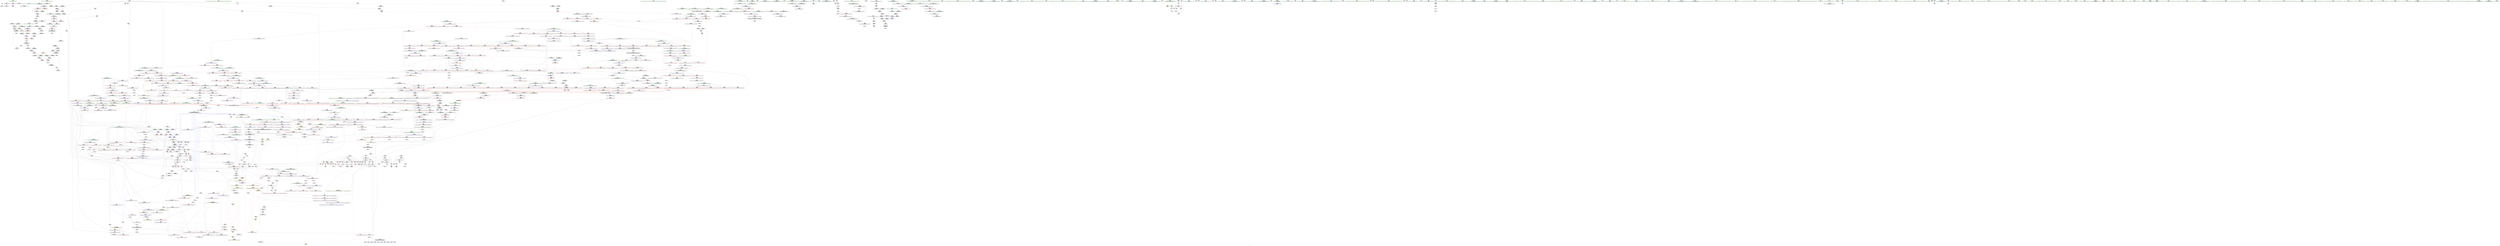 digraph "SVFG" {
	label="SVFG";

	Node0x559c4aa56be0 [shape=record,color=grey,label="{NodeID: 0\nNullPtr}"];
	Node0x559c4aa56be0 -> Node0x559c4ae79ea0[style=solid];
	Node0x559c4aa56be0 -> Node0x559c4ae95bc0[style=solid];
	Node0x559c4ae80170 [shape=record,color=blue,label="{NodeID: 775\n440\<--435\n__mask.addr\<--__mask\n_ZNSt8ios_base4setfESt13_Ios_FmtflagsS0_\n}"];
	Node0x559c4ae80170 -> Node0x559c4ae88100[style=dashed];
	Node0x559c4ae80170 -> Node0x559c4ae881d0[style=dashed];
	Node0x559c4ae76bb0 [shape=record,color=red,label="{NodeID: 443\n179\<--178\n\<--arrayidx22\nmain\n}"];
	Node0x559c4ae76bb0 -> Node0x559c4aec2d00[style=solid];
	Node0x559c4ae6ab20 [shape=record,color=green,label="{NodeID: 111\n573\<--574\n_ZSt16__introsort_loopIPdlN9__gnu_cxx5__ops15_Iter_less_iterEEvT_S4_T0_T1_\<--_ZSt16__introsort_loopIPdlN9__gnu_cxx5__ops15_Iter_less_iterEEvT_S4_T0_T1__field_insensitive\n}"];
	Node0x559c4af93a40 [shape=record,color=black,label="{NodeID: 1993\n1548 = PHI(1492, )\n1st arg _ZSt23__copy_move_backward_a2ILb1EPdS0_ET1_T0_S2_S1_ }"];
	Node0x559c4af93a40 -> Node0x559c4aea1ee0[style=solid];
	Node0x559c4aea1450 [shape=record,color=blue,label="{NodeID: 886\n1448\<--1470\n__i\<--incdec.ptr\n_ZSt26__unguarded_insertion_sortIPdN9__gnu_cxx5__ops15_Iter_less_iterEEvT_S4_T0_\n}"];
	Node0x559c4aea1450 -> Node0x559c4aefce30[style=dashed];
	Node0x559c4ae8c610 [shape=record,color=red,label="{NodeID: 554\n890\<--866\n\<--__last.addr\n_ZSt11__make_heapIPdN9__gnu_cxx5__ops15_Iter_less_iterEEvT_S4_RT0_\n}"];
	Node0x559c4ae8c610 -> Node0x559c4ae7c4c0[style=solid];
	Node0x559c4aebf280 [shape=record,color=grey,label="{NodeID: 1329\n1089 = Binary(1088, 848, )\n}"];
	Node0x559c4aebf280 -> Node0x559c4ae838b0[style=solid];
	Node0x559c4ae6f2c0 [shape=record,color=green,label="{NodeID: 222\n1378\<--1379\n__last.addr\<--__last.addr_field_insensitive\n_ZSt16__insertion_sortIPdN9__gnu_cxx5__ops15_Iter_less_iterEEvT_S4_T0_\n}"];
	Node0x559c4ae6f2c0 -> Node0x559c4ae92e10[style=solid];
	Node0x559c4ae6f2c0 -> Node0x559c4ae92ee0[style=solid];
	Node0x559c4ae6f2c0 -> Node0x559c4aea0dd0[style=solid];
	Node0x559c4ae92040 [shape=record,color=red,label="{NodeID: 665\n1322\<--1286\n\<--__last.addr\n_ZSt21__unguarded_partitionIPdN9__gnu_cxx5__ops15_Iter_less_iterEET_S4_S4_S4_T0_\n|{<s0>80}}"];
	Node0x559c4ae92040:s0 -> Node0x559c4af9dfc0[style=solid,color=red];
	Node0x559c4ae7d1c0 [shape=record,color=black,label="{NodeID: 333\n1638\<--1637\n\<--add.ptr\n_ZNSt20__copy_move_backwardILb1ELb1ESt26random_access_iterator_tagE13__copy_move_bIdEEPT_PKS3_S6_S4_\n}"];
	Node0x559c4ae7d1c0 -> Node0x559c4ae7f950[style=solid];
	Node0x559c4ae66ad0 [shape=record,color=green,label="{NodeID: 1\n7\<--1\n__dso_handle\<--dummyObj\nGlob }"];
	Node0x559c4ae80240 [shape=record,color=blue,label="{NodeID: 776\n442\<--449\n__old\<--\n_ZNSt8ios_base4setfESt13_Ios_FmtflagsS0_\n}"];
	Node0x559c4ae80240 -> Node0x559c4ae882a0[style=dashed];
	Node0x559c4ae76c80 [shape=record,color=red,label="{NodeID: 444\n210\<--209\n\<--arrayidx34\nmain\n}"];
	Node0x559c4ae76c80 -> Node0x559c4aec1e00[style=solid];
	Node0x559c4ae6ac20 [shape=record,color=green,label="{NodeID: 112\n578\<--579\n_ZSt22__final_insertion_sortIPdN9__gnu_cxx5__ops15_Iter_less_iterEEvT_S4_T0_\<--_ZSt22__final_insertion_sortIPdN9__gnu_cxx5__ops15_Iter_less_iterEEvT_S4_T0__field_insensitive\n}"];
	Node0x559c4af93b80 [shape=record,color=black,label="{NodeID: 1994\n1549 = PHI(1493, )\n2nd arg _ZSt23__copy_move_backward_a2ILb1EPdS0_ET1_T0_S2_S1_ }"];
	Node0x559c4af93b80 -> Node0x559c4aea1fb0[style=solid];
	Node0x559c4aea1520 [shape=record,color=blue,label="{NodeID: 887\n1478\<--1475\n__first.addr\<--__first\n_ZSt13move_backwardIPdS0_ET0_T_S2_S1_\n}"];
	Node0x559c4aea1520 -> Node0x559c4ae93b10[style=dashed];
	Node0x559c4ae8c6e0 [shape=record,color=red,label="{NodeID: 555\n915\<--868\n\<--__comp.addr\n_ZSt11__make_heapIPdN9__gnu_cxx5__ops15_Iter_less_iterEEvT_S4_RT0_\n}"];
	Node0x559c4aebf400 [shape=record,color=grey,label="{NodeID: 1330\n215 = Binary(214, 115, )\n}"];
	Node0x559c4aebf400 -> Node0x559c4ae96340[style=solid];
	Node0x559c4ae6f390 [shape=record,color=green,label="{NodeID: 223\n1380\<--1381\n__i\<--__i_field_insensitive\n_ZSt16__insertion_sortIPdN9__gnu_cxx5__ops15_Iter_less_iterEEvT_S4_T0_\n}"];
	Node0x559c4ae6f390 -> Node0x559c4ae92fb0[style=solid];
	Node0x559c4ae6f390 -> Node0x559c4ae93080[style=solid];
	Node0x559c4ae6f390 -> Node0x559c4ae93150[style=solid];
	Node0x559c4ae6f390 -> Node0x559c4ae93220[style=solid];
	Node0x559c4ae6f390 -> Node0x559c4ae932f0[style=solid];
	Node0x559c4ae6f390 -> Node0x559c4ae933c0[style=solid];
	Node0x559c4ae6f390 -> Node0x559c4ae93490[style=solid];
	Node0x559c4ae6f390 -> Node0x559c4aea0ea0[style=solid];
	Node0x559c4ae6f390 -> Node0x559c4aea1110[style=solid];
	Node0x559c4ae92110 [shape=record,color=red,label="{NodeID: 666\n1296\<--1288\n\<--__pivot.addr\n_ZSt21__unguarded_partitionIPdN9__gnu_cxx5__ops15_Iter_less_iterEET_S4_S4_S4_T0_\n|{<s0>78}}"];
	Node0x559c4ae92110:s0 -> Node0x559c4af9d240[style=solid,color=red];
	Node0x559c4af01f50 [shape=record,color=black,label="{NodeID: 1441\nMR_4V_2 = PHI(MR_4V_4, MR_4V_1, )\npts\{10 \}\n|{<s0>46}}"];
	Node0x559c4af01f50:s0 -> Node0x559c4af0e750[style=dashed,color=blue];
	Node0x559c4ae7d290 [shape=record,color=black,label="{NodeID: 334\n1640\<--1639\n\<--\n_ZNSt20__copy_move_backwardILb1ELb1ESt26random_access_iterator_tagE13__copy_move_bIdEEPT_PKS3_S6_S4_\n}"];
	Node0x559c4ae7d290 -> Node0x559c4ae7fa20[style=solid];
	Node0x559c4ae66b60 [shape=record,color=green,label="{NodeID: 2\n11\<--1\n.str\<--dummyObj\nGlob }"];
	Node0x559c4ae80310 [shape=record,color=blue,label="{NodeID: 777\n473\<--471\n__a.addr\<--__a\n_ZStaNRSt13_Ios_FmtflagsS_\n}"];
	Node0x559c4ae80310 -> Node0x559c4ae88440[style=dashed];
	Node0x559c4ae80310 -> Node0x559c4ae88510[style=dashed];
	Node0x559c4ae76d50 [shape=record,color=red,label="{NodeID: 445\n225\<--224\n\<--arrayidx41\nmain\n}"];
	Node0x559c4ae76d50 -> Node0x559c4aec0d80[style=solid];
	Node0x559c4ae6ad20 [shape=record,color=green,label="{NodeID: 113\n583\<--584\nretval\<--retval_field_insensitive\n_ZN9__gnu_cxx5__ops16__iter_less_iterEv\n}"];
	Node0x559c4af93cc0 [shape=record,color=black,label="{NodeID: 1995\n1440 = PHI(695, )\n0th arg _ZSt26__unguarded_insertion_sortIPdN9__gnu_cxx5__ops15_Iter_less_iterEEvT_S4_T0_ }"];
	Node0x559c4af93cc0 -> Node0x559c4aea11e0[style=solid];
	Node0x559c4aea15f0 [shape=record,color=blue,label="{NodeID: 888\n1480\<--1476\n__last.addr\<--__last\n_ZSt13move_backwardIPdS0_ET0_T_S2_S1_\n}"];
	Node0x559c4aea15f0 -> Node0x559c4ae93be0[style=dashed];
	Node0x559c4ae8c7b0 [shape=record,color=red,label="{NodeID: 556\n897\<--870\n\<--__len\n_ZSt11__make_heapIPdN9__gnu_cxx5__ops15_Iter_less_iterEEvT_S4_RT0_\n}"];
	Node0x559c4ae8c7b0 -> Node0x559c4aec0600[style=solid];
	Node0x559c4aebf580 [shape=record,color=grey,label="{NodeID: 1331\n280 = Binary(279, 278, )\n}"];
	Node0x559c4aebf580 -> Node0x559c4ae96c30[style=solid];
	Node0x559c4ae6f460 [shape=record,color=green,label="{NodeID: 224\n1382\<--1383\n__val\<--__val_field_insensitive\n_ZSt16__insertion_sortIPdN9__gnu_cxx5__ops15_Iter_less_iterEEvT_S4_T0_\n|{|<s1>88}}"];
	Node0x559c4ae6f460 -> Node0x559c4aea0f70[style=solid];
	Node0x559c4ae6f460:s1 -> Node0x559c4af920a0[style=solid,color=red];
	Node0x559c4ae921e0 [shape=record,color=red,label="{NodeID: 667\n1307\<--1288\n\<--__pivot.addr\n_ZSt21__unguarded_partitionIPdN9__gnu_cxx5__ops15_Iter_less_iterEET_S4_S4_S4_T0_\n|{<s0>79}}"];
	Node0x559c4ae921e0:s0 -> Node0x559c4af9cec0[style=solid,color=red];
	Node0x559c4af02450 [shape=record,color=black,label="{NodeID: 1442\nMR_172V_2 = PHI(MR_172V_3, MR_172V_1, )\npts\{871 \}\n}"];
	Node0x559c4ae7d360 [shape=record,color=black,label="{NodeID: 335\n1609\<--1650\n_ZNSt20__copy_move_backwardILb1ELb1ESt26random_access_iterator_tagE13__copy_move_bIdEEPT_PKS3_S6_S4__ret\<--add.ptr2\n_ZNSt20__copy_move_backwardILb1ELb1ESt26random_access_iterator_tagE13__copy_move_bIdEEPT_PKS3_S6_S4_\n|{<s0>104}}"];
	Node0x559c4ae7d360:s0 -> Node0x559c4af91ba0[style=solid,color=blue];
	Node0x559c4ae66e10 [shape=record,color=green,label="{NodeID: 3\n13\<--1\n.str.1\<--dummyObj\nGlob }"];
	Node0x559c4ae803e0 [shape=record,color=blue,label="{NodeID: 778\n475\<--472\n__b.addr\<--__b\n_ZStaNRSt13_Ios_FmtflagsS_\n}"];
	Node0x559c4ae803e0 -> Node0x559c4ae885e0[style=dashed];
	Node0x559c4ae98480 [shape=record,color=yellow,style=double,label="{NodeID: 1553\n4V_1 = ENCHI(MR_4V_0)\npts\{10 \}\nFun[_ZSt4sortIPdEvT_S1_]|{<s0>23}}"];
	Node0x559c4ae98480:s0 -> Node0x559c4ae9d0b0[style=dashed,color=red];
	Node0x559c4ae76e20 [shape=record,color=red,label="{NodeID: 446\n229\<--228\n\<--arrayidx43\nmain\n}"];
	Node0x559c4ae76e20 -> Node0x559c4aec0d80[style=solid];
	Node0x559c4ae6adf0 [shape=record,color=green,label="{NodeID: 114\n590\<--591\n__comp\<--__comp_field_insensitive\n_ZSt16__introsort_loopIPdlN9__gnu_cxx5__ops15_Iter_less_iterEEvT_S4_T0_T1_\n}"];
	Node0x559c4af93e00 [shape=record,color=black,label="{NodeID: 1996\n1441 = PHI(696, )\n1st arg _ZSt26__unguarded_insertion_sortIPdN9__gnu_cxx5__ops15_Iter_less_iterEEvT_S4_T0_ }"];
	Node0x559c4af93e00 -> Node0x559c4aea12b0[style=solid];
	Node0x559c4aea16c0 [shape=record,color=blue,label="{NodeID: 889\n1482\<--1477\n__result.addr\<--__result\n_ZSt13move_backwardIPdS0_ET0_T_S2_S1_\n}"];
	Node0x559c4aea16c0 -> Node0x559c4ae93cb0[style=dashed];
	Node0x559c4ae8c880 [shape=record,color=red,label="{NodeID: 557\n912\<--870\n\<--__len\n_ZSt11__make_heapIPdN9__gnu_cxx5__ops15_Iter_less_iterEEvT_S4_RT0_\n|{<s0>52}}"];
	Node0x559c4ae8c880:s0 -> Node0x559c4af9efd0[style=solid,color=red];
	Node0x559c4aebf700 [shape=record,color=grey,label="{NodeID: 1332\n492 = Binary(491, 493, )\n}"];
	Node0x559c4aebf700 -> Node0x559c4ae7b480[style=solid];
	Node0x559c4ae6f530 [shape=record,color=green,label="{NodeID: 225\n1384\<--1385\nagg.tmp\<--agg.tmp_field_insensitive\n_ZSt16__insertion_sortIPdN9__gnu_cxx5__ops15_Iter_less_iterEEvT_S4_T0_\n}"];
	Node0x559c4ae922b0 [shape=record,color=red,label="{NodeID: 668\n1337\<--1331\n\<--__a.addr\n_ZSt9iter_swapIPdS0_EvT_T0_\n|{<s0>81}}"];
	Node0x559c4ae922b0:s0 -> Node0x559c4aee7840[style=solid,color=red];
	Node0x559c4af02950 [shape=record,color=black,label="{NodeID: 1443\nMR_174V_2 = PHI(MR_174V_4, MR_174V_1, )\npts\{873 \}\n}"];
	Node0x559c4ae7d430 [shape=record,color=black,label="{NodeID: 336\n1657\<--1675\n_ZNK9__gnu_cxx5__ops14_Val_less_iterclIdPdEEbRT_T0__ret\<--cmp\n_ZNK9__gnu_cxx5__ops14_Val_less_iterclIdPdEEbRT_T0_\n|{<s0>97}}"];
	Node0x559c4ae7d430:s0 -> Node0x559c4af912e0[style=solid,color=blue];
	Node0x559c4ae66ea0 [shape=record,color=green,label="{NodeID: 4\n15\<--1\nstdin\<--dummyObj\nGlob }"];
	Node0x559c4ae804b0 [shape=record,color=blue,label="{NodeID: 779\n483\<--482\n\<--call\n_ZStaNRSt13_Ios_FmtflagsS_\n}"];
	Node0x559c4ae76ef0 [shape=record,color=red,label="{NodeID: 447\n241\<--238\n\<--call49\nmain\n}"];
	Node0x559c4ae76ef0 -> Node0x559c4ae96680[style=solid];
	Node0x559c4ae6fa30 [shape=record,color=green,label="{NodeID: 115\n592\<--593\n__first.addr\<--__first.addr_field_insensitive\n_ZSt16__introsort_loopIPdlN9__gnu_cxx5__ops15_Iter_less_iterEEvT_S4_T0_T1_\n}"];
	Node0x559c4ae6fa30 -> Node0x559c4ae89550[style=solid];
	Node0x559c4ae6fa30 -> Node0x559c4ae89620[style=solid];
	Node0x559c4ae6fa30 -> Node0x559c4ae896f0[style=solid];
	Node0x559c4ae6fa30 -> Node0x559c4ae80da0[style=solid];
	Node0x559c4af93f40 [shape=record,color=black,label="{NodeID: 1997\n1658 = PHI(1500, )\n0th arg _ZNK9__gnu_cxx5__ops14_Val_less_iterclIdPdEEbRT_T0_ }"];
	Node0x559c4af93f40 -> Node0x559c4aea2970[style=solid];
	Node0x559c4aea1790 [shape=record,color=blue,label="{NodeID: 890\n1502\<--1499\n__last.addr\<--__last\n_ZSt25__unguarded_linear_insertIPdN9__gnu_cxx5__ops14_Val_less_iterEEvT_T0_\n}"];
	Node0x559c4aea1790 -> Node0x559c4ae93d80[style=dashed];
	Node0x559c4aea1790 -> Node0x559c4ae93e50[style=dashed];
	Node0x559c4aea1790 -> Node0x559c4aef8710[style=dashed];
	Node0x559c4ae8c950 [shape=record,color=red,label="{NodeID: 558\n903\<--872\n\<--__parent\n_ZSt11__make_heapIPdN9__gnu_cxx5__ops15_Iter_less_iterEEvT_S4_RT0_\n}"];
	Node0x559c4aebf880 [shape=record,color=grey,label="{NodeID: 1333\n262 = Binary(261, 115, )\n}"];
	Node0x559c4aebf880 -> Node0x559c4ae969c0[style=solid];
	Node0x559c4ae6f600 [shape=record,color=green,label="{NodeID: 226\n1386\<--1387\nagg.tmp7\<--agg.tmp7_field_insensitive\n_ZSt16__insertion_sortIPdN9__gnu_cxx5__ops15_Iter_less_iterEEvT_S4_T0_\n}"];
	Node0x559c4ae92380 [shape=record,color=red,label="{NodeID: 669\n1338\<--1333\n\<--__b.addr\n_ZSt9iter_swapIPdS0_EvT_T0_\n|{<s0>81}}"];
	Node0x559c4ae92380:s0 -> Node0x559c4aee7980[style=solid,color=red];
	Node0x559c4af02e50 [shape=record,color=black,label="{NodeID: 1444\nMR_176V_2 = PHI(MR_176V_4, MR_176V_1, )\npts\{875 \}\n}"];
	Node0x559c4ae7d500 [shape=record,color=purple,label="{NodeID: 337\n42\<--4\n\<--_ZStL8__ioinit\n__cxx_global_var_init\n}"];
	Node0x559c4ae66f30 [shape=record,color=green,label="{NodeID: 5\n16\<--1\n.str.2\<--dummyObj\nGlob }"];
	Node0x559c4ae80580 [shape=record,color=blue,label="{NodeID: 780\n488\<--487\n__a.addr\<--__a\n_ZStcoSt13_Ios_Fmtflags\n}"];
	Node0x559c4ae80580 -> Node0x559c4ae88780[style=dashed];
	Node0x559c4ae76fc0 [shape=record,color=red,label="{NodeID: 448\n253\<--252\n\<--arrayidx54\nmain\n}"];
	Node0x559c4ae76fc0 -> Node0x559c4aec0f00[style=solid];
	Node0x559c4ae6fb00 [shape=record,color=green,label="{NodeID: 116\n594\<--595\n__last.addr\<--__last.addr_field_insensitive\n_ZSt16__introsort_loopIPdlN9__gnu_cxx5__ops15_Iter_less_iterEEvT_S4_T0_T1_\n}"];
	Node0x559c4ae6fb00 -> Node0x559c4ae897c0[style=solid];
	Node0x559c4ae6fb00 -> Node0x559c4ae89890[style=solid];
	Node0x559c4ae6fb00 -> Node0x559c4ae89960[style=solid];
	Node0x559c4ae6fb00 -> Node0x559c4ae89a30[style=solid];
	Node0x559c4ae6fb00 -> Node0x559c4ae89b00[style=solid];
	Node0x559c4ae6fb00 -> Node0x559c4ae80e70[style=solid];
	Node0x559c4ae6fb00 -> Node0x559c4ae811b0[style=solid];
	Node0x559c4af94080 [shape=record,color=black,label="{NodeID: 1998\n1659 = PHI(1504, )\n1st arg _ZNK9__gnu_cxx5__ops14_Val_less_iterclIdPdEEbRT_T0_ }"];
	Node0x559c4af94080 -> Node0x559c4aea2a40[style=solid];
	Node0x559c4aea1860 [shape=record,color=blue,label="{NodeID: 891\n1504\<--1511\n__val\<--\n_ZSt25__unguarded_linear_insertIPdN9__gnu_cxx5__ops14_Val_less_iterEEvT_T0_\n|{|<s2>97}}"];
	Node0x559c4aea1860 -> Node0x559c4ae945a0[style=dashed];
	Node0x559c4aea1860 -> Node0x559c4ae94670[style=dashed];
	Node0x559c4aea1860:s2 -> Node0x559c4ae97e00[style=dashed,color=red];
	Node0x559c4ae9cfa0 [shape=record,color=yellow,style=double,label="{NodeID: 1666\n56V_1 = ENCHI(MR_56V_0)\npts\{417 \}\nFun[_ZSt5fixedRSt8ios_base]}"];
	Node0x559c4ae9cfa0 -> Node0x559c4ae7ff00[style=dashed];
	Node0x559c4ae8ca20 [shape=record,color=red,label="{NodeID: 559\n911\<--872\n\<--__parent\n_ZSt11__make_heapIPdN9__gnu_cxx5__ops15_Iter_less_iterEEvT_S4_RT0_\n|{<s0>52}}"];
	Node0x559c4ae8ca20:s0 -> Node0x559c4af9ee80[style=solid,color=red];
	Node0x559c4aebfa00 [shape=record,color=grey,label="{NodeID: 1334\n1628 = Binary(1626, 1627, )\n}"];
	Node0x559c4aebfa00 -> Node0x559c4aebfb80[style=solid];
	Node0x559c4ae6f6d0 [shape=record,color=green,label="{NodeID: 227\n1388\<--1389\nundef.agg.tmp\<--undef.agg.tmp_field_insensitive\n_ZSt16__insertion_sortIPdN9__gnu_cxx5__ops15_Iter_less_iterEEvT_S4_T0_\n}"];
	Node0x559c4ae92450 [shape=record,color=red,label="{NodeID: 670\n1354\<--1346\n\<--__a.addr\n_ZSt4swapIdENSt9enable_ifIXsr6__and_ISt6__not_ISt15__is_tuple_likeIT_EESt21is_move_constructibleIS3_ESt18is_move_assignableIS3_EEE5valueEvE4typeERS3_SC_\n|{<s0>82}}"];
	Node0x559c4ae92450:s0 -> Node0x559c4af920a0[style=solid,color=red];
	Node0x559c4af03350 [shape=record,color=black,label="{NodeID: 1445\nMR_4V_5 = PHI(MR_4V_4, MR_4V_2, MR_4V_2, )\npts\{10 \}\n|{|<s1>63}}"];
	Node0x559c4af03350 -> Node0x559c4ae8f2c0[style=dashed];
	Node0x559c4af03350:s1 -> Node0x559c4af11450[style=dashed,color=red];
	Node0x559c4ae7d5d0 [shape=record,color=purple,label="{NodeID: 338\n134\<--8\narrayidx\<--p\nmain\n}"];
	Node0x559c4ae66fc0 [shape=record,color=green,label="{NodeID: 6\n18\<--1\n.str.3\<--dummyObj\nGlob }"];
	Node0x559c4ae80650 [shape=record,color=blue,label="{NodeID: 781\n498\<--496\n__a.addr\<--__a\n_ZStoRRSt13_Ios_FmtflagsS_\n}"];
	Node0x559c4ae80650 -> Node0x559c4ae88850[style=dashed];
	Node0x559c4ae80650 -> Node0x559c4ae88920[style=dashed];
	Node0x559c4ae77090 [shape=record,color=red,label="{NodeID: 449\n278\<--277\n\<--arrayidx66\nmain\n}"];
	Node0x559c4ae77090 -> Node0x559c4aebf580[style=solid];
	Node0x559c4ae6fbd0 [shape=record,color=green,label="{NodeID: 117\n596\<--597\n__depth_limit.addr\<--__depth_limit.addr_field_insensitive\n_ZSt16__introsort_loopIPdlN9__gnu_cxx5__ops15_Iter_less_iterEEvT_S4_T0_T1_\n}"];
	Node0x559c4ae6fbd0 -> Node0x559c4ae89bd0[style=solid];
	Node0x559c4ae6fbd0 -> Node0x559c4ae89ca0[style=solid];
	Node0x559c4ae6fbd0 -> Node0x559c4ae89d70[style=solid];
	Node0x559c4ae6fbd0 -> Node0x559c4ae80f40[style=solid];
	Node0x559c4ae6fbd0 -> Node0x559c4ae81010[style=solid];
	Node0x559c4af941c0 [shape=record,color=black,label="{NodeID: 1999\n1660 = PHI(1519, )\n2nd arg _ZNK9__gnu_cxx5__ops14_Val_less_iterclIdPdEEbRT_T0_ }"];
	Node0x559c4af941c0 -> Node0x559c4aea2b10[style=solid];
	Node0x559c4aea1930 [shape=record,color=blue,label="{NodeID: 892\n1506\<--1513\n__next\<--\n_ZSt25__unguarded_linear_insertIPdN9__gnu_cxx5__ops14_Val_less_iterEEvT_T0_\n}"];
	Node0x559c4aea1930 -> Node0x559c4ae940c0[style=dashed];
	Node0x559c4aea1930 -> Node0x559c4aea1a00[style=dashed];
	Node0x559c4ae9d0b0 [shape=record,color=yellow,style=double,label="{NodeID: 1667\n4V_1 = ENCHI(MR_4V_0)\npts\{10 \}\nFun[_ZSt6__sortIPdN9__gnu_cxx5__ops15_Iter_less_iterEEvT_S4_T0_]|{|<s1>33}}"];
	Node0x559c4ae9d0b0 -> Node0x559c4af0a150[style=dashed];
	Node0x559c4ae9d0b0:s1 -> Node0x559c4af04250[style=dashed,color=red];
	Node0x559c4ae8caf0 [shape=record,color=red,label="{NodeID: 560\n919\<--872\n\<--__parent\n_ZSt11__make_heapIPdN9__gnu_cxx5__ops15_Iter_less_iterEEvT_S4_RT0_\n}"];
	Node0x559c4ae8caf0 -> Node0x559c4aec5a00[style=solid];
	Node0x559c4aebfb80 [shape=record,color=grey,label="{NodeID: 1335\n1629 = Binary(1628, 566, )\n}"];
	Node0x559c4aebfb80 -> Node0x559c4aea27d0[style=solid];
	Node0x559c4ae6f7a0 [shape=record,color=green,label="{NodeID: 228\n1418\<--1419\n_ZSt13move_backwardIPdS0_ET0_T_S2_S1_\<--_ZSt13move_backwardIPdS0_ET0_T_S2_S1__field_insensitive\n}"];
	Node0x559c4ae92520 [shape=record,color=red,label="{NodeID: 671\n1361\<--1346\n\<--__a.addr\n_ZSt4swapIdENSt9enable_ifIXsr6__and_ISt6__not_ISt15__is_tuple_likeIT_EESt21is_move_constructibleIS3_ESt18is_move_assignableIS3_EEE5valueEvE4typeERS3_SC_\n}"];
	Node0x559c4ae92520 -> Node0x559c4aea0b60[style=solid];
	Node0x559c4af03850 [shape=record,color=black,label="{NodeID: 1446\nMR_205V_6 = PHI(MR_205V_5, MR_205V_3, MR_205V_3, )\npts\{1007 \}\n}"];
	Node0x559c4af03850 -> Node0x559c4ae8e420[style=dashed];
	Node0x559c4ae7d6a0 [shape=record,color=purple,label="{NodeID: 339\n158\<--8\n\<--p\nmain\n}"];
	Node0x559c4ae67800 [shape=record,color=green,label="{NodeID: 7\n20\<--1\nstdout\<--dummyObj\nGlob }"];
	Node0x559c4ae80720 [shape=record,color=blue,label="{NodeID: 782\n500\<--497\n__b.addr\<--__b\n_ZStoRRSt13_Ios_FmtflagsS_\n}"];
	Node0x559c4ae80720 -> Node0x559c4ae889f0[style=dashed];
	Node0x559c4ae98860 [shape=record,color=yellow,style=double,label="{NodeID: 1557\n4V_1 = ENCHI(MR_4V_0)\npts\{10 \}\nFun[_ZSt22__move_median_to_firstIPdN9__gnu_cxx5__ops15_Iter_less_iterEEvT_S4_S4_S4_T0_]|{<s0>67|<s1>68|<s2>69|<s3>70|<s4>71|<s5>72|<s6>73|<s7>74|<s8>75|<s9>76|<s10>77}}"];
	Node0x559c4ae98860:s0 -> Node0x559c4ae9a810[style=dashed,color=red];
	Node0x559c4ae98860:s1 -> Node0x559c4ae9a810[style=dashed,color=red];
	Node0x559c4ae98860:s2 -> Node0x559c4ae9b650[style=dashed,color=red];
	Node0x559c4ae98860:s3 -> Node0x559c4ae9a810[style=dashed,color=red];
	Node0x559c4ae98860:s4 -> Node0x559c4ae9b650[style=dashed,color=red];
	Node0x559c4ae98860:s5 -> Node0x559c4ae9b650[style=dashed,color=red];
	Node0x559c4ae98860:s6 -> Node0x559c4ae9a810[style=dashed,color=red];
	Node0x559c4ae98860:s7 -> Node0x559c4ae9b650[style=dashed,color=red];
	Node0x559c4ae98860:s8 -> Node0x559c4ae9a810[style=dashed,color=red];
	Node0x559c4ae98860:s9 -> Node0x559c4ae9b650[style=dashed,color=red];
	Node0x559c4ae98860:s10 -> Node0x559c4ae9b650[style=dashed,color=red];
	Node0x559c4ae77160 [shape=record,color=red,label="{NodeID: 450\n290\<--289\nvbase.offset\<--\nmain\n}"];
	Node0x559c4ae6fca0 [shape=record,color=green,label="{NodeID: 118\n598\<--599\nagg.tmp\<--agg.tmp_field_insensitive\n_ZSt16__introsort_loopIPdlN9__gnu_cxx5__ops15_Iter_less_iterEEvT_S4_T0_T1_\n}"];
	Node0x559c4af94300 [shape=record,color=black,label="{NodeID: 2000\n1115 = PHI(1016, )\n0th arg _ZN9__gnu_cxx5__ops14_Iter_less_valC2ENS0_15_Iter_less_iterE }"];
	Node0x559c4af94300 -> Node0x559c4ae83a50[style=solid];
	Node0x559c4aea1a00 [shape=record,color=blue,label="{NodeID: 893\n1506\<--1516\n__next\<--incdec.ptr\n_ZSt25__unguarded_linear_insertIPdN9__gnu_cxx5__ops14_Val_less_iterEEvT_T0_\n}"];
	Node0x559c4aea1a00 -> Node0x559c4aef8c10[style=dashed];
	Node0x559c4ae8cbc0 [shape=record,color=red,label="{NodeID: 561\n923\<--872\n\<--__parent\n_ZSt11__make_heapIPdN9__gnu_cxx5__ops15_Iter_less_iterEEvT_S4_RT0_\n}"];
	Node0x559c4ae8cbc0 -> Node0x559c4aebfe80[style=solid];
	Node0x559c4aebfd00 [shape=record,color=grey,label="{NodeID: 1336\n284 = Binary(283, 115, )\n}"];
	Node0x559c4aebfd00 -> Node0x559c4ae96d00[style=solid];
	Node0x559c4ae6f8a0 [shape=record,color=green,label="{NodeID: 229\n1427\<--1428\n_ZN9__gnu_cxx5__ops15__val_comp_iterENS0_15_Iter_less_iterE\<--_ZN9__gnu_cxx5__ops15__val_comp_iterENS0_15_Iter_less_iterE_field_insensitive\n}"];
	Node0x559c4ae925f0 [shape=record,color=red,label="{NodeID: 672\n1358\<--1348\n\<--__b.addr\n_ZSt4swapIdENSt9enable_ifIXsr6__and_ISt6__not_ISt15__is_tuple_likeIT_EESt21is_move_constructibleIS3_ESt18is_move_assignableIS3_EEE5valueEvE4typeERS3_SC_\n|{<s0>83}}"];
	Node0x559c4ae925f0:s0 -> Node0x559c4af920a0[style=solid,color=red];
	Node0x559c4af03d50 [shape=record,color=black,label="{NodeID: 1447\nMR_213V_8 = PHI(MR_213V_7, MR_213V_3, MR_213V_3, )\npts\{1015 \}\n}"];
	Node0x559c4ae7d770 [shape=record,color=purple,label="{NodeID: 340\n160\<--8\n\<--p\nmain\n|{<s0>15}}"];
	Node0x559c4ae7d770:s0 -> Node0x559c4af94440[style=solid,color=red];
	Node0x559c4ae67890 [shape=record,color=green,label="{NodeID: 8\n21\<--1\n_ZSt3cin\<--dummyObj\nGlob }"];
	Node0x559c4ae807f0 [shape=record,color=blue,label="{NodeID: 783\n510\<--507\n\<--call\n_ZStoRRSt13_Ios_FmtflagsS_\n}"];
	Node0x559c4ae77230 [shape=record,color=red,label="{NodeID: 451\n347\<--337\n\<--__first.addr\n_ZSt4sortIPdEvT_S1_\n|{<s0>23}}"];
	Node0x559c4ae77230:s0 -> Node0x559c4af9fdc0[style=solid,color=red];
	Node0x559c4ae6fd70 [shape=record,color=green,label="{NodeID: 119\n600\<--601\n__cut\<--__cut_field_insensitive\n_ZSt16__introsort_loopIPdlN9__gnu_cxx5__ops15_Iter_less_iterEEvT_S4_T0_T1_\n}"];
	Node0x559c4ae6fd70 -> Node0x559c4ae89e40[style=solid];
	Node0x559c4ae6fd70 -> Node0x559c4ae89f10[style=solid];
	Node0x559c4ae6fd70 -> Node0x559c4ae810e0[style=solid];
	Node0x559c4af94440 [shape=record,color=black,label="{NodeID: 2001\n335 = PHI(160, )\n0th arg _ZSt4sortIPdEvT_S1_ }"];
	Node0x559c4af94440 -> Node0x559c4ae96ea0[style=solid];
	Node0x559c4aea1ad0 [shape=record,color=blue,label="{NodeID: 894\n1527\<--1526\n\<--\n_ZSt25__unguarded_linear_insertIPdN9__gnu_cxx5__ops14_Val_less_iterEEvT_T0_\n}"];
	Node0x559c4aea1ad0 -> Node0x559c4aef8620[style=dashed];
	Node0x559c4ae8cc90 [shape=record,color=red,label="{NodeID: 562\n908\<--905\n\<--call\n_ZSt11__make_heapIPdN9__gnu_cxx5__ops15_Iter_less_iterEEvT_S4_RT0_\n}"];
	Node0x559c4ae8cc90 -> Node0x559c4ae82530[style=solid];
	Node0x559c4aebfe80 [shape=record,color=grey,label="{NodeID: 1337\n924 = Binary(923, 632, )\n}"];
	Node0x559c4aebfe80 -> Node0x559c4ae82600[style=solid];
	Node0x559c4ae77be0 [shape=record,color=green,label="{NodeID: 230\n1430\<--1431\n_ZSt25__unguarded_linear_insertIPdN9__gnu_cxx5__ops14_Val_less_iterEEvT_T0_\<--_ZSt25__unguarded_linear_insertIPdN9__gnu_cxx5__ops14_Val_less_iterEEvT_T0__field_insensitive\n}"];
	Node0x559c4ae926c0 [shape=record,color=red,label="{NodeID: 673\n1365\<--1348\n\<--__b.addr\n_ZSt4swapIdENSt9enable_ifIXsr6__and_ISt6__not_ISt15__is_tuple_likeIT_EESt21is_move_constructibleIS3_ESt18is_move_assignableIS3_EEE5valueEvE4typeERS3_SC_\n}"];
	Node0x559c4ae926c0 -> Node0x559c4aea0c30[style=solid];
	Node0x559c4af04250 [shape=record,color=black,label="{NodeID: 1448\nMR_4V_2 = PHI(MR_4V_5, MR_4V_1, )\npts\{10 \}\n|{|<s1>35|<s2>36}}"];
	Node0x559c4af04250 -> Node0x559c4af0ba50[style=dashed];
	Node0x559c4af04250:s1 -> Node0x559c4aefefb0[style=dashed,color=red];
	Node0x559c4af04250:s2 -> Node0x559c4a739f60[style=dashed,color=red];
	Node0x559c4ae7d840 [shape=record,color=purple,label="{NodeID: 341\n174\<--8\narrayidx20\<--p\nmain\n}"];
	Node0x559c4ae7d840 -> Node0x559c4ae76ae0[style=solid];
	Node0x559c4ae67920 [shape=record,color=green,label="{NodeID: 9\n22\<--1\n_ZSt4cout\<--dummyObj\nGlob }"];
	Node0x559c4ae808c0 [shape=record,color=blue,label="{NodeID: 784\n516\<--514\n__a.addr\<--__a\n_ZStanSt13_Ios_FmtflagsS_\n}"];
	Node0x559c4ae808c0 -> Node0x559c4ae88b90[style=dashed];
	Node0x559c4ae77300 [shape=record,color=red,label="{NodeID: 452\n348\<--339\n\<--__last.addr\n_ZSt4sortIPdEvT_S1_\n|{<s0>23}}"];
	Node0x559c4ae77300:s0 -> Node0x559c4af9ff30[style=solid,color=red];
	Node0x559c4ae6fe40 [shape=record,color=green,label="{NodeID: 120\n602\<--603\nagg.tmp2\<--agg.tmp2_field_insensitive\n_ZSt16__introsort_loopIPdlN9__gnu_cxx5__ops15_Iter_less_iterEEvT_S4_T0_T1_\n}"];
	Node0x559c4af94580 [shape=record,color=black,label="{NodeID: 2002\n336 = PHI(159, )\n1st arg _ZSt4sortIPdEvT_S1_ }"];
	Node0x559c4af94580 -> Node0x559c4ae96f70[style=solid];
	Node0x559c4aea1ba0 [shape=record,color=blue,label="{NodeID: 895\n1502\<--1529\n__last.addr\<--\n_ZSt25__unguarded_linear_insertIPdN9__gnu_cxx5__ops14_Val_less_iterEEvT_T0_\n}"];
	Node0x559c4aea1ba0 -> Node0x559c4aef8710[style=dashed];
	Node0x559c4ae8cd60 [shape=record,color=red,label="{NodeID: 563\n914\<--913\n\<--call5\n_ZSt11__make_heapIPdN9__gnu_cxx5__ops15_Iter_less_iterEEvT_S4_RT0_\n|{<s0>52}}"];
	Node0x559c4ae8cd60:s0 -> Node0x559c4af9f120[style=solid,color=red];
	Node0x559c4aec0000 [shape=record,color=grey,label="{NodeID: 1338\n685 = Binary(684, 566, )\n}"];
	Node0x559c4aec0000 -> Node0x559c4aec5100[style=solid];
	Node0x559c4ae77ca0 [shape=record,color=green,label="{NodeID: 231\n1442\<--1443\n__comp\<--__comp_field_insensitive\n_ZSt26__unguarded_insertion_sortIPdN9__gnu_cxx5__ops15_Iter_less_iterEEvT_S4_T0_\n}"];
	Node0x559c4ae92790 [shape=record,color=red,label="{NodeID: 674\n1356\<--1355\n\<--call\n_ZSt4swapIdENSt9enable_ifIXsr6__and_ISt6__not_ISt15__is_tuple_likeIT_EESt21is_move_constructibleIS3_ESt18is_move_assignableIS3_EEE5valueEvE4typeERS3_SC_\n}"];
	Node0x559c4ae92790 -> Node0x559c4aea0a90[style=solid];
	Node0x559c4af04750 [shape=record,color=black,label="{NodeID: 1449\nMR_127V_3 = PHI(MR_127V_4, MR_127V_2, )\npts\{595 \}\n}"];
	Node0x559c4af04750 -> Node0x559c4ae897c0[style=dashed];
	Node0x559c4af04750 -> Node0x559c4ae89890[style=dashed];
	Node0x559c4af04750 -> Node0x559c4ae89960[style=dashed];
	Node0x559c4af04750 -> Node0x559c4ae89a30[style=dashed];
	Node0x559c4af04750 -> Node0x559c4ae89b00[style=dashed];
	Node0x559c4af04750 -> Node0x559c4ae811b0[style=dashed];
	Node0x559c4ae7d910 [shape=record,color=purple,label="{NodeID: 342\n178\<--8\narrayidx22\<--p\nmain\n}"];
	Node0x559c4ae7d910 -> Node0x559c4ae76bb0[style=solid];
	Node0x559c4ae679b0 [shape=record,color=green,label="{NodeID: 10\n25\<--1\n.str.4\<--dummyObj\nGlob }"];
	Node0x559c4ae80990 [shape=record,color=blue,label="{NodeID: 785\n518\<--515\n__b.addr\<--__b\n_ZStanSt13_Ios_FmtflagsS_\n}"];
	Node0x559c4ae80990 -> Node0x559c4ae88c60[style=dashed];
	Node0x559c4ae773d0 [shape=record,color=red,label="{NodeID: 453\n361\<--358\n\<--__x.addr\n_ZSt3absd\n}"];
	Node0x559c4ae6ff10 [shape=record,color=green,label="{NodeID: 121\n604\<--605\nagg.tmp3\<--agg.tmp3_field_insensitive\n_ZSt16__introsort_loopIPdlN9__gnu_cxx5__ops15_Iter_less_iterEEvT_S4_T0_T1_\n}"];
	Node0x559c4af946c0 [shape=record,color=black,label="{NodeID: 2003\n1603 = PHI(1559, 1563, 1565, )\n0th arg _ZSt12__niter_baseIPdET_S1_ }"];
	Node0x559c4af946c0 -> Node0x559c4aea2490[style=solid];
	Node0x559c4aea1c70 [shape=record,color=blue,label="{NodeID: 896\n1506\<--1532\n__next\<--incdec.ptr3\n_ZSt25__unguarded_linear_insertIPdN9__gnu_cxx5__ops14_Val_less_iterEEvT_T0_\n}"];
	Node0x559c4aea1c70 -> Node0x559c4aef8c10[style=dashed];
	Node0x559c4ae8ce30 [shape=record,color=red,label="{NodeID: 564\n941\<--932\nthis1\<--this.addr\n_ZNK9__gnu_cxx5__ops15_Iter_less_iterclIPdS3_EEbT_T0_\n}"];
	Node0x559c4aec0180 [shape=record,color=grey,label="{NodeID: 1339\n684 = Binary(682, 683, )\n}"];
	Node0x559c4aec0180 -> Node0x559c4aec0000[style=solid];
	Node0x559c4ae77d70 [shape=record,color=green,label="{NodeID: 232\n1444\<--1445\n__first.addr\<--__first.addr_field_insensitive\n_ZSt26__unguarded_insertion_sortIPdN9__gnu_cxx5__ops15_Iter_less_iterEEvT_S4_T0_\n}"];
	Node0x559c4ae77d70 -> Node0x559c4ae93700[style=solid];
	Node0x559c4ae77d70 -> Node0x559c4aea11e0[style=solid];
	Node0x559c4ae92860 [shape=record,color=red,label="{NodeID: 675\n1360\<--1359\n\<--call1\n_ZSt4swapIdENSt9enable_ifIXsr6__and_ISt6__not_ISt15__is_tuple_likeIT_EESt21is_move_constructibleIS3_ESt18is_move_assignableIS3_EEE5valueEvE4typeERS3_SC_\n}"];
	Node0x559c4ae92860 -> Node0x559c4aea0b60[style=solid];
	Node0x559c4af04c50 [shape=record,color=black,label="{NodeID: 1450\nMR_129V_3 = PHI(MR_129V_4, MR_129V_2, )\npts\{597 \}\n}"];
	Node0x559c4af04c50 -> Node0x559c4ae89bd0[style=dashed];
	Node0x559c4af04c50 -> Node0x559c4ae89ca0[style=dashed];
	Node0x559c4af04c50 -> Node0x559c4ae81010[style=dashed];
	Node0x559c4ae7d9e0 [shape=record,color=purple,label="{NodeID: 343\n209\<--8\narrayidx34\<--p\nmain\n}"];
	Node0x559c4ae7d9e0 -> Node0x559c4ae76c80[style=solid];
	Node0x559c4ae7d9e0 -> Node0x559c4ae96270[style=solid];
	Node0x559c4ae67ab0 [shape=record,color=green,label="{NodeID: 11\n27\<--1\n.str.5\<--dummyObj\nGlob }"];
	Node0x559c4ae80a60 [shape=record,color=blue,label="{NodeID: 786\n529\<--527\n__a.addr\<--__a\n_ZStorSt13_Ios_FmtflagsS_\n}"];
	Node0x559c4ae80a60 -> Node0x559c4ae88d30[style=dashed];
	Node0x559c4ae774a0 [shape=record,color=red,label="{NodeID: 454\n389\<--369\n\<--retval\n_ZSt3minIdERKT_S2_S2_\n}"];
	Node0x559c4ae774a0 -> Node0x559c4ae7b070[style=solid];
	Node0x559c4ae6ffe0 [shape=record,color=green,label="{NodeID: 122\n627\<--628\n_ZSt14__partial_sortIPdN9__gnu_cxx5__ops15_Iter_less_iterEEvT_S4_S4_T0_\<--_ZSt14__partial_sortIPdN9__gnu_cxx5__ops15_Iter_less_iterEEvT_S4_S4_T0__field_insensitive\n}"];
	Node0x559c4af949a0 [shape=record,color=black,label="{NodeID: 2004\n471 = PHI(455, )\n0th arg _ZStaNRSt13_Ios_FmtflagsS_ }"];
	Node0x559c4af949a0 -> Node0x559c4ae80310[style=solid];
	Node0x559c4aea1d40 [shape=record,color=blue,label="{NodeID: 897\n1537\<--1536\n\<--\n_ZSt25__unguarded_linear_insertIPdN9__gnu_cxx5__ops14_Val_less_iterEEvT_T0_\n|{<s0>90|<s1>92}}"];
	Node0x559c4aea1d40:s0 -> Node0x559c4af01050[style=dashed,color=blue];
	Node0x559c4aea1d40:s1 -> Node0x559c4aefd330[style=dashed,color=blue];
	Node0x559c4ae8cf00 [shape=record,color=red,label="{NodeID: 565\n942\<--934\n\<--__it1.addr\n_ZNK9__gnu_cxx5__ops15_Iter_less_iterclIPdS3_EEbT_T0_\n}"];
	Node0x559c4ae8cf00 -> Node0x559c4ae8d0a0[style=solid];
	Node0x559c4aec0300 [shape=record,color=grey,label="{NodeID: 1340\n1177 = Binary(1176, 848, )\n}"];
	Node0x559c4aec0300 -> Node0x559c4aec1c80[style=solid];
	Node0x559c4ae77e40 [shape=record,color=green,label="{NodeID: 233\n1446\<--1447\n__last.addr\<--__last.addr_field_insensitive\n_ZSt26__unguarded_insertion_sortIPdN9__gnu_cxx5__ops15_Iter_less_iterEEvT_S4_T0_\n}"];
	Node0x559c4ae77e40 -> Node0x559c4ae937d0[style=solid];
	Node0x559c4ae77e40 -> Node0x559c4aea12b0[style=solid];
	Node0x559c4ae92930 [shape=record,color=red,label="{NodeID: 676\n1364\<--1363\n\<--call2\n_ZSt4swapIdENSt9enable_ifIXsr6__and_ISt6__not_ISt15__is_tuple_likeIT_EESt21is_move_constructibleIS3_ESt18is_move_assignableIS3_EEE5valueEvE4typeERS3_SC_\n}"];
	Node0x559c4ae92930 -> Node0x559c4aea0c30[style=solid];
	Node0x559c4af05150 [shape=record,color=black,label="{NodeID: 1451\nMR_131V_2 = PHI(MR_131V_3, MR_131V_1, )\npts\{601 \}\n}"];
	Node0x559c4af05150 -> Node0x559c4ae810e0[style=dashed];
	Node0x559c4ae7dab0 [shape=record,color=purple,label="{NodeID: 344\n224\<--8\narrayidx41\<--p\nmain\n}"];
	Node0x559c4ae7dab0 -> Node0x559c4ae76d50[style=solid];
	Node0x559c4ae67bb0 [shape=record,color=green,label="{NodeID: 12\n29\<--1\n.str.6\<--dummyObj\nGlob }"];
	Node0x559c4ae80b30 [shape=record,color=blue,label="{NodeID: 787\n531\<--528\n__b.addr\<--__b\n_ZStorSt13_Ios_FmtflagsS_\n}"];
	Node0x559c4ae80b30 -> Node0x559c4ae88e00[style=dashed];
	Node0x559c4ae77570 [shape=record,color=red,label="{NodeID: 455\n379\<--371\n\<--__a.addr\n_ZSt3minIdERKT_S2_S2_\n}"];
	Node0x559c4ae77570 -> Node0x559c4ae77980[style=solid];
	Node0x559c4ae700b0 [shape=record,color=green,label="{NodeID: 123\n637\<--638\n_ZSt27__unguarded_partition_pivotIPdN9__gnu_cxx5__ops15_Iter_less_iterEET_S4_S4_T0_\<--_ZSt27__unguarded_partition_pivotIPdN9__gnu_cxx5__ops15_Iter_less_iterEET_S4_S4_T0__field_insensitive\n}"];
	Node0x559c4af94ab0 [shape=record,color=black,label="{NodeID: 2005\n472 = PHI(452, )\n1st arg _ZStaNRSt13_Ios_FmtflagsS_ }"];
	Node0x559c4af94ab0 -> Node0x559c4ae803e0[style=solid];
	Node0x559c4aea1e10 [shape=record,color=blue,label="{NodeID: 898\n1550\<--1547\n__first.addr\<--__first\n_ZSt23__copy_move_backward_a2ILb1EPdS0_ET1_T0_S2_S1_\n}"];
	Node0x559c4aea1e10 -> Node0x559c4ae94740[style=dashed];
	Node0x559c4ae8cfd0 [shape=record,color=red,label="{NodeID: 566\n944\<--936\n\<--__it2.addr\n_ZNK9__gnu_cxx5__ops15_Iter_less_iterclIPdS3_EEbT_T0_\n}"];
	Node0x559c4ae8cfd0 -> Node0x559c4ae8d170[style=solid];
	Node0x559c4aec0480 [shape=record,color=grey,label="{NodeID: 1341\n899 = Binary(898, 571, )\n}"];
	Node0x559c4aec0480 -> Node0x559c4ae82460[style=solid];
	Node0x559c4ae77f10 [shape=record,color=green,label="{NodeID: 234\n1448\<--1449\n__i\<--__i_field_insensitive\n_ZSt26__unguarded_insertion_sortIPdN9__gnu_cxx5__ops15_Iter_less_iterEEvT_S4_T0_\n}"];
	Node0x559c4ae77f10 -> Node0x559c4ae938a0[style=solid];
	Node0x559c4ae77f10 -> Node0x559c4ae93970[style=solid];
	Node0x559c4ae77f10 -> Node0x559c4ae93a40[style=solid];
	Node0x559c4ae77f10 -> Node0x559c4aea1380[style=solid];
	Node0x559c4ae77f10 -> Node0x559c4aea1450[style=solid];
	Node0x559c4ae92a00 [shape=record,color=red,label="{NodeID: 677\n1392\<--1376\n\<--__first.addr\n_ZSt16__insertion_sortIPdN9__gnu_cxx5__ops15_Iter_less_iterEEvT_S4_T0_\n}"];
	Node0x559c4ae92a00 -> Node0x559c4aec7080[style=solid];
	Node0x559c4af05650 [shape=record,color=black,label="{NodeID: 1452\nMR_4V_3 = PHI(MR_4V_2, MR_4V_1, )\npts\{10 \}\n|{<s0>104}}"];
	Node0x559c4af05650:s0 -> Node0x559c4af3d6b0[style=dashed,color=blue];
	Node0x559c4ae7db80 [shape=record,color=purple,label="{NodeID: 345\n228\<--8\narrayidx43\<--p\nmain\n}"];
	Node0x559c4ae7db80 -> Node0x559c4ae76e20[style=solid];
	Node0x559c4ae67cb0 [shape=record,color=green,label="{NodeID: 13\n32\<--1\n\<--dummyObj\nCan only get source location for instruction, argument, global var or function.}"];
	Node0x559c4ae80c00 [shape=record,color=blue,label="{NodeID: 788\n544\<--540\n__first.addr\<--__first\n_ZSt6__sortIPdN9__gnu_cxx5__ops15_Iter_less_iterEEvT_S4_T0_\n}"];
	Node0x559c4ae80c00 -> Node0x559c4ae88ed0[style=dashed];
	Node0x559c4ae80c00 -> Node0x559c4ae88fa0[style=dashed];
	Node0x559c4ae80c00 -> Node0x559c4ae89070[style=dashed];
	Node0x559c4ae80c00 -> Node0x559c4ae89140[style=dashed];
	Node0x559c4ae77640 [shape=record,color=red,label="{NodeID: 456\n386\<--371\n\<--__a.addr\n_ZSt3minIdERKT_S2_S2_\n}"];
	Node0x559c4ae77640 -> Node0x559c4ae97380[style=solid];
	Node0x559c4ae701b0 [shape=record,color=green,label="{NodeID: 124\n650\<--651\n__n.addr\<--__n.addr_field_insensitive\n_ZSt4__lgl\n}"];
	Node0x559c4ae701b0 -> Node0x559c4ae89fe0[style=solid];
	Node0x559c4ae701b0 -> Node0x559c4ae81280[style=solid];
	Node0x559c4af94bc0 [shape=record,color=black,label="{NodeID: 2006\n1209 = PHI(762, )\n0th arg _ZSt22__move_median_to_firstIPdN9__gnu_cxx5__ops15_Iter_less_iterEEvT_S4_S4_S4_T0_ }"];
	Node0x559c4af94bc0 -> Node0x559c4ae9fe60[style=solid];
	Node0x559c4aea1ee0 [shape=record,color=blue,label="{NodeID: 899\n1552\<--1548\n__last.addr\<--__last\n_ZSt23__copy_move_backward_a2ILb1EPdS0_ET1_T0_S2_S1_\n}"];
	Node0x559c4aea1ee0 -> Node0x559c4ae94810[style=dashed];
	Node0x559c4ae8d0a0 [shape=record,color=red,label="{NodeID: 567\n943\<--942\n\<--\n_ZNK9__gnu_cxx5__ops15_Iter_less_iterclIPdS3_EEbT_T0_\n}"];
	Node0x559c4ae8d0a0 -> Node0x559c4aec6180[style=solid];
	Node0x559c4aec0600 [shape=record,color=grey,label="{NodeID: 1342\n898 = Binary(897, 571, )\n}"];
	Node0x559c4aec0600 -> Node0x559c4aec0480[style=solid];
	Node0x559c4ae77fe0 [shape=record,color=green,label="{NodeID: 235\n1450\<--1451\nagg.tmp\<--agg.tmp_field_insensitive\n_ZSt26__unguarded_insertion_sortIPdN9__gnu_cxx5__ops15_Iter_less_iterEEvT_S4_T0_\n}"];
	Node0x559c4ae92ad0 [shape=record,color=red,label="{NodeID: 678\n1397\<--1376\n\<--__first.addr\n_ZSt16__insertion_sortIPdN9__gnu_cxx5__ops15_Iter_less_iterEEvT_S4_T0_\n}"];
	Node0x559c4ae92ad0 -> Node0x559c4ae7f470[style=solid];
	Node0x559c4af05b50 [shape=record,color=black,label="{NodeID: 1453\nMR_2V_2 = PHI(MR_2V_3, MR_2V_1, )\npts\{1 \}\n|{|<s1>18|<s2>18}}"];
	Node0x559c4af05b50 -> Node0x559c4ae74990[style=dashed];
	Node0x559c4af05b50:s1 -> Node0x559c4ae87cf0[style=dashed,color=red];
	Node0x559c4af05b50:s2 -> Node0x559c4ae7fe30[style=dashed,color=red];
	Node0x559c4ae7dc50 [shape=record,color=purple,label="{NodeID: 346\n252\<--8\narrayidx54\<--p\nmain\n}"];
	Node0x559c4ae7dc50 -> Node0x559c4ae76fc0[style=solid];
	Node0x559c4ae7dc50 -> Node0x559c4ae96820[style=solid];
	Node0x559c4ae67db0 [shape=record,color=green,label="{NodeID: 14\n92\<--1\n\<--dummyObj\nCan only get source location for instruction, argument, global var or function.}"];
	Node0x559c4ae80cd0 [shape=record,color=blue,label="{NodeID: 789\n546\<--541\n__last.addr\<--__last\n_ZSt6__sortIPdN9__gnu_cxx5__ops15_Iter_less_iterEEvT_S4_T0_\n}"];
	Node0x559c4ae80cd0 -> Node0x559c4ae89210[style=dashed];
	Node0x559c4ae80cd0 -> Node0x559c4ae892e0[style=dashed];
	Node0x559c4ae80cd0 -> Node0x559c4ae893b0[style=dashed];
	Node0x559c4ae80cd0 -> Node0x559c4ae89480[style=dashed];
	Node0x559c4ae77710 [shape=record,color=red,label="{NodeID: 457\n377\<--373\n\<--__b.addr\n_ZSt3minIdERKT_S2_S2_\n}"];
	Node0x559c4ae77710 -> Node0x559c4ae778b0[style=solid];
	Node0x559c4ae70280 [shape=record,color=green,label="{NodeID: 125\n656\<--657\nllvm.ctlz.i64\<--llvm.ctlz.i64_field_insensitive\n}"];
	Node0x559c4af984b0 [shape=record,color=black,label="{NodeID: 2007\n111 = PHI()\n}"];
	Node0x559c4aea1fb0 [shape=record,color=blue,label="{NodeID: 900\n1554\<--1549\n__result.addr\<--__result\n_ZSt23__copy_move_backward_a2ILb1EPdS0_ET1_T0_S2_S1_\n}"];
	Node0x559c4aea1fb0 -> Node0x559c4ae948e0[style=dashed];
	Node0x559c4ae8d170 [shape=record,color=red,label="{NodeID: 568\n945\<--944\n\<--\n_ZNK9__gnu_cxx5__ops15_Iter_less_iterclIPdS3_EEbT_T0_\n}"];
	Node0x559c4ae8d170 -> Node0x559c4aec6180[style=solid];
	Node0x559c4aec0780 [shape=record,color=grey,label="{NodeID: 1343\n758 = Binary(757, 566, )\n}"];
	Node0x559c4aec0780 -> Node0x559c4aec0c00[style=solid];
	Node0x559c4ae780b0 [shape=record,color=green,label="{NodeID: 236\n1452\<--1453\nagg.tmp1\<--agg.tmp1_field_insensitive\n_ZSt26__unguarded_insertion_sortIPdN9__gnu_cxx5__ops15_Iter_less_iterEEvT_S4_T0_\n}"];
	Node0x559c4ae92ba0 [shape=record,color=red,label="{NodeID: 679\n1406\<--1376\n\<--__first.addr\n_ZSt16__insertion_sortIPdN9__gnu_cxx5__ops15_Iter_less_iterEEvT_S4_T0_\n|{<s0>85}}"];
	Node0x559c4ae92ba0:s0 -> Node0x559c4af9d240[style=solid,color=red];
	Node0x559c4af06050 [shape=record,color=black,label="{NodeID: 1454\nMR_4V_2 = PHI(MR_4V_3, MR_4V_1, )\npts\{10 \}\n}"];
	Node0x559c4af06050 -> Node0x559c4aef8d00[style=dashed];
	Node0x559c4ae7dd20 [shape=record,color=purple,label="{NodeID: 347\n277\<--8\narrayidx66\<--p\nmain\n}"];
	Node0x559c4ae7dd20 -> Node0x559c4ae77090[style=solid];
	Node0x559c4ae67eb0 [shape=record,color=green,label="{NodeID: 15\n94\<--1\n\<--dummyObj\nCan only get source location for instruction, argument, global var or function.}"];
	Node0x559c4ae80da0 [shape=record,color=blue,label="{NodeID: 790\n592\<--587\n__first.addr\<--__first\n_ZSt16__introsort_loopIPdlN9__gnu_cxx5__ops15_Iter_less_iterEEvT_S4_T0_T1_\n}"];
	Node0x559c4ae80da0 -> Node0x559c4ae89550[style=dashed];
	Node0x559c4ae80da0 -> Node0x559c4ae89620[style=dashed];
	Node0x559c4ae80da0 -> Node0x559c4ae896f0[style=dashed];
	Node0x559c4ae777e0 [shape=record,color=red,label="{NodeID: 458\n383\<--373\n\<--__b.addr\n_ZSt3minIdERKT_S2_S2_\n}"];
	Node0x559c4ae777e0 -> Node0x559c4ae972b0[style=solid];
	Node0x559c4ae70380 [shape=record,color=green,label="{NodeID: 126\n666\<--667\n__comp\<--__comp_field_insensitive\n_ZSt22__final_insertion_sortIPdN9__gnu_cxx5__ops15_Iter_less_iterEEvT_S4_T0_\n}"];
	Node0x559c4af985b0 [shape=record,color=black,label="{NodeID: 2008\n121 = PHI()\n}"];
	Node0x559c4aea2080 [shape=record,color=blue,label="{NodeID: 901\n1573\<--1572\n__it.addr\<--__it\n_ZSt12__miter_baseIPdET_S1_\n}"];
	Node0x559c4aea2080 -> Node0x559c4ae949b0[style=dashed];
	Node0x559c4ae8d240 [shape=record,color=red,label="{NodeID: 569\n973\<--953\n\<--__first.addr\n_ZSt10__pop_heapIPdN9__gnu_cxx5__ops15_Iter_less_iterEEvT_S4_S4_RT0_\n|{<s0>54}}"];
	Node0x559c4ae8d240:s0 -> Node0x559c4af920a0[style=solid,color=red];
	Node0x559c4aec0900 [shape=record,color=grey,label="{NodeID: 1344\n222 = Binary(221, 115, )\n}"];
	Node0x559c4aec0900 -> Node0x559c4ae7a9f0[style=solid];
	Node0x559c4ae78180 [shape=record,color=green,label="{NodeID: 237\n1454\<--1455\nundef.agg.tmp\<--undef.agg.tmp_field_insensitive\n_ZSt26__unguarded_insertion_sortIPdN9__gnu_cxx5__ops15_Iter_less_iterEEvT_S4_T0_\n}"];
	Node0x559c4ae92c70 [shape=record,color=red,label="{NodeID: 680\n1413\<--1376\n\<--__first.addr\n_ZSt16__insertion_sortIPdN9__gnu_cxx5__ops15_Iter_less_iterEEvT_S4_T0_\n|{<s0>87}}"];
	Node0x559c4ae92c70:s0 -> Node0x559c4af9b5b0[style=solid,color=red];
	Node0x559c4af06550 [shape=record,color=black,label="{NodeID: 1455\nMR_10V_3 = PHI(MR_10V_4, MR_10V_2, )\npts\{66 \}\n}"];
	Node0x559c4af06550 -> Node0x559c4ae74b30[style=dashed];
	Node0x559c4af06550 -> Node0x559c4ae74c00[style=dashed];
	Node0x559c4af06550 -> Node0x559c4ae74cd0[style=dashed];
	Node0x559c4af06550 -> Node0x559c4ae96dd0[style=dashed];
	Node0x559c4ae7ddf0 [shape=record,color=purple,label="{NodeID: 348\n102\<--11\n\<--.str\nmain\n}"];
	Node0x559c4ae67fb0 [shape=record,color=green,label="{NodeID: 16\n98\<--1\n\<--dummyObj\nCan only get source location for instruction, argument, global var or function.}"];
	Node0x559c4ae80e70 [shape=record,color=blue,label="{NodeID: 791\n594\<--588\n__last.addr\<--__last\n_ZSt16__introsort_loopIPdlN9__gnu_cxx5__ops15_Iter_less_iterEEvT_S4_T0_T1_\n}"];
	Node0x559c4ae80e70 -> Node0x559c4af04750[style=dashed];
	Node0x559c4ae778b0 [shape=record,color=red,label="{NodeID: 459\n378\<--377\n\<--\n_ZSt3minIdERKT_S2_S2_\n}"];
	Node0x559c4ae778b0 -> Node0x559c4aec6f00[style=solid];
	Node0x559c4ae70450 [shape=record,color=green,label="{NodeID: 127\n668\<--669\n__first.addr\<--__first.addr_field_insensitive\n_ZSt22__final_insertion_sortIPdN9__gnu_cxx5__ops15_Iter_less_iterEEvT_S4_T0_\n}"];
	Node0x559c4ae70450 -> Node0x559c4ae8a0b0[style=solid];
	Node0x559c4ae70450 -> Node0x559c4ae8a180[style=solid];
	Node0x559c4ae70450 -> Node0x559c4ae8a250[style=solid];
	Node0x559c4ae70450 -> Node0x559c4ae8a320[style=solid];
	Node0x559c4ae70450 -> Node0x559c4ae8a3f0[style=solid];
	Node0x559c4ae70450 -> Node0x559c4ae81350[style=solid];
	Node0x559c4af98710 [shape=record,color=black,label="{NodeID: 2009\n122 = PHI()\n}"];
	Node0x559c4aea2150 [shape=record,color=blue,label="{NodeID: 902\n1582\<--1579\n__first.addr\<--__first\n_ZSt22__copy_move_backward_aILb1EPdS0_ET1_T0_S2_S1_\n}"];
	Node0x559c4aea2150 -> Node0x559c4ae94a80[style=dashed];
	Node0x559c4ae8d310 [shape=record,color=red,label="{NodeID: 570\n978\<--953\n\<--__first.addr\n_ZSt10__pop_heapIPdN9__gnu_cxx5__ops15_Iter_less_iterEEvT_S4_S4_RT0_\n|{<s0>56}}"];
	Node0x559c4ae8d310:s0 -> Node0x559c4af9ed30[style=solid,color=red];
	Node0x559c4aec0a80 [shape=record,color=grey,label="{NodeID: 1345\n757 = Binary(755, 756, )\n}"];
	Node0x559c4aec0a80 -> Node0x559c4aec0780[style=solid];
	Node0x559c4ae78250 [shape=record,color=green,label="{NodeID: 238\n1478\<--1479\n__first.addr\<--__first.addr_field_insensitive\n_ZSt13move_backwardIPdS0_ET0_T_S2_S1_\n}"];
	Node0x559c4ae78250 -> Node0x559c4ae93b10[style=solid];
	Node0x559c4ae78250 -> Node0x559c4aea1520[style=solid];
	Node0x559c4ae92d40 [shape=record,color=red,label="{NodeID: 681\n1422\<--1376\n\<--__first.addr\n_ZSt16__insertion_sortIPdN9__gnu_cxx5__ops15_Iter_less_iterEEvT_S4_T0_\n}"];
	Node0x559c4ae92d40 -> Node0x559c4aea1040[style=solid];
	Node0x559c4af06a50 [shape=record,color=black,label="{NodeID: 1456\nMR_14V_2 = PHI(MR_14V_3, MR_14V_1, )\npts\{72 \}\n}"];
	Node0x559c4af06a50 -> Node0x559c4ae75350[style=dashed];
	Node0x559c4af06a50 -> Node0x559c4ae75420[style=dashed];
	Node0x559c4af06a50 -> Node0x559c4ae754f0[style=dashed];
	Node0x559c4af06a50 -> Node0x559c4ae96410[style=dashed];
	Node0x559c4af06a50 -> Node0x559c4aefdd30[style=dashed];
	Node0x559c4af06a50 -> Node0x559c4af06a50[style=dashed];
	Node0x559c4ae7dec0 [shape=record,color=purple,label="{NodeID: 349\n103\<--13\n\<--.str.1\nmain\n}"];
	Node0x559c4ae680b0 [shape=record,color=green,label="{NodeID: 17\n115\<--1\n\<--dummyObj\nCan only get source location for instruction, argument, global var or function.}"];
	Node0x559c4ae80f40 [shape=record,color=blue,label="{NodeID: 792\n596\<--589\n__depth_limit.addr\<--__depth_limit\n_ZSt16__introsort_loopIPdlN9__gnu_cxx5__ops15_Iter_less_iterEEvT_S4_T0_T1_\n}"];
	Node0x559c4ae80f40 -> Node0x559c4af04c50[style=dashed];
	Node0x559c4ae77980 [shape=record,color=red,label="{NodeID: 460\n380\<--379\n\<--\n_ZSt3minIdERKT_S2_S2_\n}"];
	Node0x559c4ae77980 -> Node0x559c4aec6f00[style=solid];
	Node0x559c4ae70520 [shape=record,color=green,label="{NodeID: 128\n670\<--671\n__last.addr\<--__last.addr_field_insensitive\n_ZSt22__final_insertion_sortIPdN9__gnu_cxx5__ops15_Iter_less_iterEEvT_S4_T0_\n}"];
	Node0x559c4ae70520 -> Node0x559c4ae8a4c0[style=solid];
	Node0x559c4ae70520 -> Node0x559c4ae8a590[style=solid];
	Node0x559c4ae70520 -> Node0x559c4ae8a660[style=solid];
	Node0x559c4ae70520 -> Node0x559c4ae81420[style=solid];
	Node0x559c4af987e0 [shape=record,color=black,label="{NodeID: 2010\n123 = PHI()\n}"];
	Node0x559c4aea2220 [shape=record,color=blue,label="{NodeID: 903\n1584\<--1580\n__last.addr\<--__last\n_ZSt22__copy_move_backward_aILb1EPdS0_ET1_T0_S2_S1_\n}"];
	Node0x559c4aea2220 -> Node0x559c4ae94b50[style=dashed];
	Node0x559c4ae9dae0 [shape=record,color=yellow,style=double,label="{NodeID: 1678\n234V_1 = ENCHI(MR_234V_0)\npts\{875 962 1011 1351 1383 1505 \}\nFun[_ZSt11__push_heapIPdldN9__gnu_cxx5__ops14_Iter_less_valEEvT_T0_S5_T1_RT2_]}"];
	Node0x559c4ae9dae0 -> Node0x559c4ae90090[style=dashed];
	Node0x559c4ae9dae0 -> Node0x559c4ae90160[style=dashed];
	Node0x559c4ae8d3e0 [shape=record,color=red,label="{NodeID: 571\n980\<--953\n\<--__first.addr\n_ZSt10__pop_heapIPdN9__gnu_cxx5__ops15_Iter_less_iterEEvT_S4_S4_RT0_\n}"];
	Node0x559c4ae8d3e0 -> Node0x559c4ae7c800[style=solid];
	Node0x559c4aec0c00 [shape=record,color=grey,label="{NodeID: 1346\n759 = Binary(758, 571, )\n}"];
	Node0x559c4ae78320 [shape=record,color=green,label="{NodeID: 239\n1480\<--1481\n__last.addr\<--__last.addr_field_insensitive\n_ZSt13move_backwardIPdS0_ET0_T_S2_S1_\n}"];
	Node0x559c4ae78320 -> Node0x559c4ae93be0[style=solid];
	Node0x559c4ae78320 -> Node0x559c4aea15f0[style=solid];
	Node0x559c4ae92e10 [shape=record,color=red,label="{NodeID: 682\n1393\<--1378\n\<--__last.addr\n_ZSt16__insertion_sortIPdN9__gnu_cxx5__ops15_Iter_less_iterEEvT_S4_T0_\n}"];
	Node0x559c4ae92e10 -> Node0x559c4aec7080[style=solid];
	Node0x559c4af06f50 [shape=record,color=black,label="{NodeID: 1457\nMR_16V_2 = PHI(MR_16V_4, MR_16V_1, )\npts\{74 \}\n}"];
	Node0x559c4af06f50 -> Node0x559c4ae95e60[style=dashed];
	Node0x559c4ae7df90 [shape=record,color=purple,label="{NodeID: 350\n108\<--16\n\<--.str.2\nmain\n}"];
	Node0x559c4ae681b0 [shape=record,color=green,label="{NodeID: 18\n154\<--1\n\<--dummyObj\nCan only get source location for instruction, argument, global var or function.}"];
	Node0x559c4ae81010 [shape=record,color=blue,label="{NodeID: 793\n596\<--631\n__depth_limit.addr\<--dec\n_ZSt16__introsort_loopIPdlN9__gnu_cxx5__ops15_Iter_less_iterEEvT_S4_T0_T1_\n}"];
	Node0x559c4ae81010 -> Node0x559c4ae89d70[style=dashed];
	Node0x559c4ae81010 -> Node0x559c4af04c50[style=dashed];
	Node0x559c4ae77a50 [shape=record,color=red,label="{NodeID: 461\n402\<--394\nthis1\<--this.addr\n_ZNSt8ios_base9precisionEl\n}"];
	Node0x559c4ae77a50 -> Node0x559c4ae7e770[style=solid];
	Node0x559c4ae77a50 -> Node0x559c4ae7e840[style=solid];
	Node0x559c4ae705f0 [shape=record,color=green,label="{NodeID: 129\n672\<--673\nagg.tmp\<--agg.tmp_field_insensitive\n_ZSt22__final_insertion_sortIPdN9__gnu_cxx5__ops15_Iter_less_iterEEvT_S4_T0_\n}"];
	Node0x559c4af988b0 [shape=record,color=black,label="{NodeID: 2011\n135 = PHI()\n}"];
	Node0x559c4aea22f0 [shape=record,color=blue,label="{NodeID: 904\n1586\<--1581\n__result.addr\<--__result\n_ZSt22__copy_move_backward_aILb1EPdS0_ET1_T0_S2_S1_\n}"];
	Node0x559c4aea22f0 -> Node0x559c4ae94c20[style=dashed];
	Node0x559c4ae8d4b0 [shape=record,color=red,label="{NodeID: 572\n979\<--955\n\<--__last.addr\n_ZSt10__pop_heapIPdN9__gnu_cxx5__ops15_Iter_less_iterEEvT_S4_S4_RT0_\n}"];
	Node0x559c4ae8d4b0 -> Node0x559c4ae7c730[style=solid];
	Node0x559c4aec0d80 [shape=record,color=grey,label="{NodeID: 1347\n230 = Binary(225, 229, )\n}"];
	Node0x559c4aec0d80 -> Node0x559c4ae964e0[style=solid];
	Node0x559c4ae783f0 [shape=record,color=green,label="{NodeID: 240\n1482\<--1483\n__result.addr\<--__result.addr_field_insensitive\n_ZSt13move_backwardIPdS0_ET0_T_S2_S1_\n}"];
	Node0x559c4ae783f0 -> Node0x559c4ae93cb0[style=solid];
	Node0x559c4ae783f0 -> Node0x559c4aea16c0[style=solid];
	Node0x559c4ae92ee0 [shape=record,color=red,label="{NodeID: 683\n1402\<--1378\n\<--__last.addr\n_ZSt16__insertion_sortIPdN9__gnu_cxx5__ops15_Iter_less_iterEEvT_S4_T0_\n}"];
	Node0x559c4ae92ee0 -> Node0x559c4aec5880[style=solid];
	Node0x559c4af07450 [shape=record,color=black,label="{NodeID: 1458\nMR_18V_2 = PHI(MR_18V_3, MR_18V_1, )\npts\{76 \}\n}"];
	Node0x559c4af07450 -> Node0x559c4ae96000[style=dashed];
	Node0x559c4af07450 -> Node0x559c4af07450[style=dashed];
	Node0x559c4ae7e060 [shape=record,color=purple,label="{NodeID: 351\n109\<--18\n\<--.str.3\nmain\n}"];
	Node0x559c4ae682b0 [shape=record,color=green,label="{NodeID: 19\n219\<--1\n\<--dummyObj\nCan only get source location for instruction, argument, global var or function.}"];
	Node0x559c4ae810e0 [shape=record,color=blue,label="{NodeID: 794\n600\<--636\n__cut\<--call\n_ZSt16__introsort_loopIPdlN9__gnu_cxx5__ops15_Iter_less_iterEEvT_S4_T0_T1_\n}"];
	Node0x559c4ae810e0 -> Node0x559c4ae89e40[style=dashed];
	Node0x559c4ae810e0 -> Node0x559c4ae89f10[style=dashed];
	Node0x559c4ae810e0 -> Node0x559c4af05150[style=dashed];
	Node0x559c4ae99370 [shape=record,color=yellow,style=double,label="{NodeID: 1569\n4V_1 = ENCHI(MR_4V_0)\npts\{10 \}\nFun[_ZSt13move_backwardIPdS0_ET0_T_S2_S1_]|{<s0>95}}"];
	Node0x559c4ae99370:s0 -> Node0x559c4ae97590[style=dashed,color=red];
	Node0x559c4ae77b20 [shape=record,color=red,label="{NodeID: 462\n406\<--396\n\<--__prec.addr\n_ZNSt8ios_base9precisionEl\n}"];
	Node0x559c4ae77b20 -> Node0x559c4ae7fe30[style=solid];
	Node0x559c4ae706c0 [shape=record,color=green,label="{NodeID: 130\n674\<--675\nagg.tmp2\<--agg.tmp2_field_insensitive\n_ZSt22__final_insertion_sortIPdN9__gnu_cxx5__ops15_Iter_less_iterEEvT_S4_T0_\n}"];
	Node0x559c4af989b0 [shape=record,color=black,label="{NodeID: 2012\n43 = PHI()\n}"];
	Node0x559c4aea23c0 [shape=record,color=blue,label="{NodeID: 905\n1588\<--1594\n__simple\<--\n_ZSt22__copy_move_backward_aILb1EPdS0_ET1_T0_S2_S1_\n}"];
	Node0x559c4ae8d580 [shape=record,color=red,label="{NodeID: 573\n969\<--957\n\<--__result.addr\n_ZSt10__pop_heapIPdN9__gnu_cxx5__ops15_Iter_less_iterEEvT_S4_S4_RT0_\n|{<s0>53}}"];
	Node0x559c4ae8d580:s0 -> Node0x559c4af920a0[style=solid,color=red];
	Node0x559c4aec0f00 [shape=record,color=grey,label="{NodeID: 1348\n254 = Binary(253, 249, )\n}"];
	Node0x559c4aec0f00 -> Node0x559c4ae96820[style=solid];
	Node0x559c4ae784c0 [shape=record,color=green,label="{NodeID: 241\n1489\<--1490\n_ZSt12__miter_baseIPdET_S1_\<--_ZSt12__miter_baseIPdET_S1__field_insensitive\n}"];
	Node0x559c4ae92fb0 [shape=record,color=red,label="{NodeID: 684\n1401\<--1380\n\<--__i\n_ZSt16__insertion_sortIPdN9__gnu_cxx5__ops15_Iter_less_iterEEvT_S4_T0_\n}"];
	Node0x559c4ae92fb0 -> Node0x559c4aec5880[style=solid];
	Node0x559c4af07950 [shape=record,color=black,label="{NodeID: 1459\nMR_20V_2 = PHI(MR_20V_3, MR_20V_1, )\npts\{78 \}\n}"];
	Node0x559c4af07950 -> Node0x559c4aefb030[style=dashed];
	Node0x559c4ae7e130 [shape=record,color=purple,label="{NodeID: 352\n141\<--25\n\<--.str.4\nmain\n}"];
	Node0x559c4ae683b0 [shape=record,color=green,label="{NodeID: 20\n268\<--1\n\<--dummyObj\nCan only get source location for instruction, argument, global var or function.}"];
	Node0x559c4af3a7f0 [shape=record,color=yellow,style=double,label="{NodeID: 1902\n4V_6 = CSCHI(MR_4V_5)\npts\{10 \}\nCS[]|{<s0>52|<s1>52|<s2>56}}"];
	Node0x559c4af3a7f0:s0 -> Node0x559c4af01f50[style=dashed,color=blue];
	Node0x559c4af3a7f0:s1 -> Node0x559c4af0a650[style=dashed,color=blue];
	Node0x559c4af3a7f0:s2 -> Node0x559c4af3c790[style=dashed,color=blue];
	Node0x559c4ae811b0 [shape=record,color=blue,label="{NodeID: 795\n594\<--644\n__last.addr\<--\n_ZSt16__introsort_loopIPdlN9__gnu_cxx5__ops15_Iter_less_iterEEvT_S4_T0_T1_\n}"];
	Node0x559c4ae811b0 -> Node0x559c4af04750[style=dashed];
	Node0x559c4ae87c20 [shape=record,color=red,label="{NodeID: 463\n409\<--398\n\<--__old\n_ZNSt8ios_base9precisionEl\n}"];
	Node0x559c4ae87c20 -> Node0x559c4ae7b140[style=solid];
	Node0x559c4ae70790 [shape=record,color=green,label="{NodeID: 131\n676\<--677\nagg.tmp3\<--agg.tmp3_field_insensitive\n_ZSt22__final_insertion_sortIPdN9__gnu_cxx5__ops15_Iter_less_iterEEvT_S4_T0_\n}"];
	Node0x559c4af98ab0 [shape=record,color=black,label="{NodeID: 2013\n238 = PHI(366, )\n}"];
	Node0x559c4af98ab0 -> Node0x559c4ae76ef0[style=solid];
	Node0x559c4aea2490 [shape=record,color=blue,label="{NodeID: 906\n1604\<--1603\n__it.addr\<--__it\n_ZSt12__niter_baseIPdET_S1_\n}"];
	Node0x559c4aea2490 -> Node0x559c4ae94cf0[style=dashed];
	Node0x559c4ae8d650 [shape=record,color=red,label="{NodeID: 574\n976\<--957\n\<--__result.addr\n_ZSt10__pop_heapIPdN9__gnu_cxx5__ops15_Iter_less_iterEEvT_S4_S4_RT0_\n}"];
	Node0x559c4ae8d650 -> Node0x559c4ae82d50[style=solid];
	Node0x559c4aec1080 [shape=record,color=grey,label="{NodeID: 1349\n258 = Binary(257, 256, )\n}"];
	Node0x559c4aec1080 -> Node0x559c4ae968f0[style=solid];
	Node0x559c4ae785c0 [shape=record,color=green,label="{NodeID: 242\n1495\<--1496\n_ZSt23__copy_move_backward_a2ILb1EPdS0_ET1_T0_S2_S1_\<--_ZSt23__copy_move_backward_a2ILb1EPdS0_ET1_T0_S2_S1__field_insensitive\n}"];
	Node0x559c4ae93080 [shape=record,color=red,label="{NodeID: 685\n1405\<--1380\n\<--__i\n_ZSt16__insertion_sortIPdN9__gnu_cxx5__ops15_Iter_less_iterEEvT_S4_T0_\n|{<s0>85}}"];
	Node0x559c4ae93080:s0 -> Node0x559c4af9cec0[style=solid,color=red];
	Node0x559c4af07e50 [shape=record,color=black,label="{NodeID: 1460\nMR_22V_2 = PHI(MR_22V_3, MR_22V_1, )\npts\{80 \}\n}"];
	Node0x559c4af07e50 -> Node0x559c4aefb530[style=dashed];
	Node0x559c4ae7e200 [shape=record,color=purple,label="{NodeID: 353\n149\<--27\n\<--.str.5\nmain\n}"];
	Node0x559c4ae684b0 [shape=record,color=green,label="{NodeID: 21\n294\<--1\n\<--dummyObj\nCan only get source location for instruction, argument, global var or function.|{<s0>18}}"];
	Node0x559c4ae684b0:s0 -> Node0x559c4af9c250[style=solid,color=red];
	Node0x559c4af3a950 [shape=record,color=yellow,style=double,label="{NodeID: 1903\n4V_2 = CSCHI(MR_4V_1)\npts\{10 \}\nCS[]|{<s0>45}}"];
	Node0x559c4af3a950:s0 -> Node0x559c4af12350[style=dashed,color=red];
	Node0x559c4ae81280 [shape=record,color=blue,label="{NodeID: 796\n650\<--649\n__n.addr\<--__n\n_ZSt4__lgl\n}"];
	Node0x559c4ae81280 -> Node0x559c4ae89fe0[style=dashed];
	Node0x559c4ae87cf0 [shape=record,color=red,label="{NodeID: 464\n404\<--403\n\<--_M_precision\n_ZNSt8ios_base9precisionEl\n}"];
	Node0x559c4ae87cf0 -> Node0x559c4ae7fd60[style=solid];
	Node0x559c4ae70860 [shape=record,color=green,label="{NodeID: 132\n692\<--693\n_ZSt16__insertion_sortIPdN9__gnu_cxx5__ops15_Iter_less_iterEEvT_S4_T0_\<--_ZSt16__insertion_sortIPdN9__gnu_cxx5__ops15_Iter_less_iterEEvT_S4_T0__field_insensitive\n}"];
	Node0x559c4af98ce0 [shape=record,color=black,label="{NodeID: 2014\n97 = PHI()\n}"];
	Node0x559c4aea2560 [shape=record,color=blue,label="{NodeID: 907\n1613\<--1610\n__first.addr\<--__first\n_ZNSt20__copy_move_backwardILb1ELb1ESt26random_access_iterator_tagE13__copy_move_bIdEEPT_PKS3_S6_S4_\n}"];
	Node0x559c4aea2560 -> Node0x559c4ae94dc0[style=dashed];
	Node0x559c4aea2560 -> Node0x559c4ae94e90[style=dashed];
	Node0x559c4ae8d720 [shape=record,color=red,label="{NodeID: 575\n987\<--959\n\<--__comp.addr\n_ZSt10__pop_heapIPdN9__gnu_cxx5__ops15_Iter_less_iterEEvT_S4_S4_RT0_\n}"];
	Node0x559c4aec1200 [shape=record,color=grey,label="{NodeID: 1350\n234 = Binary(233, 115, )\n}"];
	Node0x559c4aec1200 -> Node0x559c4ae7ab90[style=solid];
	Node0x559c4ae786c0 [shape=record,color=green,label="{NodeID: 243\n1500\<--1501\n__comp\<--__comp_field_insensitive\n_ZSt25__unguarded_linear_insertIPdN9__gnu_cxx5__ops14_Val_less_iterEEvT_T0_\n|{<s0>97}}"];
	Node0x559c4ae786c0:s0 -> Node0x559c4af93f40[style=solid,color=red];
	Node0x559c4ae93150 [shape=record,color=red,label="{NodeID: 686\n1409\<--1380\n\<--__i\n_ZSt16__insertion_sortIPdN9__gnu_cxx5__ops15_Iter_less_iterEEvT_S4_T0_\n|{<s0>86}}"];
	Node0x559c4ae93150:s0 -> Node0x559c4af920a0[style=solid,color=red];
	Node0x559c4af08350 [shape=record,color=black,label="{NodeID: 1461\nMR_24V_2 = PHI(MR_24V_3, MR_24V_1, )\npts\{82 \}\n}"];
	Node0x559c4af08350 -> Node0x559c4aefba30[style=dashed];
	Node0x559c4ae7e2d0 [shape=record,color=purple,label="{NodeID: 354\n306\<--29\n\<--.str.6\nmain\n}"];
	Node0x559c4ae685b0 [shape=record,color=green,label="{NodeID: 22\n421\<--1\n\<--dummyObj\nCan only get source location for instruction, argument, global var or function.|{<s0>25}}"];
	Node0x559c4ae685b0:s0 -> Node0x559c4af93080[style=solid,color=red];
	Node0x559c4ae81350 [shape=record,color=blue,label="{NodeID: 797\n668\<--664\n__first.addr\<--__first\n_ZSt22__final_insertion_sortIPdN9__gnu_cxx5__ops15_Iter_less_iterEEvT_S4_T0_\n}"];
	Node0x559c4ae81350 -> Node0x559c4ae8a0b0[style=dashed];
	Node0x559c4ae81350 -> Node0x559c4ae8a180[style=dashed];
	Node0x559c4ae81350 -> Node0x559c4ae8a250[style=dashed];
	Node0x559c4ae81350 -> Node0x559c4ae8a320[style=dashed];
	Node0x559c4ae81350 -> Node0x559c4ae8a3f0[style=dashed];
	Node0x559c4ae87dc0 [shape=record,color=red,label="{NodeID: 465\n419\<--416\n\<--__base.addr\n_ZSt5fixedRSt8ios_base\n|{<s0>25}}"];
	Node0x559c4ae87dc0:s0 -> Node0x559c4af92fb0[style=solid,color=red];
	Node0x559c4ae70960 [shape=record,color=green,label="{NodeID: 133\n698\<--699\n_ZSt26__unguarded_insertion_sortIPdN9__gnu_cxx5__ops15_Iter_less_iterEEvT_S4_T0_\<--_ZSt26__unguarded_insertion_sortIPdN9__gnu_cxx5__ops15_Iter_less_iterEEvT_S4_T0__field_insensitive\n}"];
	Node0x559c4af98db0 [shape=record,color=black,label="{NodeID: 2015\n142 = PHI()\n}"];
	Node0x559c4aea2630 [shape=record,color=blue,label="{NodeID: 908\n1615\<--1611\n__last.addr\<--__last\n_ZNSt20__copy_move_backwardILb1ELb1ESt26random_access_iterator_tagE13__copy_move_bIdEEPT_PKS3_S6_S4_\n}"];
	Node0x559c4aea2630 -> Node0x559c4ae94f60[style=dashed];
	Node0x559c4ae8d7f0 [shape=record,color=red,label="{NodeID: 576\n971\<--970\n\<--call\n_ZSt10__pop_heapIPdN9__gnu_cxx5__ops15_Iter_less_iterEEvT_S4_S4_RT0_\n}"];
	Node0x559c4ae8d7f0 -> Node0x559c4ae82c80[style=solid];
	Node0x559c4aec1380 [shape=record,color=grey,label="{NodeID: 1351\n1642 = Binary(566, 1641, )\n}"];
	Node0x559c4ae78790 [shape=record,color=green,label="{NodeID: 244\n1502\<--1503\n__last.addr\<--__last.addr_field_insensitive\n_ZSt25__unguarded_linear_insertIPdN9__gnu_cxx5__ops14_Val_less_iterEEvT_T0_\n}"];
	Node0x559c4ae78790 -> Node0x559c4ae93d80[style=solid];
	Node0x559c4ae78790 -> Node0x559c4ae93e50[style=solid];
	Node0x559c4ae78790 -> Node0x559c4ae93f20[style=solid];
	Node0x559c4ae78790 -> Node0x559c4ae93ff0[style=solid];
	Node0x559c4ae78790 -> Node0x559c4aea1790[style=solid];
	Node0x559c4ae78790 -> Node0x559c4aea1ba0[style=solid];
	Node0x559c4ae93220 [shape=record,color=red,label="{NodeID: 687\n1414\<--1380\n\<--__i\n_ZSt16__insertion_sortIPdN9__gnu_cxx5__ops15_Iter_less_iterEEvT_S4_T0_\n|{<s0>87}}"];
	Node0x559c4ae93220:s0 -> Node0x559c4af9b6c0[style=solid,color=red];
	Node0x559c4af08850 [shape=record,color=black,label="{NodeID: 1462\nMR_26V_2 = PHI(MR_26V_3, MR_26V_1, )\npts\{84 \}\n}"];
	Node0x559c4af08850 -> Node0x559c4aefbf30[style=dashed];
	Node0x559c4ae7e3a0 [shape=record,color=purple,label="{NodeID: 355\n1681\<--31\nllvm.global_ctors_0\<--llvm.global_ctors\nGlob }"];
	Node0x559c4ae7e3a0 -> Node0x559c4ae959f0[style=solid];
	Node0x559c4ae686b0 [shape=record,color=green,label="{NodeID: 23\n422\<--1\n\<--dummyObj\nCan only get source location for instruction, argument, global var or function.|{<s0>25}}"];
	Node0x559c4ae686b0:s0 -> Node0x559c4af93180[style=solid,color=red];
	Node0x559c4ae81420 [shape=record,color=blue,label="{NodeID: 798\n670\<--665\n__last.addr\<--__last\n_ZSt22__final_insertion_sortIPdN9__gnu_cxx5__ops15_Iter_less_iterEEvT_S4_T0_\n}"];
	Node0x559c4ae81420 -> Node0x559c4ae8a4c0[style=dashed];
	Node0x559c4ae81420 -> Node0x559c4ae8a590[style=dashed];
	Node0x559c4ae81420 -> Node0x559c4ae8a660[style=dashed];
	Node0x559c4ae87e90 [shape=record,color=red,label="{NodeID: 466\n425\<--416\n\<--__base.addr\n_ZSt5fixedRSt8ios_base\n}"];
	Node0x559c4ae87e90 -> Node0x559c4ae7b210[style=solid];
	Node0x559c4ae70a60 [shape=record,color=green,label="{NodeID: 134\n710\<--711\n__comp\<--__comp_field_insensitive\n_ZSt14__partial_sortIPdN9__gnu_cxx5__ops15_Iter_less_iterEEvT_S4_S4_T0_\n|{<s0>43}}"];
	Node0x559c4ae70a60:s0 -> Node0x559c4af93540[style=solid,color=red];
	Node0x559c4af98e80 [shape=record,color=black,label="{NodeID: 2016\n146 = PHI()\n}"];
	Node0x559c4aea2700 [shape=record,color=blue,label="{NodeID: 909\n1617\<--1612\n__result.addr\<--__result\n_ZNSt20__copy_move_backwardILb1ELb1ESt26random_access_iterator_tagE13__copy_move_bIdEEPT_PKS3_S6_S4_\n}"];
	Node0x559c4aea2700 -> Node0x559c4ae95030[style=dashed];
	Node0x559c4aea2700 -> Node0x559c4ae95100[style=dashed];
	Node0x559c4ae8d8c0 [shape=record,color=red,label="{NodeID: 577\n975\<--974\n\<--call1\n_ZSt10__pop_heapIPdN9__gnu_cxx5__ops15_Iter_less_iterEEvT_S4_S4_RT0_\n}"];
	Node0x559c4ae8d8c0 -> Node0x559c4ae82d50[style=solid];
	Node0x559c4aec1500 [shape=record,color=grey,label="{NodeID: 1352\n236 = Binary(232, 235, )\n}"];
	Node0x559c4aec1500 -> Node0x559c4ae965b0[style=solid];
	Node0x559c4ae78860 [shape=record,color=green,label="{NodeID: 245\n1504\<--1505\n__val\<--__val_field_insensitive\n_ZSt25__unguarded_linear_insertIPdN9__gnu_cxx5__ops14_Val_less_iterEEvT_T0_\n|{|<s1>97|<s2>99}}"];
	Node0x559c4ae78860 -> Node0x559c4aea1860[style=solid];
	Node0x559c4ae78860:s1 -> Node0x559c4af94080[style=solid,color=red];
	Node0x559c4ae78860:s2 -> Node0x559c4af920a0[style=solid,color=red];
	Node0x559c4ae932f0 [shape=record,color=red,label="{NodeID: 688\n1415\<--1380\n\<--__i\n_ZSt16__insertion_sortIPdN9__gnu_cxx5__ops15_Iter_less_iterEEvT_S4_T0_\n}"];
	Node0x559c4ae932f0 -> Node0x559c4ae7f540[style=solid];
	Node0x559c4af08d50 [shape=record,color=black,label="{NodeID: 1463\nMR_28V_2 = PHI(MR_28V_3, MR_28V_1, )\npts\{86 \}\n}"];
	Node0x559c4af08d50 -> Node0x559c4aefc430[style=dashed];
	Node0x559c4ae7e4a0 [shape=record,color=purple,label="{NodeID: 356\n1682\<--31\nllvm.global_ctors_1\<--llvm.global_ctors\nGlob }"];
	Node0x559c4ae7e4a0 -> Node0x559c4ae95ac0[style=solid];
	Node0x559c4ae687b0 [shape=record,color=green,label="{NodeID: 24\n493\<--1\n\<--dummyObj\nCan only get source location for instruction, argument, global var or function.}"];
	Node0x559c4ae814f0 [shape=record,color=blue,label="{NodeID: 799\n712\<--707\n__first.addr\<--__first\n_ZSt14__partial_sortIPdN9__gnu_cxx5__ops15_Iter_less_iterEEvT_S4_S4_T0_\n}"];
	Node0x559c4ae814f0 -> Node0x559c4ae8a730[style=dashed];
	Node0x559c4ae814f0 -> Node0x559c4ae8a800[style=dashed];
	Node0x559c4ae87f60 [shape=record,color=red,label="{NodeID: 467\n447\<--436\nthis1\<--this.addr\n_ZNSt8ios_base4setfESt13_Ios_FmtflagsS0_\n}"];
	Node0x559c4ae87f60 -> Node0x559c4ae7e910[style=solid];
	Node0x559c4ae87f60 -> Node0x559c4ae7e9e0[style=solid];
	Node0x559c4ae87f60 -> Node0x559c4ae7eab0[style=solid];
	Node0x559c4ae70b30 [shape=record,color=green,label="{NodeID: 135\n712\<--713\n__first.addr\<--__first.addr_field_insensitive\n_ZSt14__partial_sortIPdN9__gnu_cxx5__ops15_Iter_less_iterEEvT_S4_S4_T0_\n}"];
	Node0x559c4ae70b30 -> Node0x559c4ae8a730[style=solid];
	Node0x559c4ae70b30 -> Node0x559c4ae8a800[style=solid];
	Node0x559c4ae70b30 -> Node0x559c4ae814f0[style=solid];
	Node0x559c4af98f50 [shape=record,color=black,label="{NodeID: 2017\n150 = PHI()\n}"];
	Node0x559c4aea27d0 [shape=record,color=blue,label="{NodeID: 910\n1619\<--1629\n_Num\<--sub.ptr.div\n_ZNSt20__copy_move_backwardILb1ELb1ESt26random_access_iterator_tagE13__copy_move_bIdEEPT_PKS3_S6_S4_\n}"];
	Node0x559c4aea27d0 -> Node0x559c4ae951d0[style=dashed];
	Node0x559c4aea27d0 -> Node0x559c4ae952a0[style=dashed];
	Node0x559c4aea27d0 -> Node0x559c4ae95370[style=dashed];
	Node0x559c4aea27d0 -> Node0x559c4ae95440[style=dashed];
	Node0x559c4ae8d990 [shape=record,color=red,label="{NodeID: 578\n986\<--985\n\<--call2\n_ZSt10__pop_heapIPdN9__gnu_cxx5__ops15_Iter_less_iterEEvT_S4_S4_RT0_\n|{<s0>56}}"];
	Node0x559c4ae8d990:s0 -> Node0x559c4af9f120[style=solid,color=red];
	Node0x559c4aec1680 [shape=record,color=grey,label="{NodeID: 1353\n1636 = Binary(621, 1635, )\n}"];
	Node0x559c4ae78930 [shape=record,color=green,label="{NodeID: 246\n1506\<--1507\n__next\<--__next_field_insensitive\n_ZSt25__unguarded_linear_insertIPdN9__gnu_cxx5__ops14_Val_less_iterEEvT_T0_\n}"];
	Node0x559c4ae78930 -> Node0x559c4ae940c0[style=solid];
	Node0x559c4ae78930 -> Node0x559c4ae94190[style=solid];
	Node0x559c4ae78930 -> Node0x559c4ae94260[style=solid];
	Node0x559c4ae78930 -> Node0x559c4ae94330[style=solid];
	Node0x559c4ae78930 -> Node0x559c4ae94400[style=solid];
	Node0x559c4ae78930 -> Node0x559c4aea1930[style=solid];
	Node0x559c4ae78930 -> Node0x559c4aea1a00[style=solid];
	Node0x559c4ae78930 -> Node0x559c4aea1c70[style=solid];
	Node0x559c4ae933c0 [shape=record,color=red,label="{NodeID: 689\n1425\<--1380\n\<--__i\n_ZSt16__insertion_sortIPdN9__gnu_cxx5__ops15_Iter_less_iterEEvT_S4_T0_\n|{<s0>90}}"];
	Node0x559c4ae933c0:s0 -> Node0x559c4af9e470[style=solid,color=red];
	Node0x559c4af09250 [shape=record,color=black,label="{NodeID: 1464\nMR_30V_2 = PHI(MR_30V_4, MR_30V_1, )\npts\{88 \}\n}"];
	Node0x559c4af09250 -> Node0x559c4ae96a90[style=dashed];
	Node0x559c4ae7e5a0 [shape=record,color=purple,label="{NodeID: 357\n1683\<--31\nllvm.global_ctors_2\<--llvm.global_ctors\nGlob }"];
	Node0x559c4ae7e5a0 -> Node0x559c4ae95bc0[style=solid];
	Node0x559c4ae688b0 [shape=record,color=green,label="{NodeID: 25\n566\<--1\n\<--dummyObj\nCan only get source location for instruction, argument, global var or function.}"];
	Node0x559c4ae815c0 [shape=record,color=blue,label="{NodeID: 800\n714\<--708\n__middle.addr\<--__middle\n_ZSt14__partial_sortIPdN9__gnu_cxx5__ops15_Iter_less_iterEEvT_S4_S4_T0_\n}"];
	Node0x559c4ae815c0 -> Node0x559c4ae8a8d0[style=dashed];
	Node0x559c4ae815c0 -> Node0x559c4ae8a9a0[style=dashed];
	Node0x559c4ae88030 [shape=record,color=red,label="{NodeID: 468\n459\<--438\n\<--__fmtfl.addr\n_ZNSt8ios_base4setfESt13_Ios_FmtflagsS0_\n|{<s0>28}}"];
	Node0x559c4ae88030:s0 -> Node0x559c4af9ada0[style=solid,color=red];
	Node0x559c4ae70c00 [shape=record,color=green,label="{NodeID: 136\n714\<--715\n__middle.addr\<--__middle.addr_field_insensitive\n_ZSt14__partial_sortIPdN9__gnu_cxx5__ops15_Iter_less_iterEEvT_S4_S4_T0_\n}"];
	Node0x559c4ae70c00 -> Node0x559c4ae8a8d0[style=solid];
	Node0x559c4ae70c00 -> Node0x559c4ae8a9a0[style=solid];
	Node0x559c4ae70c00 -> Node0x559c4ae815c0[style=solid];
	Node0x559c4af99020 [shape=record,color=black,label="{NodeID: 2018\n181 = PHI(356, )\n}"];
	Node0x559c4af99020 -> Node0x559c4aec6000[style=solid];
	Node0x559c4aea28a0 [shape=record,color=blue, style = dotted,label="{NodeID: 911\n1684\<--1686\noffset_0\<--dummyVal\n_ZNSt20__copy_move_backwardILb1ELb1ESt26random_access_iterator_tagE13__copy_move_bIdEEPT_PKS3_S6_S4_\n}"];
	Node0x559c4aea28a0 -> Node0x559c4af05650[style=dashed];
	Node0x559c4ae8da60 [shape=record,color=red,label="{NodeID: 579\n995\<--992\n\<--__t.addr\n_ZSt4moveIRdEONSt16remove_referenceIT_E4typeEOS2_\n}"];
	Node0x559c4ae8da60 -> Node0x559c4ae7c8d0[style=solid];
	Node0x559c4aec1800 [shape=record,color=grey,label="{NodeID: 1354\n1649 = Binary(621, 1648, )\n}"];
	Node0x559c4ae78a00 [shape=record,color=green,label="{NodeID: 247\n1521\<--1522\n_ZNK9__gnu_cxx5__ops14_Val_less_iterclIdPdEEbRT_T0_\<--_ZNK9__gnu_cxx5__ops14_Val_less_iterclIdPdEEbRT_T0__field_insensitive\n}"];
	Node0x559c4ae93490 [shape=record,color=red,label="{NodeID: 690\n1434\<--1380\n\<--__i\n_ZSt16__insertion_sortIPdN9__gnu_cxx5__ops15_Iter_less_iterEEvT_S4_T0_\n}"];
	Node0x559c4ae93490 -> Node0x559c4ae7f610[style=solid];
	Node0x559c4af09750 [shape=record,color=black,label="{NodeID: 1465\nMR_32V_2 = PHI(MR_32V_4, MR_32V_1, )\npts\{90 \}\n}"];
	Node0x559c4af09750 -> Node0x559c4ae96b60[style=dashed];
	Node0x559c4ae7e6a0 [shape=record,color=purple,label="{NodeID: 358\n288\<--287\nvbase.offset.ptr\<--vtable\nmain\n}"];
	Node0x559c4ae7e6a0 -> Node0x559c4ae7ae00[style=solid];
	Node0x559c4ae689b0 [shape=record,color=green,label="{NodeID: 26\n571\<--1\n\<--dummyObj\nCan only get source location for instruction, argument, global var or function.}"];
	Node0x559c4ae81690 [shape=record,color=blue,label="{NodeID: 801\n716\<--709\n__last.addr\<--__last\n_ZSt14__partial_sortIPdN9__gnu_cxx5__ops15_Iter_less_iterEEvT_S4_S4_T0_\n}"];
	Node0x559c4ae81690 -> Node0x559c4ae8aa70[style=dashed];
	Node0x559c4ae88100 [shape=record,color=red,label="{NodeID: 469\n451\<--440\n\<--__mask.addr\n_ZNSt8ios_base4setfESt13_Ios_FmtflagsS0_\n|{<s0>26}}"];
	Node0x559c4ae88100:s0 -> Node0x559c4af9ec20[style=solid,color=red];
	Node0x559c4ae70cd0 [shape=record,color=green,label="{NodeID: 137\n716\<--717\n__last.addr\<--__last.addr_field_insensitive\n_ZSt14__partial_sortIPdN9__gnu_cxx5__ops15_Iter_less_iterEEvT_S4_S4_T0_\n}"];
	Node0x559c4ae70cd0 -> Node0x559c4ae8aa70[style=solid];
	Node0x559c4ae70cd0 -> Node0x559c4ae81690[style=solid];
	Node0x559c4af99220 [shape=record,color=black,label="{NodeID: 2019\n1417 = PHI(1474, )\n}"];
	Node0x559c4aea2970 [shape=record,color=blue,label="{NodeID: 912\n1661\<--1658\nthis.addr\<--this\n_ZNK9__gnu_cxx5__ops14_Val_less_iterclIdPdEEbRT_T0_\n}"];
	Node0x559c4aea2970 -> Node0x559c4ae95510[style=dashed];
	Node0x559c4ae8db30 [shape=record,color=red,label="{NodeID: 580\n1039\<--1004\n\<--__first.addr\n_ZSt13__adjust_heapIPdldN9__gnu_cxx5__ops15_Iter_less_iterEEvT_T0_S5_T1_T2_\n}"];
	Node0x559c4ae8db30 -> Node0x559c4ae73e30[style=solid];
	Node0x559c4aec1980 [shape=record,color=grey,label="{NodeID: 1355\n1147 = Binary(1146, 848, )\n}"];
	Node0x559c4aec1980 -> Node0x559c4aec1b00[style=solid];
	Node0x559c4ae78b00 [shape=record,color=green,label="{NodeID: 248\n1541\<--1542\nretval\<--retval_field_insensitive\n_ZN9__gnu_cxx5__ops15__val_comp_iterENS0_15_Iter_less_iterE\n}"];
	Node0x559c4ae93560 [shape=record,color=red,label="{NodeID: 691\n1411\<--1410\n\<--call3\n_ZSt16__insertion_sortIPdN9__gnu_cxx5__ops15_Iter_less_iterEEvT_S4_T0_\n}"];
	Node0x559c4ae93560 -> Node0x559c4aea0f70[style=solid];
	Node0x559c4af09c50 [shape=record,color=black,label="{NodeID: 1466\nMR_43V_3 = PHI(MR_43V_4, MR_43V_2, )\npts\{370 \}\n}"];
	Node0x559c4af09c50 -> Node0x559c4ae774a0[style=dashed];
	Node0x559c4ae7e770 [shape=record,color=purple,label="{NodeID: 359\n403\<--402\n_M_precision\<--this1\n_ZNSt8ios_base9precisionEl\n}"];
	Node0x559c4ae7e770 -> Node0x559c4ae87cf0[style=solid];
	Node0x559c4ae68ab0 [shape=record,color=green,label="{NodeID: 27\n617\<--1\n\<--dummyObj\nCan only get source location for instruction, argument, global var or function.}"];
	Node0x559c4af3b190 [shape=record,color=yellow,style=double,label="{NodeID: 1909\n4V_2 = CSCHI(MR_4V_1)\npts\{10 \}\nCS[]|{<s0>15|<s1>15|<s2>15|<s3>15|<s4>15|<s5>15|<s6>15|<s7>15|<s8>15}}"];
	Node0x559c4af3b190:s0 -> Node0x559c4ae76ae0[style=dashed,color=blue];
	Node0x559c4af3b190:s1 -> Node0x559c4ae76bb0[style=dashed,color=blue];
	Node0x559c4af3b190:s2 -> Node0x559c4ae76c80[style=dashed,color=blue];
	Node0x559c4af3b190:s3 -> Node0x559c4ae76d50[style=dashed,color=blue];
	Node0x559c4af3b190:s4 -> Node0x559c4ae76e20[style=dashed,color=blue];
	Node0x559c4af3b190:s5 -> Node0x559c4ae76fc0[style=dashed,color=blue];
	Node0x559c4af3b190:s6 -> Node0x559c4ae96270[style=dashed,color=blue];
	Node0x559c4af3b190:s7 -> Node0x559c4ae96820[style=dashed,color=blue];
	Node0x559c4af3b190:s8 -> Node0x559c4aef8d00[style=dashed,color=blue];
	Node0x559c4ae81760 [shape=record,color=blue,label="{NodeID: 802\n740\<--736\n__first.addr\<--__first\n_ZSt27__unguarded_partition_pivotIPdN9__gnu_cxx5__ops15_Iter_less_iterEET_S4_S4_T0_\n}"];
	Node0x559c4ae81760 -> Node0x559c4ae8ab40[style=dashed];
	Node0x559c4ae81760 -> Node0x559c4ae8ac10[style=dashed];
	Node0x559c4ae81760 -> Node0x559c4ae8ace0[style=dashed];
	Node0x559c4ae81760 -> Node0x559c4ae8adb0[style=dashed];
	Node0x559c4ae81760 -> Node0x559c4ae8ae80[style=dashed];
	Node0x559c4ae81760 -> Node0x559c4ae8af50[style=dashed];
	Node0x559c4ae881d0 [shape=record,color=red,label="{NodeID: 470\n460\<--440\n\<--__mask.addr\n_ZNSt8ios_base4setfESt13_Ios_FmtflagsS0_\n|{<s0>28}}"];
	Node0x559c4ae881d0:s0 -> Node0x559c4af9afb0[style=solid,color=red];
	Node0x559c4ae70da0 [shape=record,color=green,label="{NodeID: 138\n718\<--719\nagg.tmp\<--agg.tmp_field_insensitive\n_ZSt14__partial_sortIPdN9__gnu_cxx5__ops15_Iter_less_iterEEvT_S4_S4_T0_\n}"];
	Node0x559c4af99330 [shape=record,color=black,label="{NodeID: 2020\n1420 = PHI(990, )\n}"];
	Node0x559c4af99330 -> Node0x559c4ae93630[style=solid];
	Node0x559c4aea2a40 [shape=record,color=blue,label="{NodeID: 913\n1663\<--1659\n__val.addr\<--__val\n_ZNK9__gnu_cxx5__ops14_Val_less_iterclIdPdEEbRT_T0_\n}"];
	Node0x559c4aea2a40 -> Node0x559c4ae955e0[style=dashed];
	Node0x559c4ae8dc00 [shape=record,color=red,label="{NodeID: 581\n1042\<--1004\n\<--__first.addr\n_ZSt13__adjust_heapIPdldN9__gnu_cxx5__ops15_Iter_less_iterEEvT_T0_S5_T1_T2_\n}"];
	Node0x559c4ae8dc00 -> Node0x559c4ae73f00[style=solid];
	Node0x559c4aec1b00 [shape=record,color=grey,label="{NodeID: 1356\n1148 = Binary(1147, 571, )\n}"];
	Node0x559c4aec1b00 -> Node0x559c4ae9f7e0[style=solid];
	Node0x559c4ae78bd0 [shape=record,color=green,label="{NodeID: 249\n1543\<--1544\n\<--field_insensitive\n_ZN9__gnu_cxx5__ops15__val_comp_iterENS0_15_Iter_less_iterE\n}"];
	Node0x559c4ae93630 [shape=record,color=red,label="{NodeID: 692\n1421\<--1420\n\<--call6\n_ZSt16__insertion_sortIPdN9__gnu_cxx5__ops15_Iter_less_iterEEvT_S4_T0_\n}"];
	Node0x559c4ae93630 -> Node0x559c4aea1040[style=solid];
	Node0x559c4af0a150 [shape=record,color=black,label="{NodeID: 1467\nMR_4V_4 = PHI(MR_4V_3, MR_4V_1, )\npts\{10 \}\n|{<s0>23}}"];
	Node0x559c4af0a150:s0 -> Node0x559c4af3b190[style=dashed,color=blue];
	Node0x559c4ae7e840 [shape=record,color=purple,label="{NodeID: 360\n407\<--402\n_M_precision2\<--this1\n_ZNSt8ios_base9precisionEl\n}"];
	Node0x559c4ae7e840 -> Node0x559c4ae7fe30[style=solid];
	Node0x559c4ae68bb0 [shape=record,color=green,label="{NodeID: 28\n621\<--1\n\<--dummyObj\nCan only get source location for instruction, argument, global var or function.|{<s0>56}}"];
	Node0x559c4ae68bb0:s0 -> Node0x559c4af9ee80[style=solid,color=red];
	Node0x559c4ae81830 [shape=record,color=blue,label="{NodeID: 803\n742\<--737\n__last.addr\<--__last\n_ZSt27__unguarded_partition_pivotIPdN9__gnu_cxx5__ops15_Iter_less_iterEET_S4_S4_T0_\n}"];
	Node0x559c4ae81830 -> Node0x559c4ae8b020[style=dashed];
	Node0x559c4ae81830 -> Node0x559c4ae8b0f0[style=dashed];
	Node0x559c4ae81830 -> Node0x559c4ae8b1c0[style=dashed];
	Node0x559c4ae882a0 [shape=record,color=red,label="{NodeID: 471\n468\<--442\n\<--__old\n_ZNSt8ios_base4setfESt13_Ios_FmtflagsS0_\n}"];
	Node0x559c4ae882a0 -> Node0x559c4ae7b2e0[style=solid];
	Node0x559c4ae70e70 [shape=record,color=green,label="{NodeID: 139\n727\<--728\n_ZSt13__heap_selectIPdN9__gnu_cxx5__ops15_Iter_less_iterEEvT_S4_S4_T0_\<--_ZSt13__heap_selectIPdN9__gnu_cxx5__ops15_Iter_less_iterEEvT_S4_S4_T0__field_insensitive\n}"];
	Node0x559c4af994a0 [shape=record,color=black,label="{NodeID: 2021\n293 = PHI(391, )\n}"];
	Node0x559c4aea2b10 [shape=record,color=blue,label="{NodeID: 914\n1665\<--1660\n__it.addr\<--__it\n_ZNK9__gnu_cxx5__ops14_Val_less_iterclIdPdEEbRT_T0_\n}"];
	Node0x559c4aea2b10 -> Node0x559c4ae956b0[style=dashed];
	Node0x559c4ae8dcd0 [shape=record,color=red,label="{NodeID: 582\n1052\<--1004\n\<--__first.addr\n_ZSt13__adjust_heapIPdldN9__gnu_cxx5__ops15_Iter_less_iterEEvT_T0_S5_T1_T2_\n}"];
	Node0x559c4ae8dcd0 -> Node0x559c4ae73fd0[style=solid];
	Node0x559c4aec1c80 [shape=record,color=grey,label="{NodeID: 1357\n1178 = Binary(1177, 571, )\n}"];
	Node0x559c4aec1c80 -> Node0x559c4ae9fa50[style=solid];
	Node0x559c4ae78ca0 [shape=record,color=green,label="{NodeID: 250\n1550\<--1551\n__first.addr\<--__first.addr_field_insensitive\n_ZSt23__copy_move_backward_a2ILb1EPdS0_ET1_T0_S2_S1_\n}"];
	Node0x559c4ae78ca0 -> Node0x559c4ae94740[style=solid];
	Node0x559c4ae78ca0 -> Node0x559c4aea1e10[style=solid];
	Node0x559c4ae93700 [shape=record,color=red,label="{NodeID: 693\n1458\<--1444\n\<--__first.addr\n_ZSt26__unguarded_insertion_sortIPdN9__gnu_cxx5__ops15_Iter_less_iterEEvT_S4_T0_\n}"];
	Node0x559c4ae93700 -> Node0x559c4aea1380[style=solid];
	Node0x559c4af0a650 [shape=record,color=black,label="{NodeID: 1468\nMR_4V_3 = PHI(MR_4V_1, MR_4V_4, )\npts\{10 \}\n|{|<s2>52}}"];
	Node0x559c4af0a650 -> Node0x559c4ae8cc90[style=dashed];
	Node0x559c4af0a650 -> Node0x559c4ae8cd60[style=dashed];
	Node0x559c4af0a650:s2 -> Node0x559c4af10550[style=dashed,color=red];
	Node0x559c4ae7e910 [shape=record,color=purple,label="{NodeID: 361\n448\<--447\n_M_flags\<--this1\n_ZNSt8ios_base4setfESt13_Ios_FmtflagsS0_\n}"];
	Node0x559c4ae7e910 -> Node0x559c4ae88370[style=solid];
	Node0x559c4ae68cb0 [shape=record,color=green,label="{NodeID: 29\n632\<--1\n\<--dummyObj\nCan only get source location for instruction, argument, global var or function.}"];
	Node0x559c4af3b450 [shape=record,color=yellow,style=double,label="{NodeID: 1911\n4V_2 = CSCHI(MR_4V_1)\npts\{10 \}\nCS[]|{<s0>34}}"];
	Node0x559c4af3b450:s0 -> Node0x559c4ae9b380[style=dashed,color=red];
	Node0x559c4ae81900 [shape=record,color=blue,label="{NodeID: 804\n744\<--760\n__mid\<--add.ptr\n_ZSt27__unguarded_partition_pivotIPdN9__gnu_cxx5__ops15_Iter_less_iterEET_S4_S4_T0_\n}"];
	Node0x559c4ae81900 -> Node0x559c4ae8b290[style=dashed];
	Node0x559c4ae99c90 [shape=record,color=yellow,style=double,label="{NodeID: 1579\n198V_1 = ENCHI(MR_198V_0)\npts\{875 1011 1136 1351 1383 1505 \}\nFun[_ZSt10__pop_heapIPdN9__gnu_cxx5__ops15_Iter_less_iterEEvT_S4_S4_RT0_]}"];
	Node0x559c4ae99c90 -> Node0x559c4ae8d7f0[style=dashed];
	Node0x559c4ae99c90 -> Node0x559c4ae8d8c0[style=dashed];
	Node0x559c4ae99c90 -> Node0x559c4ae8d990[style=dashed];
	Node0x559c4ae88370 [shape=record,color=red,label="{NodeID: 472\n449\<--448\n\<--_M_flags\n_ZNSt8ios_base4setfESt13_Ios_FmtflagsS0_\n}"];
	Node0x559c4ae88370 -> Node0x559c4ae80240[style=solid];
	Node0x559c4ae70f70 [shape=record,color=green,label="{NodeID: 140\n732\<--733\n_ZSt11__sort_heapIPdN9__gnu_cxx5__ops15_Iter_less_iterEEvT_S4_RT0_\<--_ZSt11__sort_heapIPdN9__gnu_cxx5__ops15_Iter_less_iterEEvT_S4_RT0__field_insensitive\n}"];
	Node0x559c4af995b0 [shape=record,color=black,label="{NodeID: 2022\n297 = PHI()\n}"];
	Node0x559c4ae8dda0 [shape=record,color=red,label="{NodeID: 583\n1057\<--1004\n\<--__first.addr\n_ZSt13__adjust_heapIPdldN9__gnu_cxx5__ops15_Iter_less_iterEEvT_T0_S5_T1_T2_\n}"];
	Node0x559c4ae8dda0 -> Node0x559c4ae740a0[style=solid];
	Node0x559c4aec1e00 [shape=record,color=grey,label="{NodeID: 1358\n211 = Binary(210, 206, )\n}"];
	Node0x559c4aec1e00 -> Node0x559c4ae96270[style=solid];
	Node0x559c4ae78d70 [shape=record,color=green,label="{NodeID: 251\n1552\<--1553\n__last.addr\<--__last.addr_field_insensitive\n_ZSt23__copy_move_backward_a2ILb1EPdS0_ET1_T0_S2_S1_\n}"];
	Node0x559c4ae78d70 -> Node0x559c4ae94810[style=solid];
	Node0x559c4ae78d70 -> Node0x559c4aea1ee0[style=solid];
	Node0x559c4ae937d0 [shape=record,color=red,label="{NodeID: 694\n1462\<--1446\n\<--__last.addr\n_ZSt26__unguarded_insertion_sortIPdN9__gnu_cxx5__ops15_Iter_less_iterEEvT_S4_T0_\n}"];
	Node0x559c4ae937d0 -> Node0x559c4aec5700[style=solid];
	Node0x559c4ae7e9e0 [shape=record,color=purple,label="{NodeID: 362\n455\<--447\n_M_flags2\<--this1\n_ZNSt8ios_base4setfESt13_Ios_FmtflagsS0_\n|{<s0>27}}"];
	Node0x559c4ae7e9e0:s0 -> Node0x559c4af949a0[style=solid,color=red];
	Node0x559c4ae68db0 [shape=record,color=green,label="{NodeID: 30\n655\<--1\n\<--dummyObj\nCan only get source location for instruction, argument, global var or function.}"];
	Node0x559c4ae819d0 [shape=record,color=blue,label="{NodeID: 805\n785\<--780\n__first.addr\<--__first\n_ZSt13__heap_selectIPdN9__gnu_cxx5__ops15_Iter_less_iterEEvT_S4_S4_T0_\n}"];
	Node0x559c4ae819d0 -> Node0x559c4ae8b360[style=dashed];
	Node0x559c4ae819d0 -> Node0x559c4ae8b430[style=dashed];
	Node0x559c4ae819d0 -> Node0x559c4ae8b500[style=dashed];
	Node0x559c4ae88440 [shape=record,color=red,label="{NodeID: 473\n479\<--473\n\<--__a.addr\n_ZStaNRSt13_Ios_FmtflagsS_\n}"];
	Node0x559c4ae88440 -> Node0x559c4ae886b0[style=solid];
	Node0x559c4ae71070 [shape=record,color=green,label="{NodeID: 141\n738\<--739\n__comp\<--__comp_field_insensitive\n_ZSt27__unguarded_partition_pivotIPdN9__gnu_cxx5__ops15_Iter_less_iterEET_S4_S4_T0_\n}"];
	Node0x559c4af99680 [shape=record,color=black,label="{NodeID: 2023\n303 = PHI()\n}"];
	Node0x559c4ae8de70 [shape=record,color=red,label="{NodeID: 584\n1078\<--1004\n\<--__first.addr\n_ZSt13__adjust_heapIPdldN9__gnu_cxx5__ops15_Iter_less_iterEEvT_T0_S5_T1_T2_\n}"];
	Node0x559c4ae8de70 -> Node0x559c4ae74170[style=solid];
	Node0x559c4aec1f80 [shape=record,color=grey,label="{NodeID: 1359\n206 = Binary(203, 205, )\n}"];
	Node0x559c4aec1f80 -> Node0x559c4aec1e00[style=solid];
	Node0x559c4ae78e40 [shape=record,color=green,label="{NodeID: 252\n1554\<--1555\n__result.addr\<--__result.addr_field_insensitive\n_ZSt23__copy_move_backward_a2ILb1EPdS0_ET1_T0_S2_S1_\n}"];
	Node0x559c4ae78e40 -> Node0x559c4ae948e0[style=solid];
	Node0x559c4ae78e40 -> Node0x559c4aea1fb0[style=solid];
	Node0x559c4ae938a0 [shape=record,color=red,label="{NodeID: 695\n1461\<--1448\n\<--__i\n_ZSt26__unguarded_insertion_sortIPdN9__gnu_cxx5__ops15_Iter_less_iterEEvT_S4_T0_\n}"];
	Node0x559c4ae938a0 -> Node0x559c4aec5700[style=solid];
	Node0x559c4ae7eab0 [shape=record,color=purple,label="{NodeID: 363\n464\<--447\n_M_flags5\<--this1\n_ZNSt8ios_base4setfESt13_Ios_FmtflagsS0_\n|{<s0>29}}"];
	Node0x559c4ae7eab0:s0 -> Node0x559c4af93680[style=solid,color=red];
	Node0x559c4ae68eb0 [shape=record,color=green,label="{NodeID: 31\n661\<--1\n\<--dummyObj\nCan only get source location for instruction, argument, global var or function.}"];
	Node0x559c4ae81aa0 [shape=record,color=blue,label="{NodeID: 806\n787\<--781\n__middle.addr\<--__middle\n_ZSt13__heap_selectIPdN9__gnu_cxx5__ops15_Iter_less_iterEEvT_S4_S4_T0_\n}"];
	Node0x559c4ae81aa0 -> Node0x559c4ae8b5d0[style=dashed];
	Node0x559c4ae81aa0 -> Node0x559c4ae8b6a0[style=dashed];
	Node0x559c4ae81aa0 -> Node0x559c4ae8b770[style=dashed];
	Node0x559c4ae88510 [shape=record,color=red,label="{NodeID: 474\n483\<--473\n\<--__a.addr\n_ZStaNRSt13_Ios_FmtflagsS_\n}"];
	Node0x559c4ae88510 -> Node0x559c4ae7b3b0[style=solid];
	Node0x559c4ae88510 -> Node0x559c4ae804b0[style=solid];
	Node0x559c4ae71140 [shape=record,color=green,label="{NodeID: 142\n740\<--741\n__first.addr\<--__first.addr_field_insensitive\n_ZSt27__unguarded_partition_pivotIPdN9__gnu_cxx5__ops15_Iter_less_iterEET_S4_S4_T0_\n}"];
	Node0x559c4ae71140 -> Node0x559c4ae8ab40[style=solid];
	Node0x559c4ae71140 -> Node0x559c4ae8ac10[style=solid];
	Node0x559c4ae71140 -> Node0x559c4ae8ace0[style=solid];
	Node0x559c4ae71140 -> Node0x559c4ae8adb0[style=solid];
	Node0x559c4ae71140 -> Node0x559c4ae8ae80[style=solid];
	Node0x559c4ae71140 -> Node0x559c4ae8af50[style=solid];
	Node0x559c4ae71140 -> Node0x559c4ae81760[style=solid];
	Node0x559c4af99750 [shape=record,color=black,label="{NodeID: 2024\n307 = PHI()\n}"];
	Node0x559c4ae8df40 [shape=record,color=red,label="{NodeID: 585\n1084\<--1004\n\<--__first.addr\n_ZSt13__adjust_heapIPdldN9__gnu_cxx5__ops15_Iter_less_iterEEvT_T0_S5_T1_T2_\n}"];
	Node0x559c4ae8df40 -> Node0x559c4ae74240[style=solid];
	Node0x559c4aec2100 [shape=record,color=grey,label="{NodeID: 1360\n895 = Binary(894, 566, )\n}"];
	Node0x559c4aec2100 -> Node0x559c4ae82390[style=solid];
	Node0x559c4ae78f10 [shape=record,color=green,label="{NodeID: 253\n1561\<--1562\n_ZSt12__niter_baseIPdET_S1_\<--_ZSt12__niter_baseIPdET_S1__field_insensitive\n}"];
	Node0x559c4ae93970 [shape=record,color=red,label="{NodeID: 696\n1465\<--1448\n\<--__i\n_ZSt26__unguarded_insertion_sortIPdN9__gnu_cxx5__ops15_Iter_less_iterEEvT_S4_T0_\n|{<s0>92}}"];
	Node0x559c4ae93970:s0 -> Node0x559c4af9e470[style=solid,color=red];
	Node0x559c4ae7eb80 [shape=record,color=purple,label="{NodeID: 364\n690\<--689\nadd.ptr\<--\n_ZSt22__final_insertion_sortIPdN9__gnu_cxx5__ops15_Iter_less_iterEEvT_S4_T0_\n|{<s0>39}}"];
	Node0x559c4ae7eb80:s0 -> Node0x559c4af9c540[style=solid,color=red];
	Node0x559c4ae68fb0 [shape=record,color=green,label="{NodeID: 32\n848\<--1\n\<--dummyObj\nCan only get source location for instruction, argument, global var or function.}"];
	Node0x559c4af3b870 [shape=record,color=yellow,style=double,label="{NodeID: 1914\n4V_4 = CSCHI(MR_4V_2)\npts\{10 \}\nCS[]|{<s0>37}}"];
	Node0x559c4af3b870:s0 -> Node0x559c4af04250[style=dashed,color=red];
	Node0x559c4ae81b70 [shape=record,color=blue,label="{NodeID: 807\n789\<--782\n__last.addr\<--__last\n_ZSt13__heap_selectIPdN9__gnu_cxx5__ops15_Iter_less_iterEEvT_S4_S4_T0_\n}"];
	Node0x559c4ae81b70 -> Node0x559c4ae8b840[style=dashed];
	Node0x559c4ae885e0 [shape=record,color=red,label="{NodeID: 475\n481\<--475\n\<--__b.addr\n_ZStaNRSt13_Ios_FmtflagsS_\n|{<s0>30}}"];
	Node0x559c4ae885e0:s0 -> Node0x559c4af9afb0[style=solid,color=red];
	Node0x559c4ae71210 [shape=record,color=green,label="{NodeID: 143\n742\<--743\n__last.addr\<--__last.addr_field_insensitive\n_ZSt27__unguarded_partition_pivotIPdN9__gnu_cxx5__ops15_Iter_less_iterEET_S4_S4_T0_\n}"];
	Node0x559c4ae71210 -> Node0x559c4ae8b020[style=solid];
	Node0x559c4ae71210 -> Node0x559c4ae8b0f0[style=solid];
	Node0x559c4ae71210 -> Node0x559c4ae8b1c0[style=solid];
	Node0x559c4ae71210 -> Node0x559c4ae81830[style=solid];
	Node0x559c4af99820 [shape=record,color=black,label="{NodeID: 2025\n362 = PHI()\n}"];
	Node0x559c4af99820 -> Node0x559c4ae7afa0[style=solid];
	Node0x559c4ae8e010 [shape=record,color=red,label="{NodeID: 586\n1098\<--1004\n\<--__first.addr\n_ZSt13__adjust_heapIPdldN9__gnu_cxx5__ops15_Iter_less_iterEEvT_T0_S5_T1_T2_\n|{<s0>63}}"];
	Node0x559c4ae8e010:s0 -> Node0x559c4afa0280[style=solid,color=red];
	Node0x559c4aec2280 [shape=record,color=grey,label="{NodeID: 1361\n894 = Binary(892, 893, )\n}"];
	Node0x559c4aec2280 -> Node0x559c4aec2100[style=solid];
	Node0x559c4ae79010 [shape=record,color=green,label="{NodeID: 254\n1568\<--1569\n_ZSt22__copy_move_backward_aILb1EPdS0_ET1_T0_S2_S1_\<--_ZSt22__copy_move_backward_aILb1EPdS0_ET1_T0_S2_S1__field_insensitive\n}"];
	Node0x559c4ae93a40 [shape=record,color=red,label="{NodeID: 697\n1469\<--1448\n\<--__i\n_ZSt26__unguarded_insertion_sortIPdN9__gnu_cxx5__ops15_Iter_less_iterEEvT_S4_T0_\n}"];
	Node0x559c4ae93a40 -> Node0x559c4ae7f6e0[style=solid];
	Node0x559c4af0ba50 [shape=record,color=black,label="{NodeID: 1472\nMR_4V_6 = PHI(MR_4V_3, MR_4V_2, )\npts\{10 \}\n|{<s0>33|<s1>37}}"];
	Node0x559c4af0ba50:s0 -> Node0x559c4af3b450[style=dashed,color=blue];
	Node0x559c4af0ba50:s1 -> Node0x559c4af04250[style=dashed,color=blue];
	Node0x559c4ae7ec50 [shape=record,color=purple,label="{NodeID: 365\n695\<--694\nadd.ptr1\<--\n_ZSt22__final_insertion_sortIPdN9__gnu_cxx5__ops15_Iter_less_iterEEvT_S4_T0_\n|{<s0>40}}"];
	Node0x559c4ae7ec50:s0 -> Node0x559c4af93cc0[style=solid,color=red];
	Node0x559c4ae690b0 [shape=record,color=green,label="{NodeID: 33\n1594\<--1\n\<--dummyObj\nCan only get source location for instruction, argument, global var or function.}"];
	Node0x559c4ae81c40 [shape=record,color=blue,label="{NodeID: 808\n791\<--801\n__i\<--\n_ZSt13__heap_selectIPdN9__gnu_cxx5__ops15_Iter_less_iterEEvT_S4_S4_T0_\n}"];
	Node0x559c4ae81c40 -> Node0x559c4af0ec50[style=dashed];
	Node0x559c4ae886b0 [shape=record,color=red,label="{NodeID: 476\n480\<--479\n\<--\n_ZStaNRSt13_Ios_FmtflagsS_\n|{<s0>30}}"];
	Node0x559c4ae886b0:s0 -> Node0x559c4af9ada0[style=solid,color=red];
	Node0x559c4ae712e0 [shape=record,color=green,label="{NodeID: 144\n744\<--745\n__mid\<--__mid_field_insensitive\n_ZSt27__unguarded_partition_pivotIPdN9__gnu_cxx5__ops15_Iter_less_iterEET_S4_S4_T0_\n}"];
	Node0x559c4ae712e0 -> Node0x559c4ae8b290[style=solid];
	Node0x559c4ae712e0 -> Node0x559c4ae81900[style=solid];
	Node0x559c4af99950 [shape=record,color=black,label="{NodeID: 2026\n420 = PHI(432, )\n}"];
	Node0x559c4ae8e0e0 [shape=record,color=red,label="{NodeID: 587\n1024\<--1006\n\<--__holeIndex.addr\n_ZSt13__adjust_heapIPdldN9__gnu_cxx5__ops15_Iter_less_iterEEvT_T0_S5_T1_T2_\n}"];
	Node0x559c4ae8e0e0 -> Node0x559c4ae83230[style=solid];
	Node0x559c4aec2400 [shape=record,color=grey,label="{NodeID: 1362\n886 = Binary(885, 566, )\n}"];
	Node0x559c4aec2400 -> Node0x559c4aec5b80[style=solid];
	Node0x559c4ae79110 [shape=record,color=green,label="{NodeID: 255\n1573\<--1574\n__it.addr\<--__it.addr_field_insensitive\n_ZSt12__miter_baseIPdET_S1_\n}"];
	Node0x559c4ae79110 -> Node0x559c4ae949b0[style=solid];
	Node0x559c4ae79110 -> Node0x559c4aea2080[style=solid];
	Node0x559c4ae93b10 [shape=record,color=red,label="{NodeID: 698\n1487\<--1478\n\<--__first.addr\n_ZSt13move_backwardIPdS0_ET0_T_S2_S1_\n|{<s0>93}}"];
	Node0x559c4ae93b10:s0 -> Node0x559c4afa0070[style=solid,color=red];
	Node0x559c4ae7ed20 [shape=record,color=purple,label="{NodeID: 366\n764\<--763\nadd.ptr1\<--\n_ZSt27__unguarded_partition_pivotIPdN9__gnu_cxx5__ops15_Iter_less_iterEET_S4_S4_T0_\n|{<s0>44}}"];
	Node0x559c4ae7ed20:s0 -> Node0x559c4af9a9e0[style=solid,color=red];
	Node0x559c4ae691b0 [shape=record,color=green,label="{NodeID: 34\n4\<--6\n_ZStL8__ioinit\<--_ZStL8__ioinit_field_insensitive\nGlob }"];
	Node0x559c4ae691b0 -> Node0x559c4ae7d500[style=solid];
	Node0x559c4af3bb30 [shape=record,color=yellow,style=double,label="{NodeID: 1916\n4V_2 = CSCHI(MR_4V_1)\npts\{10 \}\nCS[]|{<s0>40}}"];
	Node0x559c4af3bb30:s0 -> Node0x559c4aefd330[style=dashed,color=red];
	Node0x559c4ae81d10 [shape=record,color=blue,label="{NodeID: 809\n791\<--823\n__i\<--incdec.ptr\n_ZSt13__heap_selectIPdN9__gnu_cxx5__ops15_Iter_less_iterEEvT_S4_S4_T0_\n}"];
	Node0x559c4ae81d10 -> Node0x559c4af0ec50[style=dashed];
	Node0x559c4ae88780 [shape=record,color=red,label="{NodeID: 477\n491\<--488\n\<--__a.addr\n_ZStcoSt13_Ios_Fmtflags\n}"];
	Node0x559c4ae88780 -> Node0x559c4aebf700[style=solid];
	Node0x559c4ae713b0 [shape=record,color=green,label="{NodeID: 145\n746\<--747\nagg.tmp\<--agg.tmp_field_insensitive\n_ZSt27__unguarded_partition_pivotIPdN9__gnu_cxx5__ops15_Iter_less_iterEET_S4_S4_T0_\n}"];
	Node0x559c4af99a90 [shape=record,color=black,label="{NodeID: 2027\n452 = PHI(486, )\n|{<s0>27}}"];
	Node0x559c4af99a90:s0 -> Node0x559c4af94ab0[style=solid,color=red];
	Node0x559c4ae8e1b0 [shape=record,color=red,label="{NodeID: 588\n1026\<--1006\n\<--__holeIndex.addr\n_ZSt13__adjust_heapIPdldN9__gnu_cxx5__ops15_Iter_less_iterEEvT_T0_S5_T1_T2_\n}"];
	Node0x559c4ae8e1b0 -> Node0x559c4ae83300[style=solid];
	Node0x559c4aec2580 [shape=record,color=grey,label="{NodeID: 1363\n885 = Binary(883, 884, )\n}"];
	Node0x559c4aec2580 -> Node0x559c4aec2400[style=solid];
	Node0x559c4ae791e0 [shape=record,color=green,label="{NodeID: 256\n1582\<--1583\n__first.addr\<--__first.addr_field_insensitive\n_ZSt22__copy_move_backward_aILb1EPdS0_ET1_T0_S2_S1_\n}"];
	Node0x559c4ae791e0 -> Node0x559c4ae94a80[style=solid];
	Node0x559c4ae791e0 -> Node0x559c4aea2150[style=solid];
	Node0x559c4ae93be0 [shape=record,color=red,label="{NodeID: 699\n1491\<--1480\n\<--__last.addr\n_ZSt13move_backwardIPdS0_ET0_T_S2_S1_\n|{<s0>94}}"];
	Node0x559c4ae93be0:s0 -> Node0x559c4afa0070[style=solid,color=red];
	Node0x559c4ae7edf0 [shape=record,color=purple,label="{NodeID: 367\n767\<--766\nadd.ptr2\<--\n_ZSt27__unguarded_partition_pivotIPdN9__gnu_cxx5__ops15_Iter_less_iterEET_S4_S4_T0_\n|{<s0>44}}"];
	Node0x559c4ae7edf0:s0 -> Node0x559c4af9ac60[style=solid,color=red];
	Node0x559c4ae692b0 [shape=record,color=green,label="{NodeID: 35\n8\<--10\np\<--p_field_insensitive\nGlob }"];
	Node0x559c4ae692b0 -> Node0x559c4ae7d5d0[style=solid];
	Node0x559c4ae692b0 -> Node0x559c4ae7d6a0[style=solid];
	Node0x559c4ae692b0 -> Node0x559c4ae7d770[style=solid];
	Node0x559c4ae692b0 -> Node0x559c4ae7d840[style=solid];
	Node0x559c4ae692b0 -> Node0x559c4ae7d910[style=solid];
	Node0x559c4ae692b0 -> Node0x559c4ae7d9e0[style=solid];
	Node0x559c4ae692b0 -> Node0x559c4ae7dab0[style=solid];
	Node0x559c4ae692b0 -> Node0x559c4ae7db80[style=solid];
	Node0x559c4ae692b0 -> Node0x559c4ae7dc50[style=solid];
	Node0x559c4ae692b0 -> Node0x559c4ae7dd20[style=solid];
	Node0x559c4ae692b0 -> Node0x559c4ae7faf0[style=solid];
	Node0x559c4ae81de0 [shape=record,color=blue,label="{NodeID: 810\n831\<--828\n__first.addr\<--__first\n_ZSt11__sort_heapIPdN9__gnu_cxx5__ops15_Iter_less_iterEEvT_S4_RT0_\n}"];
	Node0x559c4ae81de0 -> Node0x559c4ae8bc50[style=dashed];
	Node0x559c4ae81de0 -> Node0x559c4ae8bd20[style=dashed];
	Node0x559c4ae88850 [shape=record,color=red,label="{NodeID: 478\n504\<--498\n\<--__a.addr\n_ZStoRRSt13_Ios_FmtflagsS_\n}"];
	Node0x559c4ae88850 -> Node0x559c4ae88ac0[style=solid];
	Node0x559c4ae71480 [shape=record,color=green,label="{NodeID: 146\n748\<--749\nagg.tmp4\<--agg.tmp4_field_insensitive\n_ZSt27__unguarded_partition_pivotIPdN9__gnu_cxx5__ops15_Iter_less_iterEET_S4_S4_T0_\n}"];
	Node0x559c4af99cf0 [shape=record,color=black,label="{NodeID: 2028\n456 = PHI(470, )\n}"];
	Node0x559c4ae8e280 [shape=record,color=red,label="{NodeID: 589\n1058\<--1006\n\<--__holeIndex.addr\n_ZSt13__adjust_heapIPdldN9__gnu_cxx5__ops15_Iter_less_iterEEvT_T0_S5_T1_T2_\n}"];
	Node0x559c4aec2700 [shape=record,color=grey,label="{NodeID: 1364\n660 = Binary(661, 659, )\n}"];
	Node0x559c4aec2700 -> Node0x559c4ae7bca0[style=solid];
	Node0x559c4ae792b0 [shape=record,color=green,label="{NodeID: 257\n1584\<--1585\n__last.addr\<--__last.addr_field_insensitive\n_ZSt22__copy_move_backward_aILb1EPdS0_ET1_T0_S2_S1_\n}"];
	Node0x559c4ae792b0 -> Node0x559c4ae94b50[style=solid];
	Node0x559c4ae792b0 -> Node0x559c4aea2220[style=solid];
	Node0x559c4ae93cb0 [shape=record,color=red,label="{NodeID: 700\n1493\<--1482\n\<--__result.addr\n_ZSt13move_backwardIPdS0_ET0_T_S2_S1_\n|{<s0>95}}"];
	Node0x559c4ae93cb0:s0 -> Node0x559c4af93b80[style=solid,color=red];
	Node0x559c4ae7eec0 [shape=record,color=purple,label="{NodeID: 368\n772\<--771\nadd.ptr3\<--\n_ZSt27__unguarded_partition_pivotIPdN9__gnu_cxx5__ops15_Iter_less_iterEET_S4_S4_T0_\n|{<s0>45}}"];
	Node0x559c4ae7eec0:s0 -> Node0x559c4aee74e0[style=solid,color=red];
	Node0x559c4ae693b0 [shape=record,color=green,label="{NodeID: 36\n31\<--35\nllvm.global_ctors\<--llvm.global_ctors_field_insensitive\nGlob }"];
	Node0x559c4ae693b0 -> Node0x559c4ae7e3a0[style=solid];
	Node0x559c4ae693b0 -> Node0x559c4ae7e4a0[style=solid];
	Node0x559c4ae693b0 -> Node0x559c4ae7e5a0[style=solid];
	Node0x559c4ae81eb0 [shape=record,color=blue,label="{NodeID: 811\n833\<--829\n__last.addr\<--__last\n_ZSt11__sort_heapIPdN9__gnu_cxx5__ops15_Iter_less_iterEEvT_S4_RT0_\n}"];
	Node0x559c4ae81eb0 -> Node0x559c4af0fb50[style=dashed];
	Node0x559c4ae88920 [shape=record,color=red,label="{NodeID: 479\n510\<--498\n\<--__a.addr\n_ZStoRRSt13_Ios_FmtflagsS_\n}"];
	Node0x559c4ae88920 -> Node0x559c4ae7b550[style=solid];
	Node0x559c4ae88920 -> Node0x559c4ae807f0[style=solid];
	Node0x559c4ae71550 [shape=record,color=green,label="{NodeID: 147\n769\<--770\n_ZSt22__move_median_to_firstIPdN9__gnu_cxx5__ops15_Iter_less_iterEEvT_S4_S4_S4_T0_\<--_ZSt22__move_median_to_firstIPdN9__gnu_cxx5__ops15_Iter_less_iterEEvT_S4_S4_S4_T0__field_insensitive\n}"];
	Node0x559c4af99e00 [shape=record,color=black,label="{NodeID: 2029\n461 = PHI(513, )\n|{<s0>29}}"];
	Node0x559c4af99e00:s0 -> Node0x559c4af937c0[style=solid,color=red];
	Node0x559c4ae8e350 [shape=record,color=red,label="{NodeID: 590\n1085\<--1006\n\<--__holeIndex.addr\n_ZSt13__adjust_heapIPdldN9__gnu_cxx5__ops15_Iter_less_iterEEvT_T0_S5_T1_T2_\n}"];
	Node0x559c4aec2880 [shape=record,color=grey,label="{NodeID: 1365\n172 = Binary(171, 115, )\n}"];
	Node0x559c4aec2880 -> Node0x559c4ae7a6b0[style=solid];
	Node0x559c4ae79380 [shape=record,color=green,label="{NodeID: 258\n1586\<--1587\n__result.addr\<--__result.addr_field_insensitive\n_ZSt22__copy_move_backward_aILb1EPdS0_ET1_T0_S2_S1_\n}"];
	Node0x559c4ae79380 -> Node0x559c4ae94c20[style=solid];
	Node0x559c4ae79380 -> Node0x559c4aea22f0[style=solid];
	Node0x559c4ae93d80 [shape=record,color=red,label="{NodeID: 701\n1509\<--1502\n\<--__last.addr\n_ZSt25__unguarded_linear_insertIPdN9__gnu_cxx5__ops14_Val_less_iterEEvT_T0_\n|{<s0>96}}"];
	Node0x559c4ae93d80:s0 -> Node0x559c4af920a0[style=solid,color=red];
	Node0x559c4ae7ef90 [shape=record,color=purple,label="{NodeID: 369\n823\<--822\nincdec.ptr\<--\n_ZSt13__heap_selectIPdN9__gnu_cxx5__ops15_Iter_less_iterEEvT_S4_S4_T0_\n}"];
	Node0x559c4ae7ef90 -> Node0x559c4ae81d10[style=solid];
	Node0x559c4ae694b0 [shape=record,color=green,label="{NodeID: 37\n36\<--37\n__cxx_global_var_init\<--__cxx_global_var_init_field_insensitive\n}"];
	Node0x559c4af3bf50 [shape=record,color=yellow,style=double,label="{NodeID: 1919\n4V_2 = CSCHI(MR_4V_1)\npts\{10 \}\nCS[]|{<s0>43}}"];
	Node0x559c4af3bf50:s0 -> Node0x559c4af0f650[style=dashed,color=red];
	Node0x559c4ae81f80 [shape=record,color=blue,label="{NodeID: 812\n835\<--830\n__comp.addr\<--__comp\n_ZSt11__sort_heapIPdN9__gnu_cxx5__ops15_Iter_less_iterEEvT_S4_RT0_\n}"];
	Node0x559c4ae81f80 -> Node0x559c4ae8c130[style=dashed];
	Node0x559c4ae889f0 [shape=record,color=red,label="{NodeID: 480\n506\<--500\n\<--__b.addr\n_ZStoRRSt13_Ios_FmtflagsS_\n|{<s0>31}}"];
	Node0x559c4ae889f0:s0 -> Node0x559c4af9e360[style=solid,color=red];
	Node0x559c4ae71650 [shape=record,color=green,label="{NodeID: 148\n776\<--777\n_ZSt21__unguarded_partitionIPdN9__gnu_cxx5__ops15_Iter_less_iterEET_S4_S4_S4_T0_\<--_ZSt21__unguarded_partitionIPdN9__gnu_cxx5__ops15_Iter_less_iterEET_S4_S4_S4_T0__field_insensitive\n}"];
	Node0x559c4af99f70 [shape=record,color=black,label="{NodeID: 2030\n465 = PHI(495, )\n}"];
	Node0x559c4ae8e420 [shape=record,color=red,label="{NodeID: 591\n1099\<--1006\n\<--__holeIndex.addr\n_ZSt13__adjust_heapIPdldN9__gnu_cxx5__ops15_Iter_less_iterEEvT_T0_S5_T1_T2_\n|{<s0>63}}"];
	Node0x559c4ae8e420:s0 -> Node0x559c4afa0390[style=solid,color=red];
	Node0x559c4aec2a00 [shape=record,color=grey,label="{NodeID: 1366\n845 = Binary(843, 844, )\n}"];
	Node0x559c4aec2a00 -> Node0x559c4aec2b80[style=solid];
	Node0x559c4ae79450 [shape=record,color=green,label="{NodeID: 259\n1588\<--1589\n__simple\<--__simple_field_insensitive\n_ZSt22__copy_move_backward_aILb1EPdS0_ET1_T0_S2_S1_\n}"];
	Node0x559c4ae79450 -> Node0x559c4aea23c0[style=solid];
	Node0x559c4ae93e50 [shape=record,color=red,label="{NodeID: 702\n1513\<--1502\n\<--__last.addr\n_ZSt25__unguarded_linear_insertIPdN9__gnu_cxx5__ops14_Val_less_iterEEvT_T0_\n}"];
	Node0x559c4ae93e50 -> Node0x559c4aea1930[style=solid];
	Node0x559c4ae7f060 [shape=record,color=purple,label="{NodeID: 370\n851\<--850\nincdec.ptr\<--\n_ZSt11__sort_heapIPdN9__gnu_cxx5__ops15_Iter_less_iterEEvT_S4_RT0_\n}"];
	Node0x559c4ae7f060 -> Node0x559c4ae82050[style=solid];
	Node0x559c4ae695b0 [shape=record,color=green,label="{NodeID: 38\n40\<--41\n_ZNSt8ios_base4InitC1Ev\<--_ZNSt8ios_base4InitC1Ev_field_insensitive\n}"];
	Node0x559c4af3c0b0 [shape=record,color=yellow,style=double,label="{NodeID: 1920\n4V_3 = CSCHI(MR_4V_2)\npts\{10 \}\nCS[]|{<s0>35}}"];
	Node0x559c4af3c0b0:s0 -> Node0x559c4af0ba50[style=dashed,color=blue];
	Node0x559c4ae82050 [shape=record,color=blue,label="{NodeID: 813\n833\<--851\n__last.addr\<--incdec.ptr\n_ZSt11__sort_heapIPdN9__gnu_cxx5__ops15_Iter_less_iterEEvT_S4_RT0_\n}"];
	Node0x559c4ae82050 -> Node0x559c4ae8bf90[style=dashed];
	Node0x559c4ae82050 -> Node0x559c4ae8c060[style=dashed];
	Node0x559c4ae82050 -> Node0x559c4af0fb50[style=dashed];
	Node0x559c4ae88ac0 [shape=record,color=red,label="{NodeID: 481\n505\<--504\n\<--\n_ZStoRRSt13_Ios_FmtflagsS_\n|{<s0>31}}"];
	Node0x559c4ae88ac0:s0 -> Node0x559c4af9e250[style=solid,color=red];
	Node0x559c4ae71750 [shape=record,color=green,label="{NodeID: 149\n783\<--784\n__comp\<--__comp_field_insensitive\n_ZSt13__heap_selectIPdN9__gnu_cxx5__ops15_Iter_less_iterEEvT_S4_S4_T0_\n|{<s0>46|<s1>47|<s2>48}}"];
	Node0x559c4ae71750:s0 -> Node0x559c4af9eb10[style=solid,color=red];
	Node0x559c4ae71750:s1 -> Node0x559c4af9c6c0[style=solid,color=red];
	Node0x559c4ae71750:s2 -> Node0x559c4af9bf00[style=solid,color=red];
	Node0x559c4af9a080 [shape=record,color=black,label="{NodeID: 2031\n482 = PHI(513, )\n}"];
	Node0x559c4af9a080 -> Node0x559c4ae804b0[style=solid];
	Node0x559c4ae8e4f0 [shape=record,color=red,label="{NodeID: 592\n1030\<--1008\n\<--__len.addr\n_ZSt13__adjust_heapIPdldN9__gnu_cxx5__ops15_Iter_less_iterEEvT_T0_S5_T1_T2_\n}"];
	Node0x559c4ae8e4f0 -> Node0x559c4aec3f00[style=solid];
	Node0x559c4aec2b80 [shape=record,color=grey,label="{NodeID: 1367\n846 = Binary(845, 566, )\n}"];
	Node0x559c4aec2b80 -> Node0x559c4aec5d00[style=solid];
	Node0x559c4ae79520 [shape=record,color=green,label="{NodeID: 260\n1599\<--1600\n_ZNSt20__copy_move_backwardILb1ELb1ESt26random_access_iterator_tagE13__copy_move_bIdEEPT_PKS3_S6_S4_\<--_ZNSt20__copy_move_backwardILb1ELb1ESt26random_access_iterator_tagE13__copy_move_bIdEEPT_PKS3_S6_S4__field_insensitive\n}"];
	Node0x559c4ae93f20 [shape=record,color=red,label="{NodeID: 703\n1527\<--1502\n\<--__last.addr\n_ZSt25__unguarded_linear_insertIPdN9__gnu_cxx5__ops14_Val_less_iterEEvT_T0_\n}"];
	Node0x559c4ae93f20 -> Node0x559c4aea1ad0[style=solid];
	Node0x559c4ae7f130 [shape=record,color=purple,label="{NodeID: 371\n1300\<--1299\nincdec.ptr\<--\n_ZSt21__unguarded_partitionIPdN9__gnu_cxx5__ops15_Iter_less_iterEET_S4_S4_S4_T0_\n}"];
	Node0x559c4ae7f130 -> Node0x559c4aea0410[style=solid];
	Node0x559c4ae696b0 [shape=record,color=green,label="{NodeID: 39\n46\<--47\n__cxa_atexit\<--__cxa_atexit_field_insensitive\n}"];
	Node0x559c4af3c210 [shape=record,color=yellow,style=double,label="{NodeID: 1921\n4V_3 = CSCHI(MR_4V_2)\npts\{10 \}\nCS[]|{<s0>36}}"];
	Node0x559c4af3c210:s0 -> Node0x559c4af3b870[style=dashed,color=blue];
	Node0x559c4ae82120 [shape=record,color=blue,label="{NodeID: 814\n864\<--861\n__first.addr\<--__first\n_ZSt11__make_heapIPdN9__gnu_cxx5__ops15_Iter_less_iterEEvT_S4_RT0_\n}"];
	Node0x559c4ae82120 -> Node0x559c4ae8c200[style=dashed];
	Node0x559c4ae82120 -> Node0x559c4ae8c2d0[style=dashed];
	Node0x559c4ae82120 -> Node0x559c4ae8c3a0[style=dashed];
	Node0x559c4ae82120 -> Node0x559c4ae8c470[style=dashed];
	Node0x559c4ae9a670 [shape=record,color=yellow,style=double,label="{NodeID: 1589\n283V_1 = ENCHI(MR_283V_0)\npts\{875 962 1011 1136 1351 1505 \}\nFun[_ZSt16__insertion_sortIPdN9__gnu_cxx5__ops15_Iter_less_iterEEvT_S4_T0_]}"];
	Node0x559c4ae9a670 -> Node0x559c4ae93560[style=dashed];
	Node0x559c4ae9a670 -> Node0x559c4ae93630[style=dashed];
	Node0x559c4ae88b90 [shape=record,color=red,label="{NodeID: 482\n522\<--516\n\<--__a.addr\n_ZStanSt13_Ios_FmtflagsS_\n}"];
	Node0x559c4ae88b90 -> Node0x559c4aebef80[style=solid];
	Node0x559c4ae71820 [shape=record,color=green,label="{NodeID: 150\n785\<--786\n__first.addr\<--__first.addr_field_insensitive\n_ZSt13__heap_selectIPdN9__gnu_cxx5__ops15_Iter_less_iterEEvT_S4_S4_T0_\n}"];
	Node0x559c4ae71820 -> Node0x559c4ae8b360[style=solid];
	Node0x559c4ae71820 -> Node0x559c4ae8b430[style=solid];
	Node0x559c4ae71820 -> Node0x559c4ae8b500[style=solid];
	Node0x559c4ae71820 -> Node0x559c4ae819d0[style=solid];
	Node0x559c4af9a190 [shape=record,color=black,label="{NodeID: 2032\n507 = PHI(526, )\n}"];
	Node0x559c4af9a190 -> Node0x559c4ae807f0[style=solid];
	Node0x559c4ae8e5c0 [shape=record,color=red,label="{NodeID: 593\n1064\<--1008\n\<--__len.addr\n_ZSt13__adjust_heapIPdldN9__gnu_cxx5__ops15_Iter_less_iterEEvT_T0_S5_T1_T2_\n}"];
	Node0x559c4ae8e5c0 -> Node0x559c4aebeb00[style=solid];
	Node0x559c4aec2d00 [shape=record,color=grey,label="{NodeID: 1368\n180 = Binary(175, 179, )\n|{<s0>16}}"];
	Node0x559c4aec2d00:s0 -> Node0x559c4af91f60[style=solid,color=red];
	Node0x559c4ae79620 [shape=record,color=green,label="{NodeID: 261\n1604\<--1605\n__it.addr\<--__it.addr_field_insensitive\n_ZSt12__niter_baseIPdET_S1_\n}"];
	Node0x559c4ae79620 -> Node0x559c4ae94cf0[style=solid];
	Node0x559c4ae79620 -> Node0x559c4aea2490[style=solid];
	Node0x559c4ae93ff0 [shape=record,color=red,label="{NodeID: 704\n1537\<--1502\n\<--__last.addr\n_ZSt25__unguarded_linear_insertIPdN9__gnu_cxx5__ops14_Val_less_iterEEvT_T0_\n}"];
	Node0x559c4ae93ff0 -> Node0x559c4aea1d40[style=solid];
	Node0x559c4af0dd50 [shape=record,color=black,label="{NodeID: 1479\nMR_4V_7 = PHI(MR_4V_9, MR_4V_3, )\npts\{10 \}\n|{<s0>44}}"];
	Node0x559c4af0dd50:s0 -> Node0x559c4af3a950[style=dashed,color=blue];
	Node0x559c4ae7f200 [shape=record,color=purple,label="{NodeID: 372\n1304\<--1303\nincdec.ptr3\<--\n_ZSt21__unguarded_partitionIPdN9__gnu_cxx5__ops15_Iter_less_iterEET_S4_S4_S4_T0_\n}"];
	Node0x559c4ae7f200 -> Node0x559c4aea04e0[style=solid];
	Node0x559c4ae697b0 [shape=record,color=green,label="{NodeID: 40\n45\<--51\n_ZNSt8ios_base4InitD1Ev\<--_ZNSt8ios_base4InitD1Ev_field_insensitive\n}"];
	Node0x559c4ae697b0 -> Node0x559c4ae7a1a0[style=solid];
	Node0x559c4ae821f0 [shape=record,color=blue,label="{NodeID: 815\n866\<--862\n__last.addr\<--__last\n_ZSt11__make_heapIPdN9__gnu_cxx5__ops15_Iter_less_iterEEvT_S4_RT0_\n}"];
	Node0x559c4ae821f0 -> Node0x559c4ae8c540[style=dashed];
	Node0x559c4ae821f0 -> Node0x559c4ae8c610[style=dashed];
	Node0x559c4ae9a810 [shape=record,color=yellow,style=double,label="{NodeID: 1590\n4V_1 = ENCHI(MR_4V_0)\npts\{10 \}\nFun[_ZNK9__gnu_cxx5__ops15_Iter_less_iterclIPdS3_EEbT_T0_]}"];
	Node0x559c4ae9a810 -> Node0x559c4ae8d0a0[style=dashed];
	Node0x559c4ae9a810 -> Node0x559c4ae8d170[style=dashed];
	Node0x559c4ae88c60 [shape=record,color=red,label="{NodeID: 483\n523\<--518\n\<--__b.addr\n_ZStanSt13_Ios_FmtflagsS_\n}"];
	Node0x559c4ae88c60 -> Node0x559c4aebef80[style=solid];
	Node0x559c4ae718f0 [shape=record,color=green,label="{NodeID: 151\n787\<--788\n__middle.addr\<--__middle.addr_field_insensitive\n_ZSt13__heap_selectIPdN9__gnu_cxx5__ops15_Iter_less_iterEEvT_S4_S4_T0_\n}"];
	Node0x559c4ae718f0 -> Node0x559c4ae8b5d0[style=solid];
	Node0x559c4ae718f0 -> Node0x559c4ae8b6a0[style=solid];
	Node0x559c4ae718f0 -> Node0x559c4ae8b770[style=solid];
	Node0x559c4ae718f0 -> Node0x559c4ae81aa0[style=solid];
	Node0x559c4af9a2a0 [shape=record,color=black,label="{NodeID: 2033\n567 = PHI(648, )\n}"];
	Node0x559c4af9a2a0 -> Node0x559c4aec3c00[style=solid];
	Node0x559c4ae8e690 [shape=record,color=red,label="{NodeID: 594\n1069\<--1008\n\<--__len.addr\n_ZSt13__adjust_heapIPdldN9__gnu_cxx5__ops15_Iter_less_iterEEvT_T0_S5_T1_T2_\n}"];
	Node0x559c4ae8e690 -> Node0x559c4aebe500[style=solid];
	Node0x559c4aec2e80 [shape=record,color=grey,label="{NodeID: 1369\n193 = Binary(192, 115, )\n}"];
	Node0x559c4aec2e80 -> Node0x559c4aec6480[style=solid];
	Node0x559c4ae796f0 [shape=record,color=green,label="{NodeID: 262\n1613\<--1614\n__first.addr\<--__first.addr_field_insensitive\n_ZNSt20__copy_move_backwardILb1ELb1ESt26random_access_iterator_tagE13__copy_move_bIdEEPT_PKS3_S6_S4_\n}"];
	Node0x559c4ae796f0 -> Node0x559c4ae94dc0[style=solid];
	Node0x559c4ae796f0 -> Node0x559c4ae94e90[style=solid];
	Node0x559c4ae796f0 -> Node0x559c4aea2560[style=solid];
	Node0x559c4ae940c0 [shape=record,color=red,label="{NodeID: 705\n1515\<--1506\n\<--__next\n_ZSt25__unguarded_linear_insertIPdN9__gnu_cxx5__ops14_Val_less_iterEEvT_T0_\n}"];
	Node0x559c4ae940c0 -> Node0x559c4ae7f7b0[style=solid];
	Node0x559c4ae7f2d0 [shape=record,color=purple,label="{NodeID: 373\n1312\<--1311\nincdec.ptr7\<--\n_ZSt21__unguarded_partitionIPdN9__gnu_cxx5__ops15_Iter_less_iterEET_S4_S4_S4_T0_\n}"];
	Node0x559c4ae7f2d0 -> Node0x559c4aea05b0[style=solid];
	Node0x559c4ae698b0 [shape=record,color=green,label="{NodeID: 41\n58\<--59\nmain\<--main_field_insensitive\n}"];
	Node0x559c4ae822c0 [shape=record,color=blue,label="{NodeID: 816\n868\<--863\n__comp.addr\<--__comp\n_ZSt11__make_heapIPdN9__gnu_cxx5__ops15_Iter_less_iterEEvT_S4_RT0_\n}"];
	Node0x559c4ae822c0 -> Node0x559c4ae8c6e0[style=dashed];
	Node0x559c4ae88d30 [shape=record,color=red,label="{NodeID: 484\n535\<--529\n\<--__a.addr\n_ZStorSt13_Ios_FmtflagsS_\n}"];
	Node0x559c4ae88d30 -> Node0x559c4aebe980[style=solid];
	Node0x559c4ae719c0 [shape=record,color=green,label="{NodeID: 152\n789\<--790\n__last.addr\<--__last.addr_field_insensitive\n_ZSt13__heap_selectIPdN9__gnu_cxx5__ops15_Iter_less_iterEEvT_S4_S4_T0_\n}"];
	Node0x559c4ae719c0 -> Node0x559c4ae8b840[style=solid];
	Node0x559c4ae719c0 -> Node0x559c4ae81b70[style=solid];
	Node0x559c4af9a3e0 [shape=record,color=black,label="{NodeID: 2034\n636 = PHI(735, )\n}"];
	Node0x559c4af9a3e0 -> Node0x559c4ae810e0[style=solid];
	Node0x559c4ae8e760 [shape=record,color=red,label="{NodeID: 595\n1100\<--1012\n\<--__topIndex\n_ZSt13__adjust_heapIPdldN9__gnu_cxx5__ops15_Iter_less_iterEEvT_T0_S5_T1_T2_\n|{<s0>63}}"];
	Node0x559c4ae8e760:s0 -> Node0x559c4afa04a0[style=solid,color=red];
	Node0x559c4aec3000 [shape=record,color=grey,label="{NodeID: 1370\n189 = Binary(188, 115, )\n}"];
	Node0x559c4aec3000 -> Node0x559c4ae960d0[style=solid];
	Node0x559c4ae797c0 [shape=record,color=green,label="{NodeID: 263\n1615\<--1616\n__last.addr\<--__last.addr_field_insensitive\n_ZNSt20__copy_move_backwardILb1ELb1ESt26random_access_iterator_tagE13__copy_move_bIdEEPT_PKS3_S6_S4_\n}"];
	Node0x559c4ae797c0 -> Node0x559c4ae94f60[style=solid];
	Node0x559c4ae797c0 -> Node0x559c4aea2630[style=solid];
	Node0x559c4ae94190 [shape=record,color=red,label="{NodeID: 706\n1519\<--1506\n\<--__next\n_ZSt25__unguarded_linear_insertIPdN9__gnu_cxx5__ops14_Val_less_iterEEvT_T0_\n|{<s0>97}}"];
	Node0x559c4ae94190:s0 -> Node0x559c4af941c0[style=solid,color=red];
	Node0x559c4af0e750 [shape=record,color=black,label="{NodeID: 1481\nMR_4V_3 = PHI(MR_4V_5, MR_4V_2, )\npts\{10 \}\n|{|<s1>42|<s2>47|<s3>48|<s4>48|<s5>48}}"];
	Node0x559c4af0e750 -> Node0x559c4af0e750[style=dashed];
	Node0x559c4af0e750:s1 -> Node0x559c4af3bf50[style=dashed,color=blue];
	Node0x559c4af0e750:s2 -> Node0x559c4ae9a810[style=dashed,color=red];
	Node0x559c4af0e750:s3 -> Node0x559c4ae8d7f0[style=dashed,color=red];
	Node0x559c4af0e750:s4 -> Node0x559c4ae8d8c0[style=dashed,color=red];
	Node0x559c4af0e750:s5 -> Node0x559c4ae82d50[style=dashed,color=red];
	Node0x559c4ae7f3a0 [shape=record,color=purple,label="{NodeID: 374\n1325\<--1324\nincdec.ptr9\<--\n_ZSt21__unguarded_partitionIPdN9__gnu_cxx5__ops15_Iter_less_iterEET_S4_S4_S4_T0_\n}"];
	Node0x559c4ae7f3a0 -> Node0x559c4aea0680[style=solid];
	Node0x559c4ae699b0 [shape=record,color=green,label="{NodeID: 42\n61\<--62\nretval\<--retval_field_insensitive\nmain\n}"];
	Node0x559c4ae699b0 -> Node0x559c4ae95cc0[style=solid];
	Node0x559c4ae82390 [shape=record,color=blue,label="{NodeID: 817\n870\<--895\n__len\<--sub.ptr.div4\n_ZSt11__make_heapIPdN9__gnu_cxx5__ops15_Iter_less_iterEEvT_S4_RT0_\n}"];
	Node0x559c4ae82390 -> Node0x559c4ae8c7b0[style=dashed];
	Node0x559c4ae82390 -> Node0x559c4ae8c880[style=dashed];
	Node0x559c4ae82390 -> Node0x559c4af02450[style=dashed];
	Node0x559c4ae88e00 [shape=record,color=red,label="{NodeID: 485\n536\<--531\n\<--__b.addr\n_ZStorSt13_Ios_FmtflagsS_\n}"];
	Node0x559c4ae88e00 -> Node0x559c4aebe980[style=solid];
	Node0x559c4ae71a90 [shape=record,color=green,label="{NodeID: 153\n791\<--792\n__i\<--__i_field_insensitive\n_ZSt13__heap_selectIPdN9__gnu_cxx5__ops15_Iter_less_iterEEvT_S4_S4_T0_\n}"];
	Node0x559c4ae71a90 -> Node0x559c4ae8b910[style=solid];
	Node0x559c4ae71a90 -> Node0x559c4ae8b9e0[style=solid];
	Node0x559c4ae71a90 -> Node0x559c4ae8bab0[style=solid];
	Node0x559c4ae71a90 -> Node0x559c4ae8bb80[style=solid];
	Node0x559c4ae71a90 -> Node0x559c4ae81c40[style=solid];
	Node0x559c4ae71a90 -> Node0x559c4ae81d10[style=solid];
	Node0x559c4af9a520 [shape=record,color=black,label="{NodeID: 2035\n654 = PHI()\n}"];
	Node0x559c4af9a520 -> Node0x559c4ae7bb00[style=solid];
	Node0x559c4af9a520 -> Node0x559c4ae7bbd0[style=solid];
	Node0x559c4ae8e830 [shape=record,color=red,label="{NodeID: 596\n1029\<--1014\n\<--__secondChild\n_ZSt13__adjust_heapIPdldN9__gnu_cxx5__ops15_Iter_less_iterEEvT_T0_S5_T1_T2_\n}"];
	Node0x559c4ae8e830 -> Node0x559c4aec7200[style=solid];
	Node0x559c4aec3180 [shape=record,color=grey,label="{NodeID: 1371\n631 = Binary(630, 632, )\n}"];
	Node0x559c4aec3180 -> Node0x559c4ae81010[style=solid];
	Node0x559c4ae79890 [shape=record,color=green,label="{NodeID: 264\n1617\<--1618\n__result.addr\<--__result.addr_field_insensitive\n_ZNSt20__copy_move_backwardILb1ELb1ESt26random_access_iterator_tagE13__copy_move_bIdEEPT_PKS3_S6_S4_\n}"];
	Node0x559c4ae79890 -> Node0x559c4ae95030[style=solid];
	Node0x559c4ae79890 -> Node0x559c4ae95100[style=solid];
	Node0x559c4ae79890 -> Node0x559c4aea2700[style=solid];
	Node0x559c4ae94260 [shape=record,color=red,label="{NodeID: 707\n1524\<--1506\n\<--__next\n_ZSt25__unguarded_linear_insertIPdN9__gnu_cxx5__ops14_Val_less_iterEEvT_T0_\n|{<s0>98}}"];
	Node0x559c4ae94260:s0 -> Node0x559c4af920a0[style=solid,color=red];
	Node0x559c4af0ec50 [shape=record,color=black,label="{NodeID: 1482\nMR_156V_3 = PHI(MR_156V_4, MR_156V_2, )\npts\{792 \}\n}"];
	Node0x559c4af0ec50 -> Node0x559c4ae8b910[style=dashed];
	Node0x559c4af0ec50 -> Node0x559c4ae8b9e0[style=dashed];
	Node0x559c4af0ec50 -> Node0x559c4ae8bab0[style=dashed];
	Node0x559c4af0ec50 -> Node0x559c4ae8bb80[style=dashed];
	Node0x559c4af0ec50 -> Node0x559c4ae81d10[style=dashed];
	Node0x559c4ae7f470 [shape=record,color=purple,label="{NodeID: 375\n1398\<--1397\nadd.ptr\<--\n_ZSt16__insertion_sortIPdN9__gnu_cxx5__ops15_Iter_less_iterEEvT_S4_T0_\n}"];
	Node0x559c4ae7f470 -> Node0x559c4aea0ea0[style=solid];
	Node0x559c4ae69a80 [shape=record,color=green,label="{NodeID: 43\n63\<--64\nt\<--t_field_insensitive\nmain\n}"];
	Node0x559c4ae69a80 -> Node0x559c4ae74a60[style=solid];
	Node0x559c4af3c790 [shape=record,color=yellow,style=double,label="{NodeID: 1925\n4V_3 = CSCHI(MR_4V_2)\npts\{10 \}\nCS[]|{<s0>48|<s1>49}}"];
	Node0x559c4af3c790:s0 -> Node0x559c4af0e750[style=dashed,color=blue];
	Node0x559c4af3c790:s1 -> Node0x559c4af0f650[style=dashed,color=blue];
	Node0x559c4ae82460 [shape=record,color=blue,label="{NodeID: 818\n872\<--899\n__parent\<--div\n_ZSt11__make_heapIPdN9__gnu_cxx5__ops15_Iter_less_iterEEvT_S4_RT0_\n}"];
	Node0x559c4ae82460 -> Node0x559c4ae8c950[style=dashed];
	Node0x559c4ae82460 -> Node0x559c4ae8ca20[style=dashed];
	Node0x559c4ae82460 -> Node0x559c4ae8caf0[style=dashed];
	Node0x559c4ae82460 -> Node0x559c4ae8cbc0[style=dashed];
	Node0x559c4ae82460 -> Node0x559c4ae82600[style=dashed];
	Node0x559c4ae82460 -> Node0x559c4af02950[style=dashed];
	Node0x559c4ae88ed0 [shape=record,color=red,label="{NodeID: 486\n554\<--544\n\<--__first.addr\n_ZSt6__sortIPdN9__gnu_cxx5__ops15_Iter_less_iterEEvT_S4_T0_\n}"];
	Node0x559c4ae88ed0 -> Node0x559c4aec7380[style=solid];
	Node0x559c4ae71b60 [shape=record,color=green,label="{NodeID: 154\n799\<--800\n_ZSt11__make_heapIPdN9__gnu_cxx5__ops15_Iter_less_iterEEvT_S4_RT0_\<--_ZSt11__make_heapIPdN9__gnu_cxx5__ops15_Iter_less_iterEEvT_S4_RT0__field_insensitive\n}"];
	Node0x559c4af9a620 [shape=record,color=black,label="{NodeID: 2036\n775 = PHI(1278, )\n}"];
	Node0x559c4af9a620 -> Node0x559c4ae7c0b0[style=solid];
	Node0x559c4ae8e900 [shape=record,color=red,label="{NodeID: 597\n1035\<--1014\n\<--__secondChild\n_ZSt13__adjust_heapIPdldN9__gnu_cxx5__ops15_Iter_less_iterEEvT_T0_S5_T1_T2_\n}"];
	Node0x559c4ae8e900 -> Node0x559c4aec4080[style=solid];
	Node0x559c4aec3300 [shape=record,color=grey,label="{NodeID: 1372\n614 = Binary(612, 613, )\n}"];
	Node0x559c4aec3300 -> Node0x559c4aec3780[style=solid];
	Node0x559c4ae79960 [shape=record,color=green,label="{NodeID: 265\n1619\<--1620\n_Num\<--_Num_field_insensitive\n_ZNSt20__copy_move_backwardILb1ELb1ESt26random_access_iterator_tagE13__copy_move_bIdEEPT_PKS3_S6_S4_\n}"];
	Node0x559c4ae79960 -> Node0x559c4ae951d0[style=solid];
	Node0x559c4ae79960 -> Node0x559c4ae952a0[style=solid];
	Node0x559c4ae79960 -> Node0x559c4ae95370[style=solid];
	Node0x559c4ae79960 -> Node0x559c4ae95440[style=solid];
	Node0x559c4ae79960 -> Node0x559c4aea27d0[style=solid];
	Node0x559c4ae94330 [shape=record,color=red,label="{NodeID: 708\n1529\<--1506\n\<--__next\n_ZSt25__unguarded_linear_insertIPdN9__gnu_cxx5__ops14_Val_less_iterEEvT_T0_\n}"];
	Node0x559c4ae94330 -> Node0x559c4aea1ba0[style=solid];
	Node0x559c4ae7f540 [shape=record,color=purple,label="{NodeID: 376\n1416\<--1415\nadd.ptr4\<--\n_ZSt16__insertion_sortIPdN9__gnu_cxx5__ops15_Iter_less_iterEEvT_S4_T0_\n|{<s0>87}}"];
	Node0x559c4ae7f540:s0 -> Node0x559c4af9b7d0[style=solid,color=red];
	Node0x559c4ae69b50 [shape=record,color=green,label="{NodeID: 44\n65\<--66\nT\<--T_field_insensitive\nmain\n}"];
	Node0x559c4ae69b50 -> Node0x559c4ae74b30[style=solid];
	Node0x559c4ae69b50 -> Node0x559c4ae74c00[style=solid];
	Node0x559c4ae69b50 -> Node0x559c4ae74cd0[style=solid];
	Node0x559c4ae69b50 -> Node0x559c4ae95d90[style=solid];
	Node0x559c4ae69b50 -> Node0x559c4ae96dd0[style=solid];
	Node0x559c4ae82530 [shape=record,color=blue,label="{NodeID: 819\n874\<--908\n__value\<--\n_ZSt11__make_heapIPdN9__gnu_cxx5__ops15_Iter_less_iterEEvT_S4_RT0_\n}"];
	Node0x559c4ae82530 -> Node0x559c4ae8cc90[style=dashed];
	Node0x559c4ae82530 -> Node0x559c4ae8cd60[style=dashed];
	Node0x559c4ae82530 -> Node0x559c4ae82530[style=dashed];
	Node0x559c4ae82530 -> Node0x559c4af02e50[style=dashed];
	Node0x559c4ae88fa0 [shape=record,color=red,label="{NodeID: 487\n558\<--544\n\<--__first.addr\n_ZSt6__sortIPdN9__gnu_cxx5__ops15_Iter_less_iterEEvT_S4_T0_\n|{<s0>33}}"];
	Node0x559c4ae88fa0:s0 -> Node0x559c4af9b130[style=solid,color=red];
	Node0x559c4ae71c60 [shape=record,color=green,label="{NodeID: 155\n811\<--812\n_ZNK9__gnu_cxx5__ops15_Iter_less_iterclIPdS3_EEbT_T0_\<--_ZNK9__gnu_cxx5__ops15_Iter_less_iterclIPdS3_EEbT_T0__field_insensitive\n}"];
	Node0x559c4af9a760 [shape=record,color=black,label="{NodeID: 2037\n810 = PHI(928, )\n}"];
	Node0x559c4ae8e9d0 [shape=record,color=red,label="{NodeID: 598\n1040\<--1014\n\<--__secondChild\n_ZSt13__adjust_heapIPdldN9__gnu_cxx5__ops15_Iter_less_iterEEvT_T0_S5_T1_T2_\n}"];
	Node0x559c4aec3480 [shape=record,color=grey,label="{NodeID: 1373\n983 = Binary(981, 982, )\n}"];
	Node0x559c4aec3480 -> Node0x559c4aec3600[style=solid];
	Node0x559c4ae79a30 [shape=record,color=green,label="{NodeID: 266\n1644\<--1645\nllvm.memmove.p0i8.p0i8.i64\<--llvm.memmove.p0i8.p0i8.i64_field_insensitive\n}"];
	Node0x559c4ae94400 [shape=record,color=red,label="{NodeID: 709\n1531\<--1506\n\<--__next\n_ZSt25__unguarded_linear_insertIPdN9__gnu_cxx5__ops14_Val_less_iterEEvT_T0_\n}"];
	Node0x559c4ae94400 -> Node0x559c4ae7f880[style=solid];
	Node0x559c4af0f650 [shape=record,color=black,label="{NodeID: 1484\nMR_4V_2 = PHI(MR_4V_3, MR_4V_1, )\npts\{10 \}\n|{<s0>43|<s1>49|<s2>49|<s3>49}}"];
	Node0x559c4af0f650:s0 -> Node0x559c4af3c0b0[style=dashed,color=blue];
	Node0x559c4af0f650:s1 -> Node0x559c4ae8d7f0[style=dashed,color=red];
	Node0x559c4af0f650:s2 -> Node0x559c4ae8d8c0[style=dashed,color=red];
	Node0x559c4af0f650:s3 -> Node0x559c4ae82d50[style=dashed,color=red];
	Node0x559c4ae7f610 [shape=record,color=purple,label="{NodeID: 377\n1435\<--1434\nincdec.ptr\<--\n_ZSt16__insertion_sortIPdN9__gnu_cxx5__ops15_Iter_less_iterEEvT_S4_T0_\n}"];
	Node0x559c4ae7f610 -> Node0x559c4aea1110[style=solid];
	Node0x559c4ae69c20 [shape=record,color=green,label="{NodeID: 45\n67\<--68\nn\<--n_field_insensitive\nmain\n}"];
	Node0x559c4ae69c20 -> Node0x559c4ae74da0[style=solid];
	Node0x559c4ae69c20 -> Node0x559c4ae74e70[style=solid];
	Node0x559c4ae69c20 -> Node0x559c4ae74f40[style=solid];
	Node0x559c4ae69c20 -> Node0x559c4ae75010[style=solid];
	Node0x559c4ae69c20 -> Node0x559c4ae750e0[style=solid];
	Node0x559c4ae69c20 -> Node0x559c4ae751b0[style=solid];
	Node0x559c4ae69c20 -> Node0x559c4ae75280[style=solid];
	Node0x559c4ae82600 [shape=record,color=blue,label="{NodeID: 820\n872\<--924\n__parent\<--dec\n_ZSt11__make_heapIPdN9__gnu_cxx5__ops15_Iter_less_iterEEvT_S4_RT0_\n}"];
	Node0x559c4ae82600 -> Node0x559c4ae8c950[style=dashed];
	Node0x559c4ae82600 -> Node0x559c4ae8ca20[style=dashed];
	Node0x559c4ae82600 -> Node0x559c4ae8caf0[style=dashed];
	Node0x559c4ae82600 -> Node0x559c4ae8cbc0[style=dashed];
	Node0x559c4ae82600 -> Node0x559c4ae82600[style=dashed];
	Node0x559c4ae82600 -> Node0x559c4af02950[style=dashed];
	Node0x559c4ae89070 [shape=record,color=red,label="{NodeID: 488\n561\<--544\n\<--__first.addr\n_ZSt6__sortIPdN9__gnu_cxx5__ops15_Iter_less_iterEEvT_S4_T0_\n}"];
	Node0x559c4ae89070 -> Node0x559c4ae7b890[style=solid];
	Node0x559c4ae71d60 [shape=record,color=green,label="{NodeID: 156\n818\<--819\n_ZSt10__pop_heapIPdN9__gnu_cxx5__ops15_Iter_less_iterEEvT_S4_S4_RT0_\<--_ZSt10__pop_heapIPdN9__gnu_cxx5__ops15_Iter_less_iterEEvT_S4_S4_RT0__field_insensitive\n}"];
	Node0x559c4af9a870 [shape=record,color=black,label="{NodeID: 2038\n905 = PHI(990, )\n}"];
	Node0x559c4af9a870 -> Node0x559c4ae8cc90[style=solid];
	Node0x559c4ae8eaa0 [shape=record,color=red,label="{NodeID: 599\n1043\<--1014\n\<--__secondChild\n_ZSt13__adjust_heapIPdldN9__gnu_cxx5__ops15_Iter_less_iterEEvT_T0_S5_T1_T2_\n}"];
	Node0x559c4ae8eaa0 -> Node0x559c4aec4680[style=solid];
	Node0x559c4aec3600 [shape=record,color=grey,label="{NodeID: 1374\n984 = Binary(983, 566, )\n|{<s0>56}}"];
	Node0x559c4aec3600:s0 -> Node0x559c4af9efd0[style=solid,color=red];
	Node0x559c4ae79b30 [shape=record,color=green,label="{NodeID: 267\n1661\<--1662\nthis.addr\<--this.addr_field_insensitive\n_ZNK9__gnu_cxx5__ops14_Val_less_iterclIdPdEEbRT_T0_\n}"];
	Node0x559c4ae79b30 -> Node0x559c4ae95510[style=solid];
	Node0x559c4ae79b30 -> Node0x559c4aea2970[style=solid];
	Node0x559c4ae944d0 [shape=record,color=red,label="{NodeID: 710\n1511\<--1510\n\<--call\n_ZSt25__unguarded_linear_insertIPdN9__gnu_cxx5__ops14_Val_less_iterEEvT_T0_\n}"];
	Node0x559c4ae944d0 -> Node0x559c4aea1860[style=solid];
	Node0x559c4af0fb50 [shape=record,color=black,label="{NodeID: 1485\nMR_161V_3 = PHI(MR_161V_4, MR_161V_2, )\npts\{834 \}\n}"];
	Node0x559c4af0fb50 -> Node0x559c4ae8bdf0[style=dashed];
	Node0x559c4af0fb50 -> Node0x559c4ae8bec0[style=dashed];
	Node0x559c4af0fb50 -> Node0x559c4ae82050[style=dashed];
	Node0x559c4ae7f6e0 [shape=record,color=purple,label="{NodeID: 378\n1470\<--1469\nincdec.ptr\<--\n_ZSt26__unguarded_insertion_sortIPdN9__gnu_cxx5__ops15_Iter_less_iterEEvT_S4_T0_\n}"];
	Node0x559c4ae7f6e0 -> Node0x559c4aea1450[style=solid];
	Node0x559c4ae69cf0 [shape=record,color=green,label="{NodeID: 46\n69\<--70\nk\<--k_field_insensitive\nmain\n}"];
	Node0x559c4ae826d0 [shape=record,color=blue,label="{NodeID: 821\n932\<--929\nthis.addr\<--this\n_ZNK9__gnu_cxx5__ops15_Iter_less_iterclIPdS3_EEbT_T0_\n}"];
	Node0x559c4ae826d0 -> Node0x559c4ae8ce30[style=dashed];
	Node0x559c4ae89140 [shape=record,color=red,label="{NodeID: 489\n575\<--544\n\<--__first.addr\n_ZSt6__sortIPdN9__gnu_cxx5__ops15_Iter_less_iterEEvT_S4_T0_\n|{<s0>34}}"];
	Node0x559c4ae89140:s0 -> Node0x559c4af9db10[style=solid,color=red];
	Node0x559c4ae71e60 [shape=record,color=green,label="{NodeID: 157\n831\<--832\n__first.addr\<--__first.addr_field_insensitive\n_ZSt11__sort_heapIPdN9__gnu_cxx5__ops15_Iter_less_iterEEvT_S4_RT0_\n}"];
	Node0x559c4ae71e60 -> Node0x559c4ae8bc50[style=solid];
	Node0x559c4ae71e60 -> Node0x559c4ae8bd20[style=solid];
	Node0x559c4ae71e60 -> Node0x559c4ae81de0[style=solid];
	Node0x559c4af9a9e0 [shape=record,color=black,label="{NodeID: 2039\n1210 = PHI(764, )\n1st arg _ZSt22__move_median_to_firstIPdN9__gnu_cxx5__ops15_Iter_less_iterEEvT_S4_S4_S4_T0_ }"];
	Node0x559c4af9a9e0 -> Node0x559c4ae9ff30[style=solid];
	Node0x559c4ae8eb70 [shape=record,color=red,label="{NodeID: 600\n1048\<--1014\n\<--__secondChild\n_ZSt13__adjust_heapIPdldN9__gnu_cxx5__ops15_Iter_less_iterEEvT_T0_S5_T1_T2_\n}"];
	Node0x559c4ae8eb70 -> Node0x559c4aebe380[style=solid];
	Node0x559c4aec3780 [shape=record,color=grey,label="{NodeID: 1375\n615 = Binary(614, 566, )\n}"];
	Node0x559c4aec3780 -> Node0x559c4aec6900[style=solid];
	Node0x559c4ae79c00 [shape=record,color=green,label="{NodeID: 268\n1663\<--1664\n__val.addr\<--__val.addr_field_insensitive\n_ZNK9__gnu_cxx5__ops14_Val_less_iterclIdPdEEbRT_T0_\n}"];
	Node0x559c4ae79c00 -> Node0x559c4ae955e0[style=solid];
	Node0x559c4ae79c00 -> Node0x559c4aea2a40[style=solid];
	Node0x559c4ae945a0 [shape=record,color=red,label="{NodeID: 711\n1526\<--1525\n\<--call2\n_ZSt25__unguarded_linear_insertIPdN9__gnu_cxx5__ops14_Val_less_iterEEvT_T0_\n}"];
	Node0x559c4ae945a0 -> Node0x559c4aea1ad0[style=solid];
	Node0x559c4ae7f7b0 [shape=record,color=purple,label="{NodeID: 379\n1516\<--1515\nincdec.ptr\<--\n_ZSt25__unguarded_linear_insertIPdN9__gnu_cxx5__ops14_Val_less_iterEEvT_T0_\n}"];
	Node0x559c4ae7f7b0 -> Node0x559c4aea1a00[style=solid];
	Node0x559c4ae69dc0 [shape=record,color=green,label="{NodeID: 47\n71\<--72\nu\<--u_field_insensitive\nmain\n}"];
	Node0x559c4ae69dc0 -> Node0x559c4ae75350[style=solid];
	Node0x559c4ae69dc0 -> Node0x559c4ae75420[style=solid];
	Node0x559c4ae69dc0 -> Node0x559c4ae754f0[style=solid];
	Node0x559c4ae69dc0 -> Node0x559c4ae755c0[style=solid];
	Node0x559c4ae69dc0 -> Node0x559c4ae96410[style=solid];
	Node0x559c4ae69dc0 -> Node0x559c4ae968f0[style=solid];
	Node0x559c4ae827a0 [shape=record,color=blue,label="{NodeID: 822\n934\<--930\n__it1.addr\<--__it1\n_ZNK9__gnu_cxx5__ops15_Iter_less_iterclIPdS3_EEbT_T0_\n}"];
	Node0x559c4ae827a0 -> Node0x559c4ae8cf00[style=dashed];
	Node0x559c4ae89210 [shape=record,color=red,label="{NodeID: 490\n555\<--546\n\<--__last.addr\n_ZSt6__sortIPdN9__gnu_cxx5__ops15_Iter_less_iterEEvT_S4_T0_\n}"];
	Node0x559c4ae89210 -> Node0x559c4aec7380[style=solid];
	Node0x559c4ae71f30 [shape=record,color=green,label="{NodeID: 158\n833\<--834\n__last.addr\<--__last.addr_field_insensitive\n_ZSt11__sort_heapIPdN9__gnu_cxx5__ops15_Iter_less_iterEEvT_S4_RT0_\n}"];
	Node0x559c4ae71f30 -> Node0x559c4ae8bdf0[style=solid];
	Node0x559c4ae71f30 -> Node0x559c4ae8bec0[style=solid];
	Node0x559c4ae71f30 -> Node0x559c4ae8bf90[style=solid];
	Node0x559c4ae71f30 -> Node0x559c4ae8c060[style=solid];
	Node0x559c4ae71f30 -> Node0x559c4ae81eb0[style=solid];
	Node0x559c4ae71f30 -> Node0x559c4ae82050[style=solid];
	Node0x559c4af9ab20 [shape=record,color=black,label="{NodeID: 2040\n1211 = PHI(765, )\n2nd arg _ZSt22__move_median_to_firstIPdN9__gnu_cxx5__ops15_Iter_less_iterEEvT_S4_S4_S4_T0_ }"];
	Node0x559c4af9ab20 -> Node0x559c4aea0000[style=solid];
	Node0x559c4ae8ec40 [shape=record,color=red,label="{NodeID: 601\n1053\<--1014\n\<--__secondChild\n_ZSt13__adjust_heapIPdldN9__gnu_cxx5__ops15_Iter_less_iterEEvT_T0_S5_T1_T2_\n}"];
	Node0x559c4aec3900 [shape=record,color=grey,label="{NodeID: 1376\n167 = Binary(166, 115, )\n}"];
	Node0x559c4aec3900 -> Node0x559c4aec6d80[style=solid];
	Node0x559c4ae79cd0 [shape=record,color=green,label="{NodeID: 269\n1665\<--1666\n__it.addr\<--__it.addr_field_insensitive\n_ZNK9__gnu_cxx5__ops14_Val_less_iterclIdPdEEbRT_T0_\n}"];
	Node0x559c4ae79cd0 -> Node0x559c4ae956b0[style=solid];
	Node0x559c4ae79cd0 -> Node0x559c4aea2b10[style=solid];
	Node0x559c4ae94670 [shape=record,color=red,label="{NodeID: 712\n1536\<--1535\n\<--call4\n_ZSt25__unguarded_linear_insertIPdN9__gnu_cxx5__ops14_Val_less_iterEEvT_T0_\n}"];
	Node0x559c4ae94670 -> Node0x559c4aea1d40[style=solid];
	Node0x559c4af10550 [shape=record,color=black,label="{NodeID: 1487\nMR_4V_2 = PHI(MR_4V_3, MR_4V_1, )\npts\{10 \}\n|{|<s5>57}}"];
	Node0x559c4af10550 -> Node0x559c4ae8f120[style=dashed];
	Node0x559c4af10550 -> Node0x559c4ae8f1f0[style=dashed];
	Node0x559c4af10550 -> Node0x559c4ae83570[style=dashed];
	Node0x559c4af10550 -> Node0x559c4ae837e0[style=dashed];
	Node0x559c4af10550 -> Node0x559c4af03350[style=dashed];
	Node0x559c4af10550:s5 -> Node0x559c4ae9a810[style=dashed,color=red];
	Node0x559c4ae7f880 [shape=record,color=purple,label="{NodeID: 380\n1532\<--1531\nincdec.ptr3\<--\n_ZSt25__unguarded_linear_insertIPdN9__gnu_cxx5__ops14_Val_less_iterEEvT_T0_\n}"];
	Node0x559c4ae7f880 -> Node0x559c4aea1c70[style=solid];
	Node0x559c4ae6aeb0 [shape=record,color=green,label="{NodeID: 48\n73\<--74\ni\<--i_field_insensitive\nmain\n}"];
	Node0x559c4ae6aeb0 -> Node0x559c4ae75690[style=solid];
	Node0x559c4ae6aeb0 -> Node0x559c4ae75760[style=solid];
	Node0x559c4ae6aeb0 -> Node0x559c4ae75830[style=solid];
	Node0x559c4ae6aeb0 -> Node0x559c4ae95e60[style=solid];
	Node0x559c4ae6aeb0 -> Node0x559c4ae95f30[style=solid];
	Node0x559c4ae82870 [shape=record,color=blue,label="{NodeID: 823\n936\<--931\n__it2.addr\<--__it2\n_ZNK9__gnu_cxx5__ops15_Iter_less_iterclIPdS3_EEbT_T0_\n}"];
	Node0x559c4ae82870 -> Node0x559c4ae8cfd0[style=dashed];
	Node0x559c4ae9afd0 [shape=record,color=yellow,style=double,label="{NodeID: 1598\n4V_1 = ENCHI(MR_4V_0)\npts\{10 \}\nFun[_ZNK9__gnu_cxx5__ops14_Iter_less_valclIPddEEbT_RT0_]}"];
	Node0x559c4ae9afd0 -> Node0x559c4ae904a0[style=dashed];
	Node0x559c4ae892e0 [shape=record,color=red,label="{NodeID: 491\n559\<--546\n\<--__last.addr\n_ZSt6__sortIPdN9__gnu_cxx5__ops15_Iter_less_iterEEvT_S4_T0_\n|{<s0>33}}"];
	Node0x559c4ae892e0:s0 -> Node0x559c4af9b2b0[style=solid,color=red];
	Node0x559c4ae72000 [shape=record,color=green,label="{NodeID: 159\n835\<--836\n__comp.addr\<--__comp.addr_field_insensitive\n_ZSt11__sort_heapIPdN9__gnu_cxx5__ops15_Iter_less_iterEEvT_S4_RT0_\n}"];
	Node0x559c4ae72000 -> Node0x559c4ae8c130[style=solid];
	Node0x559c4ae72000 -> Node0x559c4ae81f80[style=solid];
	Node0x559c4af9ac60 [shape=record,color=black,label="{NodeID: 2041\n1212 = PHI(767, )\n3rd arg _ZSt22__move_median_to_firstIPdN9__gnu_cxx5__ops15_Iter_less_iterEEvT_S4_S4_S4_T0_ }"];
	Node0x559c4af9ac60 -> Node0x559c4aea00d0[style=solid];
	Node0x559c4ae8ed10 [shape=record,color=red,label="{NodeID: 602\n1061\<--1014\n\<--__secondChild\n_ZSt13__adjust_heapIPdldN9__gnu_cxx5__ops15_Iter_less_iterEEvT_T0_S5_T1_T2_\n}"];
	Node0x559c4ae8ed10 -> Node0x559c4ae83640[style=solid];
	Node0x559c4aec3a80 [shape=record,color=grey,label="{NodeID: 1377\n565 = Binary(564, 566, )\n|{<s0>32}}"];
	Node0x559c4aec3a80:s0 -> Node0x559c4af9d6d0[style=solid,color=red];
	Node0x559c4ae79da0 [shape=record,color=green,label="{NodeID: 270\n33\<--1677\n_GLOBAL__sub_I_Antoniuk_2_0.cpp\<--_GLOBAL__sub_I_Antoniuk_2_0.cpp_field_insensitive\n}"];
	Node0x559c4ae79da0 -> Node0x559c4ae95ac0[style=solid];
	Node0x559c4ae94740 [shape=record,color=red,label="{NodeID: 713\n1559\<--1550\n\<--__first.addr\n_ZSt23__copy_move_backward_a2ILb1EPdS0_ET1_T0_S2_S1_\n|{<s0>100}}"];
	Node0x559c4ae94740:s0 -> Node0x559c4af946c0[style=solid,color=red];
	Node0x559c4ae7f950 [shape=record,color=purple,label="{NodeID: 381\n1684\<--1638\noffset_0\<--\n}"];
	Node0x559c4ae7f950 -> Node0x559c4aea28a0[style=solid];
	Node0x559c4ae6af80 [shape=record,color=green,label="{NodeID: 49\n75\<--76\ni15\<--i15_field_insensitive\nmain\n}"];
	Node0x559c4ae6af80 -> Node0x559c4ae75900[style=solid];
	Node0x559c4ae6af80 -> Node0x559c4ae759d0[style=solid];
	Node0x559c4ae6af80 -> Node0x559c4ae75aa0[style=solid];
	Node0x559c4ae6af80 -> Node0x559c4ae75b70[style=solid];
	Node0x559c4ae6af80 -> Node0x559c4ae75c40[style=solid];
	Node0x559c4ae6af80 -> Node0x559c4ae75d10[style=solid];
	Node0x559c4ae6af80 -> Node0x559c4ae75de0[style=solid];
	Node0x559c4ae6af80 -> Node0x559c4ae75eb0[style=solid];
	Node0x559c4ae6af80 -> Node0x559c4ae75f80[style=solid];
	Node0x559c4ae6af80 -> Node0x559c4ae96000[style=solid];
	Node0x559c4ae6af80 -> Node0x559c4ae960d0[style=solid];
	Node0x559c4ae82940 [shape=record,color=blue,label="{NodeID: 824\n953\<--949\n__first.addr\<--__first\n_ZSt10__pop_heapIPdN9__gnu_cxx5__ops15_Iter_less_iterEEvT_S4_S4_RT0_\n}"];
	Node0x559c4ae82940 -> Node0x559c4ae8d240[style=dashed];
	Node0x559c4ae82940 -> Node0x559c4ae8d310[style=dashed];
	Node0x559c4ae82940 -> Node0x559c4ae8d3e0[style=dashed];
	Node0x559c4ae9b0b0 [shape=record,color=yellow,style=double,label="{NodeID: 1599\n228V_1 = ENCHI(MR_228V_0)\npts\{1136 \}\nFun[_ZNK9__gnu_cxx5__ops14_Iter_less_valclIPddEEbT_RT0_]}"];
	Node0x559c4ae9b0b0 -> Node0x559c4ae90570[style=dashed];
	Node0x559c4ae893b0 [shape=record,color=red,label="{NodeID: 492\n560\<--546\n\<--__last.addr\n_ZSt6__sortIPdN9__gnu_cxx5__ops15_Iter_less_iterEEvT_S4_T0_\n}"];
	Node0x559c4ae893b0 -> Node0x559c4ae7b7c0[style=solid];
	Node0x559c4ae720d0 [shape=record,color=green,label="{NodeID: 160\n864\<--865\n__first.addr\<--__first.addr_field_insensitive\n_ZSt11__make_heapIPdN9__gnu_cxx5__ops15_Iter_less_iterEEvT_S4_RT0_\n}"];
	Node0x559c4ae720d0 -> Node0x559c4ae8c200[style=solid];
	Node0x559c4ae720d0 -> Node0x559c4ae8c2d0[style=solid];
	Node0x559c4ae720d0 -> Node0x559c4ae8c3a0[style=solid];
	Node0x559c4ae720d0 -> Node0x559c4ae8c470[style=solid];
	Node0x559c4ae720d0 -> Node0x559c4ae82120[style=solid];
	Node0x559c4af9ada0 [shape=record,color=black,label="{NodeID: 2042\n514 = PHI(459, 480, )\n0th arg _ZStanSt13_Ios_FmtflagsS_ }"];
	Node0x559c4af9ada0 -> Node0x559c4ae808c0[style=solid];
	Node0x559c4ae8ede0 [shape=record,color=red,label="{NodeID: 603\n1068\<--1014\n\<--__secondChild\n_ZSt13__adjust_heapIPdldN9__gnu_cxx5__ops15_Iter_less_iterEEvT_T0_S5_T1_T2_\n}"];
	Node0x559c4ae8ede0 -> Node0x559c4aec4980[style=solid];
	Node0x559c4aec3c00 [shape=record,color=grey,label="{NodeID: 1378\n570 = Binary(567, 571, )\n|{<s0>33}}"];
	Node0x559c4aec3c00:s0 -> Node0x559c4af9b430[style=solid,color=red];
	Node0x559c4ae79ea0 [shape=record,color=black,label="{NodeID: 271\n2\<--3\ndummyVal\<--dummyVal\n}"];
	Node0x559c4ae94810 [shape=record,color=red,label="{NodeID: 714\n1563\<--1552\n\<--__last.addr\n_ZSt23__copy_move_backward_a2ILb1EPdS0_ET1_T0_S2_S1_\n|{<s0>101}}"];
	Node0x559c4ae94810:s0 -> Node0x559c4af946c0[style=solid,color=red];
	Node0x559c4ae7fa20 [shape=record,color=purple,label="{NodeID: 382\n1685\<--1640\noffset_0\<--\n}"];
	Node0x559c4ae7fa20 -> Node0x559c4ae95920[style=solid];
	Node0x559c4ae6b050 [shape=record,color=green,label="{NodeID: 50\n77\<--78\ni29\<--i29_field_insensitive\nmain\n}"];
	Node0x559c4ae6b050 -> Node0x559c4ae76050[style=solid];
	Node0x559c4ae6b050 -> Node0x559c4ae76120[style=solid];
	Node0x559c4ae6b050 -> Node0x559c4ae761f0[style=solid];
	Node0x559c4ae6b050 -> Node0x559c4ae961a0[style=solid];
	Node0x559c4ae6b050 -> Node0x559c4ae96340[style=solid];
	Node0x559c4ae82a10 [shape=record,color=blue,label="{NodeID: 825\n955\<--950\n__last.addr\<--__last\n_ZSt10__pop_heapIPdN9__gnu_cxx5__ops15_Iter_less_iterEEvT_S4_S4_RT0_\n}"];
	Node0x559c4ae82a10 -> Node0x559c4ae8d4b0[style=dashed];
	Node0x559c4ae89480 [shape=record,color=red,label="{NodeID: 493\n576\<--546\n\<--__last.addr\n_ZSt6__sortIPdN9__gnu_cxx5__ops15_Iter_less_iterEEvT_S4_T0_\n|{<s0>34}}"];
	Node0x559c4ae89480:s0 -> Node0x559c4af9dc20[style=solid,color=red];
	Node0x559c4ae721a0 [shape=record,color=green,label="{NodeID: 161\n866\<--867\n__last.addr\<--__last.addr_field_insensitive\n_ZSt11__make_heapIPdN9__gnu_cxx5__ops15_Iter_less_iterEEvT_S4_RT0_\n}"];
	Node0x559c4ae721a0 -> Node0x559c4ae8c540[style=solid];
	Node0x559c4ae721a0 -> Node0x559c4ae8c610[style=solid];
	Node0x559c4ae721a0 -> Node0x559c4ae821f0[style=solid];
	Node0x559c4af9afb0 [shape=record,color=black,label="{NodeID: 2043\n515 = PHI(460, 481, )\n1st arg _ZStanSt13_Ios_FmtflagsS_ }"];
	Node0x559c4af9afb0 -> Node0x559c4ae80990[style=solid];
	Node0x559c4ae8eeb0 [shape=record,color=red,label="{NodeID: 604\n1074\<--1014\n\<--__secondChild\n_ZSt13__adjust_heapIPdldN9__gnu_cxx5__ops15_Iter_less_iterEEvT_T0_S5_T1_T2_\n}"];
	Node0x559c4ae8eeb0 -> Node0x559c4aebee00[style=solid];
	Node0x559c4aec3d80 [shape=record,color=grey,label="{NodeID: 1379\n1032 = Binary(1031, 571, )\n}"];
	Node0x559c4aec3d80 -> Node0x559c4aec7200[style=solid];
	Node0x559c4ae79fa0 [shape=record,color=black,label="{NodeID: 272\n23\<--22\n\<--_ZSt4cout\nCan only get source location for instruction, argument, global var or function.}"];
	Node0x559c4ae79fa0 -> Node0x559c4ae73bc0[style=solid];
	Node0x559c4ae948e0 [shape=record,color=red,label="{NodeID: 715\n1565\<--1554\n\<--__result.addr\n_ZSt23__copy_move_backward_a2ILb1EPdS0_ET1_T0_S2_S1_\n|{<s0>102}}"];
	Node0x559c4ae948e0:s0 -> Node0x559c4af946c0[style=solid,color=red];
	Node0x559c4af11450 [shape=record,color=black,label="{NodeID: 1490\nMR_4V_2 = PHI(MR_4V_3, MR_4V_1, )\npts\{10 \}\n|{|<s4>64}}"];
	Node0x559c4af11450 -> Node0x559c4ae90090[style=dashed];
	Node0x559c4af11450 -> Node0x559c4ae90160[style=dashed];
	Node0x559c4af11450 -> Node0x559c4ae9f8b0[style=dashed];
	Node0x559c4af11450 -> Node0x559c4ae9fb20[style=dashed];
	Node0x559c4af11450:s4 -> Node0x559c4ae9afd0[style=dashed,color=red];
	Node0x559c4ae7faf0 [shape=record,color=purple,label="{NodeID: 383\n159\<--8\nadd.ptr\<--p\nmain\n|{<s0>15}}"];
	Node0x559c4ae7faf0:s0 -> Node0x559c4af94580[style=solid,color=red];
	Node0x559c4ae6b120 [shape=record,color=green,label="{NodeID: 51\n79\<--80\ndiff\<--diff_field_insensitive\nmain\n|{|<s1>17}}"];
	Node0x559c4ae6b120 -> Node0x559c4ae964e0[style=solid];
	Node0x559c4ae6b120:s1 -> Node0x559c4aee7ac0[style=solid,color=red];
	Node0x559c4af3d290 [shape=record,color=yellow,style=double,label="{NodeID: 1933\n4V_2 = CSCHI(MR_4V_1)\npts\{10 \}\nCS[]|{<s0>69|<s1>71|<s2>72|<s3>74|<s4>76|<s5>77|<s6>80}}"];
	Node0x559c4af3d290:s0 -> Node0x559c4af0dd50[style=dashed,color=blue];
	Node0x559c4af3d290:s1 -> Node0x559c4af0dd50[style=dashed,color=blue];
	Node0x559c4af3d290:s2 -> Node0x559c4af0dd50[style=dashed,color=blue];
	Node0x559c4af3d290:s3 -> Node0x559c4af0dd50[style=dashed,color=blue];
	Node0x559c4af3d290:s4 -> Node0x559c4af0dd50[style=dashed,color=blue];
	Node0x559c4af3d290:s5 -> Node0x559c4af0dd50[style=dashed,color=blue];
	Node0x559c4af3d290:s6 -> Node0x559c4af12350[style=dashed,color=blue];
	Node0x559c4ae82ae0 [shape=record,color=blue,label="{NodeID: 826\n957\<--951\n__result.addr\<--__result\n_ZSt10__pop_heapIPdN9__gnu_cxx5__ops15_Iter_less_iterEEvT_S4_S4_RT0_\n}"];
	Node0x559c4ae82ae0 -> Node0x559c4ae8d580[style=dashed];
	Node0x559c4ae82ae0 -> Node0x559c4ae8d650[style=dashed];
	Node0x559c4ae89550 [shape=record,color=red,label="{NodeID: 494\n611\<--592\n\<--__first.addr\n_ZSt16__introsort_loopIPdlN9__gnu_cxx5__ops15_Iter_less_iterEEvT_S4_T0_T1_\n}"];
	Node0x559c4ae89550 -> Node0x559c4ae7ba30[style=solid];
	Node0x559c4ae72270 [shape=record,color=green,label="{NodeID: 162\n868\<--869\n__comp.addr\<--__comp.addr_field_insensitive\n_ZSt11__make_heapIPdN9__gnu_cxx5__ops15_Iter_less_iterEEvT_S4_RT0_\n}"];
	Node0x559c4ae72270 -> Node0x559c4ae8c6e0[style=solid];
	Node0x559c4ae72270 -> Node0x559c4ae822c0[style=solid];
	Node0x559c4af9b130 [shape=record,color=black,label="{NodeID: 2044\n587 = PHI(558, 640, )\n0th arg _ZSt16__introsort_loopIPdlN9__gnu_cxx5__ops15_Iter_less_iterEEvT_S4_T0_T1_ }"];
	Node0x559c4af9b130 -> Node0x559c4ae80da0[style=solid];
	Node0x559c4ae8ef80 [shape=record,color=red,label="{NodeID: 605\n1079\<--1014\n\<--__secondChild\n_ZSt13__adjust_heapIPdldN9__gnu_cxx5__ops15_Iter_less_iterEEvT_T0_S5_T1_T2_\n}"];
	Node0x559c4ae8ef80 -> Node0x559c4aebec80[style=solid];
	Node0x559c4aec3f00 [shape=record,color=grey,label="{NodeID: 1380\n1031 = Binary(1030, 848, )\n}"];
	Node0x559c4aec3f00 -> Node0x559c4aec3d80[style=solid];
	Node0x559c4ae7a0a0 [shape=record,color=black,label="{NodeID: 273\n24\<--22\n\<--_ZSt4cout\nCan only get source location for instruction, argument, global var or function.}"];
	Node0x559c4ae7a0a0 -> Node0x559c4ae74990[style=solid];
	Node0x559c4ae949b0 [shape=record,color=red,label="{NodeID: 716\n1576\<--1573\n\<--__it.addr\n_ZSt12__miter_baseIPdET_S1_\n}"];
	Node0x559c4ae949b0 -> Node0x559c4ae7cdb0[style=solid];
	Node0x559c4af11950 [shape=record,color=black,label="{NodeID: 1491\nMR_224V_3 = PHI(MR_224V_4, MR_224V_2, )\npts\{1132 \}\n}"];
	Node0x559c4af11950 -> Node0x559c4ae8f940[style=dashed];
	Node0x559c4af11950 -> Node0x559c4ae8fa10[style=dashed];
	Node0x559c4af11950 -> Node0x559c4ae8fbb0[style=dashed];
	Node0x559c4af11950 -> Node0x559c4ae9f980[style=dashed];
	Node0x559c4ae73bc0 [shape=record,color=purple,label="{NodeID: 384\n291\<--23\nadd.ptr70\<--\nmain\n}"];
	Node0x559c4ae73bc0 -> Node0x559c4ae7aed0[style=solid];
	Node0x559c4ae6b1f0 [shape=record,color=green,label="{NodeID: 52\n81\<--82\nadd45\<--add45_field_insensitive\nmain\n}"];
	Node0x559c4ae6b1f0 -> Node0x559c4ae762c0[style=solid];
	Node0x559c4ae6b1f0 -> Node0x559c4ae76390[style=solid];
	Node0x559c4ae6b1f0 -> Node0x559c4ae96680[style=solid];
	Node0x559c4af3d3f0 [shape=record,color=yellow,style=double,label="{NodeID: 1934\n4V_2 = CSCHI(MR_4V_1)\npts\{10 \}\nCS[]|{<s0>87|<s1>87}}"];
	Node0x559c4af3d3f0:s0 -> Node0x559c4ae93630[style=dashed,color=blue];
	Node0x559c4af3d3f0:s1 -> Node0x559c4aea1040[style=dashed,color=blue];
	Node0x559c4ae82bb0 [shape=record,color=blue,label="{NodeID: 827\n959\<--952\n__comp.addr\<--__comp\n_ZSt10__pop_heapIPdN9__gnu_cxx5__ops15_Iter_less_iterEEvT_S4_S4_RT0_\n}"];
	Node0x559c4ae82bb0 -> Node0x559c4ae8d720[style=dashed];
	Node0x559c4ae9b380 [shape=record,color=yellow,style=double,label="{NodeID: 1602\n4V_1 = ENCHI(MR_4V_0)\npts\{10 \}\nFun[_ZSt22__final_insertion_sortIPdN9__gnu_cxx5__ops15_Iter_less_iterEEvT_S4_T0_]|{<s0>39|<s1>39|<s2>41|<s3>41}}"];
	Node0x559c4ae9b380:s0 -> Node0x559c4af01050[style=dashed,color=red];
	Node0x559c4ae9b380:s1 -> Node0x559c4af13250[style=dashed,color=red];
	Node0x559c4ae9b380:s2 -> Node0x559c4af01050[style=dashed,color=red];
	Node0x559c4ae9b380:s3 -> Node0x559c4af13250[style=dashed,color=red];
	Node0x559c4ae89620 [shape=record,color=red,label="{NodeID: 495\n623\<--592\n\<--__first.addr\n_ZSt16__introsort_loopIPdlN9__gnu_cxx5__ops15_Iter_less_iterEEvT_S4_T0_T1_\n|{<s0>35}}"];
	Node0x559c4ae89620:s0 -> Node0x559c4af9e5c0[style=solid,color=red];
	Node0x559c4ae72340 [shape=record,color=green,label="{NodeID: 163\n870\<--871\n__len\<--__len_field_insensitive\n_ZSt11__make_heapIPdN9__gnu_cxx5__ops15_Iter_less_iterEEvT_S4_RT0_\n}"];
	Node0x559c4ae72340 -> Node0x559c4ae8c7b0[style=solid];
	Node0x559c4ae72340 -> Node0x559c4ae8c880[style=solid];
	Node0x559c4ae72340 -> Node0x559c4ae82390[style=solid];
	Node0x559c4af9b2b0 [shape=record,color=black,label="{NodeID: 2045\n588 = PHI(559, 641, )\n1st arg _ZSt16__introsort_loopIPdlN9__gnu_cxx5__ops15_Iter_less_iterEEvT_S4_T0_T1_ }"];
	Node0x559c4af9b2b0 -> Node0x559c4ae80e70[style=solid];
	Node0x559c4ae8f050 [shape=record,color=red,label="{NodeID: 606\n1088\<--1014\n\<--__secondChild\n_ZSt13__adjust_heapIPdldN9__gnu_cxx5__ops15_Iter_less_iterEEvT_T0_S5_T1_T2_\n}"];
	Node0x559c4ae8f050 -> Node0x559c4aebf280[style=solid];
	Node0x559c4aec4080 [shape=record,color=grey,label="{NodeID: 1381\n1036 = Binary(1035, 848, )\n}"];
	Node0x559c4aec4080 -> Node0x559c4aec4380[style=solid];
	Node0x559c4ae7a1a0 [shape=record,color=black,label="{NodeID: 274\n44\<--45\n\<--_ZNSt8ios_base4InitD1Ev\nCan only get source location for instruction, argument, global var or function.}"];
	Node0x559c4ae94a80 [shape=record,color=red,label="{NodeID: 717\n1595\<--1582\n\<--__first.addr\n_ZSt22__copy_move_backward_aILb1EPdS0_ET1_T0_S2_S1_\n|{<s0>104}}"];
	Node0x559c4ae94a80:s0 -> Node0x559c4af9f270[style=solid,color=red];
	Node0x559c4af11e50 [shape=record,color=black,label="{NodeID: 1492\nMR_232V_3 = PHI(MR_232V_4, MR_232V_2, )\npts\{1140 \}\n}"];
	Node0x559c4af11e50 -> Node0x559c4ae8fe20[style=dashed];
	Node0x559c4af11e50 -> Node0x559c4ae8fef0[style=dashed];
	Node0x559c4af11e50 -> Node0x559c4ae8ffc0[style=dashed];
	Node0x559c4af11e50 -> Node0x559c4ae9fa50[style=dashed];
	Node0x559c4ae73c90 [shape=record,color=purple,label="{NodeID: 385\n760\<--752\nadd.ptr\<--\n_ZSt27__unguarded_partition_pivotIPdN9__gnu_cxx5__ops15_Iter_less_iterEET_S4_S4_T0_\n}"];
	Node0x559c4ae73c90 -> Node0x559c4ae81900[style=solid];
	Node0x559c4ae6b2c0 [shape=record,color=green,label="{NodeID: 53\n83\<--84\nref.tmp\<--ref.tmp_field_insensitive\nmain\n|{|<s1>17}}"];
	Node0x559c4ae6b2c0 -> Node0x559c4ae965b0[style=solid];
	Node0x559c4ae6b2c0:s1 -> Node0x559c4aee7c00[style=solid,color=red];
	Node0x559c4af3d550 [shape=record,color=yellow,style=double,label="{NodeID: 1935\n4V_2 = CSCHI(MR_4V_1)\npts\{10 \}\nCS[]|{<s0>95}}"];
	Node0x559c4af3d550:s0 -> Node0x559c4af3d3f0[style=dashed,color=blue];
	Node0x559c4ae82c80 [shape=record,color=blue,label="{NodeID: 828\n961\<--971\n__value\<--\n_ZSt10__pop_heapIPdN9__gnu_cxx5__ops15_Iter_less_iterEEvT_S4_S4_RT0_\n}"];
	Node0x559c4ae82c80 -> Node0x559c4ae8d8c0[style=dashed];
	Node0x559c4ae82c80 -> Node0x559c4ae8d990[style=dashed];
	Node0x559c4ae896f0 [shape=record,color=red,label="{NodeID: 496\n634\<--592\n\<--__first.addr\n_ZSt16__introsort_loopIPdlN9__gnu_cxx5__ops15_Iter_less_iterEEvT_S4_T0_T1_\n|{<s0>36}}"];
	Node0x559c4ae896f0:s0 -> Node0x559c4af91ce0[style=solid,color=red];
	Node0x559c4ae72410 [shape=record,color=green,label="{NodeID: 164\n872\<--873\n__parent\<--__parent_field_insensitive\n_ZSt11__make_heapIPdN9__gnu_cxx5__ops15_Iter_less_iterEEvT_S4_RT0_\n}"];
	Node0x559c4ae72410 -> Node0x559c4ae8c950[style=solid];
	Node0x559c4ae72410 -> Node0x559c4ae8ca20[style=solid];
	Node0x559c4ae72410 -> Node0x559c4ae8caf0[style=solid];
	Node0x559c4ae72410 -> Node0x559c4ae8cbc0[style=solid];
	Node0x559c4ae72410 -> Node0x559c4ae82460[style=solid];
	Node0x559c4ae72410 -> Node0x559c4ae82600[style=solid];
	Node0x559c4af9b430 [shape=record,color=black,label="{NodeID: 2046\n589 = PHI(570, 642, )\n2nd arg _ZSt16__introsort_loopIPdlN9__gnu_cxx5__ops15_Iter_less_iterEEvT_S4_T0_T1_ }"];
	Node0x559c4af9b430 -> Node0x559c4ae80f40[style=solid];
	Node0x559c4ae8f120 [shape=record,color=red,label="{NodeID: 607\n1056\<--1055\n\<--call4\n_ZSt13__adjust_heapIPdldN9__gnu_cxx5__ops15_Iter_less_iterEEvT_T0_S5_T1_T2_\n}"];
	Node0x559c4ae8f120 -> Node0x559c4ae83570[style=solid];
	Node0x559c4aec4200 [shape=record,color=grey,label="{NodeID: 1382\n564 = Binary(562, 563, )\n}"];
	Node0x559c4aec4200 -> Node0x559c4aec3a80[style=solid];
	Node0x559c4ae7a2a0 [shape=record,color=black,label="{NodeID: 275\n60\<--92\nmain_ret\<--\nmain\n}"];
	Node0x559c4ae94b50 [shape=record,color=red,label="{NodeID: 718\n1596\<--1584\n\<--__last.addr\n_ZSt22__copy_move_backward_aILb1EPdS0_ET1_T0_S2_S1_\n|{<s0>104}}"];
	Node0x559c4ae94b50:s0 -> Node0x559c4af9f380[style=solid,color=red];
	Node0x559c4af12350 [shape=record,color=black,label="{NodeID: 1493\nMR_4V_2 = PHI(MR_4V_1, MR_4V_3, )\npts\{10 \}\n|{<s0>45|<s1>78|<s2>79|<s3>80}}"];
	Node0x559c4af12350:s0 -> Node0x559c4af3c210[style=dashed,color=blue];
	Node0x559c4af12350:s1 -> Node0x559c4ae9a810[style=dashed,color=red];
	Node0x559c4af12350:s2 -> Node0x559c4ae9a810[style=dashed,color=red];
	Node0x559c4af12350:s3 -> Node0x559c4ae9b650[style=dashed,color=red];
	Node0x559c4ae73d60 [shape=record,color=purple,label="{NodeID: 386\n904\<--902\nadd.ptr\<--\n_ZSt11__make_heapIPdN9__gnu_cxx5__ops15_Iter_less_iterEEvT_S4_RT0_\n|{<s0>50}}"];
	Node0x559c4ae73d60:s0 -> Node0x559c4af920a0[style=solid,color=red];
	Node0x559c4ae6b390 [shape=record,color=green,label="{NodeID: 54\n85\<--86\nj\<--j_field_insensitive\nmain\n}"];
	Node0x559c4ae6b390 -> Node0x559c4ae76460[style=solid];
	Node0x559c4ae6b390 -> Node0x559c4ae76530[style=solid];
	Node0x559c4ae6b390 -> Node0x559c4ae76600[style=solid];
	Node0x559c4ae6b390 -> Node0x559c4ae96750[style=solid];
	Node0x559c4ae6b390 -> Node0x559c4ae969c0[style=solid];
	Node0x559c4af3d6b0 [shape=record,color=yellow,style=double,label="{NodeID: 1936\n4V_2 = CSCHI(MR_4V_1)\npts\{10 \}\nCS[]|{<s0>103}}"];
	Node0x559c4af3d6b0:s0 -> Node0x559c4af3d550[style=dashed,color=blue];
	Node0x559c4ae82d50 [shape=record,color=blue,label="{NodeID: 829\n976\<--975\n\<--\n_ZSt10__pop_heapIPdN9__gnu_cxx5__ops15_Iter_less_iterEEvT_S4_S4_RT0_\n|{|<s1>56}}"];
	Node0x559c4ae82d50 -> Node0x559c4ae8d990[style=dashed];
	Node0x559c4ae82d50:s1 -> Node0x559c4af10550[style=dashed,color=red];
	Node0x559c4ae897c0 [shape=record,color=red,label="{NodeID: 497\n610\<--594\n\<--__last.addr\n_ZSt16__introsort_loopIPdlN9__gnu_cxx5__ops15_Iter_less_iterEEvT_S4_T0_T1_\n}"];
	Node0x559c4ae897c0 -> Node0x559c4ae7b960[style=solid];
	Node0x559c4ae724e0 [shape=record,color=green,label="{NodeID: 165\n874\<--875\n__value\<--__value_field_insensitive\n_ZSt11__make_heapIPdN9__gnu_cxx5__ops15_Iter_less_iterEEvT_S4_RT0_\n|{|<s1>51}}"];
	Node0x559c4ae724e0 -> Node0x559c4ae82530[style=solid];
	Node0x559c4ae724e0:s1 -> Node0x559c4af920a0[style=solid,color=red];
	Node0x559c4af9b5b0 [shape=record,color=black,label="{NodeID: 2047\n1475 = PHI(1413, )\n0th arg _ZSt13move_backwardIPdS0_ET0_T_S2_S1_ }"];
	Node0x559c4af9b5b0 -> Node0x559c4aea1520[style=solid];
	Node0x559c4ae8f1f0 [shape=record,color=red,label="{NodeID: 608\n1083\<--1082\n\<--call15\n_ZSt13__adjust_heapIPdldN9__gnu_cxx5__ops15_Iter_less_iterEEvT_T0_S5_T1_T2_\n}"];
	Node0x559c4ae8f1f0 -> Node0x559c4ae837e0[style=solid];
	Node0x559c4aec4380 [shape=record,color=grey,label="{NodeID: 1383\n1037 = Binary(571, 1036, )\n}"];
	Node0x559c4aec4380 -> Node0x559c4ae833d0[style=solid];
	Node0x559c4ae7a370 [shape=record,color=black,label="{NodeID: 276\n104\<--101\ncall1\<--\nmain\n}"];
	Node0x559c4ae94c20 [shape=record,color=red,label="{NodeID: 719\n1597\<--1586\n\<--__result.addr\n_ZSt22__copy_move_backward_aILb1EPdS0_ET1_T0_S2_S1_\n|{<s0>104}}"];
	Node0x559c4ae94c20:s0 -> Node0x559c4af9f490[style=solid,color=red];
	Node0x559c4ae73e30 [shape=record,color=purple,label="{NodeID: 387\n1041\<--1039\nadd.ptr\<--\n_ZSt13__adjust_heapIPdldN9__gnu_cxx5__ops15_Iter_less_iterEEvT_T0_S5_T1_T2_\n|{<s0>57}}"];
	Node0x559c4ae73e30:s0 -> Node0x559c4af9cec0[style=solid,color=red];
	Node0x559c4ae6b460 [shape=record,color=green,label="{NodeID: 55\n87\<--88\nres\<--res_field_insensitive\nmain\n}"];
	Node0x559c4ae6b460 -> Node0x559c4ae766d0[style=solid];
	Node0x559c4ae6b460 -> Node0x559c4ae767a0[style=solid];
	Node0x559c4ae6b460 -> Node0x559c4ae96a90[style=solid];
	Node0x559c4ae6b460 -> Node0x559c4ae96c30[style=solid];
	Node0x559c4af847d0 [shape=record,color=black,label="{NodeID: 1937\n913 = PHI(990, )\n}"];
	Node0x559c4af847d0 -> Node0x559c4ae8cd60[style=solid];
	Node0x559c4ae82e20 [shape=record,color=blue,label="{NodeID: 830\n992\<--991\n__t.addr\<--__t\n_ZSt4moveIRdEONSt16remove_referenceIT_E4typeEOS2_\n}"];
	Node0x559c4ae82e20 -> Node0x559c4ae8da60[style=dashed];
	Node0x559c4ae9b650 [shape=record,color=yellow,style=double,label="{NodeID: 1605\n4V_1 = ENCHI(MR_4V_0)\npts\{10 \}\nFun[_ZSt9iter_swapIPdS0_EvT_T0_]|{<s0>81|<s1>81|<s2>81}}"];
	Node0x559c4ae9b650:s0 -> Node0x559c4ae92790[style=dashed,color=red];
	Node0x559c4ae9b650:s1 -> Node0x559c4ae92860[style=dashed,color=red];
	Node0x559c4ae9b650:s2 -> Node0x559c4aea0b60[style=dashed,color=red];
	Node0x559c4ae89890 [shape=record,color=red,label="{NodeID: 498\n624\<--594\n\<--__last.addr\n_ZSt16__introsort_loopIPdlN9__gnu_cxx5__ops15_Iter_less_iterEEvT_S4_T0_T1_\n|{<s0>35}}"];
	Node0x559c4ae89890:s0 -> Node0x559c4af9e6d0[style=solid,color=red];
	Node0x559c4ae725b0 [shape=record,color=green,label="{NodeID: 166\n876\<--877\nagg.tmp\<--agg.tmp_field_insensitive\n_ZSt11__make_heapIPdN9__gnu_cxx5__ops15_Iter_less_iterEEvT_S4_RT0_\n}"];
	Node0x559c4af9b6c0 [shape=record,color=black,label="{NodeID: 2048\n1476 = PHI(1414, )\n1st arg _ZSt13move_backwardIPdS0_ET0_T_S2_S1_ }"];
	Node0x559c4af9b6c0 -> Node0x559c4aea15f0[style=solid];
	Node0x559c4ae8f2c0 [shape=record,color=red,label="{NodeID: 609\n1102\<--1101\n\<--call20\n_ZSt13__adjust_heapIPdldN9__gnu_cxx5__ops15_Iter_less_iterEEvT_T0_S5_T1_T2_\n|{<s0>63}}"];
	Node0x559c4ae8f2c0:s0 -> Node0x559c4afa05b0[style=solid,color=red];
	Node0x559c4aec4500 [shape=record,color=grey,label="{NodeID: 1384\n138 = Binary(137, 115, )\n}"];
	Node0x559c4aec4500 -> Node0x559c4ae95f30[style=solid];
	Node0x559c4ae7a440 [shape=record,color=black,label="{NodeID: 277\n110\<--107\ncall2\<--\nmain\n}"];
	Node0x559c4ae94cf0 [shape=record,color=red,label="{NodeID: 720\n1607\<--1604\n\<--__it.addr\n_ZSt12__niter_baseIPdET_S1_\n}"];
	Node0x559c4ae94cf0 -> Node0x559c4ae7cf50[style=solid];
	Node0x559c4ae73f00 [shape=record,color=purple,label="{NodeID: 388\n1045\<--1042\nadd.ptr2\<--\n_ZSt13__adjust_heapIPdldN9__gnu_cxx5__ops15_Iter_less_iterEEvT_T0_S5_T1_T2_\n|{<s0>57}}"];
	Node0x559c4ae73f00:s0 -> Node0x559c4af9d240[style=solid,color=red];
	Node0x559c4ae6b530 [shape=record,color=green,label="{NodeID: 56\n89\<--90\ni61\<--i61_field_insensitive\nmain\n}"];
	Node0x559c4ae6b530 -> Node0x559c4ae76870[style=solid];
	Node0x559c4ae6b530 -> Node0x559c4ae76940[style=solid];
	Node0x559c4ae6b530 -> Node0x559c4ae76a10[style=solid];
	Node0x559c4ae6b530 -> Node0x559c4ae96b60[style=solid];
	Node0x559c4ae6b530 -> Node0x559c4ae96d00[style=solid];
	Node0x559c4af848a0 [shape=record,color=black,label="{NodeID: 1938\n970 = PHI(990, )\n}"];
	Node0x559c4af848a0 -> Node0x559c4ae8d7f0[style=solid];
	Node0x559c4ae82ef0 [shape=record,color=blue,label="{NodeID: 831\n1004\<--998\n__first.addr\<--__first\n_ZSt13__adjust_heapIPdldN9__gnu_cxx5__ops15_Iter_less_iterEEvT_T0_S5_T1_T2_\n}"];
	Node0x559c4ae82ef0 -> Node0x559c4ae8db30[style=dashed];
	Node0x559c4ae82ef0 -> Node0x559c4ae8dc00[style=dashed];
	Node0x559c4ae82ef0 -> Node0x559c4ae8dcd0[style=dashed];
	Node0x559c4ae82ef0 -> Node0x559c4ae8dda0[style=dashed];
	Node0x559c4ae82ef0 -> Node0x559c4ae8de70[style=dashed];
	Node0x559c4ae82ef0 -> Node0x559c4ae8df40[style=dashed];
	Node0x559c4ae82ef0 -> Node0x559c4ae8e010[style=dashed];
	Node0x559c4ae89960 [shape=record,color=red,label="{NodeID: 499\n625\<--594\n\<--__last.addr\n_ZSt16__introsort_loopIPdlN9__gnu_cxx5__ops15_Iter_less_iterEEvT_S4_T0_T1_\n|{<s0>35}}"];
	Node0x559c4ae89960:s0 -> Node0x559c4af9e7e0[style=solid,color=red];
	Node0x559c4ae72680 [shape=record,color=green,label="{NodeID: 167\n906\<--907\n_ZSt4moveIRdEONSt16remove_referenceIT_E4typeEOS2_\<--_ZSt4moveIRdEONSt16remove_referenceIT_E4typeEOS2__field_insensitive\n}"];
	Node0x559c4af9b7d0 [shape=record,color=black,label="{NodeID: 2049\n1477 = PHI(1416, )\n2nd arg _ZSt13move_backwardIPdS0_ET0_T_S2_S1_ }"];
	Node0x559c4af9b7d0 -> Node0x559c4aea16c0[style=solid];
	Node0x559c4ae8f390 [shape=record,color=red,label="{NodeID: 610\n1112\<--1109\n\<--__t.addr\n_ZSt4moveIRN9__gnu_cxx5__ops15_Iter_less_iterEEONSt16remove_referenceIT_E4typeEOS5_\n}"];
	Node0x559c4ae8f390 -> Node0x559c4ae7c9a0[style=solid];
	Node0x559c4aec4680 [shape=record,color=grey,label="{NodeID: 1385\n1044 = Binary(1043, 848, )\n}"];
	Node0x559c4ae7a510 [shape=record,color=black,label="{NodeID: 278\n133\<--132\nidxprom\<--\nmain\n}"];
	Node0x559c4ae94dc0 [shape=record,color=red,label="{NodeID: 721\n1625\<--1613\n\<--__first.addr\n_ZNSt20__copy_move_backwardILb1ELb1ESt26random_access_iterator_tagE13__copy_move_bIdEEPT_PKS3_S6_S4_\n}"];
	Node0x559c4ae94dc0 -> Node0x559c4ae7d0f0[style=solid];
	Node0x559c4af13250 [shape=record,color=black,label="{NodeID: 1496\nMR_4V_2 = PHI(MR_4V_1, MR_4V_3, )\npts\{10 \}\n|{<s0>39|<s1>41}}"];
	Node0x559c4af13250:s0 -> Node0x559c4af3bb30[style=dashed,color=blue];
	Node0x559c4af13250:s1 -> Node0x559c4aefc930[style=dashed,color=blue];
	Node0x559c4ae73fd0 [shape=record,color=purple,label="{NodeID: 389\n1054\<--1052\nadd.ptr3\<--\n_ZSt13__adjust_heapIPdldN9__gnu_cxx5__ops15_Iter_less_iterEEvT_T0_S5_T1_T2_\n|{<s0>58}}"];
	Node0x559c4ae73fd0:s0 -> Node0x559c4af920a0[style=solid,color=red];
	Node0x559c4ae6b600 [shape=record,color=green,label="{NodeID: 57\n95\<--96\nsrand\<--srand_field_insensitive\n}"];
	Node0x559c4af8f260 [shape=record,color=black,label="{NodeID: 1939\n974 = PHI(990, )\n}"];
	Node0x559c4af8f260 -> Node0x559c4ae8d8c0[style=solid];
	Node0x559c4ae82fc0 [shape=record,color=blue,label="{NodeID: 832\n1006\<--999\n__holeIndex.addr\<--__holeIndex\n_ZSt13__adjust_heapIPdldN9__gnu_cxx5__ops15_Iter_less_iterEEvT_T0_S5_T1_T2_\n}"];
	Node0x559c4ae82fc0 -> Node0x559c4ae8e0e0[style=dashed];
	Node0x559c4ae82fc0 -> Node0x559c4ae8e1b0[style=dashed];
	Node0x559c4ae82fc0 -> Node0x559c4ae8e280[style=dashed];
	Node0x559c4ae82fc0 -> Node0x559c4ae8e350[style=dashed];
	Node0x559c4ae82fc0 -> Node0x559c4ae83640[style=dashed];
	Node0x559c4ae82fc0 -> Node0x559c4ae838b0[style=dashed];
	Node0x559c4ae82fc0 -> Node0x559c4af03850[style=dashed];
	Node0x559c4ae89a30 [shape=record,color=red,label="{NodeID: 500\n635\<--594\n\<--__last.addr\n_ZSt16__introsort_loopIPdlN9__gnu_cxx5__ops15_Iter_less_iterEEvT_S4_T0_T1_\n|{<s0>36}}"];
	Node0x559c4ae89a30:s0 -> Node0x559c4af91e20[style=solid,color=red];
	Node0x559c4ae72780 [shape=record,color=green,label="{NodeID: 168\n917\<--918\n_ZSt13__adjust_heapIPdldN9__gnu_cxx5__ops15_Iter_less_iterEEvT_T0_S5_T1_T2_\<--_ZSt13__adjust_heapIPdldN9__gnu_cxx5__ops15_Iter_less_iterEEvT_T0_S5_T1_T2__field_insensitive\n}"];
	Node0x559c4af9b8e0 [shape=record,color=black,label="{NodeID: 2050\n949 = PHI(814, 853, )\n0th arg _ZSt10__pop_heapIPdN9__gnu_cxx5__ops15_Iter_less_iterEEvT_S4_S4_RT0_ }"];
	Node0x559c4af9b8e0 -> Node0x559c4ae82940[style=solid];
	Node0x559c4ae8f460 [shape=record,color=red,label="{NodeID: 611\n1121\<--1118\nthis1\<--this.addr\n_ZN9__gnu_cxx5__ops14_Iter_less_valC2ENS0_15_Iter_less_iterE\n}"];
	Node0x559c4aec4800 [shape=record,color=grey,label="{NodeID: 1386\n273 = cmp(271, 272, )\n}"];
	Node0x559c4ae7a5e0 [shape=record,color=black,label="{NodeID: 279\n157\<--156\nidx.ext\<--\nmain\n}"];
	Node0x559c4ae94e90 [shape=record,color=red,label="{NodeID: 722\n1639\<--1613\n\<--__first.addr\n_ZNSt20__copy_move_backwardILb1ELb1ESt26random_access_iterator_tagE13__copy_move_bIdEEPT_PKS3_S6_S4_\n}"];
	Node0x559c4ae94e90 -> Node0x559c4ae7d290[style=solid];
	Node0x559c4af13750 [shape=record,color=black,label="{NodeID: 1497\nMR_279V_2 = PHI(MR_279V_1, MR_279V_4, )\npts\{1381 \}\n}"];
	Node0x559c4ae740a0 [shape=record,color=purple,label="{NodeID: 390\n1059\<--1057\nadd.ptr5\<--\n_ZSt13__adjust_heapIPdldN9__gnu_cxx5__ops15_Iter_less_iterEEvT_T0_S5_T1_T2_\n}"];
	Node0x559c4ae740a0 -> Node0x559c4ae83570[style=solid];
	Node0x559c4ae6b700 [shape=record,color=green,label="{NodeID: 58\n99\<--100\n_ZNSt8ios_base15sync_with_stdioEb\<--_ZNSt8ios_base15sync_with_stdioEb_field_insensitive\n}"];
	Node0x559c4af8f3a0 [shape=record,color=black,label="{NodeID: 1940\n985 = PHI(990, )\n}"];
	Node0x559c4af8f3a0 -> Node0x559c4ae8d990[style=solid];
	Node0x559c4ae83090 [shape=record,color=blue,label="{NodeID: 833\n1008\<--1000\n__len.addr\<--__len\n_ZSt13__adjust_heapIPdldN9__gnu_cxx5__ops15_Iter_less_iterEEvT_T0_S5_T1_T2_\n}"];
	Node0x559c4ae83090 -> Node0x559c4ae8e4f0[style=dashed];
	Node0x559c4ae83090 -> Node0x559c4ae8e5c0[style=dashed];
	Node0x559c4ae83090 -> Node0x559c4ae8e690[style=dashed];
	Node0x559c4ae89b00 [shape=record,color=red,label="{NodeID: 501\n641\<--594\n\<--__last.addr\n_ZSt16__introsort_loopIPdlN9__gnu_cxx5__ops15_Iter_less_iterEEvT_S4_T0_T1_\n|{<s0>37}}"];
	Node0x559c4ae89b00:s0 -> Node0x559c4af9b2b0[style=solid,color=red];
	Node0x559c4ae72880 [shape=record,color=green,label="{NodeID: 169\n932\<--933\nthis.addr\<--this.addr_field_insensitive\n_ZNK9__gnu_cxx5__ops15_Iter_less_iterclIPdS3_EEbT_T0_\n}"];
	Node0x559c4ae72880 -> Node0x559c4ae8ce30[style=solid];
	Node0x559c4ae72880 -> Node0x559c4ae826d0[style=solid];
	Node0x559c4af9baf0 [shape=record,color=black,label="{NodeID: 2051\n950 = PHI(815, 854, )\n1st arg _ZSt10__pop_heapIPdN9__gnu_cxx5__ops15_Iter_less_iterEEvT_S4_S4_RT0_ }"];
	Node0x559c4af9baf0 -> Node0x559c4ae82a10[style=solid];
	Node0x559c4ae8f530 [shape=record,color=red,label="{NodeID: 612\n1156\<--1129\n\<--__first.addr\n_ZSt11__push_heapIPdldN9__gnu_cxx5__ops14_Iter_less_valEEvT_T0_S5_T1_RT2_\n}"];
	Node0x559c4ae8f530 -> Node0x559c4ae74310[style=solid];
	Node0x559c4aec4980 [shape=record,color=grey,label="{NodeID: 1387\n1072 = cmp(1068, 1071, )\n}"];
	Node0x559c4ae7a6b0 [shape=record,color=black,label="{NodeID: 280\n173\<--172\nidxprom19\<--add18\nmain\n}"];
	Node0x559c4ae94f60 [shape=record,color=red,label="{NodeID: 723\n1624\<--1615\n\<--__last.addr\n_ZNSt20__copy_move_backwardILb1ELb1ESt26random_access_iterator_tagE13__copy_move_bIdEEPT_PKS3_S6_S4_\n}"];
	Node0x559c4ae94f60 -> Node0x559c4ae7d020[style=solid];
	Node0x559c4af13c50 [shape=record,color=black,label="{NodeID: 1498\nMR_281V_2 = PHI(MR_281V_1, MR_281V_3, )\npts\{1383 \}\n}"];
	Node0x559c4ae74170 [shape=record,color=purple,label="{NodeID: 391\n1081\<--1078\nadd.ptr14\<--\n_ZSt13__adjust_heapIPdldN9__gnu_cxx5__ops15_Iter_less_iterEEvT_T0_S5_T1_T2_\n|{<s0>59}}"];
	Node0x559c4ae74170:s0 -> Node0x559c4af920a0[style=solid,color=red];
	Node0x559c4ae6b800 [shape=record,color=green,label="{NodeID: 59\n105\<--106\nfreopen\<--freopen_field_insensitive\n}"];
	Node0x559c4af8f4e0 [shape=record,color=black,label="{NodeID: 1941\n1046 = PHI(928, )\n}"];
	Node0x559c4ae83160 [shape=record,color=blue,label="{NodeID: 834\n1010\<--1001\n__value.addr\<--__value\n_ZSt13__adjust_heapIPdldN9__gnu_cxx5__ops15_Iter_less_iterEEvT_T0_S5_T1_T2_\n}"];
	Node0x559c4ae83160 -> Node0x559c4ae8f120[style=dashed];
	Node0x559c4ae83160 -> Node0x559c4ae8f1f0[style=dashed];
	Node0x559c4ae83160 -> Node0x559c4ae8f2c0[style=dashed];
	Node0x559c4ae89bd0 [shape=record,color=red,label="{NodeID: 502\n619\<--596\n\<--__depth_limit.addr\n_ZSt16__introsort_loopIPdlN9__gnu_cxx5__ops15_Iter_less_iterEEvT_S4_T0_T1_\n}"];
	Node0x559c4ae89bd0 -> Node0x559c4aec6780[style=solid];
	Node0x559c4ae72950 [shape=record,color=green,label="{NodeID: 170\n934\<--935\n__it1.addr\<--__it1.addr_field_insensitive\n_ZNK9__gnu_cxx5__ops15_Iter_less_iterclIPdS3_EEbT_T0_\n}"];
	Node0x559c4ae72950 -> Node0x559c4ae8cf00[style=solid];
	Node0x559c4ae72950 -> Node0x559c4ae827a0[style=solid];
	Node0x559c4af9bc70 [shape=record,color=black,label="{NodeID: 2052\n951 = PHI(816, 855, )\n2nd arg _ZSt10__pop_heapIPdN9__gnu_cxx5__ops15_Iter_less_iterEEvT_S4_S4_RT0_ }"];
	Node0x559c4af9bc70 -> Node0x559c4ae82ae0[style=solid];
	Node0x559c4ae8f600 [shape=record,color=red,label="{NodeID: 613\n1165\<--1129\n\<--__first.addr\n_ZSt11__push_heapIPdldN9__gnu_cxx5__ops14_Iter_less_valEEvT_T0_S5_T1_RT2_\n}"];
	Node0x559c4ae8f600 -> Node0x559c4ae743e0[style=solid];
	Node0x559c4aec4b00 [shape=record,color=grey,label="{NodeID: 1388\n1066 = cmp(1065, 621, )\n}"];
	Node0x559c4ae7a780 [shape=record,color=black,label="{NodeID: 281\n177\<--176\nidxprom21\<--\nmain\n}"];
	Node0x559c4ae95030 [shape=record,color=red,label="{NodeID: 724\n1634\<--1617\n\<--__result.addr\n_ZNSt20__copy_move_backwardILb1ELb1ESt26random_access_iterator_tagE13__copy_move_bIdEEPT_PKS3_S6_S4_\n}"];
	Node0x559c4ae95030 -> Node0x559c4ae74650[style=solid];
	Node0x559c4af14150 [shape=record,color=black,label="{NodeID: 1499\nMR_254V_4 = PHI(MR_254V_5, MR_254V_3, )\npts\{1285 \}\n}"];
	Node0x559c4af14150 -> Node0x559c4ae91820[style=dashed];
	Node0x559c4af14150 -> Node0x559c4ae918f0[style=dashed];
	Node0x559c4af14150 -> Node0x559c4ae919c0[style=dashed];
	Node0x559c4af14150 -> Node0x559c4ae91a90[style=dashed];
	Node0x559c4af14150 -> Node0x559c4ae91b60[style=dashed];
	Node0x559c4af14150 -> Node0x559c4ae91c30[style=dashed];
	Node0x559c4af14150 -> Node0x559c4aea0410[style=dashed];
	Node0x559c4af14150 -> Node0x559c4aea0680[style=dashed];
	Node0x559c4ae74240 [shape=record,color=purple,label="{NodeID: 392\n1086\<--1084\nadd.ptr16\<--\n_ZSt13__adjust_heapIPdldN9__gnu_cxx5__ops15_Iter_less_iterEEvT_T0_S5_T1_T2_\n}"];
	Node0x559c4ae74240 -> Node0x559c4ae837e0[style=solid];
	Node0x559c4ae6b900 [shape=record,color=green,label="{NodeID: 60\n112\<--113\n_ZNSirsERi\<--_ZNSirsERi_field_insensitive\n}"];
	Node0x559c4af8f5f0 [shape=record,color=black,label="{NodeID: 1942\n1055 = PHI(990, )\n}"];
	Node0x559c4af8f5f0 -> Node0x559c4ae8f120[style=solid];
	Node0x559c4ae83230 [shape=record,color=blue,label="{NodeID: 835\n1012\<--1024\n__topIndex\<--\n_ZSt13__adjust_heapIPdldN9__gnu_cxx5__ops15_Iter_less_iterEEvT_T0_S5_T1_T2_\n}"];
	Node0x559c4ae83230 -> Node0x559c4ae8e760[style=dashed];
	Node0x559c4ae89ca0 [shape=record,color=red,label="{NodeID: 503\n630\<--596\n\<--__depth_limit.addr\n_ZSt16__introsort_loopIPdlN9__gnu_cxx5__ops15_Iter_less_iterEEvT_S4_T0_T1_\n}"];
	Node0x559c4ae89ca0 -> Node0x559c4aec3180[style=solid];
	Node0x559c4ae72a20 [shape=record,color=green,label="{NodeID: 171\n936\<--937\n__it2.addr\<--__it2.addr_field_insensitive\n_ZNK9__gnu_cxx5__ops15_Iter_less_iterclIPdS3_EEbT_T0_\n}"];
	Node0x559c4ae72a20 -> Node0x559c4ae8cfd0[style=solid];
	Node0x559c4ae72a20 -> Node0x559c4ae82870[style=solid];
	Node0x559c4af9bdf0 [shape=record,color=black,label="{NodeID: 2053\n1128 = PHI(1016, )\n4th arg _ZSt11__push_heapIPdldN9__gnu_cxx5__ops14_Iter_less_valEEvT_T0_S5_T1_RT2_ }"];
	Node0x559c4af9bdf0 -> Node0x559c4ae9f710[style=solid];
	Node0x559c4ae8f6d0 [shape=record,color=red,label="{NodeID: 614\n1170\<--1129\n\<--__first.addr\n_ZSt11__push_heapIPdldN9__gnu_cxx5__ops14_Iter_less_valEEvT_T0_S5_T1_RT2_\n}"];
	Node0x559c4ae8f6d0 -> Node0x559c4ae744b0[style=solid];
	Node0x559c4aec4c80 [shape=record,color=grey,label="{NodeID: 1389\n806 = cmp(804, 805, )\n}"];
	Node0x559c4ae7a850 [shape=record,color=black,label="{NodeID: 282\n205\<--204\nconv\<--\nmain\n}"];
	Node0x559c4ae7a850 -> Node0x559c4aec1f80[style=solid];
	Node0x559c4ae95100 [shape=record,color=red,label="{NodeID: 725\n1647\<--1617\n\<--__result.addr\n_ZNSt20__copy_move_backwardILb1ELb1ESt26random_access_iterator_tagE13__copy_move_bIdEEPT_PKS3_S6_S4_\n}"];
	Node0x559c4ae95100 -> Node0x559c4ae74720[style=solid];
	Node0x559c4ae74310 [shape=record,color=purple,label="{NodeID: 393\n1158\<--1156\nadd.ptr\<--\n_ZSt11__push_heapIPdldN9__gnu_cxx5__ops14_Iter_less_valEEvT_T0_S5_T1_RT2_\n|{<s0>64}}"];
	Node0x559c4ae74310:s0 -> Node0x559c4af9d8f0[style=solid,color=red];
	Node0x559c4ae6ba00 [shape=record,color=green,label="{NodeID: 61\n124\<--125\n_ZNSirsERd\<--_ZNSirsERd_field_insensitive\n}"];
	Node0x559c4af8f760 [shape=record,color=black,label="{NodeID: 1943\n1082 = PHI(990, )\n}"];
	Node0x559c4af8f760 -> Node0x559c4ae8f1f0[style=solid];
	Node0x559c4ae83300 [shape=record,color=blue,label="{NodeID: 836\n1014\<--1026\n__secondChild\<--\n_ZSt13__adjust_heapIPdldN9__gnu_cxx5__ops15_Iter_less_iterEEvT_T0_S5_T1_T2_\n}"];
	Node0x559c4ae83300 -> Node0x559c4ae8e830[style=dashed];
	Node0x559c4ae83300 -> Node0x559c4ae8e900[style=dashed];
	Node0x559c4ae83300 -> Node0x559c4ae8ede0[style=dashed];
	Node0x559c4ae83300 -> Node0x559c4ae8eeb0[style=dashed];
	Node0x559c4ae83300 -> Node0x559c4ae833d0[style=dashed];
	Node0x559c4ae83300 -> Node0x559c4ae83710[style=dashed];
	Node0x559c4ae83300 -> Node0x559c4af03d50[style=dashed];
	Node0x559c4ae89d70 [shape=record,color=red,label="{NodeID: 504\n642\<--596\n\<--__depth_limit.addr\n_ZSt16__introsort_loopIPdlN9__gnu_cxx5__ops15_Iter_less_iterEEvT_S4_T0_T1_\n|{<s0>37}}"];
	Node0x559c4ae89d70:s0 -> Node0x559c4af9b430[style=solid,color=red];
	Node0x559c4ae72af0 [shape=record,color=green,label="{NodeID: 172\n953\<--954\n__first.addr\<--__first.addr_field_insensitive\n_ZSt10__pop_heapIPdN9__gnu_cxx5__ops15_Iter_less_iterEEvT_S4_S4_RT0_\n}"];
	Node0x559c4ae72af0 -> Node0x559c4ae8d240[style=solid];
	Node0x559c4ae72af0 -> Node0x559c4ae8d310[style=solid];
	Node0x559c4ae72af0 -> Node0x559c4ae8d3e0[style=solid];
	Node0x559c4ae72af0 -> Node0x559c4ae82940[style=solid];
	Node0x559c4af9bf00 [shape=record,color=black,label="{NodeID: 2054\n952 = PHI(783, 856, )\n3rd arg _ZSt10__pop_heapIPdN9__gnu_cxx5__ops15_Iter_less_iterEEvT_S4_S4_RT0_ }"];
	Node0x559c4af9bf00 -> Node0x559c4ae82bb0[style=solid];
	Node0x559c4ae8f7a0 [shape=record,color=red,label="{NodeID: 615\n1183\<--1129\n\<--__first.addr\n_ZSt11__push_heapIPdldN9__gnu_cxx5__ops14_Iter_less_valEEvT_T0_S5_T1_RT2_\n}"];
	Node0x559c4ae8f7a0 -> Node0x559c4ae74580[style=solid];
	Node0x559c4aec4e00 [shape=record,color=grey,label="{NodeID: 1390\n1317 = cmp(1315, 1316, )\n}"];
	Node0x559c4ae7a920 [shape=record,color=black,label="{NodeID: 283\n208\<--207\nidxprom33\<--\nmain\n}"];
	Node0x559c4ae951d0 [shape=record,color=red,label="{NodeID: 726\n1631\<--1619\n\<--_Num\n_ZNSt20__copy_move_backwardILb1ELb1ESt26random_access_iterator_tagE13__copy_move_bIdEEPT_PKS3_S6_S4_\n}"];
	Node0x559c4ae951d0 -> Node0x559c4aec4f80[style=solid];
	Node0x559c4ae743e0 [shape=record,color=purple,label="{NodeID: 394\n1167\<--1165\nadd.ptr1\<--\n_ZSt11__push_heapIPdldN9__gnu_cxx5__ops14_Iter_less_valEEvT_T0_S5_T1_RT2_\n|{<s0>65}}"];
	Node0x559c4ae743e0:s0 -> Node0x559c4af920a0[style=solid,color=red];
	Node0x559c4ae6bb00 [shape=record,color=green,label="{NodeID: 62\n143\<--144\n_ZStlsISt11char_traitsIcEERSt13basic_ostreamIcT_ES5_PKc\<--_ZStlsISt11char_traitsIcEERSt13basic_ostreamIcT_ES5_PKc_field_insensitive\n}"];
	Node0x559c4af8f8a0 [shape=record,color=black,label="{NodeID: 1944\n1092 = PHI(1107, )\n}"];
	Node0x559c4ae833d0 [shape=record,color=blue,label="{NodeID: 837\n1014\<--1037\n__secondChild\<--mul\n_ZSt13__adjust_heapIPdldN9__gnu_cxx5__ops15_Iter_less_iterEEvT_T0_S5_T1_T2_\n}"];
	Node0x559c4ae833d0 -> Node0x559c4ae8e830[style=dashed];
	Node0x559c4ae833d0 -> Node0x559c4ae8e900[style=dashed];
	Node0x559c4ae833d0 -> Node0x559c4ae8e9d0[style=dashed];
	Node0x559c4ae833d0 -> Node0x559c4ae8eaa0[style=dashed];
	Node0x559c4ae833d0 -> Node0x559c4ae8eb70[style=dashed];
	Node0x559c4ae833d0 -> Node0x559c4ae8ec40[style=dashed];
	Node0x559c4ae833d0 -> Node0x559c4ae8ed10[style=dashed];
	Node0x559c4ae833d0 -> Node0x559c4ae8ede0[style=dashed];
	Node0x559c4ae833d0 -> Node0x559c4ae8eeb0[style=dashed];
	Node0x559c4ae833d0 -> Node0x559c4ae833d0[style=dashed];
	Node0x559c4ae833d0 -> Node0x559c4ae834a0[style=dashed];
	Node0x559c4ae833d0 -> Node0x559c4ae83710[style=dashed];
	Node0x559c4ae833d0 -> Node0x559c4af03d50[style=dashed];
	Node0x559c4ae89e40 [shape=record,color=red,label="{NodeID: 505\n640\<--600\n\<--__cut\n_ZSt16__introsort_loopIPdlN9__gnu_cxx5__ops15_Iter_less_iterEEvT_S4_T0_T1_\n|{<s0>37}}"];
	Node0x559c4ae89e40:s0 -> Node0x559c4af9b130[style=solid,color=red];
	Node0x559c4ae72bc0 [shape=record,color=green,label="{NodeID: 173\n955\<--956\n__last.addr\<--__last.addr_field_insensitive\n_ZSt10__pop_heapIPdN9__gnu_cxx5__ops15_Iter_less_iterEEvT_S4_S4_RT0_\n}"];
	Node0x559c4ae72bc0 -> Node0x559c4ae8d4b0[style=solid];
	Node0x559c4ae72bc0 -> Node0x559c4ae82a10[style=solid];
	Node0x559c4af9c140 [shape=record,color=black,label="{NodeID: 2055\n392 = PHI(292, )\n0th arg _ZNSt8ios_base9precisionEl }"];
	Node0x559c4af9c140 -> Node0x559c4ae7fbc0[style=solid];
	Node0x559c4ae8f870 [shape=record,color=red,label="{NodeID: 616\n1146\<--1131\n\<--__holeIndex.addr\n_ZSt11__push_heapIPdldN9__gnu_cxx5__ops14_Iter_less_valEEvT_T0_S5_T1_RT2_\n}"];
	Node0x559c4ae8f870 -> Node0x559c4aec1980[style=solid];
	Node0x559c4aec4f80 [shape=record,color=grey,label="{NodeID: 1391\n1632 = cmp(1631, 621, )\n}"];
	Node0x559c4ae7a9f0 [shape=record,color=black,label="{NodeID: 284\n223\<--222\nidxprom40\<--add39\nmain\n}"];
	Node0x559c4ae952a0 [shape=record,color=red,label="{NodeID: 727\n1635\<--1619\n\<--_Num\n_ZNSt20__copy_move_backwardILb1ELb1ESt26random_access_iterator_tagE13__copy_move_bIdEEPT_PKS3_S6_S4_\n}"];
	Node0x559c4ae952a0 -> Node0x559c4aec1680[style=solid];
	Node0x559c4ae744b0 [shape=record,color=purple,label="{NodeID: 395\n1172\<--1170\nadd.ptr3\<--\n_ZSt11__push_heapIPdldN9__gnu_cxx5__ops14_Iter_less_valEEvT_T0_S5_T1_RT2_\n}"];
	Node0x559c4ae744b0 -> Node0x559c4ae9f8b0[style=solid];
	Node0x559c4ae6bc00 [shape=record,color=green,label="{NodeID: 63\n147\<--148\n_ZNSolsEi\<--_ZNSolsEi_field_insensitive\n}"];
	Node0x559c4af8f9b0 [shape=record,color=black,label="{NodeID: 1945\n1101 = PHI(990, )\n}"];
	Node0x559c4af8f9b0 -> Node0x559c4ae8f2c0[style=solid];
	Node0x559c4ae834a0 [shape=record,color=blue,label="{NodeID: 838\n1014\<--1049\n__secondChild\<--dec\n_ZSt13__adjust_heapIPdldN9__gnu_cxx5__ops15_Iter_less_iterEEvT_T0_S5_T1_T2_\n}"];
	Node0x559c4ae834a0 -> Node0x559c4ae8e830[style=dashed];
	Node0x559c4ae834a0 -> Node0x559c4ae8e900[style=dashed];
	Node0x559c4ae834a0 -> Node0x559c4ae8ec40[style=dashed];
	Node0x559c4ae834a0 -> Node0x559c4ae8ed10[style=dashed];
	Node0x559c4ae834a0 -> Node0x559c4ae8ede0[style=dashed];
	Node0x559c4ae834a0 -> Node0x559c4ae8eeb0[style=dashed];
	Node0x559c4ae834a0 -> Node0x559c4ae833d0[style=dashed];
	Node0x559c4ae834a0 -> Node0x559c4ae83710[style=dashed];
	Node0x559c4ae834a0 -> Node0x559c4af03d50[style=dashed];
	Node0x559c4ae9bdb0 [shape=record,color=yellow,style=double,label="{NodeID: 1613\n79V_1 = ENCHI(MR_79V_0)\npts\{875 962 1011 1136 1351 1383 \}\nFun[_ZSt25__unguarded_linear_insertIPdN9__gnu_cxx5__ops14_Val_less_iterEEvT_T0_]}"];
	Node0x559c4ae9bdb0 -> Node0x559c4ae944d0[style=dashed];
	Node0x559c4ae9bdb0 -> Node0x559c4ae945a0[style=dashed];
	Node0x559c4ae9bdb0 -> Node0x559c4ae94670[style=dashed];
	Node0x559c4ae89f10 [shape=record,color=red,label="{NodeID: 506\n644\<--600\n\<--__cut\n_ZSt16__introsort_loopIPdlN9__gnu_cxx5__ops15_Iter_less_iterEEvT_S4_T0_T1_\n}"];
	Node0x559c4ae89f10 -> Node0x559c4ae811b0[style=solid];
	Node0x559c4ae72c90 [shape=record,color=green,label="{NodeID: 174\n957\<--958\n__result.addr\<--__result.addr_field_insensitive\n_ZSt10__pop_heapIPdN9__gnu_cxx5__ops15_Iter_less_iterEEvT_S4_S4_RT0_\n}"];
	Node0x559c4ae72c90 -> Node0x559c4ae8d580[style=solid];
	Node0x559c4ae72c90 -> Node0x559c4ae8d650[style=solid];
	Node0x559c4ae72c90 -> Node0x559c4ae82ae0[style=solid];
	Node0x559c4af9c250 [shape=record,color=black,label="{NodeID: 2056\n393 = PHI(294, )\n1st arg _ZNSt8ios_base9precisionEl }"];
	Node0x559c4af9c250 -> Node0x559c4ae7fc90[style=solid];
	Node0x559c4ae8f940 [shape=record,color=red,label="{NodeID: 617\n1151\<--1131\n\<--__holeIndex.addr\n_ZSt11__push_heapIPdldN9__gnu_cxx5__ops14_Iter_less_valEEvT_T0_S5_T1_RT2_\n}"];
	Node0x559c4ae8f940 -> Node0x559c4aec5400[style=solid];
	Node0x559c4aec5100 [shape=record,color=grey,label="{NodeID: 1392\n686 = cmp(685, 617, )\n}"];
	Node0x559c4ae7aac0 [shape=record,color=black,label="{NodeID: 285\n227\<--226\nidxprom42\<--\nmain\n}"];
	Node0x559c4ae95370 [shape=record,color=red,label="{NodeID: 728\n1641\<--1619\n\<--_Num\n_ZNSt20__copy_move_backwardILb1ELb1ESt26random_access_iterator_tagE13__copy_move_bIdEEPT_PKS3_S6_S4_\n}"];
	Node0x559c4ae95370 -> Node0x559c4aec1380[style=solid];
	Node0x559c4ae74580 [shape=record,color=purple,label="{NodeID: 396\n1185\<--1183\nadd.ptr7\<--\n_ZSt11__push_heapIPdldN9__gnu_cxx5__ops14_Iter_less_valEEvT_T0_S5_T1_RT2_\n}"];
	Node0x559c4ae74580 -> Node0x559c4ae9fb20[style=solid];
	Node0x559c4ae6bd00 [shape=record,color=green,label="{NodeID: 64\n162\<--163\n_ZSt4sortIPdEvT_S1_\<--_ZSt4sortIPdEvT_S1__field_insensitive\n}"];
	Node0x559c4af8fb20 [shape=record,color=black,label="{NodeID: 1946\n1159 = PHI(1188, )\n}"];
	Node0x559c4af8fb20 -> Node0x559c4aebdde0[style=solid];
	Node0x559c4ae83570 [shape=record,color=blue,label="{NodeID: 839\n1059\<--1056\nadd.ptr5\<--\n_ZSt13__adjust_heapIPdldN9__gnu_cxx5__ops15_Iter_less_iterEEvT_T0_S5_T1_T2_\n}"];
	Node0x559c4ae83570 -> Node0x559c4af10550[style=dashed];
	Node0x559c4ae89fe0 [shape=record,color=red,label="{NodeID: 507\n653\<--650\n\<--__n.addr\n_ZSt4__lgl\n}"];
	Node0x559c4ae72d60 [shape=record,color=green,label="{NodeID: 175\n959\<--960\n__comp.addr\<--__comp.addr_field_insensitive\n_ZSt10__pop_heapIPdN9__gnu_cxx5__ops15_Iter_less_iterEEvT_S4_S4_RT0_\n}"];
	Node0x559c4ae72d60 -> Node0x559c4ae8d720[style=solid];
	Node0x559c4ae72d60 -> Node0x559c4ae82bb0[style=solid];
	Node0x559c4af9c360 [shape=record,color=black,label="{NodeID: 2057\n1372 = PHI(688, 701, )\n0th arg _ZSt16__insertion_sortIPdN9__gnu_cxx5__ops15_Iter_less_iterEEvT_S4_T0_ }"];
	Node0x559c4af9c360 -> Node0x559c4aea0d00[style=solid];
	Node0x559c4ae8fa10 [shape=record,color=red,label="{NodeID: 618\n1171\<--1131\n\<--__holeIndex.addr\n_ZSt11__push_heapIPdldN9__gnu_cxx5__ops14_Iter_less_valEEvT_T0_S5_T1_RT2_\n}"];
	Node0x559c4aec5280 [shape=record,color=grey,label="{NodeID: 1393\n247 = cmp(245, 246, )\n}"];
	Node0x559c4ae7ab90 [shape=record,color=black,label="{NodeID: 286\n235\<--234\nconv47\<--add46\nmain\n}"];
	Node0x559c4ae7ab90 -> Node0x559c4aec1500[style=solid];
	Node0x559c4ae95440 [shape=record,color=red,label="{NodeID: 729\n1648\<--1619\n\<--_Num\n_ZNSt20__copy_move_backwardILb1ELb1ESt26random_access_iterator_tagE13__copy_move_bIdEEPT_PKS3_S6_S4_\n}"];
	Node0x559c4ae95440 -> Node0x559c4aec1800[style=solid];
	Node0x559c4ae74650 [shape=record,color=purple,label="{NodeID: 397\n1637\<--1634\nadd.ptr\<--\n_ZNSt20__copy_move_backwardILb1ELb1ESt26random_access_iterator_tagE13__copy_move_bIdEEPT_PKS3_S6_S4_\n}"];
	Node0x559c4ae74650 -> Node0x559c4ae7d1c0[style=solid];
	Node0x559c4ae6be00 [shape=record,color=green,label="{NodeID: 65\n182\<--183\n_ZSt3absd\<--_ZSt3absd_field_insensitive\n}"];
	Node0x559c4af8fc60 [shape=record,color=black,label="{NodeID: 1947\n1168 = PHI(990, )\n}"];
	Node0x559c4af8fc60 -> Node0x559c4ae90090[style=solid];
	Node0x559c4ae83640 [shape=record,color=blue,label="{NodeID: 840\n1006\<--1061\n__holeIndex.addr\<--\n_ZSt13__adjust_heapIPdldN9__gnu_cxx5__ops15_Iter_less_iterEEvT_T0_S5_T1_T2_\n}"];
	Node0x559c4ae83640 -> Node0x559c4ae8e280[style=dashed];
	Node0x559c4ae83640 -> Node0x559c4ae8e350[style=dashed];
	Node0x559c4ae83640 -> Node0x559c4ae83640[style=dashed];
	Node0x559c4ae83640 -> Node0x559c4ae838b0[style=dashed];
	Node0x559c4ae83640 -> Node0x559c4af03850[style=dashed];
	Node0x559c4ae8a0b0 [shape=record,color=red,label="{NodeID: 508\n681\<--668\n\<--__first.addr\n_ZSt22__final_insertion_sortIPdN9__gnu_cxx5__ops15_Iter_less_iterEEvT_S4_T0_\n}"];
	Node0x559c4ae8a0b0 -> Node0x559c4ae7be40[style=solid];
	Node0x559c4ae72e30 [shape=record,color=green,label="{NodeID: 176\n961\<--962\n__value\<--__value_field_insensitive\n_ZSt10__pop_heapIPdN9__gnu_cxx5__ops15_Iter_less_iterEEvT_S4_S4_RT0_\n|{|<s1>55}}"];
	Node0x559c4ae72e30 -> Node0x559c4ae82c80[style=solid];
	Node0x559c4ae72e30:s1 -> Node0x559c4af920a0[style=solid,color=red];
	Node0x559c4af9c540 [shape=record,color=black,label="{NodeID: 2058\n1373 = PHI(690, 702, )\n1st arg _ZSt16__insertion_sortIPdN9__gnu_cxx5__ops15_Iter_less_iterEEvT_S4_T0_ }"];
	Node0x559c4af9c540 -> Node0x559c4aea0dd0[style=solid];
	Node0x559c4ae8fae0 [shape=record,color=red,label="{NodeID: 619\n1176\<--1131\n\<--__holeIndex.addr\n_ZSt11__push_heapIPdldN9__gnu_cxx5__ops14_Iter_less_valEEvT_T0_S5_T1_RT2_\n}"];
	Node0x559c4ae8fae0 -> Node0x559c4aec0300[style=solid];
	Node0x559c4aec5400 [shape=record,color=grey,label="{NodeID: 1394\n1153 = cmp(1151, 1152, )\n}"];
	Node0x559c4ae7ac60 [shape=record,color=black,label="{NodeID: 287\n251\<--250\nidxprom53\<--\nmain\n}"];
	Node0x559c4ae95510 [shape=record,color=red,label="{NodeID: 730\n1670\<--1661\nthis1\<--this.addr\n_ZNK9__gnu_cxx5__ops14_Val_less_iterclIdPdEEbRT_T0_\n}"];
	Node0x559c4ae74720 [shape=record,color=purple,label="{NodeID: 398\n1650\<--1647\nadd.ptr2\<--\n_ZNSt20__copy_move_backwardILb1ELb1ESt26random_access_iterator_tagE13__copy_move_bIdEEPT_PKS3_S6_S4_\n}"];
	Node0x559c4ae74720 -> Node0x559c4ae7d360[style=solid];
	Node0x559c4ae6bf00 [shape=record,color=green,label="{NodeID: 66\n239\<--240\n_ZSt3minIdERKT_S2_S2_\<--_ZSt3minIdERKT_S2_S2__field_insensitive\n}"];
	Node0x559c4af8fda0 [shape=record,color=black,label="{NodeID: 1948\n1181 = PHI(990, )\n}"];
	Node0x559c4af8fda0 -> Node0x559c4ae90160[style=solid];
	Node0x559c4ae83710 [shape=record,color=blue,label="{NodeID: 841\n1014\<--1076\n__secondChild\<--mul12\n_ZSt13__adjust_heapIPdldN9__gnu_cxx5__ops15_Iter_less_iterEEvT_T0_S5_T1_T2_\n}"];
	Node0x559c4ae83710 -> Node0x559c4ae8ef80[style=dashed];
	Node0x559c4ae83710 -> Node0x559c4ae8f050[style=dashed];
	Node0x559c4ae83710 -> Node0x559c4af03d50[style=dashed];
	Node0x559c4ae8a180 [shape=record,color=red,label="{NodeID: 509\n688\<--668\n\<--__first.addr\n_ZSt22__final_insertion_sortIPdN9__gnu_cxx5__ops15_Iter_less_iterEEvT_S4_T0_\n|{<s0>39}}"];
	Node0x559c4ae8a180:s0 -> Node0x559c4af9c360[style=solid,color=red];
	Node0x559c4ae72f00 [shape=record,color=green,label="{NodeID: 177\n963\<--964\nagg.tmp\<--agg.tmp_field_insensitive\n_ZSt10__pop_heapIPdN9__gnu_cxx5__ops15_Iter_less_iterEEvT_S4_S4_RT0_\n}"];
	Node0x559c4af9c6c0 [shape=record,color=black,label="{NodeID: 2059\n929 = PHI(783, 1002, 1213, 1213, 1213, 1213, 1213, 1282, 1282, 1374, )\n0th arg _ZNK9__gnu_cxx5__ops15_Iter_less_iterclIPdS3_EEbT_T0_ }"];
	Node0x559c4af9c6c0 -> Node0x559c4ae826d0[style=solid];
	Node0x559c4ae8fbb0 [shape=record,color=red,label="{NodeID: 620\n1184\<--1131\n\<--__holeIndex.addr\n_ZSt11__push_heapIPdldN9__gnu_cxx5__ops14_Iter_less_valEEvT_T0_S5_T1_RT2_\n}"];
	Node0x559c4aec5580 [shape=record,color=grey,label="{NodeID: 1395\n1675 = cmp(1672, 1674, )\n}"];
	Node0x559c4aec5580 -> Node0x559c4ae7d430[style=solid];
	Node0x559c4ae7ad30 [shape=record,color=black,label="{NodeID: 288\n276\<--275\nidxprom65\<--\nmain\n}"];
	Node0x559c4af356a0 [shape=record,color=yellow,style=double,label="{NodeID: 1838\nRETMU(56V_2)\npts\{417 \}\nFun[_ZSt5fixedRSt8ios_base]}"];
	Node0x559c4ae955e0 [shape=record,color=red,label="{NodeID: 731\n1671\<--1663\n\<--__val.addr\n_ZNK9__gnu_cxx5__ops14_Val_less_iterclIdPdEEbRT_T0_\n}"];
	Node0x559c4ae955e0 -> Node0x559c4ae95780[style=solid];
	Node0x559c4ae747f0 [shape=record,color=red,label="{NodeID: 399\n101\<--15\n\<--stdin\nmain\n}"];
	Node0x559c4ae747f0 -> Node0x559c4ae7a370[style=solid];
	Node0x559c4ae6c000 [shape=record,color=green,label="{NodeID: 67\n295\<--296\n_ZNSt8ios_base9precisionEl\<--_ZNSt8ios_base9precisionEl_field_insensitive\n}"];
	Node0x559c4af8fee0 [shape=record,color=black,label="{NodeID: 1949\n1229 = PHI(928, )\n}"];
	Node0x559c4ae837e0 [shape=record,color=blue,label="{NodeID: 842\n1086\<--1083\nadd.ptr16\<--\n_ZSt13__adjust_heapIPdldN9__gnu_cxx5__ops15_Iter_less_iterEEvT_T0_S5_T1_T2_\n}"];
	Node0x559c4ae837e0 -> Node0x559c4af03350[style=dashed];
	Node0x559c4ae9c1f0 [shape=record,color=yellow,style=double,label="{NodeID: 1617\n8V_1 = ENCHI(MR_8V_0)\npts\{64 \}\nFun[main]}"];
	Node0x559c4ae9c1f0 -> Node0x559c4ae74a60[style=dashed];
	Node0x559c4ae8a250 [shape=record,color=red,label="{NodeID: 510\n689\<--668\n\<--__first.addr\n_ZSt22__final_insertion_sortIPdN9__gnu_cxx5__ops15_Iter_less_iterEEvT_S4_T0_\n}"];
	Node0x559c4ae8a250 -> Node0x559c4ae7eb80[style=solid];
	Node0x559c4ae72fd0 [shape=record,color=green,label="{NodeID: 178\n992\<--993\n__t.addr\<--__t.addr_field_insensitive\n_ZSt4moveIRdEONSt16remove_referenceIT_E4typeEOS2_\n}"];
	Node0x559c4ae72fd0 -> Node0x559c4ae8da60[style=solid];
	Node0x559c4ae72fd0 -> Node0x559c4ae82e20[style=solid];
	Node0x559c4af9cec0 [shape=record,color=black,label="{NodeID: 2060\n930 = PHI(808, 1041, 1227, 1231, 1241, 1255, 1263, 1295, 1307, 1405, )\n1st arg _ZNK9__gnu_cxx5__ops15_Iter_less_iterclIPdS3_EEbT_T0_ }"];
	Node0x559c4af9cec0 -> Node0x559c4ae827a0[style=solid];
	Node0x559c4ae8fc80 [shape=record,color=red,label="{NodeID: 621\n1152\<--1133\n\<--__topIndex.addr\n_ZSt11__push_heapIPdldN9__gnu_cxx5__ops14_Iter_less_valEEvT_T0_S5_T1_RT2_\n}"];
	Node0x559c4ae8fc80 -> Node0x559c4aec5400[style=solid];
	Node0x559c4aec5700 [shape=record,color=grey,label="{NodeID: 1396\n1463 = cmp(1461, 1462, )\n}"];
	Node0x559c4ae7ae00 [shape=record,color=black,label="{NodeID: 289\n289\<--288\n\<--vbase.offset.ptr\nmain\n}"];
	Node0x559c4ae7ae00 -> Node0x559c4ae77160[style=solid];
	Node0x559c4ae956b0 [shape=record,color=red,label="{NodeID: 732\n1673\<--1665\n\<--__it.addr\n_ZNK9__gnu_cxx5__ops14_Val_less_iterclIdPdEEbRT_T0_\n}"];
	Node0x559c4ae956b0 -> Node0x559c4ae95850[style=solid];
	Node0x559c4a739f60 [shape=record,color=yellow,style=double,label="{NodeID: 1507\n4V_1 = ENCHI(MR_4V_0)\npts\{10 \}\nFun[_ZSt27__unguarded_partition_pivotIPdN9__gnu_cxx5__ops15_Iter_less_iterEET_S4_S4_T0_]|{<s0>44}}"];
	Node0x559c4a739f60:s0 -> Node0x559c4ae98860[style=dashed,color=red];
	Node0x559c4ae748c0 [shape=record,color=red,label="{NodeID: 400\n107\<--20\n\<--stdout\nmain\n}"];
	Node0x559c4ae748c0 -> Node0x559c4ae7a440[style=solid];
	Node0x559c4ae6c100 [shape=record,color=green,label="{NodeID: 68\n298\<--299\n_ZSt5fixedRSt8ios_base\<--_ZSt5fixedRSt8ios_base_field_insensitive\n}"];
	Node0x559c4af8fff0 [shape=record,color=black,label="{NodeID: 1950\n1233 = PHI(928, )\n}"];
	Node0x559c4ae838b0 [shape=record,color=blue,label="{NodeID: 843\n1006\<--1089\n__holeIndex.addr\<--sub17\n_ZSt13__adjust_heapIPdldN9__gnu_cxx5__ops15_Iter_less_iterEEvT_T0_S5_T1_T2_\n}"];
	Node0x559c4ae838b0 -> Node0x559c4af03850[style=dashed];
	Node0x559c4ae8a320 [shape=record,color=red,label="{NodeID: 511\n694\<--668\n\<--__first.addr\n_ZSt22__final_insertion_sortIPdN9__gnu_cxx5__ops15_Iter_less_iterEEvT_S4_T0_\n}"];
	Node0x559c4ae8a320 -> Node0x559c4ae7ec50[style=solid];
	Node0x559c4ae730a0 [shape=record,color=green,label="{NodeID: 179\n1002\<--1003\n__comp\<--__comp_field_insensitive\n_ZSt13__adjust_heapIPdldN9__gnu_cxx5__ops15_Iter_less_iterEEvT_T0_S5_T1_T2_\n|{<s0>57|<s1>60}}"];
	Node0x559c4ae730a0:s0 -> Node0x559c4af9c6c0[style=solid,color=red];
	Node0x559c4ae730a0:s1 -> Node0x559c4af9d5c0[style=solid,color=red];
	Node0x559c4af9d240 [shape=record,color=black,label="{NodeID: 2061\n931 = PHI(809, 1045, 1228, 1232, 1242, 1256, 1264, 1296, 1308, 1406, )\n2nd arg _ZNK9__gnu_cxx5__ops15_Iter_less_iterclIPdS3_EEbT_T0_ }"];
	Node0x559c4af9d240 -> Node0x559c4ae82870[style=solid];
	Node0x559c4ae8fd50 [shape=record,color=red,label="{NodeID: 622\n1155\<--1137\n\<--__comp.addr\n_ZSt11__push_heapIPdldN9__gnu_cxx5__ops14_Iter_less_valEEvT_T0_S5_T1_RT2_\n|{<s0>64}}"];
	Node0x559c4ae8fd50:s0 -> Node0x559c4af9d7e0[style=solid,color=red];
	Node0x559c4aec5880 [shape=record,color=grey,label="{NodeID: 1397\n1403 = cmp(1401, 1402, )\n}"];
	Node0x559c4ae7aed0 [shape=record,color=black,label="{NodeID: 290\n292\<--291\n\<--add.ptr70\nmain\n|{<s0>18}}"];
	Node0x559c4ae7aed0:s0 -> Node0x559c4af9c140[style=solid,color=red];
	Node0x559c4ae95780 [shape=record,color=red,label="{NodeID: 733\n1672\<--1671\n\<--\n_ZNK9__gnu_cxx5__ops14_Val_less_iterclIdPdEEbRT_T0_\n}"];
	Node0x559c4ae95780 -> Node0x559c4aec5580[style=solid];
	Node0x559c4ae74990 [shape=record,color=red,label="{NodeID: 401\n287\<--24\nvtable\<--\nmain\n}"];
	Node0x559c4ae74990 -> Node0x559c4ae7e6a0[style=solid];
	Node0x559c4ae6c200 [shape=record,color=green,label="{NodeID: 69\n300\<--301\n_ZNSolsEPFRSt8ios_baseS0_E\<--_ZNSolsEPFRSt8ios_baseS0_E_field_insensitive\n}"];
	Node0x559c4af90100 [shape=record,color=black,label="{NodeID: 1951\n1243 = PHI(928, )\n}"];
	Node0x559c4ae83980 [shape=record,color=blue,label="{NodeID: 844\n1109\<--1108\n__t.addr\<--__t\n_ZSt4moveIRN9__gnu_cxx5__ops15_Iter_less_iterEEONSt16remove_referenceIT_E4typeEOS5_\n}"];
	Node0x559c4ae83980 -> Node0x559c4ae8f390[style=dashed];
	Node0x559c4ae9c3b0 [shape=record,color=yellow,style=double,label="{NodeID: 1619\n12V_1 = ENCHI(MR_12V_0)\npts\{68 \}\nFun[main]}"];
	Node0x559c4ae9c3b0 -> Node0x559c4ae74da0[style=dashed];
	Node0x559c4ae9c3b0 -> Node0x559c4ae74e70[style=dashed];
	Node0x559c4ae9c3b0 -> Node0x559c4ae74f40[style=dashed];
	Node0x559c4ae9c3b0 -> Node0x559c4ae75010[style=dashed];
	Node0x559c4ae9c3b0 -> Node0x559c4ae750e0[style=dashed];
	Node0x559c4ae9c3b0 -> Node0x559c4ae751b0[style=dashed];
	Node0x559c4ae9c3b0 -> Node0x559c4ae75280[style=dashed];
	Node0x559c4ae8a3f0 [shape=record,color=red,label="{NodeID: 512\n701\<--668\n\<--__first.addr\n_ZSt22__final_insertion_sortIPdN9__gnu_cxx5__ops15_Iter_less_iterEEvT_S4_T0_\n|{<s0>41}}"];
	Node0x559c4ae8a3f0:s0 -> Node0x559c4af9c360[style=solid,color=red];
	Node0x559c4ae73170 [shape=record,color=green,label="{NodeID: 180\n1004\<--1005\n__first.addr\<--__first.addr_field_insensitive\n_ZSt13__adjust_heapIPdldN9__gnu_cxx5__ops15_Iter_less_iterEEvT_T0_S5_T1_T2_\n}"];
	Node0x559c4ae73170 -> Node0x559c4ae8db30[style=solid];
	Node0x559c4ae73170 -> Node0x559c4ae8dc00[style=solid];
	Node0x559c4ae73170 -> Node0x559c4ae8dcd0[style=solid];
	Node0x559c4ae73170 -> Node0x559c4ae8dda0[style=solid];
	Node0x559c4ae73170 -> Node0x559c4ae8de70[style=solid];
	Node0x559c4ae73170 -> Node0x559c4ae8df40[style=solid];
	Node0x559c4ae73170 -> Node0x559c4ae8e010[style=solid];
	Node0x559c4ae73170 -> Node0x559c4ae82ef0[style=solid];
	Node0x559c4af9d5c0 [shape=record,color=black,label="{NodeID: 2062\n1108 = PHI(1002, )\n0th arg _ZSt4moveIRN9__gnu_cxx5__ops15_Iter_less_iterEEONSt16remove_referenceIT_E4typeEOS5_ }"];
	Node0x559c4af9d5c0 -> Node0x559c4ae83980[style=solid];
	Node0x559c4ae8fe20 [shape=record,color=red,label="{NodeID: 623\n1157\<--1139\n\<--__parent\n_ZSt11__push_heapIPdldN9__gnu_cxx5__ops14_Iter_less_valEEvT_T0_S5_T1_RT2_\n}"];
	Node0x559c4aec5a00 [shape=record,color=grey,label="{NodeID: 1398\n920 = cmp(919, 621, )\n}"];
	Node0x559c4ae7afa0 [shape=record,color=black,label="{NodeID: 291\n356\<--362\n_ZSt3absd_ret\<--\n_ZSt3absd\n|{<s0>16}}"];
	Node0x559c4ae7afa0:s0 -> Node0x559c4af99020[style=solid,color=blue];
	Node0x559c4ae95850 [shape=record,color=red,label="{NodeID: 734\n1674\<--1673\n\<--\n_ZNK9__gnu_cxx5__ops14_Val_less_iterclIdPdEEbRT_T0_\n}"];
	Node0x559c4ae95850 -> Node0x559c4aec5580[style=solid];
	Node0x559c4ae74a60 [shape=record,color=red,label="{NodeID: 402\n118\<--63\n\<--t\nmain\n}"];
	Node0x559c4ae74a60 -> Node0x559c4aec6a80[style=solid];
	Node0x559c4ae6c300 [shape=record,color=green,label="{NodeID: 70\n304\<--305\n_ZNSolsEd\<--_ZNSolsEd_field_insensitive\n}"];
	Node0x559c4af90210 [shape=record,color=black,label="{NodeID: 1952\n1257 = PHI(928, )\n}"];
	Node0x559c4ae83a50 [shape=record,color=blue,label="{NodeID: 845\n1118\<--1115\nthis.addr\<--this\n_ZN9__gnu_cxx5__ops14_Iter_less_valC2ENS0_15_Iter_less_iterE\n}"];
	Node0x559c4ae83a50 -> Node0x559c4ae8f460[style=dashed];
	Node0x559c4ae8a4c0 [shape=record,color=red,label="{NodeID: 513\n680\<--670\n\<--__last.addr\n_ZSt22__final_insertion_sortIPdN9__gnu_cxx5__ops15_Iter_less_iterEEvT_S4_T0_\n}"];
	Node0x559c4ae8a4c0 -> Node0x559c4ae7bd70[style=solid];
	Node0x559c4ae73240 [shape=record,color=green,label="{NodeID: 181\n1006\<--1007\n__holeIndex.addr\<--__holeIndex.addr_field_insensitive\n_ZSt13__adjust_heapIPdldN9__gnu_cxx5__ops15_Iter_less_iterEEvT_T0_S5_T1_T2_\n}"];
	Node0x559c4ae73240 -> Node0x559c4ae8e0e0[style=solid];
	Node0x559c4ae73240 -> Node0x559c4ae8e1b0[style=solid];
	Node0x559c4ae73240 -> Node0x559c4ae8e280[style=solid];
	Node0x559c4ae73240 -> Node0x559c4ae8e350[style=solid];
	Node0x559c4ae73240 -> Node0x559c4ae8e420[style=solid];
	Node0x559c4ae73240 -> Node0x559c4ae82fc0[style=solid];
	Node0x559c4ae73240 -> Node0x559c4ae83640[style=solid];
	Node0x559c4ae73240 -> Node0x559c4ae838b0[style=solid];
	Node0x559c4af9d6d0 [shape=record,color=black,label="{NodeID: 2063\n649 = PHI(565, )\n0th arg _ZSt4__lgl }"];
	Node0x559c4af9d6d0 -> Node0x559c4ae81280[style=solid];
	Node0x559c4ae8fef0 [shape=record,color=red,label="{NodeID: 624\n1166\<--1139\n\<--__parent\n_ZSt11__push_heapIPdldN9__gnu_cxx5__ops14_Iter_less_valEEvT_T0_S5_T1_RT2_\n}"];
	Node0x559c4aec5b80 [shape=record,color=grey,label="{NodeID: 1399\n887 = cmp(886, 571, )\n}"];
	Node0x559c4ae7b070 [shape=record,color=black,label="{NodeID: 292\n366\<--389\n_ZSt3minIdERKT_S2_S2__ret\<--\n_ZSt3minIdERKT_S2_S2_\n|{<s0>17}}"];
	Node0x559c4ae7b070:s0 -> Node0x559c4af98ab0[style=solid,color=blue];
	Node0x559c4ae95920 [shape=record,color=red,label="{NodeID: 735\n1686\<--1685\ndummyVal\<--offset_0\n_ZNSt20__copy_move_backwardILb1ELb1ESt26random_access_iterator_tagE13__copy_move_bIdEEPT_PKS3_S6_S4_\n}"];
	Node0x559c4ae95920 -> Node0x559c4aea28a0[style=solid];
	Node0x559c4ae74b30 [shape=record,color=red,label="{NodeID: 403\n117\<--65\n\<--T\nmain\n}"];
	Node0x559c4ae74b30 -> Node0x559c4aec6a80[style=solid];
	Node0x559c4ae6c400 [shape=record,color=green,label="{NodeID: 71\n337\<--338\n__first.addr\<--__first.addr_field_insensitive\n_ZSt4sortIPdEvT_S1_\n}"];
	Node0x559c4ae6c400 -> Node0x559c4ae77230[style=solid];
	Node0x559c4ae6c400 -> Node0x559c4ae96ea0[style=solid];
	Node0x559c4af90350 [shape=record,color=black,label="{NodeID: 1953\n1265 = PHI(928, )\n}"];
	Node0x559c4ae83b20 [shape=record,color=blue,label="{NodeID: 846\n1129\<--1124\n__first.addr\<--__first\n_ZSt11__push_heapIPdldN9__gnu_cxx5__ops14_Iter_less_valEEvT_T0_S5_T1_RT2_\n}"];
	Node0x559c4ae83b20 -> Node0x559c4ae8f530[style=dashed];
	Node0x559c4ae83b20 -> Node0x559c4ae8f600[style=dashed];
	Node0x559c4ae83b20 -> Node0x559c4ae8f6d0[style=dashed];
	Node0x559c4ae83b20 -> Node0x559c4ae8f7a0[style=dashed];
	Node0x559c4ae8a590 [shape=record,color=red,label="{NodeID: 514\n696\<--670\n\<--__last.addr\n_ZSt22__final_insertion_sortIPdN9__gnu_cxx5__ops15_Iter_less_iterEEvT_S4_T0_\n|{<s0>40}}"];
	Node0x559c4ae8a590:s0 -> Node0x559c4af93e00[style=solid,color=red];
	Node0x559c4ae73310 [shape=record,color=green,label="{NodeID: 182\n1008\<--1009\n__len.addr\<--__len.addr_field_insensitive\n_ZSt13__adjust_heapIPdldN9__gnu_cxx5__ops15_Iter_less_iterEEvT_T0_S5_T1_T2_\n}"];
	Node0x559c4ae73310 -> Node0x559c4ae8e4f0[style=solid];
	Node0x559c4ae73310 -> Node0x559c4ae8e5c0[style=solid];
	Node0x559c4ae73310 -> Node0x559c4ae8e690[style=solid];
	Node0x559c4ae73310 -> Node0x559c4ae83090[style=solid];
	Node0x559c4af9d7e0 [shape=record,color=black,label="{NodeID: 2064\n1189 = PHI(1155, )\n0th arg _ZNK9__gnu_cxx5__ops14_Iter_less_valclIPddEEbT_RT0_ }"];
	Node0x559c4af9d7e0 -> Node0x559c4ae9fbf0[style=solid];
	Node0x559c4ae8ffc0 [shape=record,color=red,label="{NodeID: 625\n1174\<--1139\n\<--__parent\n_ZSt11__push_heapIPdldN9__gnu_cxx5__ops14_Iter_less_valEEvT_T0_S5_T1_RT2_\n}"];
	Node0x559c4ae8ffc0 -> Node0x559c4ae9f980[style=solid];
	Node0x559c4aec5d00 [shape=record,color=grey,label="{NodeID: 1400\n847 = cmp(846, 848, )\n}"];
	Node0x559c4ae7b140 [shape=record,color=black,label="{NodeID: 293\n391\<--409\n_ZNSt8ios_base9precisionEl_ret\<--\n_ZNSt8ios_base9precisionEl\n|{<s0>18}}"];
	Node0x559c4ae7b140:s0 -> Node0x559c4af994a0[style=solid,color=blue];
	Node0x559c4ae959f0 [shape=record,color=blue,label="{NodeID: 736\n1681\<--32\nllvm.global_ctors_0\<--\nGlob }"];
	Node0x559c4ae74c00 [shape=record,color=red,label="{NodeID: 404\n145\<--65\n\<--T\nmain\n}"];
	Node0x559c4ae6c4d0 [shape=record,color=green,label="{NodeID: 72\n339\<--340\n__last.addr\<--__last.addr_field_insensitive\n_ZSt4sortIPdEvT_S1_\n}"];
	Node0x559c4ae6c4d0 -> Node0x559c4ae77300[style=solid];
	Node0x559c4ae6c4d0 -> Node0x559c4ae96f70[style=solid];
	Node0x559c4af90490 [shape=record,color=black,label="{NodeID: 1954\n1297 = PHI(928, )\n}"];
	Node0x559c4ae9f4a0 [shape=record,color=blue,label="{NodeID: 847\n1131\<--1125\n__holeIndex.addr\<--__holeIndex\n_ZSt11__push_heapIPdldN9__gnu_cxx5__ops14_Iter_less_valEEvT_T0_S5_T1_RT2_\n}"];
	Node0x559c4ae9f4a0 -> Node0x559c4ae8f870[style=dashed];
	Node0x559c4ae9f4a0 -> Node0x559c4af11950[style=dashed];
	Node0x559c4ae8a660 [shape=record,color=red,label="{NodeID: 515\n702\<--670\n\<--__last.addr\n_ZSt22__final_insertion_sortIPdN9__gnu_cxx5__ops15_Iter_less_iterEEvT_S4_T0_\n|{<s0>41}}"];
	Node0x559c4ae8a660:s0 -> Node0x559c4af9c540[style=solid,color=red];
	Node0x559c4ae733e0 [shape=record,color=green,label="{NodeID: 183\n1010\<--1011\n__value.addr\<--__value.addr_field_insensitive\n_ZSt13__adjust_heapIPdldN9__gnu_cxx5__ops15_Iter_less_iterEEvT_T0_S5_T1_T2_\n|{|<s1>62}}"];
	Node0x559c4ae733e0 -> Node0x559c4ae83160[style=solid];
	Node0x559c4ae733e0:s1 -> Node0x559c4af920a0[style=solid,color=red];
	Node0x559c4af9d8f0 [shape=record,color=black,label="{NodeID: 2065\n1190 = PHI(1158, )\n1st arg _ZNK9__gnu_cxx5__ops14_Iter_less_valclIPddEEbT_RT0_ }"];
	Node0x559c4af9d8f0 -> Node0x559c4ae9fcc0[style=solid];
	Node0x559c4ae90090 [shape=record,color=red,label="{NodeID: 626\n1169\<--1168\n\<--call2\n_ZSt11__push_heapIPdldN9__gnu_cxx5__ops14_Iter_less_valEEvT_T0_S5_T1_RT2_\n}"];
	Node0x559c4ae90090 -> Node0x559c4ae9f8b0[style=solid];
	Node0x559c4aec5e80 [shape=record,color=grey,label="{NodeID: 1401\n1206 = cmp(1203, 1205, )\n}"];
	Node0x559c4aec5e80 -> Node0x559c4ae7ca70[style=solid];
	Node0x559c4ae7b210 [shape=record,color=black,label="{NodeID: 294\n414\<--425\n_ZSt5fixedRSt8ios_base_ret\<--\n_ZSt5fixedRSt8ios_base\n}"];
	Node0x559c4ae95ac0 [shape=record,color=blue,label="{NodeID: 737\n1682\<--33\nllvm.global_ctors_1\<--_GLOBAL__sub_I_Antoniuk_2_0.cpp\nGlob }"];
	Node0x559c4ae74cd0 [shape=record,color=red,label="{NodeID: 405\n309\<--65\n\<--T\nmain\n}"];
	Node0x559c4ae74cd0 -> Node0x559c4aebe800[style=solid];
	Node0x559c4ae6c5a0 [shape=record,color=green,label="{NodeID: 73\n341\<--342\nagg.tmp\<--agg.tmp_field_insensitive\n_ZSt4sortIPdEvT_S1_\n}"];
	Node0x559c4af905d0 [shape=record,color=black,label="{NodeID: 1955\n1309 = PHI(928, )\n}"];
	Node0x559c4ae9f570 [shape=record,color=blue,label="{NodeID: 848\n1133\<--1126\n__topIndex.addr\<--__topIndex\n_ZSt11__push_heapIPdldN9__gnu_cxx5__ops14_Iter_less_valEEvT_T0_S5_T1_RT2_\n}"];
	Node0x559c4ae9f570 -> Node0x559c4ae8fc80[style=dashed];
	Node0x559c4ae8a730 [shape=record,color=red,label="{NodeID: 516\n723\<--712\n\<--__first.addr\n_ZSt14__partial_sortIPdN9__gnu_cxx5__ops15_Iter_less_iterEEvT_S4_S4_T0_\n|{<s0>42}}"];
	Node0x559c4ae8a730:s0 -> Node0x559c4af9f5a0[style=solid,color=red];
	Node0x559c4ae734b0 [shape=record,color=green,label="{NodeID: 184\n1012\<--1013\n__topIndex\<--__topIndex_field_insensitive\n_ZSt13__adjust_heapIPdldN9__gnu_cxx5__ops15_Iter_less_iterEEvT_T0_S5_T1_T2_\n}"];
	Node0x559c4ae734b0 -> Node0x559c4ae8e760[style=solid];
	Node0x559c4ae734b0 -> Node0x559c4ae83230[style=solid];
	Node0x559c4af9da00 [shape=record,color=black,label="{NodeID: 2066\n1191 = PHI(1135, )\n2nd arg _ZNK9__gnu_cxx5__ops14_Iter_less_valclIPddEEbT_RT0_ }"];
	Node0x559c4af9da00 -> Node0x559c4ae9fd90[style=solid];
	Node0x559c4ae90160 [shape=record,color=red,label="{NodeID: 627\n1182\<--1181\n\<--call6\n_ZSt11__push_heapIPdldN9__gnu_cxx5__ops14_Iter_less_valEEvT_T0_S5_T1_RT2_\n}"];
	Node0x559c4ae90160 -> Node0x559c4ae9fb20[style=solid];
	Node0x559c4aec6000 [shape=record,color=grey,label="{NodeID: 1402\n184 = cmp(181, 154, )\n}"];
	Node0x559c4aec6000 -> Node0x559c4aebdc50[style=solid];
	Node0x559c4ae7b2e0 [shape=record,color=black,label="{NodeID: 295\n432\<--468\n_ZNSt8ios_base4setfESt13_Ios_FmtflagsS0__ret\<--\n_ZNSt8ios_base4setfESt13_Ios_FmtflagsS0_\n|{<s0>25}}"];
	Node0x559c4ae7b2e0:s0 -> Node0x559c4af99950[style=solid,color=blue];
	Node0x559c4ae95bc0 [shape=record,color=blue, style = dotted,label="{NodeID: 738\n1683\<--3\nllvm.global_ctors_2\<--dummyVal\nGlob }"];
	Node0x559c4ae74da0 [shape=record,color=red,label="{NodeID: 406\n129\<--67\n\<--n\nmain\n}"];
	Node0x559c4ae74da0 -> Node0x559c4aec6600[style=solid];
	Node0x559c4ae6c670 [shape=record,color=green,label="{NodeID: 74\n343\<--344\nundef.agg.tmp\<--undef.agg.tmp_field_insensitive\n_ZSt4sortIPdEvT_S1_\n}"];
	Node0x559c4af90710 [shape=record,color=black,label="{NodeID: 1956\n1355 = PHI(990, )\n}"];
	Node0x559c4af90710 -> Node0x559c4ae92790[style=solid];
	Node0x559c4ae9f640 [shape=record,color=blue,label="{NodeID: 849\n1135\<--1127\n__value.addr\<--__value\n_ZSt11__push_heapIPdldN9__gnu_cxx5__ops14_Iter_less_valEEvT_T0_S5_T1_RT2_\n|{|<s2>64}}"];
	Node0x559c4ae9f640 -> Node0x559c4ae90090[style=dashed];
	Node0x559c4ae9f640 -> Node0x559c4ae90160[style=dashed];
	Node0x559c4ae9f640:s2 -> Node0x559c4ae9b0b0[style=dashed,color=red];
	Node0x559c4ae8a800 [shape=record,color=red,label="{NodeID: 517\n729\<--712\n\<--__first.addr\n_ZSt14__partial_sortIPdN9__gnu_cxx5__ops15_Iter_less_iterEEvT_S4_S4_T0_\n|{<s0>43}}"];
	Node0x559c4ae8a800:s0 -> Node0x559c4af932c0[style=solid,color=red];
	Node0x559c4ae73580 [shape=record,color=green,label="{NodeID: 185\n1014\<--1015\n__secondChild\<--__secondChild_field_insensitive\n_ZSt13__adjust_heapIPdldN9__gnu_cxx5__ops15_Iter_less_iterEEvT_T0_S5_T1_T2_\n}"];
	Node0x559c4ae73580 -> Node0x559c4ae8e830[style=solid];
	Node0x559c4ae73580 -> Node0x559c4ae8e900[style=solid];
	Node0x559c4ae73580 -> Node0x559c4ae8e9d0[style=solid];
	Node0x559c4ae73580 -> Node0x559c4ae8eaa0[style=solid];
	Node0x559c4ae73580 -> Node0x559c4ae8eb70[style=solid];
	Node0x559c4ae73580 -> Node0x559c4ae8ec40[style=solid];
	Node0x559c4ae73580 -> Node0x559c4ae8ed10[style=solid];
	Node0x559c4ae73580 -> Node0x559c4ae8ede0[style=solid];
	Node0x559c4ae73580 -> Node0x559c4ae8eeb0[style=solid];
	Node0x559c4ae73580 -> Node0x559c4ae8ef80[style=solid];
	Node0x559c4ae73580 -> Node0x559c4ae8f050[style=solid];
	Node0x559c4ae73580 -> Node0x559c4ae83300[style=solid];
	Node0x559c4ae73580 -> Node0x559c4ae833d0[style=solid];
	Node0x559c4ae73580 -> Node0x559c4ae834a0[style=solid];
	Node0x559c4ae73580 -> Node0x559c4ae83710[style=solid];
	Node0x559c4af9db10 [shape=record,color=black,label="{NodeID: 2067\n664 = PHI(575, )\n0th arg _ZSt22__final_insertion_sortIPdN9__gnu_cxx5__ops15_Iter_less_iterEEvT_S4_T0_ }"];
	Node0x559c4af9db10 -> Node0x559c4ae81350[style=solid];
	Node0x559c4ae90230 [shape=record,color=red,label="{NodeID: 628\n1201\<--1192\nthis1\<--this.addr\n_ZNK9__gnu_cxx5__ops14_Iter_less_valclIPddEEbT_RT0_\n}"];
	Node0x559c4aec6180 [shape=record,color=grey,label="{NodeID: 1403\n946 = cmp(943, 945, )\n}"];
	Node0x559c4aec6180 -> Node0x559c4ae7c660[style=solid];
	Node0x559c4ae7b3b0 [shape=record,color=black,label="{NodeID: 296\n470\<--483\n_ZStaNRSt13_Ios_FmtflagsS__ret\<--\n_ZStaNRSt13_Ios_FmtflagsS_\n|{<s0>27}}"];
	Node0x559c4ae7b3b0:s0 -> Node0x559c4af99cf0[style=solid,color=blue];
	Node0x559c4ae95cc0 [shape=record,color=blue,label="{NodeID: 739\n61\<--92\nretval\<--\nmain\n}"];
	Node0x559c4ae74e70 [shape=record,color=red,label="{NodeID: 407\n156\<--67\n\<--n\nmain\n}"];
	Node0x559c4ae74e70 -> Node0x559c4ae7a5e0[style=solid];
	Node0x559c4ae6c740 [shape=record,color=green,label="{NodeID: 75\n350\<--351\n_ZN9__gnu_cxx5__ops16__iter_less_iterEv\<--_ZN9__gnu_cxx5__ops16__iter_less_iterEv_field_insensitive\n}"];
	Node0x559c4af908e0 [shape=record,color=black,label="{NodeID: 1957\n1359 = PHI(990, )\n}"];
	Node0x559c4af908e0 -> Node0x559c4ae92860[style=solid];
	Node0x559c4ae9f710 [shape=record,color=blue,label="{NodeID: 850\n1137\<--1128\n__comp.addr\<--__comp\n_ZSt11__push_heapIPdldN9__gnu_cxx5__ops14_Iter_less_valEEvT_T0_S5_T1_RT2_\n}"];
	Node0x559c4ae9f710 -> Node0x559c4ae8fd50[style=dashed];
	Node0x559c4ae8a8d0 [shape=record,color=red,label="{NodeID: 518\n724\<--714\n\<--__middle.addr\n_ZSt14__partial_sortIPdN9__gnu_cxx5__ops15_Iter_less_iterEEvT_S4_S4_T0_\n|{<s0>42}}"];
	Node0x559c4ae8a8d0:s0 -> Node0x559c4af9f6b0[style=solid,color=red];
	Node0x559c4ae73650 [shape=record,color=green,label="{NodeID: 186\n1016\<--1017\n__cmp\<--__cmp_field_insensitive\n_ZSt13__adjust_heapIPdldN9__gnu_cxx5__ops15_Iter_less_iterEEvT_T0_S5_T1_T2_\n|{<s0>61|<s1>63}}"];
	Node0x559c4ae73650:s0 -> Node0x559c4af94300[style=solid,color=red];
	Node0x559c4ae73650:s1 -> Node0x559c4af9bdf0[style=solid,color=red];
	Node0x559c4af9dc20 [shape=record,color=black,label="{NodeID: 2068\n665 = PHI(576, )\n1st arg _ZSt22__final_insertion_sortIPdN9__gnu_cxx5__ops15_Iter_less_iterEEvT_S4_T0_ }"];
	Node0x559c4af9dc20 -> Node0x559c4ae81420[style=solid];
	Node0x559c4ae90300 [shape=record,color=red,label="{NodeID: 629\n1202\<--1194\n\<--__it.addr\n_ZNK9__gnu_cxx5__ops14_Iter_less_valclIPddEEbT_RT0_\n}"];
	Node0x559c4ae90300 -> Node0x559c4ae904a0[style=solid];
	Node0x559c4aec6300 [shape=record,color=grey,label="{NodeID: 1404\n201 = cmp(199, 200, )\n}"];
	Node0x559c4ae7b480 [shape=record,color=black,label="{NodeID: 297\n486\<--492\n_ZStcoSt13_Ios_Fmtflags_ret\<--neg\n_ZStcoSt13_Ios_Fmtflags\n|{<s0>26}}"];
	Node0x559c4ae7b480:s0 -> Node0x559c4af99a90[style=solid,color=blue];
	Node0x559c4ae95d90 [shape=record,color=blue,label="{NodeID: 740\n65\<--115\nT\<--\nmain\n}"];
	Node0x559c4ae95d90 -> Node0x559c4af06550[style=dashed];
	Node0x559c4ae74f40 [shape=record,color=red,label="{NodeID: 408\n168\<--67\n\<--n\nmain\n}"];
	Node0x559c4ae74f40 -> Node0x559c4aec6d80[style=solid];
	Node0x559c4ae6c840 [shape=record,color=green,label="{NodeID: 76\n353\<--354\n_ZSt6__sortIPdN9__gnu_cxx5__ops15_Iter_less_iterEEvT_S4_T0_\<--_ZSt6__sortIPdN9__gnu_cxx5__ops15_Iter_less_iterEEvT_S4_T0__field_insensitive\n}"];
	Node0x559c4af90a20 [shape=record,color=black,label="{NodeID: 1958\n1363 = PHI(990, )\n}"];
	Node0x559c4af90a20 -> Node0x559c4ae92930[style=solid];
	Node0x559c4ae9f7e0 [shape=record,color=blue,label="{NodeID: 851\n1139\<--1148\n__parent\<--div\n_ZSt11__push_heapIPdldN9__gnu_cxx5__ops14_Iter_less_valEEvT_T0_S5_T1_RT2_\n}"];
	Node0x559c4ae9f7e0 -> Node0x559c4af11e50[style=dashed];
	Node0x559c4ae8a9a0 [shape=record,color=red,label="{NodeID: 519\n730\<--714\n\<--__middle.addr\n_ZSt14__partial_sortIPdN9__gnu_cxx5__ops15_Iter_less_iterEEvT_S4_S4_T0_\n|{<s0>43}}"];
	Node0x559c4ae8a9a0:s0 -> Node0x559c4af93400[style=solid,color=red];
	Node0x559c4ae73720 [shape=record,color=green,label="{NodeID: 187\n1018\<--1019\nagg.tmp\<--agg.tmp_field_insensitive\n_ZSt13__adjust_heapIPdldN9__gnu_cxx5__ops15_Iter_less_iterEEvT_T0_S5_T1_T2_\n}"];
	Node0x559c4af9dd30 [shape=record,color=black,label="{NodeID: 2069\n1329 = PHI(1235, 1245, 1249, 1259, 1267, 1271, 1321, )\n0th arg _ZSt9iter_swapIPdS0_EvT_T0_ }"];
	Node0x559c4af9dd30 -> Node0x559c4aea0750[style=solid];
	Node0x559c4ae903d0 [shape=record,color=red,label="{NodeID: 630\n1204\<--1196\n\<--__val.addr\n_ZNK9__gnu_cxx5__ops14_Iter_less_valclIPddEEbT_RT0_\n}"];
	Node0x559c4ae903d0 -> Node0x559c4ae90570[style=solid];
	Node0x559c4aec6480 [shape=record,color=grey,label="{NodeID: 1405\n195 = cmp(193, 194, )\n}"];
	Node0x559c4ae7b550 [shape=record,color=black,label="{NodeID: 298\n495\<--510\n_ZStoRRSt13_Ios_FmtflagsS__ret\<--\n_ZStoRRSt13_Ios_FmtflagsS_\n|{<s0>29}}"];
	Node0x559c4ae7b550:s0 -> Node0x559c4af99f70[style=solid,color=blue];
	Node0x559c4ae95e60 [shape=record,color=blue,label="{NodeID: 741\n73\<--92\ni\<--\nmain\n}"];
	Node0x559c4ae95e60 -> Node0x559c4ae75690[style=dashed];
	Node0x559c4ae95e60 -> Node0x559c4ae75760[style=dashed];
	Node0x559c4ae95e60 -> Node0x559c4ae75830[style=dashed];
	Node0x559c4ae95e60 -> Node0x559c4ae95f30[style=dashed];
	Node0x559c4ae95e60 -> Node0x559c4af06f50[style=dashed];
	Node0x559c4ae75010 [shape=record,color=red,label="{NodeID: 409\n194\<--67\n\<--n\nmain\n}"];
	Node0x559c4ae75010 -> Node0x559c4aec6480[style=solid];
	Node0x559c4ae6c940 [shape=record,color=green,label="{NodeID: 77\n358\<--359\n__x.addr\<--__x.addr_field_insensitive\n_ZSt3absd\n}"];
	Node0x559c4ae6c940 -> Node0x559c4ae773d0[style=solid];
	Node0x559c4ae6c940 -> Node0x559c4ae97040[style=solid];
	Node0x559c4af90b60 [shape=record,color=black,label="{NodeID: 1959\n1407 = PHI(928, )\n}"];
	Node0x559c4ae9f8b0 [shape=record,color=blue,label="{NodeID: 852\n1172\<--1169\nadd.ptr3\<--\n_ZSt11__push_heapIPdldN9__gnu_cxx5__ops14_Iter_less_valEEvT_T0_S5_T1_RT2_\n}"];
	Node0x559c4ae9f8b0 -> Node0x559c4af11450[style=dashed];
	Node0x559c4ae8aa70 [shape=record,color=red,label="{NodeID: 520\n725\<--716\n\<--__last.addr\n_ZSt14__partial_sortIPdN9__gnu_cxx5__ops15_Iter_less_iterEEvT_S4_S4_T0_\n|{<s0>42}}"];
	Node0x559c4ae8aa70:s0 -> Node0x559c4af9f7f0[style=solid,color=red];
	Node0x559c4ae737f0 [shape=record,color=green,label="{NodeID: 188\n1093\<--1094\n_ZSt4moveIRN9__gnu_cxx5__ops15_Iter_less_iterEEONSt16remove_referenceIT_E4typeEOS5_\<--_ZSt4moveIRN9__gnu_cxx5__ops15_Iter_less_iterEEONSt16remove_referenceIT_E4typeEOS5__field_insensitive\n}"];
	Node0x559c4af9dfc0 [shape=record,color=black,label="{NodeID: 2070\n1330 = PHI(1236, 1246, 1250, 1260, 1268, 1272, 1322, )\n1st arg _ZSt9iter_swapIPdS0_EvT_T0_ }"];
	Node0x559c4af9dfc0 -> Node0x559c4aea0820[style=solid];
	Node0x559c4ae904a0 [shape=record,color=red,label="{NodeID: 631\n1203\<--1202\n\<--\n_ZNK9__gnu_cxx5__ops14_Iter_less_valclIPddEEbT_RT0_\n}"];
	Node0x559c4ae904a0 -> Node0x559c4aec5e80[style=solid];
	Node0x559c4aec6600 [shape=record,color=grey,label="{NodeID: 1406\n130 = cmp(128, 129, )\n}"];
	Node0x559c4ae7b620 [shape=record,color=black,label="{NodeID: 299\n513\<--524\n_ZStanSt13_Ios_FmtflagsS__ret\<--and\n_ZStanSt13_Ios_FmtflagsS_\n|{<s0>28|<s1>30}}"];
	Node0x559c4ae7b620:s0 -> Node0x559c4af99e00[style=solid,color=blue];
	Node0x559c4ae7b620:s1 -> Node0x559c4af9a080[style=solid,color=blue];
	Node0x559c4ae95f30 [shape=record,color=blue,label="{NodeID: 742\n73\<--138\ni\<--inc\nmain\n}"];
	Node0x559c4ae95f30 -> Node0x559c4ae75690[style=dashed];
	Node0x559c4ae95f30 -> Node0x559c4ae75760[style=dashed];
	Node0x559c4ae95f30 -> Node0x559c4ae75830[style=dashed];
	Node0x559c4ae95f30 -> Node0x559c4ae95f30[style=dashed];
	Node0x559c4ae95f30 -> Node0x559c4af06f50[style=dashed];
	Node0x559c4ae750e0 [shape=record,color=red,label="{NodeID: 410\n200\<--67\n\<--n\nmain\n}"];
	Node0x559c4ae750e0 -> Node0x559c4aec6300[style=solid];
	Node0x559c4ae6ca10 [shape=record,color=green,label="{NodeID: 78\n363\<--364\nllvm.fabs.f64\<--llvm.fabs.f64_field_insensitive\n}"];
	Node0x559c4af90c70 [shape=record,color=black,label="{NodeID: 1960\n1410 = PHI(990, )\n}"];
	Node0x559c4af90c70 -> Node0x559c4ae93560[style=solid];
	Node0x559c4ae9f980 [shape=record,color=blue,label="{NodeID: 853\n1131\<--1174\n__holeIndex.addr\<--\n_ZSt11__push_heapIPdldN9__gnu_cxx5__ops14_Iter_less_valEEvT_T0_S5_T1_RT2_\n}"];
	Node0x559c4ae9f980 -> Node0x559c4ae8fae0[style=dashed];
	Node0x559c4ae9f980 -> Node0x559c4af11950[style=dashed];
	Node0x559c4ae8ab40 [shape=record,color=red,label="{NodeID: 521\n752\<--740\n\<--__first.addr\n_ZSt27__unguarded_partition_pivotIPdN9__gnu_cxx5__ops15_Iter_less_iterEET_S4_S4_T0_\n}"];
	Node0x559c4ae8ab40 -> Node0x559c4ae73c90[style=solid];
	Node0x559c4ae738f0 [shape=record,color=green,label="{NodeID: 189\n1096\<--1097\n_ZN9__gnu_cxx5__ops14_Iter_less_valC2ENS0_15_Iter_less_iterE\<--_ZN9__gnu_cxx5__ops14_Iter_less_valC2ENS0_15_Iter_less_iterE_field_insensitive\n}"];
	Node0x559c4af9e250 [shape=record,color=black,label="{NodeID: 2071\n527 = PHI(505, )\n0th arg _ZStorSt13_Ios_FmtflagsS_ }"];
	Node0x559c4af9e250 -> Node0x559c4ae80a60[style=solid];
	Node0x559c4ae90570 [shape=record,color=red,label="{NodeID: 632\n1205\<--1204\n\<--\n_ZNK9__gnu_cxx5__ops14_Iter_less_valclIPddEEbT_RT0_\n}"];
	Node0x559c4ae90570 -> Node0x559c4aec5e80[style=solid];
	Node0x559c4aec6780 [shape=record,color=grey,label="{NodeID: 1407\n620 = cmp(619, 621, )\n}"];
	Node0x559c4ae7b6f0 [shape=record,color=black,label="{NodeID: 300\n526\<--537\n_ZStorSt13_Ios_FmtflagsS__ret\<--or\n_ZStorSt13_Ios_FmtflagsS_\n|{<s0>31}}"];
	Node0x559c4ae7b6f0:s0 -> Node0x559c4af9a190[style=solid,color=blue];
	Node0x559c4ae96000 [shape=record,color=blue,label="{NodeID: 743\n75\<--92\ni15\<--\nmain\n}"];
	Node0x559c4ae96000 -> Node0x559c4ae75900[style=dashed];
	Node0x559c4ae96000 -> Node0x559c4ae759d0[style=dashed];
	Node0x559c4ae96000 -> Node0x559c4ae75aa0[style=dashed];
	Node0x559c4ae96000 -> Node0x559c4ae75b70[style=dashed];
	Node0x559c4ae96000 -> Node0x559c4ae75c40[style=dashed];
	Node0x559c4ae96000 -> Node0x559c4ae75d10[style=dashed];
	Node0x559c4ae96000 -> Node0x559c4ae75de0[style=dashed];
	Node0x559c4ae96000 -> Node0x559c4ae75eb0[style=dashed];
	Node0x559c4ae96000 -> Node0x559c4ae75f80[style=dashed];
	Node0x559c4ae96000 -> Node0x559c4ae96000[style=dashed];
	Node0x559c4ae96000 -> Node0x559c4ae960d0[style=dashed];
	Node0x559c4ae96000 -> Node0x559c4af07450[style=dashed];
	Node0x559c4ae751b0 [shape=record,color=red,label="{NodeID: 411\n204\<--67\n\<--n\nmain\n}"];
	Node0x559c4ae751b0 -> Node0x559c4ae7a850[style=solid];
	Node0x559c4ae6cb10 [shape=record,color=green,label="{NodeID: 79\n369\<--370\nretval\<--retval_field_insensitive\n_ZSt3minIdERKT_S2_S2_\n}"];
	Node0x559c4ae6cb10 -> Node0x559c4ae774a0[style=solid];
	Node0x559c4ae6cb10 -> Node0x559c4ae972b0[style=solid];
	Node0x559c4ae6cb10 -> Node0x559c4ae97380[style=solid];
	Node0x559c4af90de0 [shape=record,color=black,label="{NodeID: 1961\n1488 = PHI(1571, )\n|{<s0>95}}"];
	Node0x559c4af90de0:s0 -> Node0x559c4af93900[style=solid,color=red];
	Node0x559c4ae9fa50 [shape=record,color=blue,label="{NodeID: 854\n1139\<--1178\n__parent\<--div5\n_ZSt11__push_heapIPdldN9__gnu_cxx5__ops14_Iter_less_valEEvT_T0_S5_T1_RT2_\n}"];
	Node0x559c4ae9fa50 -> Node0x559c4af11e50[style=dashed];
	Node0x559c4ae8ac10 [shape=record,color=red,label="{NodeID: 522\n754\<--740\n\<--__first.addr\n_ZSt27__unguarded_partition_pivotIPdN9__gnu_cxx5__ops15_Iter_less_iterEET_S4_S4_T0_\n}"];
	Node0x559c4ae8ac10 -> Node0x559c4ae7bfe0[style=solid];
	Node0x559c4ae739f0 [shape=record,color=green,label="{NodeID: 190\n1104\<--1105\n_ZSt11__push_heapIPdldN9__gnu_cxx5__ops14_Iter_less_valEEvT_T0_S5_T1_RT2_\<--_ZSt11__push_heapIPdldN9__gnu_cxx5__ops14_Iter_less_valEEvT_T0_S5_T1_RT2__field_insensitive\n}"];
	Node0x559c4af9e360 [shape=record,color=black,label="{NodeID: 2072\n528 = PHI(506, )\n1st arg _ZStorSt13_Ios_FmtflagsS_ }"];
	Node0x559c4af9e360 -> Node0x559c4ae80b30[style=solid];
	Node0x559c4ae90640 [shape=record,color=red,label="{NodeID: 633\n1235\<--1215\n\<--__result.addr\n_ZSt22__move_median_to_firstIPdN9__gnu_cxx5__ops15_Iter_less_iterEEvT_S4_S4_S4_T0_\n|{<s0>69}}"];
	Node0x559c4ae90640:s0 -> Node0x559c4af9dd30[style=solid,color=red];
	Node0x559c4aec6900 [shape=record,color=grey,label="{NodeID: 1408\n616 = cmp(615, 617, )\n}"];
	Node0x559c4ae7b7c0 [shape=record,color=black,label="{NodeID: 301\n562\<--560\nsub.ptr.lhs.cast\<--\n_ZSt6__sortIPdN9__gnu_cxx5__ops15_Iter_less_iterEEvT_S4_T0_\n}"];
	Node0x559c4ae7b7c0 -> Node0x559c4aec4200[style=solid];
	Node0x559c4ae960d0 [shape=record,color=blue,label="{NodeID: 744\n75\<--189\ni15\<--inc26\nmain\n}"];
	Node0x559c4ae960d0 -> Node0x559c4ae75900[style=dashed];
	Node0x559c4ae960d0 -> Node0x559c4ae759d0[style=dashed];
	Node0x559c4ae960d0 -> Node0x559c4ae75aa0[style=dashed];
	Node0x559c4ae960d0 -> Node0x559c4ae75b70[style=dashed];
	Node0x559c4ae960d0 -> Node0x559c4ae75c40[style=dashed];
	Node0x559c4ae960d0 -> Node0x559c4ae75d10[style=dashed];
	Node0x559c4ae960d0 -> Node0x559c4ae75de0[style=dashed];
	Node0x559c4ae960d0 -> Node0x559c4ae75eb0[style=dashed];
	Node0x559c4ae960d0 -> Node0x559c4ae75f80[style=dashed];
	Node0x559c4ae960d0 -> Node0x559c4ae96000[style=dashed];
	Node0x559c4ae960d0 -> Node0x559c4ae960d0[style=dashed];
	Node0x559c4ae960d0 -> Node0x559c4af07450[style=dashed];
	Node0x559c4ae75280 [shape=record,color=red,label="{NodeID: 412\n272\<--67\n\<--n\nmain\n}"];
	Node0x559c4ae75280 -> Node0x559c4aec4800[style=solid];
	Node0x559c4ae6cbe0 [shape=record,color=green,label="{NodeID: 80\n371\<--372\n__a.addr\<--__a.addr_field_insensitive\n_ZSt3minIdERKT_S2_S2_\n}"];
	Node0x559c4ae6cbe0 -> Node0x559c4ae77570[style=solid];
	Node0x559c4ae6cbe0 -> Node0x559c4ae77640[style=solid];
	Node0x559c4ae6cbe0 -> Node0x559c4ae97110[style=solid];
	Node0x559c4af90f20 [shape=record,color=black,label="{NodeID: 1962\n1492 = PHI(1571, )\n|{<s0>95}}"];
	Node0x559c4af90f20:s0 -> Node0x559c4af93a40[style=solid,color=red];
	Node0x559c4ae9fb20 [shape=record,color=blue,label="{NodeID: 855\n1185\<--1182\nadd.ptr7\<--\n_ZSt11__push_heapIPdldN9__gnu_cxx5__ops14_Iter_less_valEEvT_T0_S5_T1_RT2_\n|{<s0>63}}"];
	Node0x559c4ae9fb20:s0 -> Node0x559c4af3a7f0[style=dashed,color=blue];
	Node0x559c4aefefb0 [shape=record,color=yellow,style=double,label="{NodeID: 1630\n4V_1 = ENCHI(MR_4V_0)\npts\{10 \}\nFun[_ZSt14__partial_sortIPdN9__gnu_cxx5__ops15_Iter_less_iterEEvT_S4_S4_T0_]|{<s0>42}}"];
	Node0x559c4aefefb0:s0 -> Node0x559c4af00420[style=dashed,color=red];
	Node0x559c4ae8ace0 [shape=record,color=red,label="{NodeID: 523\n762\<--740\n\<--__first.addr\n_ZSt27__unguarded_partition_pivotIPdN9__gnu_cxx5__ops15_Iter_less_iterEET_S4_S4_T0_\n|{<s0>44}}"];
	Node0x559c4ae8ace0:s0 -> Node0x559c4af94bc0[style=solid,color=red];
	Node0x559c4ae73af0 [shape=record,color=green,label="{NodeID: 191\n1109\<--1110\n__t.addr\<--__t.addr_field_insensitive\n_ZSt4moveIRN9__gnu_cxx5__ops15_Iter_less_iterEEONSt16remove_referenceIT_E4typeEOS5_\n}"];
	Node0x559c4ae73af0 -> Node0x559c4ae8f390[style=solid];
	Node0x559c4ae73af0 -> Node0x559c4ae83980[style=solid];
	Node0x559c4af9e470 [shape=record,color=black,label="{NodeID: 2073\n1499 = PHI(1425, 1465, )\n0th arg _ZSt25__unguarded_linear_insertIPdN9__gnu_cxx5__ops14_Val_less_iterEEvT_T0_ }"];
	Node0x559c4af9e470 -> Node0x559c4aea1790[style=solid];
	Node0x559c4ae90710 [shape=record,color=red,label="{NodeID: 634\n1245\<--1215\n\<--__result.addr\n_ZSt22__move_median_to_firstIPdN9__gnu_cxx5__ops15_Iter_less_iterEEvT_S4_S4_S4_T0_\n|{<s0>71}}"];
	Node0x559c4ae90710:s0 -> Node0x559c4af9dd30[style=solid,color=red];
	Node0x559c4aec6a80 [shape=record,color=grey,label="{NodeID: 1409\n119 = cmp(117, 118, )\n}"];
	Node0x559c4ae7b890 [shape=record,color=black,label="{NodeID: 302\n563\<--561\nsub.ptr.rhs.cast\<--\n_ZSt6__sortIPdN9__gnu_cxx5__ops15_Iter_less_iterEEvT_S4_T0_\n}"];
	Node0x559c4ae7b890 -> Node0x559c4aec4200[style=solid];
	Node0x559c4ae961a0 [shape=record,color=blue,label="{NodeID: 745\n77\<--92\ni29\<--\nmain\n}"];
	Node0x559c4ae961a0 -> Node0x559c4ae76050[style=dashed];
	Node0x559c4ae961a0 -> Node0x559c4ae76120[style=dashed];
	Node0x559c4ae961a0 -> Node0x559c4ae761f0[style=dashed];
	Node0x559c4ae961a0 -> Node0x559c4ae96340[style=dashed];
	Node0x559c4ae961a0 -> Node0x559c4aefb030[style=dashed];
	Node0x559c4ae75350 [shape=record,color=red,label="{NodeID: 413\n152\<--71\n\<--u\nmain\n}"];
	Node0x559c4ae75350 -> Node0x559c4aec6c00[style=solid];
	Node0x559c4ae6ccb0 [shape=record,color=green,label="{NodeID: 81\n373\<--374\n__b.addr\<--__b.addr_field_insensitive\n_ZSt3minIdERKT_S2_S2_\n}"];
	Node0x559c4ae6ccb0 -> Node0x559c4ae77710[style=solid];
	Node0x559c4ae6ccb0 -> Node0x559c4ae777e0[style=solid];
	Node0x559c4ae6ccb0 -> Node0x559c4ae971e0[style=solid];
	Node0x559c4af91060 [shape=record,color=black,label="{NodeID: 1963\n1494 = PHI(1546, )\n}"];
	Node0x559c4af91060 -> Node0x559c4ae7cc10[style=solid];
	Node0x559c4ae9fbf0 [shape=record,color=blue,label="{NodeID: 856\n1192\<--1189\nthis.addr\<--this\n_ZNK9__gnu_cxx5__ops14_Iter_less_valclIPddEEbT_RT0_\n}"];
	Node0x559c4ae9fbf0 -> Node0x559c4ae90230[style=dashed];
	Node0x559c4ae8adb0 [shape=record,color=red,label="{NodeID: 524\n763\<--740\n\<--__first.addr\n_ZSt27__unguarded_partition_pivotIPdN9__gnu_cxx5__ops15_Iter_less_iterEET_S4_S4_T0_\n}"];
	Node0x559c4ae8adb0 -> Node0x559c4ae7ed20[style=solid];
	Node0x559c4ae6d9d0 [shape=record,color=green,label="{NodeID: 192\n1116\<--1117\n\<--field_insensitive\n_ZN9__gnu_cxx5__ops14_Iter_less_valC2ENS0_15_Iter_less_iterE\n}"];
	Node0x559c4af9e5c0 [shape=record,color=black,label="{NodeID: 2074\n707 = PHI(623, )\n0th arg _ZSt14__partial_sortIPdN9__gnu_cxx5__ops15_Iter_less_iterEEvT_S4_S4_T0_ }"];
	Node0x559c4af9e5c0 -> Node0x559c4ae814f0[style=solid];
	Node0x559c4ae907e0 [shape=record,color=red,label="{NodeID: 635\n1249\<--1215\n\<--__result.addr\n_ZSt22__move_median_to_firstIPdN9__gnu_cxx5__ops15_Iter_less_iterEEvT_S4_S4_S4_T0_\n|{<s0>72}}"];
	Node0x559c4ae907e0:s0 -> Node0x559c4af9dd30[style=solid,color=red];
	Node0x559c4aec6c00 [shape=record,color=grey,label="{NodeID: 1410\n153 = cmp(152, 154, )\n}"];
	Node0x559c4ae7b960 [shape=record,color=black,label="{NodeID: 303\n612\<--610\nsub.ptr.lhs.cast\<--\n_ZSt16__introsort_loopIPdlN9__gnu_cxx5__ops15_Iter_less_iterEEvT_S4_T0_T1_\n}"];
	Node0x559c4ae7b960 -> Node0x559c4aec3300[style=solid];
	Node0x559c4ae96270 [shape=record,color=blue,label="{NodeID: 746\n209\<--211\narrayidx34\<--add35\nmain\n}"];
	Node0x559c4ae96270 -> Node0x559c4ae76c80[style=dashed];
	Node0x559c4ae96270 -> Node0x559c4ae96270[style=dashed];
	Node0x559c4ae96270 -> Node0x559c4aef8d00[style=dashed];
	Node0x559c4af17f30 [shape=record,color=yellow,style=double,label="{NodeID: 1521\n272V_1 = ENCHI(MR_272V_0)\npts\{875 962 1011 1136 1383 1505 \}\nFun[_ZSt4swapIdENSt9enable_ifIXsr6__and_ISt6__not_ISt15__is_tuple_likeIT_EESt21is_move_constructibleIS3_ESt18is_move_assignableIS3_EEE5valueEvE4typeERS3_SC_]}"];
	Node0x559c4af17f30 -> Node0x559c4ae92790[style=dashed];
	Node0x559c4af17f30 -> Node0x559c4ae92860[style=dashed];
	Node0x559c4af17f30 -> Node0x559c4ae92930[style=dashed];
	Node0x559c4ae75420 [shape=record,color=red,label="{NodeID: 414\n203\<--71\n\<--u\nmain\n}"];
	Node0x559c4ae75420 -> Node0x559c4aec1f80[style=solid];
	Node0x559c4ae6cd80 [shape=record,color=green,label="{NodeID: 82\n394\<--395\nthis.addr\<--this.addr_field_insensitive\n_ZNSt8ios_base9precisionEl\n}"];
	Node0x559c4ae6cd80 -> Node0x559c4ae77a50[style=solid];
	Node0x559c4ae6cd80 -> Node0x559c4ae7fbc0[style=solid];
	Node0x559c4af911a0 [shape=record,color=black,label="{NodeID: 1964\n1510 = PHI(990, )\n}"];
	Node0x559c4af911a0 -> Node0x559c4ae944d0[style=solid];
	Node0x559c4ae9fcc0 [shape=record,color=blue,label="{NodeID: 857\n1194\<--1190\n__it.addr\<--__it\n_ZNK9__gnu_cxx5__ops14_Iter_less_valclIPddEEbT_RT0_\n}"];
	Node0x559c4ae9fcc0 -> Node0x559c4ae90300[style=dashed];
	Node0x559c4ae8ae80 [shape=record,color=red,label="{NodeID: 525\n771\<--740\n\<--__first.addr\n_ZSt27__unguarded_partition_pivotIPdN9__gnu_cxx5__ops15_Iter_less_iterEET_S4_S4_T0_\n}"];
	Node0x559c4ae8ae80 -> Node0x559c4ae7eec0[style=solid];
	Node0x559c4ae6daa0 [shape=record,color=green,label="{NodeID: 193\n1118\<--1119\nthis.addr\<--this.addr_field_insensitive\n_ZN9__gnu_cxx5__ops14_Iter_less_valC2ENS0_15_Iter_less_iterE\n}"];
	Node0x559c4ae6daa0 -> Node0x559c4ae8f460[style=solid];
	Node0x559c4ae6daa0 -> Node0x559c4ae83a50[style=solid];
	Node0x559c4af9e6d0 [shape=record,color=black,label="{NodeID: 2075\n708 = PHI(624, )\n1st arg _ZSt14__partial_sortIPdN9__gnu_cxx5__ops15_Iter_less_iterEEvT_S4_S4_T0_ }"];
	Node0x559c4af9e6d0 -> Node0x559c4ae815c0[style=solid];
	Node0x559c4ae908b0 [shape=record,color=red,label="{NodeID: 636\n1259\<--1215\n\<--__result.addr\n_ZSt22__move_median_to_firstIPdN9__gnu_cxx5__ops15_Iter_less_iterEEvT_S4_S4_S4_T0_\n|{<s0>74}}"];
	Node0x559c4ae908b0:s0 -> Node0x559c4af9dd30[style=solid,color=red];
	Node0x559c4aec6d80 [shape=record,color=grey,label="{NodeID: 1411\n169 = cmp(167, 168, )\n}"];
	Node0x559c4ae7ba30 [shape=record,color=black,label="{NodeID: 304\n613\<--611\nsub.ptr.rhs.cast\<--\n_ZSt16__introsort_loopIPdlN9__gnu_cxx5__ops15_Iter_less_iterEEvT_S4_T0_T1_\n}"];
	Node0x559c4ae7ba30 -> Node0x559c4aec3300[style=solid];
	Node0x559c4ae96340 [shape=record,color=blue,label="{NodeID: 747\n77\<--215\ni29\<--inc37\nmain\n}"];
	Node0x559c4ae96340 -> Node0x559c4ae76050[style=dashed];
	Node0x559c4ae96340 -> Node0x559c4ae76120[style=dashed];
	Node0x559c4ae96340 -> Node0x559c4ae761f0[style=dashed];
	Node0x559c4ae96340 -> Node0x559c4ae96340[style=dashed];
	Node0x559c4ae96340 -> Node0x559c4aefb030[style=dashed];
	Node0x559c4ae754f0 [shape=record,color=red,label="{NodeID: 415\n232\<--71\n\<--u\nmain\n}"];
	Node0x559c4ae754f0 -> Node0x559c4aec1500[style=solid];
	Node0x559c4ae6ce50 [shape=record,color=green,label="{NodeID: 83\n396\<--397\n__prec.addr\<--__prec.addr_field_insensitive\n_ZNSt8ios_base9precisionEl\n}"];
	Node0x559c4ae6ce50 -> Node0x559c4ae77b20[style=solid];
	Node0x559c4ae6ce50 -> Node0x559c4ae7fc90[style=solid];
	Node0x559c4af912e0 [shape=record,color=black,label="{NodeID: 1965\n1520 = PHI(1657, )\n}"];
	Node0x559c4ae9fd90 [shape=record,color=blue,label="{NodeID: 858\n1196\<--1191\n__val.addr\<--__val\n_ZNK9__gnu_cxx5__ops14_Iter_less_valclIPddEEbT_RT0_\n}"];
	Node0x559c4ae9fd90 -> Node0x559c4ae903d0[style=dashed];
	Node0x559c4ae8af50 [shape=record,color=red,label="{NodeID: 526\n774\<--740\n\<--__first.addr\n_ZSt27__unguarded_partition_pivotIPdN9__gnu_cxx5__ops15_Iter_less_iterEET_S4_S4_T0_\n|{<s0>45}}"];
	Node0x559c4ae8af50:s0 -> Node0x559c4aee7700[style=solid,color=red];
	Node0x559c4ae6db70 [shape=record,color=green,label="{NodeID: 194\n1129\<--1130\n__first.addr\<--__first.addr_field_insensitive\n_ZSt11__push_heapIPdldN9__gnu_cxx5__ops14_Iter_less_valEEvT_T0_S5_T1_RT2_\n}"];
	Node0x559c4ae6db70 -> Node0x559c4ae8f530[style=solid];
	Node0x559c4ae6db70 -> Node0x559c4ae8f600[style=solid];
	Node0x559c4ae6db70 -> Node0x559c4ae8f6d0[style=solid];
	Node0x559c4ae6db70 -> Node0x559c4ae8f7a0[style=solid];
	Node0x559c4ae6db70 -> Node0x559c4ae83b20[style=solid];
	Node0x559c4af9e7e0 [shape=record,color=black,label="{NodeID: 2076\n709 = PHI(625, )\n2nd arg _ZSt14__partial_sortIPdN9__gnu_cxx5__ops15_Iter_less_iterEEvT_S4_S4_T0_ }"];
	Node0x559c4af9e7e0 -> Node0x559c4ae81690[style=solid];
	Node0x559c4ae90980 [shape=record,color=red,label="{NodeID: 637\n1267\<--1215\n\<--__result.addr\n_ZSt22__move_median_to_firstIPdN9__gnu_cxx5__ops15_Iter_less_iterEEvT_S4_S4_S4_T0_\n|{<s0>76}}"];
	Node0x559c4ae90980:s0 -> Node0x559c4af9dd30[style=solid,color=red];
	Node0x559c4aec6f00 [shape=record,color=grey,label="{NodeID: 1412\n381 = cmp(378, 380, )\n}"];
	Node0x559c4ae7bb00 [shape=record,color=black,label="{NodeID: 305\n658\<--654\ncast\<--\n_ZSt4__lgl\n}"];
	Node0x559c4ae96410 [shape=record,color=blue,label="{NodeID: 748\n71\<--219\nu\<--\nmain\n}"];
	Node0x559c4ae96410 -> Node0x559c4ae75350[style=dashed];
	Node0x559c4ae96410 -> Node0x559c4ae75420[style=dashed];
	Node0x559c4ae96410 -> Node0x559c4ae754f0[style=dashed];
	Node0x559c4ae96410 -> Node0x559c4ae96410[style=dashed];
	Node0x559c4ae96410 -> Node0x559c4aefdd30[style=dashed];
	Node0x559c4ae96410 -> Node0x559c4af06a50[style=dashed];
	Node0x559c4ae755c0 [shape=record,color=red,label="{NodeID: 416\n257\<--71\n\<--u\nmain\n}"];
	Node0x559c4ae755c0 -> Node0x559c4aec1080[style=solid];
	Node0x559c4ae6cf20 [shape=record,color=green,label="{NodeID: 84\n398\<--399\n__old\<--__old_field_insensitive\n_ZNSt8ios_base9precisionEl\n}"];
	Node0x559c4ae6cf20 -> Node0x559c4ae87c20[style=solid];
	Node0x559c4ae6cf20 -> Node0x559c4ae7fd60[style=solid];
	Node0x559c4af913f0 [shape=record,color=black,label="{NodeID: 1966\n1525 = PHI(990, )\n}"];
	Node0x559c4af913f0 -> Node0x559c4ae945a0[style=solid];
	Node0x559c4ae9fe60 [shape=record,color=blue,label="{NodeID: 859\n1215\<--1209\n__result.addr\<--__result\n_ZSt22__move_median_to_firstIPdN9__gnu_cxx5__ops15_Iter_less_iterEEvT_S4_S4_S4_T0_\n}"];
	Node0x559c4ae9fe60 -> Node0x559c4ae90640[style=dashed];
	Node0x559c4ae9fe60 -> Node0x559c4ae90710[style=dashed];
	Node0x559c4ae9fe60 -> Node0x559c4ae907e0[style=dashed];
	Node0x559c4ae9fe60 -> Node0x559c4ae908b0[style=dashed];
	Node0x559c4ae9fe60 -> Node0x559c4ae90980[style=dashed];
	Node0x559c4ae9fe60 -> Node0x559c4ae90a50[style=dashed];
	Node0x559c4ae8b020 [shape=record,color=red,label="{NodeID: 527\n753\<--742\n\<--__last.addr\n_ZSt27__unguarded_partition_pivotIPdN9__gnu_cxx5__ops15_Iter_less_iterEET_S4_S4_T0_\n}"];
	Node0x559c4ae8b020 -> Node0x559c4ae7bf10[style=solid];
	Node0x559c4ae6dc40 [shape=record,color=green,label="{NodeID: 195\n1131\<--1132\n__holeIndex.addr\<--__holeIndex.addr_field_insensitive\n_ZSt11__push_heapIPdldN9__gnu_cxx5__ops14_Iter_less_valEEvT_T0_S5_T1_RT2_\n}"];
	Node0x559c4ae6dc40 -> Node0x559c4ae8f870[style=solid];
	Node0x559c4ae6dc40 -> Node0x559c4ae8f940[style=solid];
	Node0x559c4ae6dc40 -> Node0x559c4ae8fa10[style=solid];
	Node0x559c4ae6dc40 -> Node0x559c4ae8fae0[style=solid];
	Node0x559c4ae6dc40 -> Node0x559c4ae8fbb0[style=solid];
	Node0x559c4ae6dc40 -> Node0x559c4ae9f4a0[style=solid];
	Node0x559c4ae6dc40 -> Node0x559c4ae9f980[style=solid];
	Node0x559c4af9e8f0 [shape=record,color=black,label="{NodeID: 2077\n861 = PHI(796, )\n0th arg _ZSt11__make_heapIPdN9__gnu_cxx5__ops15_Iter_less_iterEEvT_S4_RT0_ }"];
	Node0x559c4af9e8f0 -> Node0x559c4ae82120[style=solid];
	Node0x559c4ae90a50 [shape=record,color=red,label="{NodeID: 638\n1271\<--1215\n\<--__result.addr\n_ZSt22__move_median_to_firstIPdN9__gnu_cxx5__ops15_Iter_less_iterEEvT_S4_S4_S4_T0_\n|{<s0>77}}"];
	Node0x559c4ae90a50:s0 -> Node0x559c4af9dd30[style=solid,color=red];
	Node0x559c4aec7080 [shape=record,color=grey,label="{NodeID: 1413\n1394 = cmp(1392, 1393, )\n}"];
	Node0x559c4ae7bbd0 [shape=record,color=black,label="{NodeID: 306\n659\<--654\nconv\<--\n_ZSt4__lgl\n}"];
	Node0x559c4ae7bbd0 -> Node0x559c4aec2700[style=solid];
	Node0x559c4ae964e0 [shape=record,color=blue,label="{NodeID: 749\n79\<--230\ndiff\<--sub44\nmain\n|{|<s2>17}}"];
	Node0x559c4ae964e0 -> Node0x559c4ae76ef0[style=dashed];
	Node0x559c4ae964e0 -> Node0x559c4aefb530[style=dashed];
	Node0x559c4ae964e0:s2 -> Node0x559c4af182c0[style=dashed,color=red];
	Node0x559c4af182c0 [shape=record,color=yellow,style=double,label="{NodeID: 1524\n22V_1 = ENCHI(MR_22V_0)\npts\{80 \}\nFun[_ZSt3minIdERKT_S2_S2_]}"];
	Node0x559c4af182c0 -> Node0x559c4ae77980[style=dashed];
	Node0x559c4ae75690 [shape=record,color=red,label="{NodeID: 417\n128\<--73\n\<--i\nmain\n}"];
	Node0x559c4ae75690 -> Node0x559c4aec6600[style=solid];
	Node0x559c4ae6cff0 [shape=record,color=green,label="{NodeID: 85\n416\<--417\n__base.addr\<--__base.addr_field_insensitive\n_ZSt5fixedRSt8ios_base\n}"];
	Node0x559c4ae6cff0 -> Node0x559c4ae87dc0[style=solid];
	Node0x559c4ae6cff0 -> Node0x559c4ae87e90[style=solid];
	Node0x559c4ae6cff0 -> Node0x559c4ae7ff00[style=solid];
	Node0x559c4af91560 [shape=record,color=black,label="{NodeID: 1967\n1535 = PHI(990, )\n}"];
	Node0x559c4af91560 -> Node0x559c4ae94670[style=solid];
	Node0x559c4ae9ff30 [shape=record,color=blue,label="{NodeID: 860\n1217\<--1210\n__a.addr\<--__a\n_ZSt22__move_median_to_firstIPdN9__gnu_cxx5__ops15_Iter_less_iterEEvT_S4_S4_S4_T0_\n}"];
	Node0x559c4ae9ff30 -> Node0x559c4ae90b20[style=dashed];
	Node0x559c4ae9ff30 -> Node0x559c4ae90bf0[style=dashed];
	Node0x559c4ae9ff30 -> Node0x559c4ae90cc0[style=dashed];
	Node0x559c4ae9ff30 -> Node0x559c4ae90d90[style=dashed];
	Node0x559c4ae9ff30 -> Node0x559c4ae90e60[style=dashed];
	Node0x559c4ae8b0f0 [shape=record,color=red,label="{NodeID: 528\n766\<--742\n\<--__last.addr\n_ZSt27__unguarded_partition_pivotIPdN9__gnu_cxx5__ops15_Iter_less_iterEET_S4_S4_T0_\n}"];
	Node0x559c4ae8b0f0 -> Node0x559c4ae7edf0[style=solid];
	Node0x559c4ae6dd10 [shape=record,color=green,label="{NodeID: 196\n1133\<--1134\n__topIndex.addr\<--__topIndex.addr_field_insensitive\n_ZSt11__push_heapIPdldN9__gnu_cxx5__ops14_Iter_less_valEEvT_T0_S5_T1_RT2_\n}"];
	Node0x559c4ae6dd10 -> Node0x559c4ae8fc80[style=solid];
	Node0x559c4ae6dd10 -> Node0x559c4ae9f570[style=solid];
	Node0x559c4af9ea00 [shape=record,color=black,label="{NodeID: 2078\n862 = PHI(797, )\n1st arg _ZSt11__make_heapIPdN9__gnu_cxx5__ops15_Iter_less_iterEEvT_S4_RT0_ }"];
	Node0x559c4af9ea00 -> Node0x559c4ae821f0[style=solid];
	Node0x559c4ae90b20 [shape=record,color=red,label="{NodeID: 639\n1227\<--1217\n\<--__a.addr\n_ZSt22__move_median_to_firstIPdN9__gnu_cxx5__ops15_Iter_less_iterEEvT_S4_S4_S4_T0_\n|{<s0>67}}"];
	Node0x559c4ae90b20:s0 -> Node0x559c4af9cec0[style=solid,color=red];
	Node0x559c4aec7200 [shape=record,color=grey,label="{NodeID: 1414\n1033 = cmp(1029, 1032, )\n}"];
	Node0x559c4ae7bca0 [shape=record,color=black,label="{NodeID: 307\n648\<--660\n_ZSt4__lgl_ret\<--sub\n_ZSt4__lgl\n|{<s0>32}}"];
	Node0x559c4ae7bca0:s0 -> Node0x559c4af9a2a0[style=solid,color=blue];
	Node0x559c4ae965b0 [shape=record,color=blue,label="{NodeID: 750\n83\<--236\nref.tmp\<--div48\nmain\n|{|<s2>17}}"];
	Node0x559c4ae965b0 -> Node0x559c4ae76ef0[style=dashed];
	Node0x559c4ae965b0 -> Node0x559c4aefbf30[style=dashed];
	Node0x559c4ae965b0:s2 -> Node0x559c4af183a0[style=dashed,color=red];
	Node0x559c4af183a0 [shape=record,color=yellow,style=double,label="{NodeID: 1525\n26V_1 = ENCHI(MR_26V_0)\npts\{84 \}\nFun[_ZSt3minIdERKT_S2_S2_]}"];
	Node0x559c4af183a0 -> Node0x559c4ae778b0[style=dashed];
	Node0x559c4ae75760 [shape=record,color=red,label="{NodeID: 418\n132\<--73\n\<--i\nmain\n}"];
	Node0x559c4ae75760 -> Node0x559c4ae7a510[style=solid];
	Node0x559c4ae6d0c0 [shape=record,color=green,label="{NodeID: 86\n423\<--424\n_ZNSt8ios_base4setfESt13_Ios_FmtflagsS0_\<--_ZNSt8ios_base4setfESt13_Ios_FmtflagsS0__field_insensitive\n}"];
	Node0x559c4af916a0 [shape=record,color=black,label="{NodeID: 1968\n1560 = PHI(1602, )\n|{<s0>103}}"];
	Node0x559c4af916a0:s0 -> Node0x559c4af9f930[style=solid,color=red];
	Node0x559c4aea0000 [shape=record,color=blue,label="{NodeID: 861\n1219\<--1211\n__b.addr\<--__b\n_ZSt22__move_median_to_firstIPdN9__gnu_cxx5__ops15_Iter_less_iterEEvT_S4_S4_S4_T0_\n}"];
	Node0x559c4aea0000 -> Node0x559c4ae90f30[style=dashed];
	Node0x559c4aea0000 -> Node0x559c4ae91000[style=dashed];
	Node0x559c4aea0000 -> Node0x559c4ae910d0[style=dashed];
	Node0x559c4aea0000 -> Node0x559c4ae911a0[style=dashed];
	Node0x559c4aea0000 -> Node0x559c4ae91270[style=dashed];
	Node0x559c4ae8b1c0 [shape=record,color=red,label="{NodeID: 529\n773\<--742\n\<--__last.addr\n_ZSt27__unguarded_partition_pivotIPdN9__gnu_cxx5__ops15_Iter_less_iterEET_S4_S4_T0_\n|{<s0>45}}"];
	Node0x559c4ae8b1c0:s0 -> Node0x559c4aee75f0[style=solid,color=red];
	Node0x559c4ae6dde0 [shape=record,color=green,label="{NodeID: 197\n1135\<--1136\n__value.addr\<--__value.addr_field_insensitive\n_ZSt11__push_heapIPdldN9__gnu_cxx5__ops14_Iter_less_valEEvT_T0_S5_T1_RT2_\n|{|<s1>64|<s2>66}}"];
	Node0x559c4ae6dde0 -> Node0x559c4ae9f640[style=solid];
	Node0x559c4ae6dde0:s1 -> Node0x559c4af9da00[style=solid,color=red];
	Node0x559c4ae6dde0:s2 -> Node0x559c4af920a0[style=solid,color=red];
	Node0x559c4af9eb10 [shape=record,color=black,label="{NodeID: 2079\n863 = PHI(783, )\n2nd arg _ZSt11__make_heapIPdN9__gnu_cxx5__ops15_Iter_less_iterEEvT_S4_RT0_ }"];
	Node0x559c4af9eb10 -> Node0x559c4ae822c0[style=solid];
	Node0x559c4ae90bf0 [shape=record,color=red,label="{NodeID: 640\n1241\<--1217\n\<--__a.addr\n_ZSt22__move_median_to_firstIPdN9__gnu_cxx5__ops15_Iter_less_iterEEvT_S4_S4_S4_T0_\n|{<s0>70}}"];
	Node0x559c4ae90bf0:s0 -> Node0x559c4af9cec0[style=solid,color=red];
	Node0x559c4aec7380 [shape=record,color=grey,label="{NodeID: 1415\n556 = cmp(554, 555, )\n}"];
	Node0x559c4ae7bd70 [shape=record,color=black,label="{NodeID: 308\n682\<--680\nsub.ptr.lhs.cast\<--\n_ZSt22__final_insertion_sortIPdN9__gnu_cxx5__ops15_Iter_less_iterEEvT_S4_T0_\n}"];
	Node0x559c4ae7bd70 -> Node0x559c4aec0180[style=solid];
	Node0x559c4ae96680 [shape=record,color=blue,label="{NodeID: 751\n81\<--241\nadd45\<--\nmain\n}"];
	Node0x559c4ae96680 -> Node0x559c4ae762c0[style=dashed];
	Node0x559c4ae96680 -> Node0x559c4ae76390[style=dashed];
	Node0x559c4ae96680 -> Node0x559c4aefba30[style=dashed];
	Node0x559c4ae75830 [shape=record,color=red,label="{NodeID: 419\n137\<--73\n\<--i\nmain\n}"];
	Node0x559c4ae75830 -> Node0x559c4aec4500[style=solid];
	Node0x559c4ae6d1c0 [shape=record,color=green,label="{NodeID: 87\n436\<--437\nthis.addr\<--this.addr_field_insensitive\n_ZNSt8ios_base4setfESt13_Ios_FmtflagsS0_\n}"];
	Node0x559c4ae6d1c0 -> Node0x559c4ae87f60[style=solid];
	Node0x559c4ae6d1c0 -> Node0x559c4ae7ffd0[style=solid];
	Node0x559c4af917e0 [shape=record,color=black,label="{NodeID: 1969\n1564 = PHI(1602, )\n|{<s0>103}}"];
	Node0x559c4af917e0:s0 -> Node0x559c4af9fa70[style=solid,color=red];
	Node0x559c4aea00d0 [shape=record,color=blue,label="{NodeID: 862\n1221\<--1212\n__c.addr\<--__c\n_ZSt22__move_median_to_firstIPdN9__gnu_cxx5__ops15_Iter_less_iterEEvT_S4_S4_S4_T0_\n}"];
	Node0x559c4aea00d0 -> Node0x559c4ae91340[style=dashed];
	Node0x559c4aea00d0 -> Node0x559c4ae91410[style=dashed];
	Node0x559c4aea00d0 -> Node0x559c4ae914e0[style=dashed];
	Node0x559c4aea00d0 -> Node0x559c4ae915b0[style=dashed];
	Node0x559c4aea00d0 -> Node0x559c4ae91680[style=dashed];
	Node0x559c4aea00d0 -> Node0x559c4ae91750[style=dashed];
	Node0x559c4ae8b290 [shape=record,color=red,label="{NodeID: 530\n765\<--744\n\<--__mid\n_ZSt27__unguarded_partition_pivotIPdN9__gnu_cxx5__ops15_Iter_less_iterEET_S4_S4_T0_\n|{<s0>44}}"];
	Node0x559c4ae8b290:s0 -> Node0x559c4af9ab20[style=solid,color=red];
	Node0x559c4ae6deb0 [shape=record,color=green,label="{NodeID: 198\n1137\<--1138\n__comp.addr\<--__comp.addr_field_insensitive\n_ZSt11__push_heapIPdldN9__gnu_cxx5__ops14_Iter_less_valEEvT_T0_S5_T1_RT2_\n}"];
	Node0x559c4ae6deb0 -> Node0x559c4ae8fd50[style=solid];
	Node0x559c4ae6deb0 -> Node0x559c4ae9f710[style=solid];
	Node0x559c4af9ec20 [shape=record,color=black,label="{NodeID: 2080\n487 = PHI(451, )\n0th arg _ZStcoSt13_Ios_Fmtflags }"];
	Node0x559c4af9ec20 -> Node0x559c4ae80580[style=solid];
	Node0x559c4ae90cc0 [shape=record,color=red,label="{NodeID: 641\n1250\<--1217\n\<--__a.addr\n_ZSt22__move_median_to_firstIPdN9__gnu_cxx5__ops15_Iter_less_iterEEvT_S4_S4_S4_T0_\n|{<s0>72}}"];
	Node0x559c4ae90cc0:s0 -> Node0x559c4af9dfc0[style=solid,color=red];
	Node0x559c4aef8620 [shape=record,color=black,label="{NodeID: 1416\nMR_4V_2 = PHI(MR_4V_3, MR_4V_1, )\npts\{10 \}\n|{|<s4>97}}"];
	Node0x559c4aef8620 -> Node0x559c4ae945a0[style=dashed];
	Node0x559c4aef8620 -> Node0x559c4ae94670[style=dashed];
	Node0x559c4aef8620 -> Node0x559c4aea1ad0[style=dashed];
	Node0x559c4aef8620 -> Node0x559c4aea1d40[style=dashed];
	Node0x559c4aef8620:s4 -> Node0x559c4ae97cf0[style=dashed,color=red];
	Node0x559c4ae7be40 [shape=record,color=black,label="{NodeID: 309\n683\<--681\nsub.ptr.rhs.cast\<--\n_ZSt22__final_insertion_sortIPdN9__gnu_cxx5__ops15_Iter_less_iterEEvT_S4_T0_\n}"];
	Node0x559c4ae7be40 -> Node0x559c4aec0180[style=solid];
	Node0x559c4ae96750 [shape=record,color=blue,label="{NodeID: 752\n85\<--92\nj\<--\nmain\n}"];
	Node0x559c4ae96750 -> Node0x559c4ae76460[style=dashed];
	Node0x559c4ae96750 -> Node0x559c4ae76530[style=dashed];
	Node0x559c4ae96750 -> Node0x559c4ae76600[style=dashed];
	Node0x559c4ae96750 -> Node0x559c4ae969c0[style=dashed];
	Node0x559c4ae96750 -> Node0x559c4aefc430[style=dashed];
	Node0x559c4ae75900 [shape=record,color=red,label="{NodeID: 420\n166\<--75\n\<--i15\nmain\n}"];
	Node0x559c4ae75900 -> Node0x559c4aec3900[style=solid];
	Node0x559c4ae6d290 [shape=record,color=green,label="{NodeID: 88\n438\<--439\n__fmtfl.addr\<--__fmtfl.addr_field_insensitive\n_ZNSt8ios_base4setfESt13_Ios_FmtflagsS0_\n}"];
	Node0x559c4ae6d290 -> Node0x559c4ae88030[style=solid];
	Node0x559c4ae6d290 -> Node0x559c4ae800a0[style=solid];
	Node0x559c4af91920 [shape=record,color=black,label="{NodeID: 1970\n1566 = PHI(1602, )\n|{<s0>103}}"];
	Node0x559c4af91920:s0 -> Node0x559c4af9fbb0[style=solid,color=red];
	Node0x559c4aea01a0 [shape=record,color=blue,label="{NodeID: 863\n1284\<--1279\n__first.addr\<--__first\n_ZSt21__unguarded_partitionIPdN9__gnu_cxx5__ops15_Iter_less_iterEET_S4_S4_S4_T0_\n}"];
	Node0x559c4aea01a0 -> Node0x559c4af14150[style=dashed];
	Node0x559c4ae8b360 [shape=record,color=red,label="{NodeID: 531\n796\<--785\n\<--__first.addr\n_ZSt13__heap_selectIPdN9__gnu_cxx5__ops15_Iter_less_iterEEvT_S4_S4_T0_\n|{<s0>46}}"];
	Node0x559c4ae8b360:s0 -> Node0x559c4af9e8f0[style=solid,color=red];
	Node0x559c4ae6df80 [shape=record,color=green,label="{NodeID: 199\n1139\<--1140\n__parent\<--__parent_field_insensitive\n_ZSt11__push_heapIPdldN9__gnu_cxx5__ops14_Iter_less_valEEvT_T0_S5_T1_RT2_\n}"];
	Node0x559c4ae6df80 -> Node0x559c4ae8fe20[style=solid];
	Node0x559c4ae6df80 -> Node0x559c4ae8fef0[style=solid];
	Node0x559c4ae6df80 -> Node0x559c4ae8ffc0[style=solid];
	Node0x559c4ae6df80 -> Node0x559c4ae9f7e0[style=solid];
	Node0x559c4ae6df80 -> Node0x559c4ae9fa50[style=solid];
	Node0x559c4af9ed30 [shape=record,color=black,label="{NodeID: 2081\n998 = PHI(910, 978, )\n0th arg _ZSt13__adjust_heapIPdldN9__gnu_cxx5__ops15_Iter_less_iterEEvT_T0_S5_T1_T2_ }"];
	Node0x559c4af9ed30 -> Node0x559c4ae82ef0[style=solid];
	Node0x559c4ae90d90 [shape=record,color=red,label="{NodeID: 642\n1255\<--1217\n\<--__a.addr\n_ZSt22__move_median_to_firstIPdN9__gnu_cxx5__ops15_Iter_less_iterEEvT_S4_S4_S4_T0_\n|{<s0>73}}"];
	Node0x559c4ae90d90:s0 -> Node0x559c4af9cec0[style=solid,color=red];
	Node0x559c4aef8710 [shape=record,color=black,label="{NodeID: 1417\nMR_73V_3 = PHI(MR_73V_4, MR_73V_2, )\npts\{1503 \}\n}"];
	Node0x559c4aef8710 -> Node0x559c4ae93f20[style=dashed];
	Node0x559c4aef8710 -> Node0x559c4ae93ff0[style=dashed];
	Node0x559c4aef8710 -> Node0x559c4aea1ba0[style=dashed];
	Node0x559c4ae7bf10 [shape=record,color=black,label="{NodeID: 310\n755\<--753\nsub.ptr.lhs.cast\<--\n_ZSt27__unguarded_partition_pivotIPdN9__gnu_cxx5__ops15_Iter_less_iterEET_S4_S4_T0_\n}"];
	Node0x559c4ae7bf10 -> Node0x559c4aec0a80[style=solid];
	Node0x559c4ae96820 [shape=record,color=blue,label="{NodeID: 753\n252\<--254\narrayidx54\<--add55\nmain\n}"];
	Node0x559c4ae96820 -> Node0x559c4ae76fc0[style=dashed];
	Node0x559c4ae96820 -> Node0x559c4ae96820[style=dashed];
	Node0x559c4ae96820 -> Node0x559c4aef8d00[style=dashed];
	Node0x559c4ae759d0 [shape=record,color=red,label="{NodeID: 421\n171\<--75\n\<--i15\nmain\n}"];
	Node0x559c4ae759d0 -> Node0x559c4aec2880[style=solid];
	Node0x559c4ae6d360 [shape=record,color=green,label="{NodeID: 89\n440\<--441\n__mask.addr\<--__mask.addr_field_insensitive\n_ZNSt8ios_base4setfESt13_Ios_FmtflagsS0_\n}"];
	Node0x559c4ae6d360 -> Node0x559c4ae88100[style=solid];
	Node0x559c4ae6d360 -> Node0x559c4ae881d0[style=solid];
	Node0x559c4ae6d360 -> Node0x559c4ae80170[style=solid];
	Node0x559c4af91a60 [shape=record,color=black,label="{NodeID: 1971\n1567 = PHI(1578, )\n}"];
	Node0x559c4af91a60 -> Node0x559c4ae7cce0[style=solid];
	Node0x559c4aea0270 [shape=record,color=blue,label="{NodeID: 864\n1286\<--1280\n__last.addr\<--__last\n_ZSt21__unguarded_partitionIPdN9__gnu_cxx5__ops15_Iter_less_iterEET_S4_S4_S4_T0_\n}"];
	Node0x559c4aea0270 -> Node0x559c4ae91d00[style=dashed];
	Node0x559c4aea0270 -> Node0x559c4aea04e0[style=dashed];
	Node0x559c4ae8b430 [shape=record,color=red,label="{NodeID: 532\n809\<--785\n\<--__first.addr\n_ZSt13__heap_selectIPdN9__gnu_cxx5__ops15_Iter_less_iterEEvT_S4_S4_T0_\n|{<s0>47}}"];
	Node0x559c4ae8b430:s0 -> Node0x559c4af9d240[style=solid,color=red];
	Node0x559c4ae6e050 [shape=record,color=green,label="{NodeID: 200\n1160\<--1161\n_ZNK9__gnu_cxx5__ops14_Iter_less_valclIPddEEbT_RT0_\<--_ZNK9__gnu_cxx5__ops14_Iter_less_valclIPddEEbT_RT0__field_insensitive\n}"];
	Node0x559c4af9ee80 [shape=record,color=black,label="{NodeID: 2082\n999 = PHI(911, 621, )\n1st arg _ZSt13__adjust_heapIPdldN9__gnu_cxx5__ops15_Iter_less_iterEEvT_T0_S5_T1_T2_ }"];
	Node0x559c4af9ee80 -> Node0x559c4ae82fc0[style=solid];
	Node0x559c4ae90e60 [shape=record,color=red,label="{NodeID: 643\n1260\<--1217\n\<--__a.addr\n_ZSt22__move_median_to_firstIPdN9__gnu_cxx5__ops15_Iter_less_iterEEvT_S4_S4_S4_T0_\n|{<s0>74}}"];
	Node0x559c4ae90e60:s0 -> Node0x559c4af9dfc0[style=solid,color=red];
	Node0x559c4aef8c10 [shape=record,color=black,label="{NodeID: 1418\nMR_77V_4 = PHI(MR_77V_5, MR_77V_3, )\npts\{1507 \}\n}"];
	Node0x559c4aef8c10 -> Node0x559c4ae94190[style=dashed];
	Node0x559c4aef8c10 -> Node0x559c4ae94260[style=dashed];
	Node0x559c4aef8c10 -> Node0x559c4ae94330[style=dashed];
	Node0x559c4aef8c10 -> Node0x559c4ae94400[style=dashed];
	Node0x559c4aef8c10 -> Node0x559c4aea1c70[style=dashed];
	Node0x559c4ae7bfe0 [shape=record,color=black,label="{NodeID: 311\n756\<--754\nsub.ptr.rhs.cast\<--\n_ZSt27__unguarded_partition_pivotIPdN9__gnu_cxx5__ops15_Iter_less_iterEET_S4_S4_T0_\n}"];
	Node0x559c4ae7bfe0 -> Node0x559c4aec0a80[style=solid];
	Node0x559c4ae968f0 [shape=record,color=blue,label="{NodeID: 754\n71\<--258\nu\<--sub56\nmain\n}"];
	Node0x559c4ae968f0 -> Node0x559c4aefdd30[style=dashed];
	Node0x559c4ae75aa0 [shape=record,color=red,label="{NodeID: 422\n176\<--75\n\<--i15\nmain\n}"];
	Node0x559c4ae75aa0 -> Node0x559c4ae7a780[style=solid];
	Node0x559c4ae6d430 [shape=record,color=green,label="{NodeID: 90\n442\<--443\n__old\<--__old_field_insensitive\n_ZNSt8ios_base4setfESt13_Ios_FmtflagsS0_\n}"];
	Node0x559c4ae6d430 -> Node0x559c4ae882a0[style=solid];
	Node0x559c4ae6d430 -> Node0x559c4ae80240[style=solid];
	Node0x559c4af91ba0 [shape=record,color=black,label="{NodeID: 1972\n1598 = PHI(1609, )\n}"];
	Node0x559c4af91ba0 -> Node0x559c4ae7ce80[style=solid];
	Node0x559c4aea0340 [shape=record,color=blue,label="{NodeID: 865\n1288\<--1281\n__pivot.addr\<--__pivot\n_ZSt21__unguarded_partitionIPdN9__gnu_cxx5__ops15_Iter_less_iterEET_S4_S4_S4_T0_\n}"];
	Node0x559c4aea0340 -> Node0x559c4ae92110[style=dashed];
	Node0x559c4aea0340 -> Node0x559c4ae921e0[style=dashed];
	Node0x559c4ae8b500 [shape=record,color=red,label="{NodeID: 533\n814\<--785\n\<--__first.addr\n_ZSt13__heap_selectIPdN9__gnu_cxx5__ops15_Iter_less_iterEEvT_S4_S4_T0_\n|{<s0>48}}"];
	Node0x559c4ae8b500:s0 -> Node0x559c4af9b8e0[style=solid,color=red];
	Node0x559c4ae6e150 [shape=record,color=green,label="{NodeID: 201\n1192\<--1193\nthis.addr\<--this.addr_field_insensitive\n_ZNK9__gnu_cxx5__ops14_Iter_less_valclIPddEEbT_RT0_\n}"];
	Node0x559c4ae6e150 -> Node0x559c4ae90230[style=solid];
	Node0x559c4ae6e150 -> Node0x559c4ae9fbf0[style=solid];
	Node0x559c4af9efd0 [shape=record,color=black,label="{NodeID: 2083\n1000 = PHI(912, 984, )\n2nd arg _ZSt13__adjust_heapIPdldN9__gnu_cxx5__ops15_Iter_less_iterEEvT_T0_S5_T1_T2_ }"];
	Node0x559c4af9efd0 -> Node0x559c4ae83090[style=solid];
	Node0x559c4ae90f30 [shape=record,color=red,label="{NodeID: 644\n1228\<--1219\n\<--__b.addr\n_ZSt22__move_median_to_firstIPdN9__gnu_cxx5__ops15_Iter_less_iterEEvT_S4_S4_S4_T0_\n|{<s0>67}}"];
	Node0x559c4ae90f30:s0 -> Node0x559c4af9d240[style=solid,color=red];
	Node0x559c4aef8d00 [shape=record,color=black,label="{NodeID: 1419\nMR_4V_3 = PHI(MR_4V_7, MR_4V_2, )\npts\{10 \}\n|{|<s2>15}}"];
	Node0x559c4aef8d00 -> Node0x559c4ae77090[style=dashed];
	Node0x559c4aef8d00 -> Node0x559c4af06050[style=dashed];
	Node0x559c4aef8d00:s2 -> Node0x559c4ae98480[style=dashed,color=red];
	Node0x559c4ae7c0b0 [shape=record,color=black,label="{NodeID: 312\n735\<--775\n_ZSt27__unguarded_partition_pivotIPdN9__gnu_cxx5__ops15_Iter_less_iterEET_S4_S4_T0__ret\<--call\n_ZSt27__unguarded_partition_pivotIPdN9__gnu_cxx5__ops15_Iter_less_iterEET_S4_S4_T0_\n|{<s0>36}}"];
	Node0x559c4ae7c0b0:s0 -> Node0x559c4af9a3e0[style=solid,color=blue];
	Node0x559c4ae969c0 [shape=record,color=blue,label="{NodeID: 755\n85\<--262\nj\<--inc58\nmain\n}"];
	Node0x559c4ae969c0 -> Node0x559c4ae76460[style=dashed];
	Node0x559c4ae969c0 -> Node0x559c4ae76530[style=dashed];
	Node0x559c4ae969c0 -> Node0x559c4ae76600[style=dashed];
	Node0x559c4ae969c0 -> Node0x559c4ae969c0[style=dashed];
	Node0x559c4ae969c0 -> Node0x559c4aefc430[style=dashed];
	Node0x559c4ae75b70 [shape=record,color=red,label="{NodeID: 423\n188\<--75\n\<--i15\nmain\n}"];
	Node0x559c4ae75b70 -> Node0x559c4aec3000[style=solid];
	Node0x559c4ae6d500 [shape=record,color=green,label="{NodeID: 91\n453\<--454\n_ZStcoSt13_Ios_Fmtflags\<--_ZStcoSt13_Ios_Fmtflags_field_insensitive\n}"];
	Node0x559c4af91ce0 [shape=record,color=black,label="{NodeID: 1973\n736 = PHI(634, )\n0th arg _ZSt27__unguarded_partition_pivotIPdN9__gnu_cxx5__ops15_Iter_less_iterEET_S4_S4_T0_ }"];
	Node0x559c4af91ce0 -> Node0x559c4ae81760[style=solid];
	Node0x559c4aea0410 [shape=record,color=blue,label="{NodeID: 866\n1284\<--1300\n__first.addr\<--incdec.ptr\n_ZSt21__unguarded_partitionIPdN9__gnu_cxx5__ops15_Iter_less_iterEET_S4_S4_S4_T0_\n}"];
	Node0x559c4aea0410 -> Node0x559c4af14150[style=dashed];
	Node0x559c4ae8b5d0 [shape=record,color=red,label="{NodeID: 534\n797\<--787\n\<--__middle.addr\n_ZSt13__heap_selectIPdN9__gnu_cxx5__ops15_Iter_less_iterEEvT_S4_S4_T0_\n|{<s0>46}}"];
	Node0x559c4ae8b5d0:s0 -> Node0x559c4af9ea00[style=solid,color=red];
	Node0x559c4ae6e220 [shape=record,color=green,label="{NodeID: 202\n1194\<--1195\n__it.addr\<--__it.addr_field_insensitive\n_ZNK9__gnu_cxx5__ops14_Iter_less_valclIPddEEbT_RT0_\n}"];
	Node0x559c4ae6e220 -> Node0x559c4ae90300[style=solid];
	Node0x559c4ae6e220 -> Node0x559c4ae9fcc0[style=solid];
	Node0x559c4af9f120 [shape=record,color=black,label="{NodeID: 2084\n1001 = PHI(914, 986, )\n3rd arg _ZSt13__adjust_heapIPdldN9__gnu_cxx5__ops15_Iter_less_iterEEvT_T0_S5_T1_T2_ }"];
	Node0x559c4af9f120 -> Node0x559c4ae83160[style=solid];
	Node0x559c4ae91000 [shape=record,color=red,label="{NodeID: 645\n1231\<--1219\n\<--__b.addr\n_ZSt22__move_median_to_firstIPdN9__gnu_cxx5__ops15_Iter_less_iterEEvT_S4_S4_S4_T0_\n|{<s0>68}}"];
	Node0x559c4ae91000:s0 -> Node0x559c4af9cec0[style=solid,color=red];
	Node0x559c4ae7c180 [shape=record,color=black,label="{NodeID: 313\n843\<--841\nsub.ptr.lhs.cast\<--\n_ZSt11__sort_heapIPdN9__gnu_cxx5__ops15_Iter_less_iterEEvT_S4_RT0_\n}"];
	Node0x559c4ae7c180 -> Node0x559c4aec2a00[style=solid];
	Node0x559c4ae96a90 [shape=record,color=blue,label="{NodeID: 756\n87\<--268\nres\<--\nmain\n}"];
	Node0x559c4ae96a90 -> Node0x559c4ae766d0[style=dashed];
	Node0x559c4ae96a90 -> Node0x559c4ae767a0[style=dashed];
	Node0x559c4ae96a90 -> Node0x559c4ae96c30[style=dashed];
	Node0x559c4ae96a90 -> Node0x559c4af09250[style=dashed];
	Node0x559c4ae75c40 [shape=record,color=red,label="{NodeID: 424\n192\<--75\n\<--i15\nmain\n}"];
	Node0x559c4ae75c40 -> Node0x559c4aec2e80[style=solid];
	Node0x559c4ae6d600 [shape=record,color=green,label="{NodeID: 92\n457\<--458\n_ZStaNRSt13_Ios_FmtflagsS_\<--_ZStaNRSt13_Ios_FmtflagsS__field_insensitive\n}"];
	Node0x559c4af91e20 [shape=record,color=black,label="{NodeID: 1974\n737 = PHI(635, )\n1st arg _ZSt27__unguarded_partition_pivotIPdN9__gnu_cxx5__ops15_Iter_less_iterEET_S4_S4_T0_ }"];
	Node0x559c4af91e20 -> Node0x559c4ae81830[style=solid];
	Node0x559c4aea04e0 [shape=record,color=blue,label="{NodeID: 867\n1286\<--1304\n__last.addr\<--incdec.ptr3\n_ZSt21__unguarded_partitionIPdN9__gnu_cxx5__ops15_Iter_less_iterEET_S4_S4_S4_T0_\n}"];
	Node0x559c4aea04e0 -> Node0x559c4aef8e30[style=dashed];
	Node0x559c4aeffac0 [shape=record,color=yellow,style=double,label="{NodeID: 1642\n215V_1 = ENCHI(MR_215V_0)\npts\{875 962 1136 1351 1383 1505 \}\nFun[_ZSt13__adjust_heapIPdldN9__gnu_cxx5__ops15_Iter_less_iterEEvT_T0_S5_T1_T2_]}"];
	Node0x559c4aeffac0 -> Node0x559c4ae8f120[style=dashed];
	Node0x559c4aeffac0 -> Node0x559c4ae8f1f0[style=dashed];
	Node0x559c4aeffac0 -> Node0x559c4ae8f2c0[style=dashed];
	Node0x559c4ae8b6a0 [shape=record,color=red,label="{NodeID: 535\n801\<--787\n\<--__middle.addr\n_ZSt13__heap_selectIPdN9__gnu_cxx5__ops15_Iter_less_iterEEvT_S4_S4_T0_\n}"];
	Node0x559c4ae8b6a0 -> Node0x559c4ae81c40[style=solid];
	Node0x559c4ae6e2f0 [shape=record,color=green,label="{NodeID: 203\n1196\<--1197\n__val.addr\<--__val.addr_field_insensitive\n_ZNK9__gnu_cxx5__ops14_Iter_less_valclIPddEEbT_RT0_\n}"];
	Node0x559c4ae6e2f0 -> Node0x559c4ae903d0[style=solid];
	Node0x559c4ae6e2f0 -> Node0x559c4ae9fd90[style=solid];
	Node0x559c4af9f270 [shape=record,color=black,label="{NodeID: 2085\n1610 = PHI(1595, )\n0th arg _ZNSt20__copy_move_backwardILb1ELb1ESt26random_access_iterator_tagE13__copy_move_bIdEEPT_PKS3_S6_S4_ }"];
	Node0x559c4af9f270 -> Node0x559c4aea2560[style=solid];
	Node0x559c4ae910d0 [shape=record,color=red,label="{NodeID: 646\n1236\<--1219\n\<--__b.addr\n_ZSt22__move_median_to_firstIPdN9__gnu_cxx5__ops15_Iter_less_iterEEvT_S4_S4_S4_T0_\n|{<s0>69}}"];
	Node0x559c4ae910d0:s0 -> Node0x559c4af9dfc0[style=solid,color=red];
	Node0x559c4ae7c250 [shape=record,color=black,label="{NodeID: 314\n844\<--842\nsub.ptr.rhs.cast\<--\n_ZSt11__sort_heapIPdN9__gnu_cxx5__ops15_Iter_less_iterEEvT_S4_RT0_\n}"];
	Node0x559c4ae7c250 -> Node0x559c4aec2a00[style=solid];
	Node0x559c4ae96b60 [shape=record,color=blue,label="{NodeID: 757\n89\<--92\ni61\<--\nmain\n}"];
	Node0x559c4ae96b60 -> Node0x559c4ae76870[style=dashed];
	Node0x559c4ae96b60 -> Node0x559c4ae76940[style=dashed];
	Node0x559c4ae96b60 -> Node0x559c4ae76a10[style=dashed];
	Node0x559c4ae96b60 -> Node0x559c4ae96d00[style=dashed];
	Node0x559c4ae96b60 -> Node0x559c4af09750[style=dashed];
	Node0x559c4ae75d10 [shape=record,color=red,label="{NodeID: 425\n221\<--75\n\<--i15\nmain\n}"];
	Node0x559c4ae75d10 -> Node0x559c4aec0900[style=solid];
	Node0x559c4ae6d700 [shape=record,color=green,label="{NodeID: 93\n462\<--463\n_ZStanSt13_Ios_FmtflagsS_\<--_ZStanSt13_Ios_FmtflagsS__field_insensitive\n}"];
	Node0x559c4af91f60 [shape=record,color=black,label="{NodeID: 1975\n357 = PHI(180, )\n0th arg _ZSt3absd }"];
	Node0x559c4af91f60 -> Node0x559c4ae97040[style=solid];
	Node0x559c4aea05b0 [shape=record,color=blue,label="{NodeID: 868\n1286\<--1312\n__last.addr\<--incdec.ptr7\n_ZSt21__unguarded_partitionIPdN9__gnu_cxx5__ops15_Iter_less_iterEET_S4_S4_S4_T0_\n}"];
	Node0x559c4aea05b0 -> Node0x559c4aef8e30[style=dashed];
	Node0x559c4ae8b770 [shape=record,color=red,label="{NodeID: 536\n815\<--787\n\<--__middle.addr\n_ZSt13__heap_selectIPdN9__gnu_cxx5__ops15_Iter_less_iterEEvT_S4_S4_T0_\n|{<s0>48}}"];
	Node0x559c4ae8b770:s0 -> Node0x559c4af9baf0[style=solid,color=red];
	Node0x559c4ae6e3c0 [shape=record,color=green,label="{NodeID: 204\n1213\<--1214\n__comp\<--__comp_field_insensitive\n_ZSt22__move_median_to_firstIPdN9__gnu_cxx5__ops15_Iter_less_iterEEvT_S4_S4_S4_T0_\n|{<s0>67|<s1>68|<s2>70|<s3>73|<s4>75}}"];
	Node0x559c4ae6e3c0:s0 -> Node0x559c4af9c6c0[style=solid,color=red];
	Node0x559c4ae6e3c0:s1 -> Node0x559c4af9c6c0[style=solid,color=red];
	Node0x559c4ae6e3c0:s2 -> Node0x559c4af9c6c0[style=solid,color=red];
	Node0x559c4ae6e3c0:s3 -> Node0x559c4af9c6c0[style=solid,color=red];
	Node0x559c4ae6e3c0:s4 -> Node0x559c4af9c6c0[style=solid,color=red];
	Node0x559c4af9f380 [shape=record,color=black,label="{NodeID: 2086\n1611 = PHI(1596, )\n1st arg _ZNSt20__copy_move_backwardILb1ELb1ESt26random_access_iterator_tagE13__copy_move_bIdEEPT_PKS3_S6_S4_ }"];
	Node0x559c4af9f380 -> Node0x559c4aea2630[style=solid];
	Node0x559c4ae911a0 [shape=record,color=red,label="{NodeID: 647\n1263\<--1219\n\<--__b.addr\n_ZSt22__move_median_to_firstIPdN9__gnu_cxx5__ops15_Iter_less_iterEEvT_S4_S4_S4_T0_\n|{<s0>75}}"];
	Node0x559c4ae911a0:s0 -> Node0x559c4af9cec0[style=solid,color=red];
	Node0x559c4aefb030 [shape=record,color=black,label="{NodeID: 1422\nMR_20V_3 = PHI(MR_20V_7, MR_20V_2, )\npts\{78 \}\n}"];
	Node0x559c4aefb030 -> Node0x559c4ae961a0[style=dashed];
	Node0x559c4aefb030 -> Node0x559c4aefb030[style=dashed];
	Node0x559c4aefb030 -> Node0x559c4af07950[style=dashed];
	Node0x559c4ae7c320 [shape=record,color=black,label="{NodeID: 315\n883\<--881\nsub.ptr.lhs.cast\<--\n_ZSt11__make_heapIPdN9__gnu_cxx5__ops15_Iter_less_iterEEvT_S4_RT0_\n}"];
	Node0x559c4ae7c320 -> Node0x559c4aec2580[style=solid];
	Node0x559c4ae96c30 [shape=record,color=blue,label="{NodeID: 758\n87\<--280\nres\<--mul\nmain\n}"];
	Node0x559c4ae96c30 -> Node0x559c4ae766d0[style=dashed];
	Node0x559c4ae96c30 -> Node0x559c4ae767a0[style=dashed];
	Node0x559c4ae96c30 -> Node0x559c4ae96c30[style=dashed];
	Node0x559c4ae96c30 -> Node0x559c4af09250[style=dashed];
	Node0x559c4ae75de0 [shape=record,color=red,label="{NodeID: 426\n226\<--75\n\<--i15\nmain\n}"];
	Node0x559c4ae75de0 -> Node0x559c4ae7aac0[style=solid];
	Node0x559c4ae6d800 [shape=record,color=green,label="{NodeID: 94\n466\<--467\n_ZStoRRSt13_Ios_FmtflagsS_\<--_ZStoRRSt13_Ios_FmtflagsS__field_insensitive\n}"];
	Node0x559c4af920a0 [shape=record,color=black,label="{NodeID: 1976\n991 = PHI(904, 874, 969, 973, 961, 1054, 1081, 1010, 1167, 1135, 1354, 1358, 1350, 1409, 1382, 1509, 1524, 1504, )\n0th arg _ZSt4moveIRdEONSt16remove_referenceIT_E4typeEOS2_ }"];
	Node0x559c4af920a0 -> Node0x559c4ae82e20[style=solid];
	Node0x559c4aea0680 [shape=record,color=blue,label="{NodeID: 869\n1284\<--1325\n__first.addr\<--incdec.ptr9\n_ZSt21__unguarded_partitionIPdN9__gnu_cxx5__ops15_Iter_less_iterEET_S4_S4_S4_T0_\n}"];
	Node0x559c4aea0680 -> Node0x559c4af14150[style=dashed];
	Node0x559c4ae8b840 [shape=record,color=red,label="{NodeID: 537\n805\<--789\n\<--__last.addr\n_ZSt13__heap_selectIPdN9__gnu_cxx5__ops15_Iter_less_iterEEvT_S4_S4_T0_\n}"];
	Node0x559c4ae8b840 -> Node0x559c4aec4c80[style=solid];
	Node0x559c4ae6e490 [shape=record,color=green,label="{NodeID: 205\n1215\<--1216\n__result.addr\<--__result.addr_field_insensitive\n_ZSt22__move_median_to_firstIPdN9__gnu_cxx5__ops15_Iter_less_iterEEvT_S4_S4_S4_T0_\n}"];
	Node0x559c4ae6e490 -> Node0x559c4ae90640[style=solid];
	Node0x559c4ae6e490 -> Node0x559c4ae90710[style=solid];
	Node0x559c4ae6e490 -> Node0x559c4ae907e0[style=solid];
	Node0x559c4ae6e490 -> Node0x559c4ae908b0[style=solid];
	Node0x559c4ae6e490 -> Node0x559c4ae90980[style=solid];
	Node0x559c4ae6e490 -> Node0x559c4ae90a50[style=solid];
	Node0x559c4ae6e490 -> Node0x559c4ae9fe60[style=solid];
	Node0x559c4af9f490 [shape=record,color=black,label="{NodeID: 2087\n1612 = PHI(1597, )\n2nd arg _ZNSt20__copy_move_backwardILb1ELb1ESt26random_access_iterator_tagE13__copy_move_bIdEEPT_PKS3_S6_S4_ }"];
	Node0x559c4af9f490 -> Node0x559c4aea2700[style=solid];
	Node0x559c4ae91270 [shape=record,color=red,label="{NodeID: 648\n1272\<--1219\n\<--__b.addr\n_ZSt22__move_median_to_firstIPdN9__gnu_cxx5__ops15_Iter_less_iterEEvT_S4_S4_S4_T0_\n|{<s0>77}}"];
	Node0x559c4ae91270:s0 -> Node0x559c4af9dfc0[style=solid,color=red];
	Node0x559c4aefb530 [shape=record,color=black,label="{NodeID: 1423\nMR_22V_3 = PHI(MR_22V_4, MR_22V_2, )\npts\{80 \}\n}"];
	Node0x559c4aefb530 -> Node0x559c4ae964e0[style=dashed];
	Node0x559c4aefb530 -> Node0x559c4aefb530[style=dashed];
	Node0x559c4aefb530 -> Node0x559c4af07e50[style=dashed];
	Node0x559c4ae7c3f0 [shape=record,color=black,label="{NodeID: 316\n884\<--882\nsub.ptr.rhs.cast\<--\n_ZSt11__make_heapIPdN9__gnu_cxx5__ops15_Iter_less_iterEEvT_S4_RT0_\n}"];
	Node0x559c4ae7c3f0 -> Node0x559c4aec2580[style=solid];
	Node0x559c4ae96d00 [shape=record,color=blue,label="{NodeID: 759\n89\<--284\ni61\<--inc68\nmain\n}"];
	Node0x559c4ae96d00 -> Node0x559c4ae76870[style=dashed];
	Node0x559c4ae96d00 -> Node0x559c4ae76940[style=dashed];
	Node0x559c4ae96d00 -> Node0x559c4ae76a10[style=dashed];
	Node0x559c4ae96d00 -> Node0x559c4ae96d00[style=dashed];
	Node0x559c4ae96d00 -> Node0x559c4af09750[style=dashed];
	Node0x559c4ae75eb0 [shape=record,color=red,label="{NodeID: 427\n233\<--75\n\<--i15\nmain\n}"];
	Node0x559c4ae75eb0 -> Node0x559c4aec1200[style=solid];
	Node0x559c4ae6d900 [shape=record,color=green,label="{NodeID: 95\n473\<--474\n__a.addr\<--__a.addr_field_insensitive\n_ZStaNRSt13_Ios_FmtflagsS_\n}"];
	Node0x559c4ae6d900 -> Node0x559c4ae88440[style=solid];
	Node0x559c4ae6d900 -> Node0x559c4ae88510[style=solid];
	Node0x559c4ae6d900 -> Node0x559c4ae80310[style=solid];
	Node0x559c4aee74e0 [shape=record,color=black,label="{NodeID: 1977\n1279 = PHI(772, )\n0th arg _ZSt21__unguarded_partitionIPdN9__gnu_cxx5__ops15_Iter_less_iterEET_S4_S4_S4_T0_ }"];
	Node0x559c4aee74e0 -> Node0x559c4aea01a0[style=solid];
	Node0x559c4aea0750 [shape=record,color=blue,label="{NodeID: 870\n1331\<--1329\n__a.addr\<--__a\n_ZSt9iter_swapIPdS0_EvT_T0_\n}"];
	Node0x559c4aea0750 -> Node0x559c4ae922b0[style=dashed];
	Node0x559c4ae8b910 [shape=record,color=red,label="{NodeID: 538\n804\<--791\n\<--__i\n_ZSt13__heap_selectIPdN9__gnu_cxx5__ops15_Iter_less_iterEEvT_S4_S4_T0_\n}"];
	Node0x559c4ae8b910 -> Node0x559c4aec4c80[style=solid];
	Node0x559c4ae6e560 [shape=record,color=green,label="{NodeID: 206\n1217\<--1218\n__a.addr\<--__a.addr_field_insensitive\n_ZSt22__move_median_to_firstIPdN9__gnu_cxx5__ops15_Iter_less_iterEEvT_S4_S4_S4_T0_\n}"];
	Node0x559c4ae6e560 -> Node0x559c4ae90b20[style=solid];
	Node0x559c4ae6e560 -> Node0x559c4ae90bf0[style=solid];
	Node0x559c4ae6e560 -> Node0x559c4ae90cc0[style=solid];
	Node0x559c4ae6e560 -> Node0x559c4ae90d90[style=solid];
	Node0x559c4ae6e560 -> Node0x559c4ae90e60[style=solid];
	Node0x559c4ae6e560 -> Node0x559c4ae9ff30[style=solid];
	Node0x559c4af9f5a0 [shape=record,color=black,label="{NodeID: 2088\n780 = PHI(723, )\n0th arg _ZSt13__heap_selectIPdN9__gnu_cxx5__ops15_Iter_less_iterEEvT_S4_S4_T0_ }"];
	Node0x559c4af9f5a0 -> Node0x559c4ae819d0[style=solid];
	Node0x559c4ae91340 [shape=record,color=red,label="{NodeID: 649\n1232\<--1221\n\<--__c.addr\n_ZSt22__move_median_to_firstIPdN9__gnu_cxx5__ops15_Iter_less_iterEEvT_S4_S4_S4_T0_\n|{<s0>68}}"];
	Node0x559c4ae91340:s0 -> Node0x559c4af9d240[style=solid,color=red];
	Node0x559c4aefba30 [shape=record,color=black,label="{NodeID: 1424\nMR_24V_3 = PHI(MR_24V_4, MR_24V_2, )\npts\{82 \}\n}"];
	Node0x559c4aefba30 -> Node0x559c4ae96680[style=dashed];
	Node0x559c4aefba30 -> Node0x559c4aefba30[style=dashed];
	Node0x559c4aefba30 -> Node0x559c4af08350[style=dashed];
	Node0x559c4ae7c4c0 [shape=record,color=black,label="{NodeID: 317\n892\<--890\nsub.ptr.lhs.cast1\<--\n_ZSt11__make_heapIPdN9__gnu_cxx5__ops15_Iter_less_iterEEvT_S4_RT0_\n}"];
	Node0x559c4ae7c4c0 -> Node0x559c4aec2280[style=solid];
	Node0x559c4ae96dd0 [shape=record,color=blue,label="{NodeID: 760\n65\<--310\nT\<--inc76\nmain\n}"];
	Node0x559c4ae96dd0 -> Node0x559c4af06550[style=dashed];
	Node0x559c4ae75f80 [shape=record,color=red,label="{NodeID: 428\n246\<--75\n\<--i15\nmain\n}"];
	Node0x559c4ae75f80 -> Node0x559c4aec5280[style=solid];
	Node0x559c4ae69e90 [shape=record,color=green,label="{NodeID: 96\n475\<--476\n__b.addr\<--__b.addr_field_insensitive\n_ZStaNRSt13_Ios_FmtflagsS_\n}"];
	Node0x559c4ae69e90 -> Node0x559c4ae885e0[style=solid];
	Node0x559c4ae69e90 -> Node0x559c4ae803e0[style=solid];
	Node0x559c4aee75f0 [shape=record,color=black,label="{NodeID: 1978\n1280 = PHI(773, )\n1st arg _ZSt21__unguarded_partitionIPdN9__gnu_cxx5__ops15_Iter_less_iterEET_S4_S4_S4_T0_ }"];
	Node0x559c4aee75f0 -> Node0x559c4aea0270[style=solid];
	Node0x559c4aea0820 [shape=record,color=blue,label="{NodeID: 871\n1333\<--1330\n__b.addr\<--__b\n_ZSt9iter_swapIPdS0_EvT_T0_\n}"];
	Node0x559c4aea0820 -> Node0x559c4ae92380[style=dashed];
	Node0x559c4ae8b9e0 [shape=record,color=red,label="{NodeID: 539\n808\<--791\n\<--__i\n_ZSt13__heap_selectIPdN9__gnu_cxx5__ops15_Iter_less_iterEEvT_S4_S4_T0_\n|{<s0>47}}"];
	Node0x559c4ae8b9e0:s0 -> Node0x559c4af9cec0[style=solid,color=red];
	Node0x559c4ae6e630 [shape=record,color=green,label="{NodeID: 207\n1219\<--1220\n__b.addr\<--__b.addr_field_insensitive\n_ZSt22__move_median_to_firstIPdN9__gnu_cxx5__ops15_Iter_less_iterEEvT_S4_S4_S4_T0_\n}"];
	Node0x559c4ae6e630 -> Node0x559c4ae90f30[style=solid];
	Node0x559c4ae6e630 -> Node0x559c4ae91000[style=solid];
	Node0x559c4ae6e630 -> Node0x559c4ae910d0[style=solid];
	Node0x559c4ae6e630 -> Node0x559c4ae911a0[style=solid];
	Node0x559c4ae6e630 -> Node0x559c4ae91270[style=solid];
	Node0x559c4ae6e630 -> Node0x559c4aea0000[style=solid];
	Node0x559c4af9f6b0 [shape=record,color=black,label="{NodeID: 2089\n781 = PHI(724, )\n1st arg _ZSt13__heap_selectIPdN9__gnu_cxx5__ops15_Iter_less_iterEEvT_S4_S4_T0_ }"];
	Node0x559c4af9f6b0 -> Node0x559c4ae81aa0[style=solid];
	Node0x559c4ae91410 [shape=record,color=red,label="{NodeID: 650\n1242\<--1221\n\<--__c.addr\n_ZSt22__move_median_to_firstIPdN9__gnu_cxx5__ops15_Iter_less_iterEEvT_S4_S4_S4_T0_\n|{<s0>70}}"];
	Node0x559c4ae91410:s0 -> Node0x559c4af9d240[style=solid,color=red];
	Node0x559c4aefbf30 [shape=record,color=black,label="{NodeID: 1425\nMR_26V_3 = PHI(MR_26V_4, MR_26V_2, )\npts\{84 \}\n}"];
	Node0x559c4aefbf30 -> Node0x559c4ae965b0[style=dashed];
	Node0x559c4aefbf30 -> Node0x559c4aefbf30[style=dashed];
	Node0x559c4aefbf30 -> Node0x559c4af08850[style=dashed];
	Node0x559c4ae7c590 [shape=record,color=black,label="{NodeID: 318\n893\<--891\nsub.ptr.rhs.cast2\<--\n_ZSt11__make_heapIPdN9__gnu_cxx5__ops15_Iter_less_iterEEvT_S4_RT0_\n}"];
	Node0x559c4ae7c590 -> Node0x559c4aec2280[style=solid];
	Node0x559c4ae96ea0 [shape=record,color=blue,label="{NodeID: 761\n337\<--335\n__first.addr\<--__first\n_ZSt4sortIPdEvT_S1_\n}"];
	Node0x559c4ae96ea0 -> Node0x559c4ae77230[style=dashed];
	Node0x559c4ae76050 [shape=record,color=red,label="{NodeID: 429\n199\<--77\n\<--i29\nmain\n}"];
	Node0x559c4ae76050 -> Node0x559c4aec6300[style=solid];
	Node0x559c4ae69f60 [shape=record,color=green,label="{NodeID: 97\n488\<--489\n__a.addr\<--__a.addr_field_insensitive\n_ZStcoSt13_Ios_Fmtflags\n}"];
	Node0x559c4ae69f60 -> Node0x559c4ae88780[style=solid];
	Node0x559c4ae69f60 -> Node0x559c4ae80580[style=solid];
	Node0x559c4aee7700 [shape=record,color=black,label="{NodeID: 1979\n1281 = PHI(774, )\n2nd arg _ZSt21__unguarded_partitionIPdN9__gnu_cxx5__ops15_Iter_less_iterEET_S4_S4_S4_T0_ }"];
	Node0x559c4aee7700 -> Node0x559c4aea0340[style=solid];
	Node0x559c4aea08f0 [shape=record,color=blue,label="{NodeID: 872\n1346\<--1344\n__a.addr\<--__a\n_ZSt4swapIdENSt9enable_ifIXsr6__and_ISt6__not_ISt15__is_tuple_likeIT_EESt21is_move_constructibleIS3_ESt18is_move_assignableIS3_EEE5valueEvE4typeERS3_SC_\n}"];
	Node0x559c4aea08f0 -> Node0x559c4ae92450[style=dashed];
	Node0x559c4aea08f0 -> Node0x559c4ae92520[style=dashed];
	Node0x559c4ae8bab0 [shape=record,color=red,label="{NodeID: 540\n816\<--791\n\<--__i\n_ZSt13__heap_selectIPdN9__gnu_cxx5__ops15_Iter_less_iterEEvT_S4_S4_T0_\n|{<s0>48}}"];
	Node0x559c4ae8bab0:s0 -> Node0x559c4af9bc70[style=solid,color=red];
	Node0x559c4ae6e700 [shape=record,color=green,label="{NodeID: 208\n1221\<--1222\n__c.addr\<--__c.addr_field_insensitive\n_ZSt22__move_median_to_firstIPdN9__gnu_cxx5__ops15_Iter_less_iterEEvT_S4_S4_S4_T0_\n}"];
	Node0x559c4ae6e700 -> Node0x559c4ae91340[style=solid];
	Node0x559c4ae6e700 -> Node0x559c4ae91410[style=solid];
	Node0x559c4ae6e700 -> Node0x559c4ae914e0[style=solid];
	Node0x559c4ae6e700 -> Node0x559c4ae915b0[style=solid];
	Node0x559c4ae6e700 -> Node0x559c4ae91680[style=solid];
	Node0x559c4ae6e700 -> Node0x559c4ae91750[style=solid];
	Node0x559c4ae6e700 -> Node0x559c4aea00d0[style=solid];
	Node0x559c4af9f7f0 [shape=record,color=black,label="{NodeID: 2090\n782 = PHI(725, )\n2nd arg _ZSt13__heap_selectIPdN9__gnu_cxx5__ops15_Iter_less_iterEEvT_S4_S4_T0_ }"];
	Node0x559c4af9f7f0 -> Node0x559c4ae81b70[style=solid];
	Node0x559c4ae914e0 [shape=record,color=red,label="{NodeID: 651\n1246\<--1221\n\<--__c.addr\n_ZSt22__move_median_to_firstIPdN9__gnu_cxx5__ops15_Iter_less_iterEEvT_S4_S4_S4_T0_\n|{<s0>71}}"];
	Node0x559c4ae914e0:s0 -> Node0x559c4af9dfc0[style=solid,color=red];
	Node0x559c4aefc430 [shape=record,color=black,label="{NodeID: 1426\nMR_28V_3 = PHI(MR_28V_4, MR_28V_2, )\npts\{86 \}\n}"];
	Node0x559c4aefc430 -> Node0x559c4ae96750[style=dashed];
	Node0x559c4aefc430 -> Node0x559c4aefc430[style=dashed];
	Node0x559c4aefc430 -> Node0x559c4af08d50[style=dashed];
	Node0x559c4ae7c660 [shape=record,color=black,label="{NodeID: 319\n928\<--946\n_ZNK9__gnu_cxx5__ops15_Iter_less_iterclIPdS3_EEbT_T0__ret\<--cmp\n_ZNK9__gnu_cxx5__ops15_Iter_less_iterclIPdS3_EEbT_T0_\n|{<s0>47|<s1>57|<s2>67|<s3>68|<s4>70|<s5>73|<s6>75|<s7>78|<s8>79|<s9>85}}"];
	Node0x559c4ae7c660:s0 -> Node0x559c4af9a760[style=solid,color=blue];
	Node0x559c4ae7c660:s1 -> Node0x559c4af8f4e0[style=solid,color=blue];
	Node0x559c4ae7c660:s2 -> Node0x559c4af8fee0[style=solid,color=blue];
	Node0x559c4ae7c660:s3 -> Node0x559c4af8fff0[style=solid,color=blue];
	Node0x559c4ae7c660:s4 -> Node0x559c4af90100[style=solid,color=blue];
	Node0x559c4ae7c660:s5 -> Node0x559c4af90210[style=solid,color=blue];
	Node0x559c4ae7c660:s6 -> Node0x559c4af90350[style=solid,color=blue];
	Node0x559c4ae7c660:s7 -> Node0x559c4af90490[style=solid,color=blue];
	Node0x559c4ae7c660:s8 -> Node0x559c4af905d0[style=solid,color=blue];
	Node0x559c4ae7c660:s9 -> Node0x559c4af90b60[style=solid,color=blue];
	Node0x559c4ae96f70 [shape=record,color=blue,label="{NodeID: 762\n339\<--336\n__last.addr\<--__last\n_ZSt4sortIPdEvT_S1_\n}"];
	Node0x559c4ae96f70 -> Node0x559c4ae77300[style=dashed];
	Node0x559c4ae97590 [shape=record,color=yellow,style=double,label="{NodeID: 1537\n4V_1 = ENCHI(MR_4V_0)\npts\{10 \}\nFun[_ZSt23__copy_move_backward_a2ILb1EPdS0_ET1_T0_S2_S1_]|{<s0>103}}"];
	Node0x559c4ae97590:s0 -> Node0x559c4af008b0[style=dashed,color=red];
	Node0x559c4ae76120 [shape=record,color=red,label="{NodeID: 430\n207\<--77\n\<--i29\nmain\n}"];
	Node0x559c4ae76120 -> Node0x559c4ae7a920[style=solid];
	Node0x559c4ae6a030 [shape=record,color=green,label="{NodeID: 98\n498\<--499\n__a.addr\<--__a.addr_field_insensitive\n_ZStoRRSt13_Ios_FmtflagsS_\n}"];
	Node0x559c4ae6a030 -> Node0x559c4ae88850[style=solid];
	Node0x559c4ae6a030 -> Node0x559c4ae88920[style=solid];
	Node0x559c4ae6a030 -> Node0x559c4ae80650[style=solid];
	Node0x559c4aee7840 [shape=record,color=black,label="{NodeID: 1980\n1344 = PHI(1337, )\n0th arg _ZSt4swapIdENSt9enable_ifIXsr6__and_ISt6__not_ISt15__is_tuple_likeIT_EESt21is_move_constructibleIS3_ESt18is_move_assignableIS3_EEE5valueEvE4typeERS3_SC_ }"];
	Node0x559c4aee7840 -> Node0x559c4aea08f0[style=solid];
	Node0x559c4aea09c0 [shape=record,color=blue,label="{NodeID: 873\n1348\<--1345\n__b.addr\<--__b\n_ZSt4swapIdENSt9enable_ifIXsr6__and_ISt6__not_ISt15__is_tuple_likeIT_EESt21is_move_constructibleIS3_ESt18is_move_assignableIS3_EEE5valueEvE4typeERS3_SC_\n}"];
	Node0x559c4aea09c0 -> Node0x559c4ae925f0[style=dashed];
	Node0x559c4aea09c0 -> Node0x559c4ae926c0[style=dashed];
	Node0x559c4ae8bb80 [shape=record,color=red,label="{NodeID: 541\n822\<--791\n\<--__i\n_ZSt13__heap_selectIPdN9__gnu_cxx5__ops15_Iter_less_iterEEvT_S4_S4_T0_\n}"];
	Node0x559c4ae8bb80 -> Node0x559c4ae7ef90[style=solid];
	Node0x559c4ae6e7d0 [shape=record,color=green,label="{NodeID: 209\n1238\<--1239\n_ZSt9iter_swapIPdS0_EvT_T0_\<--_ZSt9iter_swapIPdS0_EvT_T0__field_insensitive\n}"];
	Node0x559c4af9f930 [shape=record,color=black,label="{NodeID: 2091\n1579 = PHI(1560, )\n0th arg _ZSt22__copy_move_backward_aILb1EPdS0_ET1_T0_S2_S1_ }"];
	Node0x559c4af9f930 -> Node0x559c4aea2150[style=solid];
	Node0x559c4ae915b0 [shape=record,color=red,label="{NodeID: 652\n1256\<--1221\n\<--__c.addr\n_ZSt22__move_median_to_firstIPdN9__gnu_cxx5__ops15_Iter_less_iterEEvT_S4_S4_S4_T0_\n|{<s0>73}}"];
	Node0x559c4ae915b0:s0 -> Node0x559c4af9d240[style=solid,color=red];
	Node0x559c4aefc930 [shape=record,color=black,label="{NodeID: 1427\nMR_4V_4 = PHI(MR_4V_5, MR_4V_3, )\npts\{10 \}\n|{<s0>34}}"];
	Node0x559c4aefc930:s0 -> Node0x559c4af0a150[style=dashed,color=blue];
	Node0x559c4ae7c730 [shape=record,color=black,label="{NodeID: 320\n981\<--979\nsub.ptr.lhs.cast\<--\n_ZSt10__pop_heapIPdN9__gnu_cxx5__ops15_Iter_less_iterEEvT_S4_S4_RT0_\n}"];
	Node0x559c4ae7c730 -> Node0x559c4aec3480[style=solid];
	Node0x559c4ae97040 [shape=record,color=blue,label="{NodeID: 763\n358\<--357\n__x.addr\<--__x\n_ZSt3absd\n}"];
	Node0x559c4ae97040 -> Node0x559c4ae773d0[style=dashed];
	Node0x559c4ae761f0 [shape=record,color=red,label="{NodeID: 431\n214\<--77\n\<--i29\nmain\n}"];
	Node0x559c4ae761f0 -> Node0x559c4aebf400[style=solid];
	Node0x559c4ae6a100 [shape=record,color=green,label="{NodeID: 99\n500\<--501\n__b.addr\<--__b.addr_field_insensitive\n_ZStoRRSt13_Ios_FmtflagsS_\n}"];
	Node0x559c4ae6a100 -> Node0x559c4ae889f0[style=solid];
	Node0x559c4ae6a100 -> Node0x559c4ae80720[style=solid];
	Node0x559c4aee7980 [shape=record,color=black,label="{NodeID: 1981\n1345 = PHI(1338, )\n1st arg _ZSt4swapIdENSt9enable_ifIXsr6__and_ISt6__not_ISt15__is_tuple_likeIT_EESt21is_move_constructibleIS3_ESt18is_move_assignableIS3_EEE5valueEvE4typeERS3_SC_ }"];
	Node0x559c4aee7980 -> Node0x559c4aea09c0[style=solid];
	Node0x559c4aea0a90 [shape=record,color=blue,label="{NodeID: 874\n1350\<--1356\n__tmp\<--\n_ZSt4swapIdENSt9enable_ifIXsr6__and_ISt6__not_ISt15__is_tuple_likeIT_EESt21is_move_constructibleIS3_ESt18is_move_assignableIS3_EEE5valueEvE4typeERS3_SC_\n}"];
	Node0x559c4aea0a90 -> Node0x559c4ae92860[style=dashed];
	Node0x559c4aea0a90 -> Node0x559c4ae92930[style=dashed];
	Node0x559c4ae8bc50 [shape=record,color=red,label="{NodeID: 542\n842\<--831\n\<--__first.addr\n_ZSt11__sort_heapIPdN9__gnu_cxx5__ops15_Iter_less_iterEEvT_S4_RT0_\n}"];
	Node0x559c4ae8bc50 -> Node0x559c4ae7c250[style=solid];
	Node0x559c4aebdc50 [shape=record,color=black,label="{NodeID: 1317\n186 = PHI(98, 184, )\n}"];
	Node0x559c4ae6e8d0 [shape=record,color=green,label="{NodeID: 210\n1282\<--1283\n__comp\<--__comp_field_insensitive\n_ZSt21__unguarded_partitionIPdN9__gnu_cxx5__ops15_Iter_less_iterEET_S4_S4_S4_T0_\n|{<s0>78|<s1>79}}"];
	Node0x559c4ae6e8d0:s0 -> Node0x559c4af9c6c0[style=solid,color=red];
	Node0x559c4ae6e8d0:s1 -> Node0x559c4af9c6c0[style=solid,color=red];
	Node0x559c4af9fa70 [shape=record,color=black,label="{NodeID: 2092\n1580 = PHI(1564, )\n1st arg _ZSt22__copy_move_backward_aILb1EPdS0_ET1_T0_S2_S1_ }"];
	Node0x559c4af9fa70 -> Node0x559c4aea2220[style=solid];
	Node0x559c4ae91680 [shape=record,color=red,label="{NodeID: 653\n1264\<--1221\n\<--__c.addr\n_ZSt22__move_median_to_firstIPdN9__gnu_cxx5__ops15_Iter_less_iterEEvT_S4_S4_S4_T0_\n|{<s0>75}}"];
	Node0x559c4ae91680:s0 -> Node0x559c4af9d240[style=solid,color=red];
	Node0x559c4aefce30 [shape=record,color=black,label="{NodeID: 1428\nMR_63V_3 = PHI(MR_63V_4, MR_63V_2, )\npts\{1449 \}\n}"];
	Node0x559c4aefce30 -> Node0x559c4ae938a0[style=dashed];
	Node0x559c4aefce30 -> Node0x559c4ae93970[style=dashed];
	Node0x559c4aefce30 -> Node0x559c4ae93a40[style=dashed];
	Node0x559c4aefce30 -> Node0x559c4aea1450[style=dashed];
	Node0x559c4ae7c800 [shape=record,color=black,label="{NodeID: 321\n982\<--980\nsub.ptr.rhs.cast\<--\n_ZSt10__pop_heapIPdN9__gnu_cxx5__ops15_Iter_less_iterEEvT_S4_S4_RT0_\n}"];
	Node0x559c4ae7c800 -> Node0x559c4aec3480[style=solid];
	Node0x559c4ae97110 [shape=record,color=blue,label="{NodeID: 764\n371\<--367\n__a.addr\<--__a\n_ZSt3minIdERKT_S2_S2_\n}"];
	Node0x559c4ae97110 -> Node0x559c4ae77570[style=dashed];
	Node0x559c4ae97110 -> Node0x559c4ae77640[style=dashed];
	Node0x559c4ae762c0 [shape=record,color=red,label="{NodeID: 432\n249\<--81\n\<--add45\nmain\n}"];
	Node0x559c4ae762c0 -> Node0x559c4aec0f00[style=solid];
	Node0x559c4ae6a1d0 [shape=record,color=green,label="{NodeID: 100\n508\<--509\n_ZStorSt13_Ios_FmtflagsS_\<--_ZStorSt13_Ios_FmtflagsS__field_insensitive\n}"];
	Node0x559c4aee7ac0 [shape=record,color=black,label="{NodeID: 1982\n367 = PHI(79, )\n0th arg _ZSt3minIdERKT_S2_S2_ }"];
	Node0x559c4aee7ac0 -> Node0x559c4ae97110[style=solid];
	Node0x559c4aea0b60 [shape=record,color=blue,label="{NodeID: 875\n1361\<--1360\n\<--\n_ZSt4swapIdENSt9enable_ifIXsr6__and_ISt6__not_ISt15__is_tuple_likeIT_EESt21is_move_constructibleIS3_ESt18is_move_assignableIS3_EEE5valueEvE4typeERS3_SC_\n}"];
	Node0x559c4aea0b60 -> Node0x559c4ae92930[style=dashed];
	Node0x559c4aea0b60 -> Node0x559c4aea0c30[style=dashed];
	Node0x559c4af002b0 [shape=record,color=yellow,style=double,label="{NodeID: 1650\n178V_1 = ENCHI(MR_178V_0)\npts\{962 1011 1136 1351 1383 1505 \}\nFun[_ZSt11__make_heapIPdN9__gnu_cxx5__ops15_Iter_less_iterEEvT_S4_RT0_]}"];
	Node0x559c4af002b0 -> Node0x559c4ae8cc90[style=dashed];
	Node0x559c4af002b0 -> Node0x559c4ae8cd60[style=dashed];
	Node0x559c4ae8bd20 [shape=record,color=red,label="{NodeID: 543\n853\<--831\n\<--__first.addr\n_ZSt11__sort_heapIPdN9__gnu_cxx5__ops15_Iter_less_iterEEvT_S4_RT0_\n|{<s0>49}}"];
	Node0x559c4ae8bd20:s0 -> Node0x559c4af9b8e0[style=solid,color=red];
	Node0x559c4aebdde0 [shape=record,color=black,label="{NodeID: 1318\n1163 = PHI(98, 1159, )\n}"];
	Node0x559c4ae6e9a0 [shape=record,color=green,label="{NodeID: 211\n1284\<--1285\n__first.addr\<--__first.addr_field_insensitive\n_ZSt21__unguarded_partitionIPdN9__gnu_cxx5__ops15_Iter_less_iterEET_S4_S4_S4_T0_\n}"];
	Node0x559c4ae6e9a0 -> Node0x559c4ae91820[style=solid];
	Node0x559c4ae6e9a0 -> Node0x559c4ae918f0[style=solid];
	Node0x559c4ae6e9a0 -> Node0x559c4ae919c0[style=solid];
	Node0x559c4ae6e9a0 -> Node0x559c4ae91a90[style=solid];
	Node0x559c4ae6e9a0 -> Node0x559c4ae91b60[style=solid];
	Node0x559c4ae6e9a0 -> Node0x559c4ae91c30[style=solid];
	Node0x559c4ae6e9a0 -> Node0x559c4aea01a0[style=solid];
	Node0x559c4ae6e9a0 -> Node0x559c4aea0410[style=solid];
	Node0x559c4ae6e9a0 -> Node0x559c4aea0680[style=solid];
	Node0x559c4af9fbb0 [shape=record,color=black,label="{NodeID: 2093\n1581 = PHI(1566, )\n2nd arg _ZSt22__copy_move_backward_aILb1EPdS0_ET1_T0_S2_S1_ }"];
	Node0x559c4af9fbb0 -> Node0x559c4aea22f0[style=solid];
	Node0x559c4ae91750 [shape=record,color=red,label="{NodeID: 654\n1268\<--1221\n\<--__c.addr\n_ZSt22__move_median_to_firstIPdN9__gnu_cxx5__ops15_Iter_less_iterEEvT_S4_S4_S4_T0_\n|{<s0>76}}"];
	Node0x559c4ae91750:s0 -> Node0x559c4af9dfc0[style=solid,color=red];
	Node0x559c4aefd330 [shape=record,color=black,label="{NodeID: 1429\nMR_4V_2 = PHI(MR_4V_3, MR_4V_1, )\npts\{10 \}\n|{<s0>40|<s1>92|<s2>92}}"];
	Node0x559c4aefd330:s0 -> Node0x559c4aefc930[style=dashed,color=blue];
	Node0x559c4aefd330:s1 -> Node0x559c4ae944d0[style=dashed,color=red];
	Node0x559c4aefd330:s2 -> Node0x559c4aef8620[style=dashed,color=red];
	Node0x559c4ae7c8d0 [shape=record,color=black,label="{NodeID: 322\n990\<--995\n_ZSt4moveIRdEONSt16remove_referenceIT_E4typeEOS2__ret\<--\n_ZSt4moveIRdEONSt16remove_referenceIT_E4typeEOS2_\n|{<s0>50|<s1>51|<s2>53|<s3>54|<s4>55|<s5>58|<s6>59|<s7>62|<s8>65|<s9>66|<s10>82|<s11>83|<s12>84|<s13>86|<s14>88|<s15>96|<s16>98|<s17>99}}"];
	Node0x559c4ae7c8d0:s0 -> Node0x559c4af9a870[style=solid,color=blue];
	Node0x559c4ae7c8d0:s1 -> Node0x559c4af847d0[style=solid,color=blue];
	Node0x559c4ae7c8d0:s2 -> Node0x559c4af848a0[style=solid,color=blue];
	Node0x559c4ae7c8d0:s3 -> Node0x559c4af8f260[style=solid,color=blue];
	Node0x559c4ae7c8d0:s4 -> Node0x559c4af8f3a0[style=solid,color=blue];
	Node0x559c4ae7c8d0:s5 -> Node0x559c4af8f5f0[style=solid,color=blue];
	Node0x559c4ae7c8d0:s6 -> Node0x559c4af8f760[style=solid,color=blue];
	Node0x559c4ae7c8d0:s7 -> Node0x559c4af8f9b0[style=solid,color=blue];
	Node0x559c4ae7c8d0:s8 -> Node0x559c4af8fc60[style=solid,color=blue];
	Node0x559c4ae7c8d0:s9 -> Node0x559c4af8fda0[style=solid,color=blue];
	Node0x559c4ae7c8d0:s10 -> Node0x559c4af90710[style=solid,color=blue];
	Node0x559c4ae7c8d0:s11 -> Node0x559c4af908e0[style=solid,color=blue];
	Node0x559c4ae7c8d0:s12 -> Node0x559c4af90a20[style=solid,color=blue];
	Node0x559c4ae7c8d0:s13 -> Node0x559c4af90c70[style=solid,color=blue];
	Node0x559c4ae7c8d0:s14 -> Node0x559c4af99330[style=solid,color=blue];
	Node0x559c4ae7c8d0:s15 -> Node0x559c4af911a0[style=solid,color=blue];
	Node0x559c4ae7c8d0:s16 -> Node0x559c4af913f0[style=solid,color=blue];
	Node0x559c4ae7c8d0:s17 -> Node0x559c4af91560[style=solid,color=blue];
	Node0x559c4ae971e0 [shape=record,color=blue,label="{NodeID: 765\n373\<--368\n__b.addr\<--__b\n_ZSt3minIdERKT_S2_S2_\n}"];
	Node0x559c4ae971e0 -> Node0x559c4ae77710[style=dashed];
	Node0x559c4ae971e0 -> Node0x559c4ae777e0[style=dashed];
	Node0x559c4ae76390 [shape=record,color=red,label="{NodeID: 433\n256\<--81\n\<--add45\nmain\n}"];
	Node0x559c4ae76390 -> Node0x559c4aec1080[style=solid];
	Node0x559c4ae6a2d0 [shape=record,color=green,label="{NodeID: 101\n516\<--517\n__a.addr\<--__a.addr_field_insensitive\n_ZStanSt13_Ios_FmtflagsS_\n}"];
	Node0x559c4ae6a2d0 -> Node0x559c4ae88b90[style=solid];
	Node0x559c4ae6a2d0 -> Node0x559c4ae808c0[style=solid];
	Node0x559c4aee7c00 [shape=record,color=black,label="{NodeID: 1983\n368 = PHI(83, )\n1st arg _ZSt3minIdERKT_S2_S2_ }"];
	Node0x559c4aee7c00 -> Node0x559c4ae971e0[style=solid];
	Node0x559c4aea0c30 [shape=record,color=blue,label="{NodeID: 876\n1365\<--1364\n\<--\n_ZSt4swapIdENSt9enable_ifIXsr6__and_ISt6__not_ISt15__is_tuple_likeIT_EESt21is_move_constructibleIS3_ESt18is_move_assignableIS3_EEE5valueEvE4typeERS3_SC_\n|{<s0>81}}"];
	Node0x559c4aea0c30:s0 -> Node0x559c4af3d290[style=dashed,color=blue];
	Node0x559c4af00420 [shape=record,color=yellow,style=double,label="{NodeID: 1651\n4V_1 = ENCHI(MR_4V_0)\npts\{10 \}\nFun[_ZSt13__heap_selectIPdN9__gnu_cxx5__ops15_Iter_less_iterEEvT_S4_S4_T0_]|{<s0>46|<s1>46}}"];
	Node0x559c4af00420:s0 -> Node0x559c4af01f50[style=dashed,color=red];
	Node0x559c4af00420:s1 -> Node0x559c4af0a650[style=dashed,color=red];
	Node0x559c4ae8bdf0 [shape=record,color=red,label="{NodeID: 544\n841\<--833\n\<--__last.addr\n_ZSt11__sort_heapIPdN9__gnu_cxx5__ops15_Iter_less_iterEEvT_S4_RT0_\n}"];
	Node0x559c4ae8bdf0 -> Node0x559c4ae7c180[style=solid];
	Node0x559c4aebe380 [shape=record,color=grey,label="{NodeID: 1319\n1049 = Binary(1048, 632, )\n}"];
	Node0x559c4aebe380 -> Node0x559c4ae834a0[style=solid];
	Node0x559c4ae6ea70 [shape=record,color=green,label="{NodeID: 212\n1286\<--1287\n__last.addr\<--__last.addr_field_insensitive\n_ZSt21__unguarded_partitionIPdN9__gnu_cxx5__ops15_Iter_less_iterEET_S4_S4_S4_T0_\n}"];
	Node0x559c4ae6ea70 -> Node0x559c4ae91d00[style=solid];
	Node0x559c4ae6ea70 -> Node0x559c4ae91dd0[style=solid];
	Node0x559c4ae6ea70 -> Node0x559c4ae91ea0[style=solid];
	Node0x559c4ae6ea70 -> Node0x559c4ae91f70[style=solid];
	Node0x559c4ae6ea70 -> Node0x559c4ae92040[style=solid];
	Node0x559c4ae6ea70 -> Node0x559c4aea0270[style=solid];
	Node0x559c4ae6ea70 -> Node0x559c4aea04e0[style=solid];
	Node0x559c4ae6ea70 -> Node0x559c4aea05b0[style=solid];
	Node0x559c4af9fcf0 [shape=record,color=black,label="{NodeID: 2094\n415 = PHI()\n0th arg _ZSt5fixedRSt8ios_base }"];
	Node0x559c4af9fcf0 -> Node0x559c4ae7ff00[style=solid];
	Node0x559c4ae91820 [shape=record,color=red,label="{NodeID: 655\n1295\<--1284\n\<--__first.addr\n_ZSt21__unguarded_partitionIPdN9__gnu_cxx5__ops15_Iter_less_iterEET_S4_S4_S4_T0_\n|{<s0>78}}"];
	Node0x559c4ae91820:s0 -> Node0x559c4af9cec0[style=solid,color=red];
	Node0x559c4ae7c9a0 [shape=record,color=black,label="{NodeID: 323\n1107\<--1112\n_ZSt4moveIRN9__gnu_cxx5__ops15_Iter_less_iterEEONSt16remove_referenceIT_E4typeEOS5__ret\<--\n_ZSt4moveIRN9__gnu_cxx5__ops15_Iter_less_iterEEONSt16remove_referenceIT_E4typeEOS5_\n|{<s0>60}}"];
	Node0x559c4ae7c9a0:s0 -> Node0x559c4af8f8a0[style=solid,color=blue];
	Node0x559c4ae972b0 [shape=record,color=blue,label="{NodeID: 766\n369\<--383\nretval\<--\n_ZSt3minIdERKT_S2_S2_\n}"];
	Node0x559c4ae972b0 -> Node0x559c4af09c50[style=dashed];
	Node0x559c4ae76460 [shape=record,color=red,label="{NodeID: 434\n245\<--85\n\<--j\nmain\n}"];
	Node0x559c4ae76460 -> Node0x559c4aec5280[style=solid];
	Node0x559c4ae6a3a0 [shape=record,color=green,label="{NodeID: 102\n518\<--519\n__b.addr\<--__b.addr_field_insensitive\n_ZStanSt13_Ios_FmtflagsS_\n}"];
	Node0x559c4ae6a3a0 -> Node0x559c4ae88c60[style=solid];
	Node0x559c4ae6a3a0 -> Node0x559c4ae80990[style=solid];
	Node0x559c4af92fb0 [shape=record,color=black,label="{NodeID: 1984\n433 = PHI(419, )\n0th arg _ZNSt8ios_base4setfESt13_Ios_FmtflagsS0_ }"];
	Node0x559c4af92fb0 -> Node0x559c4ae7ffd0[style=solid];
	Node0x559c4aea0d00 [shape=record,color=blue,label="{NodeID: 877\n1376\<--1372\n__first.addr\<--__first\n_ZSt16__insertion_sortIPdN9__gnu_cxx5__ops15_Iter_less_iterEEvT_S4_T0_\n}"];
	Node0x559c4aea0d00 -> Node0x559c4ae92a00[style=dashed];
	Node0x559c4aea0d00 -> Node0x559c4ae92ad0[style=dashed];
	Node0x559c4aea0d00 -> Node0x559c4ae92ba0[style=dashed];
	Node0x559c4aea0d00 -> Node0x559c4ae92c70[style=dashed];
	Node0x559c4aea0d00 -> Node0x559c4ae92d40[style=dashed];
	Node0x559c4ae8bec0 [shape=record,color=red,label="{NodeID: 545\n850\<--833\n\<--__last.addr\n_ZSt11__sort_heapIPdN9__gnu_cxx5__ops15_Iter_less_iterEEvT_S4_RT0_\n}"];
	Node0x559c4ae8bec0 -> Node0x559c4ae7f060[style=solid];
	Node0x559c4aebe500 [shape=record,color=grey,label="{NodeID: 1320\n1070 = Binary(1069, 571, )\n}"];
	Node0x559c4aebe500 -> Node0x559c4aebe680[style=solid];
	Node0x559c4ae6eb40 [shape=record,color=green,label="{NodeID: 213\n1288\<--1289\n__pivot.addr\<--__pivot.addr_field_insensitive\n_ZSt21__unguarded_partitionIPdN9__gnu_cxx5__ops15_Iter_less_iterEET_S4_S4_S4_T0_\n}"];
	Node0x559c4ae6eb40 -> Node0x559c4ae92110[style=solid];
	Node0x559c4ae6eb40 -> Node0x559c4ae921e0[style=solid];
	Node0x559c4ae6eb40 -> Node0x559c4aea0340[style=solid];
	Node0x559c4af9fdc0 [shape=record,color=black,label="{NodeID: 2095\n540 = PHI(347, )\n0th arg _ZSt6__sortIPdN9__gnu_cxx5__ops15_Iter_less_iterEEvT_S4_T0_ }"];
	Node0x559c4af9fdc0 -> Node0x559c4ae80c00[style=solid];
	Node0x559c4ae918f0 [shape=record,color=red,label="{NodeID: 656\n1299\<--1284\n\<--__first.addr\n_ZSt21__unguarded_partitionIPdN9__gnu_cxx5__ops15_Iter_less_iterEET_S4_S4_S4_T0_\n}"];
	Node0x559c4ae918f0 -> Node0x559c4ae7f130[style=solid];
	Node0x559c4aefdd30 [shape=record,color=black,label="{NodeID: 1431\nMR_14V_6 = PHI(MR_14V_7, MR_14V_3, )\npts\{72 \}\n}"];
	Node0x559c4aefdd30 -> Node0x559c4ae75350[style=dashed];
	Node0x559c4aefdd30 -> Node0x559c4ae75420[style=dashed];
	Node0x559c4aefdd30 -> Node0x559c4ae754f0[style=dashed];
	Node0x559c4aefdd30 -> Node0x559c4ae755c0[style=dashed];
	Node0x559c4aefdd30 -> Node0x559c4ae96410[style=dashed];
	Node0x559c4aefdd30 -> Node0x559c4ae968f0[style=dashed];
	Node0x559c4aefdd30 -> Node0x559c4aefdd30[style=dashed];
	Node0x559c4aefdd30 -> Node0x559c4af06a50[style=dashed];
	Node0x559c4ae7ca70 [shape=record,color=black,label="{NodeID: 324\n1188\<--1206\n_ZNK9__gnu_cxx5__ops14_Iter_less_valclIPddEEbT_RT0__ret\<--cmp\n_ZNK9__gnu_cxx5__ops14_Iter_less_valclIPddEEbT_RT0_\n|{<s0>64}}"];
	Node0x559c4ae7ca70:s0 -> Node0x559c4af8fb20[style=solid,color=blue];
	Node0x559c4ae97380 [shape=record,color=blue,label="{NodeID: 767\n369\<--386\nretval\<--\n_ZSt3minIdERKT_S2_S2_\n}"];
	Node0x559c4ae97380 -> Node0x559c4af09c50[style=dashed];
	Node0x559c4ae76530 [shape=record,color=red,label="{NodeID: 435\n250\<--85\n\<--j\nmain\n}"];
	Node0x559c4ae76530 -> Node0x559c4ae7ac60[style=solid];
	Node0x559c4ae6a470 [shape=record,color=green,label="{NodeID: 103\n529\<--530\n__a.addr\<--__a.addr_field_insensitive\n_ZStorSt13_Ios_FmtflagsS_\n}"];
	Node0x559c4ae6a470 -> Node0x559c4ae88d30[style=solid];
	Node0x559c4ae6a470 -> Node0x559c4ae80a60[style=solid];
	Node0x559c4af93080 [shape=record,color=black,label="{NodeID: 1985\n434 = PHI(421, )\n1st arg _ZNSt8ios_base4setfESt13_Ios_FmtflagsS0_ }"];
	Node0x559c4af93080 -> Node0x559c4ae800a0[style=solid];
	Node0x559c4aea0dd0 [shape=record,color=blue,label="{NodeID: 878\n1378\<--1373\n__last.addr\<--__last\n_ZSt16__insertion_sortIPdN9__gnu_cxx5__ops15_Iter_less_iterEEvT_S4_T0_\n}"];
	Node0x559c4aea0dd0 -> Node0x559c4ae92e10[style=dashed];
	Node0x559c4aea0dd0 -> Node0x559c4ae92ee0[style=dashed];
	Node0x559c4ae8bf90 [shape=record,color=red,label="{NodeID: 546\n854\<--833\n\<--__last.addr\n_ZSt11__sort_heapIPdN9__gnu_cxx5__ops15_Iter_less_iterEEvT_S4_RT0_\n|{<s0>49}}"];
	Node0x559c4ae8bf90:s0 -> Node0x559c4af9baf0[style=solid,color=red];
	Node0x559c4aebe680 [shape=record,color=grey,label="{NodeID: 1321\n1071 = Binary(1070, 571, )\n}"];
	Node0x559c4aebe680 -> Node0x559c4aec4980[style=solid];
	Node0x559c4ae6ec10 [shape=record,color=green,label="{NodeID: 214\n1331\<--1332\n__a.addr\<--__a.addr_field_insensitive\n_ZSt9iter_swapIPdS0_EvT_T0_\n}"];
	Node0x559c4ae6ec10 -> Node0x559c4ae922b0[style=solid];
	Node0x559c4ae6ec10 -> Node0x559c4aea0750[style=solid];
	Node0x559c4af9ff30 [shape=record,color=black,label="{NodeID: 2096\n541 = PHI(348, )\n1st arg _ZSt6__sortIPdN9__gnu_cxx5__ops15_Iter_less_iterEEvT_S4_T0_ }"];
	Node0x559c4af9ff30 -> Node0x559c4ae80cd0[style=solid];
	Node0x559c4ae919c0 [shape=record,color=red,label="{NodeID: 657\n1315\<--1284\n\<--__first.addr\n_ZSt21__unguarded_partitionIPdN9__gnu_cxx5__ops15_Iter_less_iterEET_S4_S4_S4_T0_\n}"];
	Node0x559c4ae919c0 -> Node0x559c4aec4e00[style=solid];
	Node0x559c4ae7cb40 [shape=record,color=black,label="{NodeID: 325\n1278\<--1319\n_ZSt21__unguarded_partitionIPdN9__gnu_cxx5__ops15_Iter_less_iterEET_S4_S4_S4_T0__ret\<--\n_ZSt21__unguarded_partitionIPdN9__gnu_cxx5__ops15_Iter_less_iterEET_S4_S4_S4_T0_\n|{<s0>45}}"];
	Node0x559c4ae7cb40:s0 -> Node0x559c4af9a620[style=solid,color=blue];
	Node0x559c4ae7fbc0 [shape=record,color=blue,label="{NodeID: 768\n394\<--392\nthis.addr\<--this\n_ZNSt8ios_base9precisionEl\n}"];
	Node0x559c4ae7fbc0 -> Node0x559c4ae77a50[style=dashed];
	Node0x559c4ae76600 [shape=record,color=red,label="{NodeID: 436\n261\<--85\n\<--j\nmain\n}"];
	Node0x559c4ae76600 -> Node0x559c4aebf880[style=solid];
	Node0x559c4ae6a540 [shape=record,color=green,label="{NodeID: 104\n531\<--532\n__b.addr\<--__b.addr_field_insensitive\n_ZStorSt13_Ios_FmtflagsS_\n}"];
	Node0x559c4ae6a540 -> Node0x559c4ae88e00[style=solid];
	Node0x559c4ae6a540 -> Node0x559c4ae80b30[style=solid];
	Node0x559c4af93180 [shape=record,color=black,label="{NodeID: 1986\n435 = PHI(422, )\n2nd arg _ZNSt8ios_base4setfESt13_Ios_FmtflagsS0_ }"];
	Node0x559c4af93180 -> Node0x559c4ae80170[style=solid];
	Node0x559c4aea0ea0 [shape=record,color=blue,label="{NodeID: 879\n1380\<--1398\n__i\<--add.ptr\n_ZSt16__insertion_sortIPdN9__gnu_cxx5__ops15_Iter_less_iterEEvT_S4_T0_\n}"];
	Node0x559c4aea0ea0 -> Node0x559c4ae92fb0[style=dashed];
	Node0x559c4aea0ea0 -> Node0x559c4ae93080[style=dashed];
	Node0x559c4aea0ea0 -> Node0x559c4ae93150[style=dashed];
	Node0x559c4aea0ea0 -> Node0x559c4ae93220[style=dashed];
	Node0x559c4aea0ea0 -> Node0x559c4ae932f0[style=dashed];
	Node0x559c4aea0ea0 -> Node0x559c4ae933c0[style=dashed];
	Node0x559c4aea0ea0 -> Node0x559c4ae93490[style=dashed];
	Node0x559c4aea0ea0 -> Node0x559c4aea1110[style=dashed];
	Node0x559c4aea0ea0 -> Node0x559c4af13750[style=dashed];
	Node0x559c4ae8c060 [shape=record,color=red,label="{NodeID: 547\n855\<--833\n\<--__last.addr\n_ZSt11__sort_heapIPdN9__gnu_cxx5__ops15_Iter_less_iterEEvT_S4_RT0_\n|{<s0>49}}"];
	Node0x559c4ae8c060:s0 -> Node0x559c4af9bc70[style=solid,color=red];
	Node0x559c4aebe800 [shape=record,color=grey,label="{NodeID: 1322\n310 = Binary(309, 115, )\n}"];
	Node0x559c4aebe800 -> Node0x559c4ae96dd0[style=solid];
	Node0x559c4ae6ece0 [shape=record,color=green,label="{NodeID: 215\n1333\<--1334\n__b.addr\<--__b.addr_field_insensitive\n_ZSt9iter_swapIPdS0_EvT_T0_\n}"];
	Node0x559c4ae6ece0 -> Node0x559c4ae92380[style=solid];
	Node0x559c4ae6ece0 -> Node0x559c4aea0820[style=solid];
	Node0x559c4afa0070 [shape=record,color=black,label="{NodeID: 2097\n1572 = PHI(1487, 1491, )\n0th arg _ZSt12__miter_baseIPdET_S1_ }"];
	Node0x559c4afa0070 -> Node0x559c4aea2080[style=solid];
	Node0x559c4ae91a90 [shape=record,color=red,label="{NodeID: 658\n1319\<--1284\n\<--__first.addr\n_ZSt21__unguarded_partitionIPdN9__gnu_cxx5__ops15_Iter_less_iterEET_S4_S4_S4_T0_\n}"];
	Node0x559c4ae91a90 -> Node0x559c4ae7cb40[style=solid];
	Node0x559c4ae7cc10 [shape=record,color=black,label="{NodeID: 326\n1474\<--1494\n_ZSt13move_backwardIPdS0_ET0_T_S2_S1__ret\<--call2\n_ZSt13move_backwardIPdS0_ET0_T_S2_S1_\n|{<s0>87}}"];
	Node0x559c4ae7cc10:s0 -> Node0x559c4af99220[style=solid,color=blue];
	Node0x559c4ae7fc90 [shape=record,color=blue,label="{NodeID: 769\n396\<--393\n__prec.addr\<--__prec\n_ZNSt8ios_base9precisionEl\n}"];
	Node0x559c4ae7fc90 -> Node0x559c4ae77b20[style=dashed];
	Node0x559c4ae766d0 [shape=record,color=red,label="{NodeID: 437\n279\<--87\n\<--res\nmain\n}"];
	Node0x559c4ae766d0 -> Node0x559c4aebf580[style=solid];
	Node0x559c4ae6a610 [shape=record,color=green,label="{NodeID: 105\n542\<--543\n__comp\<--__comp_field_insensitive\n_ZSt6__sortIPdN9__gnu_cxx5__ops15_Iter_less_iterEEvT_S4_T0_\n}"];
	Node0x559c4af932c0 [shape=record,color=black,label="{NodeID: 1987\n828 = PHI(729, )\n0th arg _ZSt11__sort_heapIPdN9__gnu_cxx5__ops15_Iter_less_iterEEvT_S4_RT0_ }"];
	Node0x559c4af932c0 -> Node0x559c4ae81de0[style=solid];
	Node0x559c4aea0f70 [shape=record,color=blue,label="{NodeID: 880\n1382\<--1411\n__val\<--\n_ZSt16__insertion_sortIPdN9__gnu_cxx5__ops15_Iter_less_iterEEvT_S4_T0_\n}"];
	Node0x559c4aea0f70 -> Node0x559c4ae93630[style=dashed];
	Node0x559c4aea0f70 -> Node0x559c4aef9830[style=dashed];
	Node0x559c4ae8c130 [shape=record,color=red,label="{NodeID: 548\n856\<--835\n\<--__comp.addr\n_ZSt11__sort_heapIPdN9__gnu_cxx5__ops15_Iter_less_iterEEvT_S4_RT0_\n|{<s0>49}}"];
	Node0x559c4ae8c130:s0 -> Node0x559c4af9bf00[style=solid,color=red];
	Node0x559c4aebe980 [shape=record,color=grey,label="{NodeID: 1323\n537 = Binary(535, 536, )\n}"];
	Node0x559c4aebe980 -> Node0x559c4ae7b6f0[style=solid];
	Node0x559c4ae6edb0 [shape=record,color=green,label="{NodeID: 216\n1340\<--1341\n_ZSt4swapIdENSt9enable_ifIXsr6__and_ISt6__not_ISt15__is_tuple_likeIT_EESt21is_move_constructibleIS3_ESt18is_move_assignableIS3_EEE5valueEvE4typeERS3_SC_\<--_ZSt4swapIdENSt9enable_ifIXsr6__and_ISt6__not_ISt15__is_tuple_likeIT_EESt21is_move_constructibleIS3_ESt18is_move_assignableIS3_EEE5valueEvE4typeERS3_SC__field_insensitive\n}"];
	Node0x559c4afa0280 [shape=record,color=black,label="{NodeID: 2098\n1124 = PHI(1098, )\n0th arg _ZSt11__push_heapIPdldN9__gnu_cxx5__ops14_Iter_less_valEEvT_T0_S5_T1_RT2_ }"];
	Node0x559c4afa0280 -> Node0x559c4ae83b20[style=solid];
	Node0x559c4ae91b60 [shape=record,color=red,label="{NodeID: 659\n1321\<--1284\n\<--__first.addr\n_ZSt21__unguarded_partitionIPdN9__gnu_cxx5__ops15_Iter_less_iterEET_S4_S4_S4_T0_\n|{<s0>80}}"];
	Node0x559c4ae91b60:s0 -> Node0x559c4af9dd30[style=solid,color=red];
	Node0x559c4aef8e30 [shape=record,color=black,label="{NodeID: 1434\nMR_256V_5 = PHI(MR_256V_6, MR_256V_4, )\npts\{1287 \}\n}"];
	Node0x559c4aef8e30 -> Node0x559c4ae91d00[style=dashed];
	Node0x559c4aef8e30 -> Node0x559c4ae91dd0[style=dashed];
	Node0x559c4aef8e30 -> Node0x559c4ae91ea0[style=dashed];
	Node0x559c4aef8e30 -> Node0x559c4ae91f70[style=dashed];
	Node0x559c4aef8e30 -> Node0x559c4ae92040[style=dashed];
	Node0x559c4aef8e30 -> Node0x559c4aea04e0[style=dashed];
	Node0x559c4aef8e30 -> Node0x559c4aea05b0[style=dashed];
	Node0x559c4ae7cce0 [shape=record,color=black,label="{NodeID: 327\n1546\<--1567\n_ZSt23__copy_move_backward_a2ILb1EPdS0_ET1_T0_S2_S1__ret\<--call3\n_ZSt23__copy_move_backward_a2ILb1EPdS0_ET1_T0_S2_S1_\n|{<s0>95}}"];
	Node0x559c4ae7cce0:s0 -> Node0x559c4af91060[style=solid,color=blue];
	Node0x559c4ae7fd60 [shape=record,color=blue,label="{NodeID: 770\n398\<--404\n__old\<--\n_ZNSt8ios_base9precisionEl\n}"];
	Node0x559c4ae7fd60 -> Node0x559c4ae87c20[style=dashed];
	Node0x559c4ae97cf0 [shape=record,color=yellow,style=double,label="{NodeID: 1545\n4V_1 = ENCHI(MR_4V_0)\npts\{10 \}\nFun[_ZNK9__gnu_cxx5__ops14_Val_less_iterclIdPdEEbRT_T0_]}"];
	Node0x559c4ae97cf0 -> Node0x559c4ae95850[style=dashed];
	Node0x559c4ae767a0 [shape=record,color=red,label="{NodeID: 438\n302\<--87\n\<--res\nmain\n}"];
	Node0x559c4ae6a6e0 [shape=record,color=green,label="{NodeID: 106\n544\<--545\n__first.addr\<--__first.addr_field_insensitive\n_ZSt6__sortIPdN9__gnu_cxx5__ops15_Iter_less_iterEEvT_S4_T0_\n}"];
	Node0x559c4ae6a6e0 -> Node0x559c4ae88ed0[style=solid];
	Node0x559c4ae6a6e0 -> Node0x559c4ae88fa0[style=solid];
	Node0x559c4ae6a6e0 -> Node0x559c4ae89070[style=solid];
	Node0x559c4ae6a6e0 -> Node0x559c4ae89140[style=solid];
	Node0x559c4ae6a6e0 -> Node0x559c4ae80c00[style=solid];
	Node0x559c4af93400 [shape=record,color=black,label="{NodeID: 1988\n829 = PHI(730, )\n1st arg _ZSt11__sort_heapIPdN9__gnu_cxx5__ops15_Iter_less_iterEEvT_S4_RT0_ }"];
	Node0x559c4af93400 -> Node0x559c4ae81eb0[style=solid];
	Node0x559c4aea1040 [shape=record,color=blue,label="{NodeID: 881\n1422\<--1421\n\<--\n_ZSt16__insertion_sortIPdN9__gnu_cxx5__ops15_Iter_less_iterEEvT_S4_T0_\n}"];
	Node0x559c4aea1040 -> Node0x559c4af01050[style=dashed];
	Node0x559c4af008b0 [shape=record,color=yellow,style=double,label="{NodeID: 1656\n4V_1 = ENCHI(MR_4V_0)\npts\{10 \}\nFun[_ZSt22__copy_move_backward_aILb1EPdS0_ET1_T0_S2_S1_]|{<s0>104|<s1>104|<s2>104}}"];
	Node0x559c4af008b0:s0 -> Node0x559c4ae95920[style=dashed,color=red];
	Node0x559c4af008b0:s1 -> Node0x559c4aea28a0[style=dashed,color=red];
	Node0x559c4af008b0:s2 -> Node0x559c4af05650[style=dashed,color=red];
	Node0x559c4ae8c200 [shape=record,color=red,label="{NodeID: 549\n882\<--864\n\<--__first.addr\n_ZSt11__make_heapIPdN9__gnu_cxx5__ops15_Iter_less_iterEEvT_S4_RT0_\n}"];
	Node0x559c4ae8c200 -> Node0x559c4ae7c3f0[style=solid];
	Node0x559c4aebeb00 [shape=record,color=grey,label="{NodeID: 1324\n1065 = Binary(1064, 848, )\n}"];
	Node0x559c4aebeb00 -> Node0x559c4aec4b00[style=solid];
	Node0x559c4ae6eeb0 [shape=record,color=green,label="{NodeID: 217\n1346\<--1347\n__a.addr\<--__a.addr_field_insensitive\n_ZSt4swapIdENSt9enable_ifIXsr6__and_ISt6__not_ISt15__is_tuple_likeIT_EESt21is_move_constructibleIS3_ESt18is_move_assignableIS3_EEE5valueEvE4typeERS3_SC_\n}"];
	Node0x559c4ae6eeb0 -> Node0x559c4ae92450[style=solid];
	Node0x559c4ae6eeb0 -> Node0x559c4ae92520[style=solid];
	Node0x559c4ae6eeb0 -> Node0x559c4aea08f0[style=solid];
	Node0x559c4afa0390 [shape=record,color=black,label="{NodeID: 2099\n1125 = PHI(1099, )\n1st arg _ZSt11__push_heapIPdldN9__gnu_cxx5__ops14_Iter_less_valEEvT_T0_S5_T1_RT2_ }"];
	Node0x559c4afa0390 -> Node0x559c4ae9f4a0[style=solid];
	Node0x559c4ae91c30 [shape=record,color=red,label="{NodeID: 660\n1324\<--1284\n\<--__first.addr\n_ZSt21__unguarded_partitionIPdN9__gnu_cxx5__ops15_Iter_less_iterEET_S4_S4_S4_T0_\n}"];
	Node0x559c4ae91c30 -> Node0x559c4ae7f3a0[style=solid];
	Node0x559c4ae7cdb0 [shape=record,color=black,label="{NodeID: 328\n1571\<--1576\n_ZSt12__miter_baseIPdET_S1__ret\<--\n_ZSt12__miter_baseIPdET_S1_\n|{<s0>93|<s1>94}}"];
	Node0x559c4ae7cdb0:s0 -> Node0x559c4af90de0[style=solid,color=blue];
	Node0x559c4ae7cdb0:s1 -> Node0x559c4af90f20[style=solid,color=blue];
	Node0x559c4ae7fe30 [shape=record,color=blue,label="{NodeID: 771\n407\<--406\n_M_precision2\<--\n_ZNSt8ios_base9precisionEl\n|{<s0>18}}"];
	Node0x559c4ae7fe30:s0 -> Node0x559c4af05b50[style=dashed,color=blue];
	Node0x559c4ae97e00 [shape=record,color=yellow,style=double,label="{NodeID: 1546\n75V_1 = ENCHI(MR_75V_0)\npts\{1505 \}\nFun[_ZNK9__gnu_cxx5__ops14_Val_less_iterclIdPdEEbRT_T0_]}"];
	Node0x559c4ae97e00 -> Node0x559c4ae95780[style=dashed];
	Node0x559c4ae76870 [shape=record,color=red,label="{NodeID: 439\n271\<--89\n\<--i61\nmain\n}"];
	Node0x559c4ae76870 -> Node0x559c4aec4800[style=solid];
	Node0x559c4ae6a7b0 [shape=record,color=green,label="{NodeID: 107\n546\<--547\n__last.addr\<--__last.addr_field_insensitive\n_ZSt6__sortIPdN9__gnu_cxx5__ops15_Iter_less_iterEEvT_S4_T0_\n}"];
	Node0x559c4ae6a7b0 -> Node0x559c4ae89210[style=solid];
	Node0x559c4ae6a7b0 -> Node0x559c4ae892e0[style=solid];
	Node0x559c4ae6a7b0 -> Node0x559c4ae893b0[style=solid];
	Node0x559c4ae6a7b0 -> Node0x559c4ae89480[style=solid];
	Node0x559c4ae6a7b0 -> Node0x559c4ae80cd0[style=solid];
	Node0x559c4af93540 [shape=record,color=black,label="{NodeID: 1989\n830 = PHI(710, )\n2nd arg _ZSt11__sort_heapIPdN9__gnu_cxx5__ops15_Iter_less_iterEEvT_S4_RT0_ }"];
	Node0x559c4af93540 -> Node0x559c4ae81f80[style=solid];
	Node0x559c4aea1110 [shape=record,color=blue,label="{NodeID: 882\n1380\<--1435\n__i\<--incdec.ptr\n_ZSt16__insertion_sortIPdN9__gnu_cxx5__ops15_Iter_less_iterEEvT_S4_T0_\n}"];
	Node0x559c4aea1110 -> Node0x559c4ae92fb0[style=dashed];
	Node0x559c4aea1110 -> Node0x559c4ae93080[style=dashed];
	Node0x559c4aea1110 -> Node0x559c4ae93150[style=dashed];
	Node0x559c4aea1110 -> Node0x559c4ae93220[style=dashed];
	Node0x559c4aea1110 -> Node0x559c4ae932f0[style=dashed];
	Node0x559c4aea1110 -> Node0x559c4ae933c0[style=dashed];
	Node0x559c4aea1110 -> Node0x559c4ae93490[style=dashed];
	Node0x559c4aea1110 -> Node0x559c4aea1110[style=dashed];
	Node0x559c4aea1110 -> Node0x559c4af13750[style=dashed];
	Node0x559c4ae8c2d0 [shape=record,color=red,label="{NodeID: 550\n891\<--864\n\<--__first.addr\n_ZSt11__make_heapIPdN9__gnu_cxx5__ops15_Iter_less_iterEEvT_S4_RT0_\n}"];
	Node0x559c4ae8c2d0 -> Node0x559c4ae7c590[style=solid];
	Node0x559c4aebec80 [shape=record,color=grey,label="{NodeID: 1325\n1080 = Binary(1079, 848, )\n}"];
	Node0x559c4ae6ef80 [shape=record,color=green,label="{NodeID: 218\n1348\<--1349\n__b.addr\<--__b.addr_field_insensitive\n_ZSt4swapIdENSt9enable_ifIXsr6__and_ISt6__not_ISt15__is_tuple_likeIT_EESt21is_move_constructibleIS3_ESt18is_move_assignableIS3_EEE5valueEvE4typeERS3_SC_\n}"];
	Node0x559c4ae6ef80 -> Node0x559c4ae925f0[style=solid];
	Node0x559c4ae6ef80 -> Node0x559c4ae926c0[style=solid];
	Node0x559c4ae6ef80 -> Node0x559c4aea09c0[style=solid];
	Node0x559c4afa04a0 [shape=record,color=black,label="{NodeID: 2100\n1126 = PHI(1100, )\n2nd arg _ZSt11__push_heapIPdldN9__gnu_cxx5__ops14_Iter_less_valEEvT_T0_S5_T1_RT2_ }"];
	Node0x559c4afa04a0 -> Node0x559c4ae9f570[style=solid];
	Node0x559c4ae91d00 [shape=record,color=red,label="{NodeID: 661\n1303\<--1286\n\<--__last.addr\n_ZSt21__unguarded_partitionIPdN9__gnu_cxx5__ops15_Iter_less_iterEET_S4_S4_S4_T0_\n}"];
	Node0x559c4ae91d00 -> Node0x559c4ae7f200[style=solid];
	Node0x559c4aef9830 [shape=record,color=black,label="{NodeID: 1436\nMR_281V_5 = PHI(MR_281V_3, MR_281V_4, )\npts\{1383 \}\n}"];
	Node0x559c4aef9830 -> Node0x559c4ae93560[style=dashed];
	Node0x559c4aef9830 -> Node0x559c4aea0f70[style=dashed];
	Node0x559c4aef9830 -> Node0x559c4aef9830[style=dashed];
	Node0x559c4aef9830 -> Node0x559c4af13c50[style=dashed];
	Node0x559c4ae7ce80 [shape=record,color=black,label="{NodeID: 329\n1578\<--1598\n_ZSt22__copy_move_backward_aILb1EPdS0_ET1_T0_S2_S1__ret\<--call\n_ZSt22__copy_move_backward_aILb1EPdS0_ET1_T0_S2_S1_\n|{<s0>103}}"];
	Node0x559c4ae7ce80:s0 -> Node0x559c4af91a60[style=solid,color=blue];
	Node0x559c4ae7ff00 [shape=record,color=blue,label="{NodeID: 772\n416\<--415\n__base.addr\<--__base\n_ZSt5fixedRSt8ios_base\n}"];
	Node0x559c4ae7ff00 -> Node0x559c4ae87dc0[style=dashed];
	Node0x559c4ae7ff00 -> Node0x559c4ae87e90[style=dashed];
	Node0x559c4ae76940 [shape=record,color=red,label="{NodeID: 440\n275\<--89\n\<--i61\nmain\n}"];
	Node0x559c4ae76940 -> Node0x559c4ae7ad30[style=solid];
	Node0x559c4ae6a880 [shape=record,color=green,label="{NodeID: 108\n548\<--549\nagg.tmp\<--agg.tmp_field_insensitive\n_ZSt6__sortIPdN9__gnu_cxx5__ops15_Iter_less_iterEEvT_S4_T0_\n}"];
	Node0x559c4af93680 [shape=record,color=black,label="{NodeID: 1990\n496 = PHI(464, )\n0th arg _ZStoRRSt13_Ios_FmtflagsS_ }"];
	Node0x559c4af93680 -> Node0x559c4ae80650[style=solid];
	Node0x559c4aea11e0 [shape=record,color=blue,label="{NodeID: 883\n1444\<--1440\n__first.addr\<--__first\n_ZSt26__unguarded_insertion_sortIPdN9__gnu_cxx5__ops15_Iter_less_iterEEvT_S4_T0_\n}"];
	Node0x559c4aea11e0 -> Node0x559c4ae93700[style=dashed];
	Node0x559c4ae8c3a0 [shape=record,color=red,label="{NodeID: 551\n902\<--864\n\<--__first.addr\n_ZSt11__make_heapIPdN9__gnu_cxx5__ops15_Iter_less_iterEEvT_S4_RT0_\n}"];
	Node0x559c4ae8c3a0 -> Node0x559c4ae73d60[style=solid];
	Node0x559c4aebee00 [shape=record,color=grey,label="{NodeID: 1326\n1075 = Binary(1074, 848, )\n}"];
	Node0x559c4aebee00 -> Node0x559c4aebf100[style=solid];
	Node0x559c4ae6f050 [shape=record,color=green,label="{NodeID: 219\n1350\<--1351\n__tmp\<--__tmp_field_insensitive\n_ZSt4swapIdENSt9enable_ifIXsr6__and_ISt6__not_ISt15__is_tuple_likeIT_EESt21is_move_constructibleIS3_ESt18is_move_assignableIS3_EEE5valueEvE4typeERS3_SC_\n|{|<s1>84}}"];
	Node0x559c4ae6f050 -> Node0x559c4aea0a90[style=solid];
	Node0x559c4ae6f050:s1 -> Node0x559c4af920a0[style=solid,color=red];
	Node0x559c4afa05b0 [shape=record,color=black,label="{NodeID: 2101\n1127 = PHI(1102, )\n3rd arg _ZSt11__push_heapIPdldN9__gnu_cxx5__ops14_Iter_less_valEEvT_T0_S5_T1_RT2_ }"];
	Node0x559c4afa05b0 -> Node0x559c4ae9f640[style=solid];
	Node0x559c4ae91dd0 [shape=record,color=red,label="{NodeID: 662\n1308\<--1286\n\<--__last.addr\n_ZSt21__unguarded_partitionIPdN9__gnu_cxx5__ops15_Iter_less_iterEET_S4_S4_S4_T0_\n|{<s0>79}}"];
	Node0x559c4ae91dd0:s0 -> Node0x559c4af9d240[style=solid,color=red];
	Node0x559c4ae7cf50 [shape=record,color=black,label="{NodeID: 330\n1602\<--1607\n_ZSt12__niter_baseIPdET_S1__ret\<--\n_ZSt12__niter_baseIPdET_S1_\n|{<s0>100|<s1>101|<s2>102}}"];
	Node0x559c4ae7cf50:s0 -> Node0x559c4af916a0[style=solid,color=blue];
	Node0x559c4ae7cf50:s1 -> Node0x559c4af917e0[style=solid,color=blue];
	Node0x559c4ae7cf50:s2 -> Node0x559c4af91920[style=solid,color=blue];
	Node0x559c4ae7ffd0 [shape=record,color=blue,label="{NodeID: 773\n436\<--433\nthis.addr\<--this\n_ZNSt8ios_base4setfESt13_Ios_FmtflagsS0_\n}"];
	Node0x559c4ae7ffd0 -> Node0x559c4ae87f60[style=dashed];
	Node0x559c4ae76a10 [shape=record,color=red,label="{NodeID: 441\n283\<--89\n\<--i61\nmain\n}"];
	Node0x559c4ae76a10 -> Node0x559c4aebfd00[style=solid];
	Node0x559c4ae6a950 [shape=record,color=green,label="{NodeID: 109\n550\<--551\nagg.tmp1\<--agg.tmp1_field_insensitive\n_ZSt6__sortIPdN9__gnu_cxx5__ops15_Iter_less_iterEEvT_S4_T0_\n}"];
	Node0x559c4af937c0 [shape=record,color=black,label="{NodeID: 1991\n497 = PHI(461, )\n1st arg _ZStoRRSt13_Ios_FmtflagsS_ }"];
	Node0x559c4af937c0 -> Node0x559c4ae80720[style=solid];
	Node0x559c4aea12b0 [shape=record,color=blue,label="{NodeID: 884\n1446\<--1441\n__last.addr\<--__last\n_ZSt26__unguarded_insertion_sortIPdN9__gnu_cxx5__ops15_Iter_less_iterEEvT_S4_T0_\n}"];
	Node0x559c4aea12b0 -> Node0x559c4ae937d0[style=dashed];
	Node0x559c4ae8c470 [shape=record,color=red,label="{NodeID: 552\n910\<--864\n\<--__first.addr\n_ZSt11__make_heapIPdN9__gnu_cxx5__ops15_Iter_less_iterEEvT_S4_RT0_\n|{<s0>52}}"];
	Node0x559c4ae8c470:s0 -> Node0x559c4af9ed30[style=solid,color=red];
	Node0x559c4aebef80 [shape=record,color=grey,label="{NodeID: 1327\n524 = Binary(522, 523, )\n}"];
	Node0x559c4aebef80 -> Node0x559c4ae7b620[style=solid];
	Node0x559c4ae6f120 [shape=record,color=green,label="{NodeID: 220\n1374\<--1375\n__comp\<--__comp_field_insensitive\n_ZSt16__insertion_sortIPdN9__gnu_cxx5__ops15_Iter_less_iterEEvT_S4_T0_\n|{<s0>85}}"];
	Node0x559c4ae6f120:s0 -> Node0x559c4af9c6c0[style=solid,color=red];
	Node0x559c4ae91ea0 [shape=record,color=red,label="{NodeID: 663\n1311\<--1286\n\<--__last.addr\n_ZSt21__unguarded_partitionIPdN9__gnu_cxx5__ops15_Iter_less_iterEET_S4_S4_S4_T0_\n}"];
	Node0x559c4ae91ea0 -> Node0x559c4ae7f2d0[style=solid];
	Node0x559c4af01050 [shape=record,color=black,label="{NodeID: 1438\nMR_4V_3 = PHI(MR_4V_6, MR_4V_1, )\npts\{10 \}\n|{|<s2>85|<s3>87|<s4>90|<s5>90}}"];
	Node0x559c4af01050 -> Node0x559c4ae93560[style=dashed];
	Node0x559c4af01050 -> Node0x559c4af13250[style=dashed];
	Node0x559c4af01050:s2 -> Node0x559c4ae9a810[style=dashed,color=red];
	Node0x559c4af01050:s3 -> Node0x559c4ae99370[style=dashed,color=red];
	Node0x559c4af01050:s4 -> Node0x559c4ae944d0[style=dashed,color=red];
	Node0x559c4af01050:s5 -> Node0x559c4aef8620[style=dashed,color=red];
	Node0x559c4ae7d020 [shape=record,color=black,label="{NodeID: 331\n1626\<--1624\nsub.ptr.lhs.cast\<--\n_ZNSt20__copy_move_backwardILb1ELb1ESt26random_access_iterator_tagE13__copy_move_bIdEEPT_PKS3_S6_S4_\n}"];
	Node0x559c4ae7d020 -> Node0x559c4aebfa00[style=solid];
	Node0x559c4ae800a0 [shape=record,color=blue,label="{NodeID: 774\n438\<--434\n__fmtfl.addr\<--__fmtfl\n_ZNSt8ios_base4setfESt13_Ios_FmtflagsS0_\n}"];
	Node0x559c4ae800a0 -> Node0x559c4ae88030[style=dashed];
	Node0x559c4ae76ae0 [shape=record,color=red,label="{NodeID: 442\n175\<--174\n\<--arrayidx20\nmain\n}"];
	Node0x559c4ae76ae0 -> Node0x559c4aec2d00[style=solid];
	Node0x559c4ae6aa20 [shape=record,color=green,label="{NodeID: 110\n568\<--569\n_ZSt4__lgl\<--_ZSt4__lgl_field_insensitive\n}"];
	Node0x559c4af93900 [shape=record,color=black,label="{NodeID: 1992\n1547 = PHI(1488, )\n0th arg _ZSt23__copy_move_backward_a2ILb1EPdS0_ET1_T0_S2_S1_ }"];
	Node0x559c4af93900 -> Node0x559c4aea1e10[style=solid];
	Node0x559c4aea1380 [shape=record,color=blue,label="{NodeID: 885\n1448\<--1458\n__i\<--\n_ZSt26__unguarded_insertion_sortIPdN9__gnu_cxx5__ops15_Iter_less_iterEEvT_S4_T0_\n}"];
	Node0x559c4aea1380 -> Node0x559c4aefce30[style=dashed];
	Node0x559c4ae8c540 [shape=record,color=red,label="{NodeID: 553\n881\<--866\n\<--__last.addr\n_ZSt11__make_heapIPdN9__gnu_cxx5__ops15_Iter_less_iterEEvT_S4_RT0_\n}"];
	Node0x559c4ae8c540 -> Node0x559c4ae7c320[style=solid];
	Node0x559c4aebf100 [shape=record,color=grey,label="{NodeID: 1328\n1076 = Binary(571, 1075, )\n}"];
	Node0x559c4aebf100 -> Node0x559c4ae83710[style=solid];
	Node0x559c4ae6f1f0 [shape=record,color=green,label="{NodeID: 221\n1376\<--1377\n__first.addr\<--__first.addr_field_insensitive\n_ZSt16__insertion_sortIPdN9__gnu_cxx5__ops15_Iter_less_iterEEvT_S4_T0_\n}"];
	Node0x559c4ae6f1f0 -> Node0x559c4ae92a00[style=solid];
	Node0x559c4ae6f1f0 -> Node0x559c4ae92ad0[style=solid];
	Node0x559c4ae6f1f0 -> Node0x559c4ae92ba0[style=solid];
	Node0x559c4ae6f1f0 -> Node0x559c4ae92c70[style=solid];
	Node0x559c4ae6f1f0 -> Node0x559c4ae92d40[style=solid];
	Node0x559c4ae6f1f0 -> Node0x559c4aea0d00[style=solid];
	Node0x559c4ae91f70 [shape=record,color=red,label="{NodeID: 664\n1316\<--1286\n\<--__last.addr\n_ZSt21__unguarded_partitionIPdN9__gnu_cxx5__ops15_Iter_less_iterEET_S4_S4_S4_T0_\n}"];
	Node0x559c4ae91f70 -> Node0x559c4aec4e00[style=solid];
	Node0x559c4ae7d0f0 [shape=record,color=black,label="{NodeID: 332\n1627\<--1625\nsub.ptr.rhs.cast\<--\n_ZNSt20__copy_move_backwardILb1ELb1ESt26random_access_iterator_tagE13__copy_move_bIdEEPT_PKS3_S6_S4_\n}"];
	Node0x559c4ae7d0f0 -> Node0x559c4aebfa00[style=solid];
}
